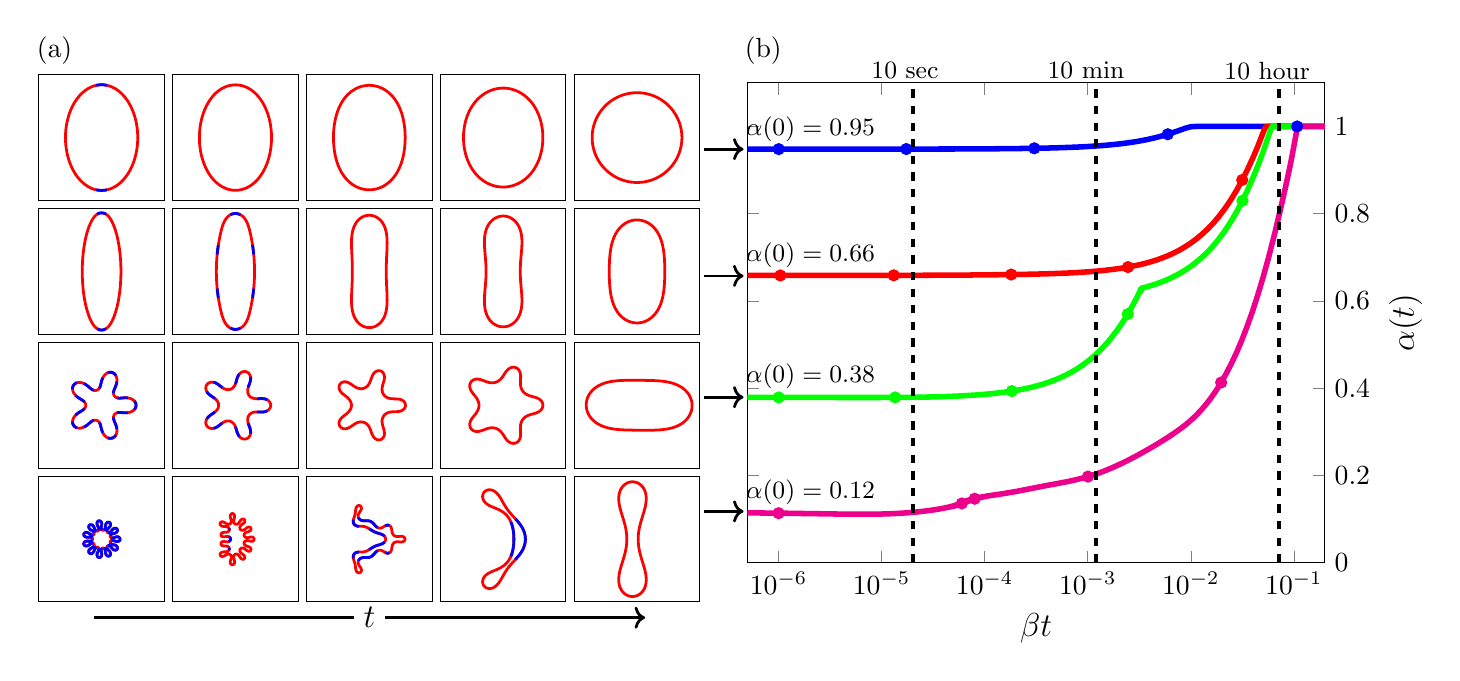 \begin{tikzpicture}[scale=1]

\begin{axis}[
  at = {(9.0cm,0.0cm)},
  scale = 1.07,
  xmin = 5e-7,
  xmax = 2e-1,
  xmode = log,
  xminorticks = false,
  xtick = {1e-6,1e-5,1e-4,1e-3,1e-2,1e-1},
  xticklabels = {$10^{-6}$,$10^{-5}$,$10^{-4}$,$10^{-3}$,$10^{-2}$,$10^{-1}$},
  ymin = 0,
  ymax = 1.1,
  yticklabel pos = right,
  xlabel = {\large $\beta t$},
  ylabel = {\large ${\alpha}(t)$},
  ylabel near ticks,
]

% blue line area
\addplot[blue, line width=2pt] coordinates{
(0.0e+00,9.48e-01)
(2.0e-08,9.48e-01)
(4.277e-08,9.48e-01)
(6.869e-08,9.48e-01)
(9.82e-08,9.48e-01)
(1.318e-07,9.48e-01)
(1.7e-07,9.48e-01)
(2.136e-07,9.48e-01)
(2.631e-07,9.48e-01)
(3.196e-07,9.48e-01)
(3.838e-07,9.48e-01)
(4.569e-07,9.48e-01)
(5.402e-07,9.48e-01)
(6.349e-07,9.48e-01)
(7.428e-07,9.48e-01)
(8.656e-07,9.48e-01)
(1.005e-06,9.48e-01)
(1.165e-06,9.48e-01)
(1.346e-06,9.48e-01)
(1.552e-06,9.48e-01)
(1.787e-06,9.48e-01)
(2.054e-06,9.48e-01)
(2.359e-06,9.48e-01)
(2.705e-06,9.481e-01)
(3.1e-06,9.481e-01)
(3.549e-06,9.481e-01)
(4.06e-06,9.481e-01)
(4.642e-06,9.481e-01)
(5.304e-06,9.481e-01)
(6.059e-06,9.481e-01)
(6.917e-06,9.481e-01)
(7.895e-06,9.481e-01)
(9.007e-06,9.481e-01)
(1.027e-05,9.481e-01)
(1.172e-05,9.481e-01)
(1.336e-05,9.481e-01)
(1.523e-05,9.481e-01)
(1.736e-05,9.482e-01)
(1.978e-05,9.482e-01)
(2.253e-05,9.482e-01)
(2.567e-05,9.482e-01)
(2.925e-05,9.482e-01)
(3.332e-05,9.482e-01)
(3.795e-05,9.483e-01)
(4.322e-05,9.483e-01)
(4.922e-05,9.483e-01)
(5.606e-05,9.484e-01)
(6.384e-05,9.484e-01)
(7.269e-05,9.485e-01)
(8.277e-05,9.486e-01)
(9.425e-05,9.486e-01)
(1.073e-04,9.487e-01)
(1.222e-04,9.488e-01)
(1.391e-04,9.489e-01)
(1.584e-04,9.49e-01)
(1.804e-04,9.491e-01)
(2.053e-04,9.493e-01)
(2.338e-04,9.495e-01)
(2.662e-04,9.496e-01)
(3.03e-04,9.499e-01)
(3.45e-04,9.501e-01)
(3.928e-04,9.504e-01)
(4.471e-04,9.507e-01)
(5.091e-04,9.511e-01)
(5.795e-04,9.515e-01)
(6.598e-04,9.52e-01)
(7.511e-04,9.525e-01)
(8.551e-04,9.531e-01)
(9.735e-04,9.538e-01)
(1.108e-03,9.546e-01)
(1.262e-03,9.555e-01)
(1.436e-03,9.565e-01)
(1.635e-03,9.577e-01)
(1.862e-03,9.59e-01)
(2.119e-03,9.605e-01)
(2.413e-03,9.622e-01)
(2.747e-03,9.641e-01)
(3.127e-03,9.663e-01)
(3.56e-03,9.688e-01)
(4.052e-03,9.716e-01)
(4.613e-03,9.747e-01)
(5.252e-03,9.782e-01)
(5.979e-03,9.821e-01)
(6.807e-03,9.864e-01)
(7.568e-03,9.902e-01)
(8.176e-03,9.93e-01)
(8.672e-03,9.951e-01)
(9.089e-03,9.967e-01)
(9.457e-03,9.979e-01)
(9.805e-03,9.988e-01)
(1.015e-02,9.994e-01)
(1.052e-02,9.997e-01)
(1.094e-02,9.999e-01)
(1.141e-02,10.0e-01)
(1.195e-02,10.0e-01)
(1.257e-02,1.0e+00)
(1.327e-02,1.0e+00)
(1.407e-02,1.0e+00)
(1.498e-02,1.0e+00)
(1.602e-02,1.0e+00)
(1.72e-02,1.0e+00)
(1.854e-02,1.0e+00)
(2.006e-02,1.0e+00)
(2.18e-02,1.0e+00)
(2.378e-02,1.0e+00)
(2.604e-02,1.0e+00)
(2.86e-02,1.0e+00)
(3.152e-02,1.0e+00)
(3.485e-02,1.0e+00)
(3.864e-02,1.0e+00)
(4.294e-02,1.0e+00)
(4.785e-02,1.0e+00)
(5.344e-02,1.0e+00)
(5.979e-02,1.0e+00)
(6.703e-02,1.0e+00)
(7.527e-02,1.0e+00)
(8.465e-02,1.0e+00)
(9.533e-02,1.0e+00)
(1.075e-01,1.0e+00)
(1.213e-01,1.0e+00)
(1.371e-01,1.0e+00)
(1.55e-01,1.0e+00)
(1.754e-01,1.0e+00)
(1.987e-01,1.0e+00)
(2.252e-01,1.0e+00)
(2.553e-01,1.0e+00)
(2.896e-01,1.0e+00)
(3.286e-01,1.0e+00)
(3.731e-01,1.0e+00)
(4.237e-01,1.0e+00)
(4.813e-01,1.0e+00)
(5.469e-01,1.0e+00)
(6.215e-01,1.0e+00)
(7.065e-01,1.0e+00)
(8.033e-01,1.0e+00)
(9.033e-01,1.0e+00)
(1.003e+00,1.0e+00)
(1.103e+00,1.0e+00)
(1.203e+00,1.0e+00)
(1.303e+00,1.0e+00)
(1.403e+00,1.0e+00)
(1.503e+00,1.0e+00)
(1.603e+00,1.0e+00)
(1.703e+00,1.0e+00)
(1.803e+00,1.0e+00)
(1.903e+00,1.0e+00)
(2.0e+00,1.0e+00)
};
\addplot[blue, only marks] coordinates{
(1.005e-06,9.48e-01)
(1.736e-05,9.482e-01)
(3.03e-04,9.499e-01)
(5.979e-03,9.821e-01)
(1.075e-01,1.0e+00)
};

% red line area
\addplot[red, line width=2pt] coordinates{
(0.0e+00,6.583e-01)
(1.198e-08,6.583e-01)
(2.334e-08,6.583e-01)
(3.628e-08,6.583e-01)
(5.101e-08,6.583e-01)
(6.778e-08,6.583e-01)
(8.687e-08,6.583e-01)
(1.086e-07,6.583e-01)
(1.326e-07,6.583e-01)
(1.589e-07,6.583e-01)
(1.878e-07,6.583e-01)
(2.193e-07,6.583e-01)
(2.537e-07,6.583e-01)
(2.91e-07,6.583e-01)
(3.314e-07,6.583e-01)
(3.751e-07,6.583e-01)
(4.223e-07,6.583e-01)
(4.732e-07,6.583e-01)
(5.281e-07,6.583e-01)
(5.87e-07,6.583e-01)
(6.504e-07,6.583e-01)
(7.184e-07,6.583e-01)
(7.912e-07,6.583e-01)
(8.694e-07,6.583e-01)
(9.53e-07,6.583e-01)
(1.042e-06,6.583e-01)
(1.136e-06,6.583e-01)
(1.237e-06,6.583e-01)
(1.344e-06,6.583e-01)
(1.458e-06,6.583e-01)
(1.58e-06,6.583e-01)
(1.71e-06,6.583e-01)
(1.848e-06,6.583e-01)
(1.996e-06,6.583e-01)
(2.152e-06,6.583e-01)
(2.319e-06,6.583e-01)
(2.496e-06,6.583e-01)
(2.684e-06,6.583e-01)
(2.884e-06,6.583e-01)
(3.097e-06,6.584e-01)
(3.323e-06,6.584e-01)
(3.563e-06,6.584e-01)
(3.818e-06,6.584e-01)
(4.089e-06,6.584e-01)
(4.377e-06,6.584e-01)
(4.683e-06,6.584e-01)
(5.007e-06,6.584e-01)
(5.351e-06,6.584e-01)
(5.717e-06,6.584e-01)
(6.105e-06,6.584e-01)
(6.516e-06,6.584e-01)
(6.954e-06,6.584e-01)
(7.418e-06,6.585e-01)
(7.91e-06,6.585e-01)
(8.433e-06,6.585e-01)
(8.988e-06,6.585e-01)
(9.577e-06,6.585e-01)
(1.02e-05,6.585e-01)
(1.087e-05,6.585e-01)
(1.157e-05,6.585e-01)
(1.232e-05,6.585e-01)
(1.312e-05,6.586e-01)
(1.396e-05,6.586e-01)
(1.486e-05,6.586e-01)
(1.581e-05,6.586e-01)
(1.682e-05,6.586e-01)
(1.79e-05,6.586e-01)
(1.905e-05,6.587e-01)
(2.026e-05,6.587e-01)
(2.156e-05,6.587e-01)
(2.293e-05,6.587e-01)
(2.44e-05,6.587e-01)
(2.595e-05,6.588e-01)
(2.761e-05,6.588e-01)
(2.937e-05,6.588e-01)
(3.125e-05,6.588e-01)
(3.325e-05,6.589e-01)
(3.538e-05,6.589e-01)
(3.766e-05,6.589e-01)
(4.008e-05,6.59e-01)
(4.268e-05,6.59e-01)
(4.546e-05,6.59e-01)
(4.844e-05,6.591e-01)
(5.165e-05,6.591e-01)
(5.509e-05,6.591e-01)
(5.881e-05,6.592e-01)
(6.281e-05,6.592e-01)
(6.712e-05,6.593e-01)
(7.177e-05,6.593e-01)
(7.677e-05,6.594e-01)
(8.213e-05,6.595e-01)
(8.788e-05,6.595e-01)
(9.4e-05,6.596e-01)
(1.005e-04,6.596e-01)
(1.075e-04,6.597e-01)
(1.148e-04,6.598e-01)
(1.226e-04,6.599e-01)
(1.308e-04,6.599e-01)
(1.396e-04,6.6e-01)
(1.489e-04,6.601e-01)
(1.589e-04,6.602e-01)
(1.696e-04,6.603e-01)
(1.81e-04,6.604e-01)
(1.935e-04,6.605e-01)
(2.071e-04,6.606e-01)
(2.22e-04,6.607e-01)
(2.387e-04,6.609e-01)
(2.575e-04,6.61e-01)
(2.789e-04,6.612e-01)
(3.033e-04,6.614e-01)
(3.31e-04,6.616e-01)
(3.626e-04,6.618e-01)
(3.986e-04,6.621e-01)
(4.395e-04,6.624e-01)
(4.861e-04,6.628e-01)
(5.392e-04,6.632e-01)
(5.996e-04,6.636e-01)
(6.683e-04,6.641e-01)
(7.466e-04,6.647e-01)
(8.357e-04,6.654e-01)
(9.371e-04,6.662e-01)
(1.053e-03,6.67e-01)
(1.184e-03,6.68e-01)
(1.334e-03,6.691e-01)
(1.504e-03,6.704e-01)
(1.698e-03,6.719e-01)
(1.919e-03,6.735e-01)
(2.17e-03,6.754e-01)
(2.457e-03,6.775e-01)
(2.782e-03,6.8e-01)
(3.153e-03,6.827e-01)
(3.575e-03,6.858e-01)
(4.056e-03,6.894e-01)
(4.603e-03,6.934e-01)
(5.226e-03,6.98e-01)
(5.935e-03,7.032e-01)
(6.743e-03,7.091e-01)
(7.662e-03,7.157e-01)
(8.708e-03,7.233e-01)
(9.899e-03,7.319e-01)
(1.125e-02,7.415e-01)
(1.28e-02,7.524e-01)
(1.456e-02,7.647e-01)
(1.656e-02,7.786e-01)
(1.883e-02,7.942e-01)
(2.143e-02,8.117e-01)
(2.438e-02,8.313e-01)
(2.774e-02,8.531e-01)
(3.156e-02,8.773e-01)
(3.592e-02,9.039e-01)
(4.044e-02,9.304e-01)
(4.37e-02,9.491e-01)
(4.601e-02,9.623e-01)
(4.775e-02,9.722e-01)
(4.906e-02,9.794e-01)
(5.008e-02,9.849e-01)
(5.088e-02,9.89e-01)
(5.151e-02,9.921e-01)
(5.202e-02,9.944e-01)
(5.245e-02,9.962e-01)
(5.282e-02,9.975e-01)
(5.317e-02,9.985e-01)
(5.351e-02,9.992e-01)
(5.385e-02,9.996e-01)
(5.423e-02,9.999e-01)
(5.468e-02,10.0e-01)
(5.518e-02,10.0e-01)
(5.575e-02,1.0e+00)
(5.64e-02,1.0e+00)
(5.715e-02,1.0e+00)
(5.799e-02,1.0e+00)
(5.895e-02,1.0e+00)
(6.005e-02,1.0e+00)
(6.129e-02,1.0e+00)
(6.271e-02,1.0e+00)
(6.433e-02,1.0e+00)
(6.617e-02,1.0e+00)
(6.826e-02,1.0e+00)
(7.064e-02,1.0e+00)
(7.336e-02,1.0e+00)
(7.645e-02,1.0e+00)
(7.996e-02,1.0e+00)
(8.396e-02,1.0e+00)
(8.852e-02,1.0e+00)
(9.371e-02,1.0e+00)
(9.962e-02,1.0e+00)
(1.063e-01,1.0e+00)
(1.14e-01,1.0e+00)
(1.227e-01,1.0e+00)
(1.326e-01,1.0e+00)
(1.439e-01,1.0e+00)
(1.568e-01,1.0e+00)
(1.714e-01,1.0e+00)
(1.881e-01,1.0e+00)
(2.071e-01,1.0e+00)
(2.286e-01,1.0e+00)
(2.532e-01,1.0e+00)
(2.812e-01,1.0e+00)
(3.131e-01,1.0e+00)
(3.493e-01,1.0e+00)
(3.906e-01,1.0e+00)
(4.376e-01,1.0e+00)
(4.912e-01,1.0e+00)
(5.521e-01,1.0e+00)
(6.214e-01,1.0e+00)
(7.004e-01,1.0e+00)
(7.902e-01,1.0e+00)
(8.902e-01,1.0e+00)
(9.902e-01,1.0e+00)
(1.09e+00,1.0e+00)
(1.19e+00,1.0e+00)
(1.29e+00,1.0e+00)
(1.39e+00,1.0e+00)
(1.49e+00,1.0e+00)
(1.59e+00,1.0e+00)
(1.69e+00,1.0e+00)
(1.79e+00,1.0e+00)
(1.89e+00,1.0e+00)
(1.99e+00,1.0e+00)
(2.0e+00,1.0e+00)
};
\addplot[red, only marks] coordinates{
(1.042e-06,6.583e-01)
(1.312e-05,6.586e-01)
(1.81e-04,6.604e-01)
(2.457e-03,6.775e-01)
(3.156e-02,8.773e-01)
};

% green line area
\addplot[green, line width=2pt] coordinates{
(0.0e+00,3.791e-01)
(1.314e-08,3.79e-01)
(2.314e-08,3.79e-01)
(3.314e-08,3.79e-01)
(4.314e-08,3.79e-01)
(5.314e-08,3.79e-01)
(6.314e-08,3.79e-01)
(7.314e-08,3.79e-01)
(8.314e-08,3.79e-01)
(9.314e-08,3.79e-01)
(1.031e-07,3.789e-01)
(1.131e-07,3.789e-01)
(1.231e-07,3.789e-01)
(1.331e-07,3.789e-01)
(1.431e-07,3.789e-01)
(1.531e-07,3.789e-01)
(1.631e-07,3.789e-01)
(1.731e-07,3.789e-01)
(1.831e-07,3.789e-01)
(1.931e-07,3.789e-01)
(2.031e-07,3.789e-01)
(2.131e-07,3.789e-01)
(2.231e-07,3.789e-01)
(2.331e-07,3.789e-01)
(2.431e-07,3.789e-01)
(2.531e-07,3.789e-01)
(2.631e-07,3.789e-01)
(2.731e-07,3.789e-01)
(2.831e-07,3.789e-01)
(2.931e-07,3.789e-01)
(3.031e-07,3.789e-01)
(3.131e-07,3.789e-01)
(3.231e-07,3.789e-01)
(3.331e-07,3.789e-01)
(3.431e-07,3.789e-01)
(3.531e-07,3.789e-01)
(3.631e-07,3.789e-01)
(3.731e-07,3.789e-01)
(3.831e-07,3.788e-01)
(3.931e-07,3.788e-01)
(4.031e-07,3.788e-01)
(4.131e-07,3.788e-01)
(4.231e-07,3.788e-01)
(4.331e-07,3.788e-01)
(4.431e-07,3.788e-01)
(4.531e-07,3.788e-01)
(4.631e-07,3.788e-01)
(4.731e-07,3.788e-01)
(4.831e-07,3.788e-01)
(4.931e-07,3.788e-01)
(5.031e-07,3.788e-01)
(5.131e-07,3.788e-01)
(5.231e-07,3.788e-01)
(5.331e-07,3.788e-01)
(5.431e-07,3.788e-01)
(5.531e-07,3.788e-01)
(5.631e-07,3.788e-01)
(5.731e-07,3.788e-01)
(5.831e-07,3.788e-01)
(5.931e-07,3.788e-01)
(6.031e-07,3.788e-01)
(6.131e-07,3.788e-01)
(6.231e-07,3.788e-01)
(6.331e-07,3.788e-01)
(6.431e-07,3.788e-01)
(6.531e-07,3.788e-01)
(6.631e-07,3.788e-01)
(6.731e-07,3.788e-01)
(6.831e-07,3.788e-01)
(6.931e-07,3.788e-01)
(7.031e-07,3.788e-01)
(7.131e-07,3.788e-01)
(7.231e-07,3.788e-01)
(7.331e-07,3.788e-01)
(7.431e-07,3.788e-01)
(7.531e-07,3.788e-01)
(7.631e-07,3.788e-01)
(7.731e-07,3.788e-01)
(7.832e-07,3.788e-01)
(7.934e-07,3.788e-01)
(8.038e-07,3.788e-01)
(8.143e-07,3.788e-01)
(8.25e-07,3.788e-01)
(8.359e-07,3.788e-01)
(8.469e-07,3.788e-01)
(8.582e-07,3.788e-01)
(8.695e-07,3.788e-01)
(8.811e-07,3.788e-01)
(8.928e-07,3.788e-01)
(9.048e-07,3.788e-01)
(9.169e-07,3.788e-01)
(9.292e-07,3.788e-01)
(9.417e-07,3.788e-01)
(9.544e-07,3.788e-01)
(9.674e-07,3.788e-01)
(9.805e-07,3.788e-01)
(9.938e-07,3.788e-01)
(1.007e-06,3.787e-01)
(1.021e-06,3.787e-01)
(1.035e-06,3.787e-01)
(1.049e-06,3.787e-01)
(1.064e-06,3.787e-01)
(1.078e-06,3.787e-01)
(1.093e-06,3.787e-01)
(1.108e-06,3.787e-01)
(1.124e-06,3.787e-01)
(1.139e-06,3.787e-01)
(1.155e-06,3.787e-01)
(1.171e-06,3.787e-01)
(1.187e-06,3.787e-01)
(1.204e-06,3.787e-01)
(1.221e-06,3.787e-01)
(1.238e-06,3.787e-01)
(1.255e-06,3.787e-01)
(1.273e-06,3.787e-01)
(1.291e-06,3.787e-01)
(1.309e-06,3.787e-01)
(1.328e-06,3.787e-01)
(1.346e-06,3.787e-01)
(1.365e-06,3.787e-01)
(1.385e-06,3.787e-01)
(1.404e-06,3.787e-01)
(1.424e-06,3.787e-01)
(1.444e-06,3.787e-01)
(1.464e-06,3.787e-01)
(1.485e-06,3.787e-01)
(1.506e-06,3.787e-01)
(1.527e-06,3.787e-01)
(1.549e-06,3.787e-01)
(1.571e-06,3.787e-01)
(1.593e-06,3.787e-01)
(1.615e-06,3.787e-01)
(1.638e-06,3.787e-01)
(1.661e-06,3.787e-01)
(1.685e-06,3.787e-01)
(1.709e-06,3.787e-01)
(1.733e-06,3.787e-01)
(1.758e-06,3.787e-01)
(1.783e-06,3.787e-01)
(1.808e-06,3.787e-01)
(1.834e-06,3.787e-01)
(1.86e-06,3.787e-01)
(1.886e-06,3.787e-01)
(1.913e-06,3.787e-01)
(1.94e-06,3.787e-01)
(1.968e-06,3.787e-01)
(1.996e-06,3.787e-01)
(2.024e-06,3.786e-01)
(2.053e-06,3.786e-01)
(2.083e-06,3.786e-01)
(2.112e-06,3.786e-01)
(2.143e-06,3.786e-01)
(2.174e-06,3.786e-01)
(2.205e-06,3.786e-01)
(2.236e-06,3.786e-01)
(2.269e-06,3.786e-01)
(2.302e-06,3.786e-01)
(2.335e-06,3.786e-01)
(2.369e-06,3.786e-01)
(2.403e-06,3.786e-01)
(2.438e-06,3.786e-01)
(2.474e-06,3.786e-01)
(2.51e-06,3.786e-01)
(2.547e-06,3.786e-01)
(2.585e-06,3.786e-01)
(2.623e-06,3.786e-01)
(2.662e-06,3.786e-01)
(2.702e-06,3.786e-01)
(2.743e-06,3.786e-01)
(2.784e-06,3.786e-01)
(2.826e-06,3.786e-01)
(2.869e-06,3.786e-01)
(2.913e-06,3.786e-01)
(2.957e-06,3.786e-01)
(3.003e-06,3.786e-01)
(3.05e-06,3.786e-01)
(3.097e-06,3.786e-01)
(3.146e-06,3.786e-01)
(3.195e-06,3.786e-01)
(3.246e-06,3.786e-01)
(3.299e-06,3.786e-01)
(3.352e-06,3.786e-01)
(3.406e-06,3.786e-01)
(3.463e-06,3.786e-01)
(3.52e-06,3.786e-01)
(3.579e-06,3.786e-01)
(3.64e-06,3.785e-01)
(3.702e-06,3.785e-01)
(3.766e-06,3.785e-01)
(3.832e-06,3.785e-01)
(3.9e-06,3.785e-01)
(3.97e-06,3.785e-01)
(4.042e-06,3.785e-01)
(4.117e-06,3.785e-01)
(4.194e-06,3.785e-01)
(4.273e-06,3.785e-01)
(4.356e-06,3.785e-01)
(4.441e-06,3.785e-01)
(4.53e-06,3.785e-01)
(4.622e-06,3.785e-01)
(4.718e-06,3.785e-01)
(4.818e-06,3.785e-01)
(4.922e-06,3.785e-01)
(5.03e-06,3.785e-01)
(5.144e-06,3.785e-01)
(5.262e-06,3.785e-01)
(5.386e-06,3.785e-01)
(5.517e-06,3.785e-01)
(5.653e-06,3.785e-01)
(5.797e-06,3.785e-01)
(5.948e-06,3.785e-01)
(6.107e-06,3.785e-01)
(6.273e-06,3.785e-01)
(6.449e-06,3.785e-01)
(6.632e-06,3.785e-01)
(6.824e-06,3.785e-01)
(7.025e-06,3.785e-01)
(7.235e-06,3.785e-01)
(7.452e-06,3.785e-01)
(7.678e-06,3.785e-01)
(7.911e-06,3.785e-01)
(8.151e-06,3.785e-01)
(8.398e-06,3.785e-01)
(8.651e-06,3.785e-01)
(8.91e-06,3.785e-01)
(9.176e-06,3.785e-01)
(9.447e-06,3.785e-01)
(9.723e-06,3.785e-01)
(1.001e-05,3.786e-01)
(1.03e-05,3.786e-01)
(1.059e-05,3.786e-01)
(1.089e-05,3.786e-01)
(1.12e-05,3.786e-01)
(1.151e-05,3.786e-01)
(1.183e-05,3.786e-01)
(1.216e-05,3.786e-01)
(1.249e-05,3.786e-01)
(1.283e-05,3.787e-01)
(1.318e-05,3.787e-01)
(1.354e-05,3.787e-01)
(1.39e-05,3.787e-01)
(1.428e-05,3.787e-01)
(1.466e-05,3.787e-01)
(1.506e-05,3.787e-01)
(1.546e-05,3.788e-01)
(1.587e-05,3.788e-01)
(1.63e-05,3.788e-01)
(1.674e-05,3.788e-01)
(1.719e-05,3.788e-01)
(1.766e-05,3.789e-01)
(1.814e-05,3.789e-01)
(1.864e-05,3.789e-01)
(1.915e-05,3.79e-01)
(1.968e-05,3.79e-01)
(2.023e-05,3.79e-01)
(2.08e-05,3.791e-01)
(2.139e-05,3.791e-01)
(2.2e-05,3.791e-01)
(2.264e-05,3.792e-01)
(2.331e-05,3.792e-01)
(2.401e-05,3.793e-01)
(2.474e-05,3.793e-01)
(2.55e-05,3.794e-01)
(2.631e-05,3.794e-01)
(2.716e-05,3.795e-01)
(2.805e-05,3.796e-01)
(2.901e-05,3.796e-01)
(3.002e-05,3.797e-01)
(3.111e-05,3.798e-01)
(3.228e-05,3.799e-01)
(3.354e-05,3.8e-01)
(3.491e-05,3.801e-01)
(3.642e-05,3.802e-01)
(3.809e-05,3.804e-01)
(3.997e-05,3.805e-01)
(4.21e-05,3.807e-01)
(4.454e-05,3.809e-01)
(4.73e-05,3.812e-01)
(5.045e-05,3.814e-01)
(5.404e-05,3.817e-01)
(5.812e-05,3.821e-01)
(6.277e-05,3.825e-01)
(6.806e-05,3.83e-01)
(7.408e-05,3.835e-01)
(8.094e-05,3.841e-01)
(8.874e-05,3.848e-01)
(9.763e-05,3.856e-01)
(1.077e-04,3.865e-01)
(1.193e-04,3.875e-01)
(1.324e-04,3.887e-01)
(1.473e-04,3.9e-01)
(1.643e-04,3.915e-01)
(1.836e-04,3.932e-01)
(2.057e-04,3.951e-01)
(2.307e-04,3.973e-01)
(2.593e-04,3.998e-01)
(2.918e-04,4.026e-01)
(3.287e-04,4.058e-01)
(3.708e-04,4.094e-01)
(4.188e-04,4.135e-01)
(4.734e-04,4.181e-01)
(5.355e-04,4.233e-01)
(6.062e-04,4.293e-01)
(6.867e-04,4.36e-01)
(7.784e-04,4.435e-01)
(8.827e-04,4.52e-01)
(1.002e-03,4.616e-01)
(1.137e-03,4.723e-01)
(1.291e-03,4.844e-01)
(1.466e-03,4.979e-01)
(1.665e-03,5.131e-01)
(1.893e-03,5.3e-01)
(2.151e-03,5.488e-01)
(2.446e-03,5.698e-01)
(2.781e-03,5.93e-01)
(2.897e-03,6.01e-01)
(2.938e-03,6.038e-01)
(2.963e-03,6.055e-01)
(2.982e-03,6.068e-01)
(2.997e-03,6.079e-01)
(3.01e-03,6.087e-01)
(3.022e-03,6.095e-01)
(3.031e-03,6.101e-01)
(3.04e-03,6.107e-01)
(3.049e-03,6.113e-01)
(3.056e-03,6.118e-01)
(3.063e-03,6.123e-01)
(3.069e-03,6.127e-01)
(3.075e-03,6.131e-01)
(3.08e-03,6.135e-01)
(3.086e-03,6.138e-01)
(3.09e-03,6.141e-01)
(3.095e-03,6.144e-01)
(3.099e-03,6.147e-01)
(3.103e-03,6.15e-01)
(3.107e-03,6.153e-01)
(3.111e-03,6.155e-01)
(3.115e-03,6.158e-01)
(3.118e-03,6.16e-01)
(3.122e-03,6.162e-01)
(3.125e-03,6.164e-01)
(3.128e-03,6.167e-01)
(3.131e-03,6.168e-01)
(3.134e-03,6.17e-01)
(3.137e-03,6.172e-01)
(3.14e-03,6.174e-01)
(3.142e-03,6.176e-01)
(3.145e-03,6.178e-01)
(3.148e-03,6.179e-01)
(3.15e-03,6.181e-01)
(3.153e-03,6.183e-01)
(3.155e-03,6.184e-01)
(3.158e-03,6.186e-01)
(3.16e-03,6.188e-01)
(3.162e-03,6.189e-01)
(3.165e-03,6.191e-01)
(3.167e-03,6.192e-01)
(3.169e-03,6.193e-01)
(3.171e-03,6.195e-01)
(3.173e-03,6.196e-01)
(3.175e-03,6.197e-01)
(3.177e-03,6.199e-01)
(3.179e-03,6.2e-01)
(3.181e-03,6.201e-01)
(3.183e-03,6.202e-01)
(3.184e-03,6.203e-01)
(3.186e-03,6.205e-01)
(3.188e-03,6.206e-01)
(3.19e-03,6.207e-01)
(3.192e-03,6.208e-01)
(3.193e-03,6.209e-01)
(3.195e-03,6.21e-01)
(3.196e-03,6.211e-01)
(3.198e-03,6.212e-01)
(3.2e-03,6.213e-01)
(3.201e-03,6.214e-01)
(3.203e-03,6.215e-01)
(3.204e-03,6.216e-01)
(3.206e-03,6.217e-01)
(3.207e-03,6.217e-01)
(3.209e-03,6.218e-01)
(3.21e-03,6.219e-01)
(3.211e-03,6.22e-01)
(3.213e-03,6.221e-01)
(3.214e-03,6.222e-01)
(3.216e-03,6.223e-01)
(3.217e-03,6.223e-01)
(3.218e-03,6.224e-01)
(3.219e-03,6.225e-01)
(3.221e-03,6.226e-01)
(3.222e-03,6.226e-01)
(3.223e-03,6.227e-01)
(3.224e-03,6.228e-01)
(3.226e-03,6.228e-01)
(3.227e-03,6.229e-01)
(3.228e-03,6.23e-01)
(3.229e-03,6.231e-01)
(3.23e-03,6.231e-01)
(3.232e-03,6.232e-01)
(3.233e-03,6.232e-01)
(3.234e-03,6.233e-01)
(3.235e-03,6.234e-01)
(3.236e-03,6.234e-01)
(3.237e-03,6.235e-01)
(3.238e-03,6.236e-01)
(3.24e-03,6.236e-01)
(3.241e-03,6.237e-01)
(3.242e-03,6.237e-01)
(3.243e-03,6.238e-01)
(3.244e-03,6.239e-01)
(3.245e-03,6.239e-01)
(3.246e-03,6.24e-01)
(3.247e-03,6.24e-01)
(3.248e-03,6.241e-01)
(3.249e-03,6.241e-01)
(3.25e-03,6.242e-01)
(3.252e-03,6.242e-01)
(3.253e-03,6.243e-01)
(3.254e-03,6.244e-01)
(3.255e-03,6.244e-01)
(3.256e-03,6.245e-01)
(3.257e-03,6.245e-01)
(3.258e-03,6.246e-01)
(3.26e-03,6.247e-01)
(3.261e-03,6.247e-01)
(3.262e-03,6.248e-01)
(3.263e-03,6.248e-01)
(3.264e-03,6.249e-01)
(3.266e-03,6.25e-01)
(3.267e-03,6.25e-01)
(3.268e-03,6.251e-01)
(3.269e-03,6.251e-01)
(3.271e-03,6.252e-01)
(3.272e-03,6.253e-01)
(3.274e-03,6.253e-01)
(3.275e-03,6.254e-01)
(3.276e-03,6.255e-01)
(3.278e-03,6.255e-01)
(3.279e-03,6.256e-01)
(3.281e-03,6.256e-01)
(3.282e-03,6.257e-01)
(3.284e-03,6.258e-01)
(3.285e-03,6.258e-01)
(3.287e-03,6.259e-01)
(3.289e-03,6.26e-01)
(3.29e-03,6.261e-01)
(3.292e-03,6.261e-01)
(3.294e-03,6.262e-01)
(3.295e-03,6.263e-01)
(3.297e-03,6.263e-01)
(3.299e-03,6.264e-01)
(3.3e-03,6.264e-01)
(3.302e-03,6.265e-01)
(3.304e-03,6.266e-01)
(3.306e-03,6.266e-01)
(3.307e-03,6.267e-01)
(3.309e-03,6.268e-01)
(3.311e-03,6.268e-01)
(3.312e-03,6.269e-01)
(3.314e-03,6.27e-01)
(3.316e-03,6.27e-01)
(3.318e-03,6.271e-01)
(3.32e-03,6.271e-01)
(3.321e-03,6.272e-01)
(3.323e-03,6.273e-01)
(3.325e-03,6.273e-01)
(3.327e-03,6.274e-01)
(3.328e-03,6.274e-01)
(3.33e-03,6.275e-01)
(3.332e-03,6.276e-01)
(3.334e-03,6.276e-01)
(3.336e-03,6.277e-01)
(3.338e-03,6.277e-01)
(3.34e-03,6.278e-01)
(3.341e-03,6.278e-01)
(3.343e-03,6.279e-01)
(3.345e-03,6.279e-01)
(3.347e-03,6.28e-01)
(3.349e-03,6.28e-01)
(3.351e-03,6.281e-01)
(3.353e-03,6.281e-01)
(3.355e-03,6.282e-01)
(3.357e-03,6.282e-01)
(3.359e-03,6.283e-01)
(3.361e-03,6.283e-01)
(3.363e-03,6.284e-01)
(3.365e-03,6.284e-01)
(3.367e-03,6.285e-01)
(3.369e-03,6.285e-01)
(3.371e-03,6.286e-01)
(3.373e-03,6.286e-01)
(3.376e-03,6.287e-01)
(3.378e-03,6.287e-01)
(3.38e-03,6.288e-01)
(3.382e-03,6.288e-01)
(3.384e-03,6.288e-01)
(3.386e-03,6.289e-01)
(3.389e-03,6.289e-01)
(3.391e-03,6.29e-01)
(3.393e-03,6.29e-01)
(3.396e-03,6.291e-01)
(3.398e-03,6.291e-01)
(3.4e-03,6.291e-01)
(3.403e-03,6.292e-01)
(3.405e-03,6.292e-01)
(3.408e-03,6.293e-01)
(3.41e-03,6.293e-01)
(3.413e-03,6.293e-01)
(3.416e-03,6.294e-01)
(3.418e-03,6.294e-01)
(3.421e-03,6.295e-01)
(3.424e-03,6.295e-01)
(3.427e-03,6.295e-01)
(3.43e-03,6.296e-01)
(3.433e-03,6.296e-01)
(3.436e-03,6.296e-01)
(3.439e-03,6.297e-01)
(3.442e-03,6.297e-01)
(3.446e-03,6.298e-01)
(3.45e-03,6.298e-01)
(3.453e-03,6.298e-01)
(3.457e-03,6.299e-01)
(3.461e-03,6.299e-01)
(3.466e-03,6.3e-01)
(3.47e-03,6.3e-01)
(3.475e-03,6.3e-01)
(3.48e-03,6.301e-01)
(3.485e-03,6.301e-01)
(3.491e-03,6.302e-01)
(3.497e-03,6.302e-01)
(3.504e-03,6.303e-01)
(3.511e-03,6.303e-01)
(3.519e-03,6.304e-01)
(3.528e-03,6.305e-01)
(3.537e-03,6.306e-01)
(3.548e-03,6.306e-01)
(3.56e-03,6.308e-01)
(3.573e-03,6.309e-01)
(3.589e-03,6.31e-01)
(3.606e-03,6.311e-01)
(3.626e-03,6.313e-01)
(3.648e-03,6.315e-01)
(3.674e-03,6.317e-01)
(3.704e-03,6.319e-01)
(3.737e-03,6.322e-01)
(3.775e-03,6.325e-01)
(3.818e-03,6.328e-01)
(3.867e-03,6.332e-01)
(3.922e-03,6.337e-01)
(3.981e-03,6.341e-01)
(4.042e-03,6.346e-01)
(4.109e-03,6.351e-01)
(4.18e-03,6.357e-01)
(4.257e-03,6.362e-01)
(4.341e-03,6.369e-01)
(4.434e-03,6.376e-01)
(4.537e-03,6.384e-01)
(4.654e-03,6.393e-01)
(4.788e-03,6.403e-01)
(4.939e-03,6.415e-01)
(5.112e-03,6.428e-01)
(5.309e-03,6.443e-01)
(5.532e-03,6.46e-01)
(5.787e-03,6.479e-01)
(6.077e-03,6.5e-01)
(6.408e-03,6.525e-01)
(6.784e-03,6.554e-01)
(7.212e-03,6.586e-01)
(7.699e-03,6.622e-01)
(8.254e-03,6.663e-01)
(8.885e-03,6.71e-01)
(9.604e-03,6.763e-01)
(1.042e-02,6.824e-01)
(1.135e-02,6.892e-01)
(1.242e-02,6.969e-01)
(1.362e-02,7.057e-01)
(1.5e-02,7.155e-01)
(1.656e-02,7.267e-01)
(1.834e-02,7.393e-01)
(2.037e-02,7.535e-01)
(2.268e-02,7.694e-01)
(2.531e-02,7.873e-01)
(2.83e-02,8.073e-01)
(3.171e-02,8.297e-01)
(3.558e-02,8.545e-01)
(4.0e-02,8.819e-01)
(4.502e-02,9.117e-01)
(4.928e-02,9.362e-01)
(5.225e-02,9.531e-01)
(5.442e-02,9.654e-01)
(5.605e-02,9.744e-01)
(5.729e-02,9.811e-01)
(5.825e-02,9.862e-01)
(5.9e-02,9.9e-01)
(5.96e-02,9.928e-01)
(6.009e-02,9.95e-01)
(6.05e-02,9.966e-01)
(6.086e-02,9.978e-01)
(6.12e-02,9.987e-01)
(6.154e-02,9.993e-01)
(6.189e-02,9.997e-01)
(6.23e-02,9.999e-01)
(6.276e-02,10.0e-01)
(6.328e-02,10.0e-01)
(6.387e-02,1.0e+00)
(6.455e-02,1.0e+00)
(6.532e-02,1.0e+00)
(6.619e-02,1.0e+00)
(6.719e-02,1.0e+00)
(6.832e-02,1.0e+00)
(6.962e-02,1.0e+00)
(7.109e-02,1.0e+00)
(7.276e-02,1.0e+00)
(7.467e-02,1.0e+00)
(7.684e-02,1.0e+00)
(7.931e-02,1.0e+00)
(8.212e-02,1.0e+00)
(8.533e-02,1.0e+00)
(8.897e-02,1.0e+00)
(9.312e-02,1.0e+00)
(9.785e-02,1.0e+00)
(1.032e-01,1.0e+00)
(1.093e-01,1.0e+00)
(1.163e-01,1.0e+00)
(1.243e-01,1.0e+00)
(1.333e-01,1.0e+00)
(1.436e-01,1.0e+00)
(1.553e-01,1.0e+00)
(1.686e-01,1.0e+00)
(1.838e-01,1.0e+00)
(2.011e-01,1.0e+00)
(2.207e-01,1.0e+00)
(2.431e-01,1.0e+00)
(2.686e-01,1.0e+00)
(2.976e-01,1.0e+00)
(3.307e-01,1.0e+00)
(3.683e-01,1.0e+00)
(4.111e-01,1.0e+00)
(4.598e-01,1.0e+00)
(5.153e-01,1.0e+00)
(5.785e-01,1.0e+00)
(6.503e-01,1.0e+00)
(7.322e-01,1.0e+00)
(8.254e-01,1.0e+00)
(9.254e-01,1.0e+00)
(1.025e+00,1.0e+00)
(1.125e+00,1.0e+00)
(1.225e+00,1.0e+00)
(1.325e+00,1.0e+00)
(1.425e+00,1.0e+00)
(1.525e+00,1.0e+00)
(1.625e+00,1.0e+00)
(1.725e+00,1.0e+00)
(1.825e+00,1.0e+00)
(1.925e+00,1.0e+00)
(2.0e+00,1.0e+00)
};
\addplot[green, only marks] coordinates{
(1.007e-06,3.787e-01)
(1.354e-05,3.787e-01)
(1.836e-04,3.932e-01)
(2.446e-03,5.698e-01)
(3.171e-02,8.297e-01)
};

% magenta line area
\addplot[magenta, line width=2pt] coordinates{
(0.0e+00,1.157e-01)
(1.314e-08,1.154e-01)
(2.314e-08,1.152e-01)
(3.314e-08,1.151e-01)
(4.314e-08,1.15e-01)
(5.314e-08,1.15e-01)
(6.314e-08,1.149e-01)
(7.314e-08,1.149e-01)
(8.314e-08,1.148e-01)
(9.314e-08,1.148e-01)
(1.031e-07,1.147e-01)
(1.131e-07,1.147e-01)
(1.231e-07,1.147e-01)
(1.331e-07,1.146e-01)
(1.431e-07,1.146e-01)
(1.531e-07,1.146e-01)
(1.631e-07,1.145e-01)
(1.731e-07,1.145e-01)
(1.831e-07,1.145e-01)
(1.931e-07,1.145e-01)
(2.031e-07,1.145e-01)
(2.131e-07,1.144e-01)
(2.231e-07,1.144e-01)
(2.331e-07,1.144e-01)
(2.431e-07,1.144e-01)
(2.531e-07,1.143e-01)
(2.631e-07,1.143e-01)
(2.731e-07,1.143e-01)
(2.831e-07,1.143e-01)
(2.931e-07,1.143e-01)
(3.031e-07,1.143e-01)
(3.131e-07,1.142e-01)
(3.231e-07,1.142e-01)
(3.331e-07,1.142e-01)
(3.431e-07,1.142e-01)
(3.531e-07,1.142e-01)
(3.631e-07,1.141e-01)
(3.731e-07,1.141e-01)
(3.831e-07,1.141e-01)
(3.931e-07,1.141e-01)
(4.031e-07,1.141e-01)
(4.131e-07,1.141e-01)
(4.231e-07,1.14e-01)
(4.331e-07,1.14e-01)
(4.431e-07,1.14e-01)
(4.531e-07,1.14e-01)
(4.631e-07,1.14e-01)
(4.731e-07,1.139e-01)
(4.831e-07,1.139e-01)
(4.931e-07,1.139e-01)
(5.031e-07,1.139e-01)
(5.131e-07,1.139e-01)
(5.231e-07,1.139e-01)
(5.331e-07,1.139e-01)
(5.431e-07,1.138e-01)
(5.531e-07,1.138e-01)
(5.631e-07,1.138e-01)
(5.731e-07,1.138e-01)
(5.831e-07,1.138e-01)
(5.931e-07,1.138e-01)
(6.031e-07,1.137e-01)
(6.131e-07,1.137e-01)
(6.231e-07,1.137e-01)
(6.331e-07,1.137e-01)
(6.431e-07,1.137e-01)
(6.531e-07,1.137e-01)
(6.631e-07,1.137e-01)
(6.731e-07,1.136e-01)
(6.831e-07,1.136e-01)
(6.931e-07,1.136e-01)
(7.031e-07,1.136e-01)
(7.131e-07,1.136e-01)
(7.231e-07,1.136e-01)
(7.331e-07,1.136e-01)
(7.431e-07,1.135e-01)
(7.531e-07,1.135e-01)
(7.631e-07,1.135e-01)
(7.731e-07,1.135e-01)
(7.831e-07,1.135e-01)
(7.931e-07,1.135e-01)
(8.031e-07,1.135e-01)
(8.131e-07,1.135e-01)
(8.231e-07,1.134e-01)
(8.331e-07,1.134e-01)
(8.431e-07,1.134e-01)
(8.531e-07,1.134e-01)
(8.631e-07,1.134e-01)
(8.731e-07,1.134e-01)
(8.831e-07,1.134e-01)
(8.931e-07,1.133e-01)
(9.031e-07,1.133e-01)
(9.131e-07,1.133e-01)
(9.231e-07,1.133e-01)
(9.331e-07,1.133e-01)
(9.431e-07,1.133e-01)
(9.531e-07,1.133e-01)
(9.631e-07,1.133e-01)
(9.731e-07,1.133e-01)
(9.831e-07,1.132e-01)
(9.931e-07,1.132e-01)
(1.003e-06,1.132e-01)
(1.013e-06,1.132e-01)
(1.023e-06,1.132e-01)
(1.033e-06,1.132e-01)
(1.043e-06,1.132e-01)
(1.053e-06,1.131e-01)
(1.063e-06,1.131e-01)
(1.073e-06,1.131e-01)
(1.083e-06,1.131e-01)
(1.093e-06,1.131e-01)
(1.104e-06,1.131e-01)
(1.115e-06,1.131e-01)
(1.126e-06,1.131e-01)
(1.137e-06,1.131e-01)
(1.149e-06,1.131e-01)
(1.161e-06,1.13e-01)
(1.174e-06,1.13e-01)
(1.187e-06,1.13e-01)
(1.2e-06,1.13e-01)
(1.214e-06,1.13e-01)
(1.228e-06,1.13e-01)
(1.242e-06,1.129e-01)
(1.258e-06,1.129e-01)
(1.273e-06,1.129e-01)
(1.29e-06,1.129e-01)
(1.306e-06,1.129e-01)
(1.324e-06,1.129e-01)
(1.342e-06,1.128e-01)
(1.361e-06,1.128e-01)
(1.38e-06,1.128e-01)
(1.4e-06,1.128e-01)
(1.421e-06,1.128e-01)
(1.442e-06,1.127e-01)
(1.465e-06,1.127e-01)
(1.488e-06,1.127e-01)
(1.512e-06,1.127e-01)
(1.536e-06,1.127e-01)
(1.562e-06,1.126e-01)
(1.588e-06,1.126e-01)
(1.615e-06,1.126e-01)
(1.642e-06,1.125e-01)
(1.671e-06,1.125e-01)
(1.699e-06,1.125e-01)
(1.729e-06,1.125e-01)
(1.759e-06,1.124e-01)
(1.79e-06,1.124e-01)
(1.821e-06,1.124e-01)
(1.853e-06,1.124e-01)
(1.885e-06,1.123e-01)
(1.917e-06,1.123e-01)
(1.95e-06,1.123e-01)
(1.984e-06,1.123e-01)
(2.018e-06,1.122e-01)
(2.052e-06,1.122e-01)
(2.086e-06,1.122e-01)
(2.121e-06,1.121e-01)
(2.157e-06,1.121e-01)
(2.192e-06,1.121e-01)
(2.228e-06,1.121e-01)
(2.264e-06,1.12e-01)
(2.301e-06,1.12e-01)
(2.338e-06,1.12e-01)
(2.375e-06,1.12e-01)
(2.413e-06,1.119e-01)
(2.451e-06,1.119e-01)
(2.489e-06,1.119e-01)
(2.528e-06,1.119e-01)
(2.567e-06,1.118e-01)
(2.606e-06,1.118e-01)
(2.646e-06,1.118e-01)
(2.686e-06,1.117e-01)
(2.727e-06,1.117e-01)
(2.768e-06,1.117e-01)
(2.809e-06,1.117e-01)
(2.851e-06,1.117e-01)
(2.893e-06,1.116e-01)
(2.935e-06,1.116e-01)
(2.978e-06,1.116e-01)
(3.022e-06,1.116e-01)
(3.065e-06,1.115e-01)
(3.11e-06,1.115e-01)
(3.155e-06,1.115e-01)
(3.2e-06,1.115e-01)
(3.245e-06,1.114e-01)
(3.292e-06,1.114e-01)
(3.338e-06,1.114e-01)
(3.385e-06,1.114e-01)
(3.433e-06,1.114e-01)
(3.482e-06,1.113e-01)
(3.53e-06,1.113e-01)
(3.58e-06,1.113e-01)
(3.63e-06,1.113e-01)
(3.68e-06,1.113e-01)
(3.732e-06,1.112e-01)
(3.783e-06,1.112e-01)
(3.836e-06,1.112e-01)
(3.889e-06,1.112e-01)
(3.943e-06,1.111e-01)
(3.997e-06,1.111e-01)
(4.052e-06,1.111e-01)
(4.108e-06,1.111e-01)
(4.165e-06,1.111e-01)
(4.222e-06,1.111e-01)
(4.281e-06,1.111e-01)
(4.34e-06,1.11e-01)
(4.4e-06,1.11e-01)
(4.46e-06,1.11e-01)
(4.522e-06,1.11e-01)
(4.585e-06,1.11e-01)
(4.648e-06,1.109e-01)
(4.713e-06,1.109e-01)
(4.779e-06,1.109e-01)
(4.845e-06,1.109e-01)
(4.913e-06,1.109e-01)
(4.982e-06,1.109e-01)
(5.052e-06,1.109e-01)
(5.123e-06,1.109e-01)
(5.195e-06,1.109e-01)
(5.269e-06,1.108e-01)
(5.344e-06,1.108e-01)
(5.42e-06,1.108e-01)
(5.498e-06,1.108e-01)
(5.577e-06,1.108e-01)
(5.658e-06,1.108e-01)
(5.741e-06,1.108e-01)
(5.825e-06,1.108e-01)
(5.911e-06,1.108e-01)
(5.998e-06,1.108e-01)
(6.088e-06,1.108e-01)
(6.179e-06,1.108e-01)
(6.273e-06,1.108e-01)
(6.368e-06,1.108e-01)
(6.466e-06,1.108e-01)
(6.566e-06,1.108e-01)
(6.669e-06,1.108e-01)
(6.774e-06,1.108e-01)
(6.881e-06,1.108e-01)
(6.992e-06,1.108e-01)
(7.105e-06,1.108e-01)
(7.221e-06,1.108e-01)
(7.341e-06,1.108e-01)
(7.464e-06,1.108e-01)
(7.591e-06,1.108e-01)
(7.721e-06,1.108e-01)
(7.855e-06,1.109e-01)
(7.994e-06,1.109e-01)
(8.136e-06,1.109e-01)
(8.284e-06,1.109e-01)
(8.436e-06,1.109e-01)
(8.593e-06,1.11e-01)
(8.756e-06,1.11e-01)
(8.925e-06,1.11e-01)
(9.1e-06,1.111e-01)
(9.281e-06,1.111e-01)
(9.47e-06,1.111e-01)
(9.666e-06,1.112e-01)
(9.87e-06,1.112e-01)
(1.008e-05,1.113e-01)
(1.03e-05,1.114e-01)
(1.054e-05,1.114e-01)
(1.078e-05,1.115e-01)
(1.103e-05,1.116e-01)
(1.13e-05,1.116e-01)
(1.158e-05,1.117e-01)
(1.187e-05,1.118e-01)
(1.218e-05,1.119e-01)
(1.251e-05,1.12e-01)
(1.285e-05,1.122e-01)
(1.322e-05,1.123e-01)
(1.361e-05,1.124e-01)
(1.402e-05,1.126e-01)
(1.446e-05,1.128e-01)
(1.494e-05,1.129e-01)
(1.545e-05,1.132e-01)
(1.6e-05,1.134e-01)
(1.659e-05,1.136e-01)
(1.724e-05,1.139e-01)
(1.794e-05,1.142e-01)
(1.871e-05,1.145e-01)
(1.956e-05,1.149e-01)
(2.05e-05,1.153e-01)
(2.153e-05,1.158e-01)
(2.267e-05,1.163e-01)
(2.39e-05,1.169e-01)
(2.522e-05,1.175e-01)
(2.658e-05,1.182e-01)
(2.788e-05,1.188e-01)
(2.902e-05,1.194e-01)
(3.002e-05,1.198e-01)
(3.09e-05,1.202e-01)
(3.166e-05,1.206e-01)
(3.233e-05,1.209e-01)
(3.293e-05,1.212e-01)
(3.35e-05,1.215e-01)
(3.4e-05,1.218e-01)
(3.447e-05,1.22e-01)
(3.49e-05,1.222e-01)
(3.53e-05,1.224e-01)
(3.567e-05,1.226e-01)
(3.603e-05,1.227e-01)
(3.636e-05,1.229e-01)
(3.668e-05,1.231e-01)
(3.699e-05,1.232e-01)
(3.729e-05,1.234e-01)
(3.758e-05,1.235e-01)
(3.785e-05,1.236e-01)
(3.811e-05,1.238e-01)
(3.836e-05,1.239e-01)
(3.86e-05,1.24e-01)
(3.884e-05,1.241e-01)
(3.906e-05,1.242e-01)
(3.927e-05,1.243e-01)
(3.948e-05,1.244e-01)
(3.968e-05,1.245e-01)
(3.988e-05,1.246e-01)
(4.007e-05,1.247e-01)
(4.026e-05,1.248e-01)
(4.043e-05,1.249e-01)
(4.061e-05,1.25e-01)
(4.078e-05,1.251e-01)
(4.095e-05,1.252e-01)
(4.111e-05,1.252e-01)
(4.127e-05,1.253e-01)
(4.142e-05,1.254e-01)
(4.157e-05,1.255e-01)
(4.172e-05,1.255e-01)
(4.186e-05,1.256e-01)
(4.2e-05,1.257e-01)
(4.214e-05,1.257e-01)
(4.228e-05,1.258e-01)
(4.241e-05,1.259e-01)
(4.254e-05,1.259e-01)
(4.267e-05,1.26e-01)
(4.279e-05,1.261e-01)
(4.292e-05,1.261e-01)
(4.304e-05,1.262e-01)
(4.316e-05,1.262e-01)
(4.327e-05,1.263e-01)
(4.339e-05,1.264e-01)
(4.35e-05,1.264e-01)
(4.361e-05,1.265e-01)
(4.372e-05,1.265e-01)
(4.383e-05,1.266e-01)
(4.393e-05,1.266e-01)
(4.404e-05,1.267e-01)
(4.414e-05,1.267e-01)
(4.424e-05,1.268e-01)
(4.434e-05,1.268e-01)
(4.444e-05,1.269e-01)
(4.454e-05,1.269e-01)
(4.463e-05,1.27e-01)
(4.473e-05,1.27e-01)
(4.482e-05,1.271e-01)
(4.491e-05,1.271e-01)
(4.5e-05,1.272e-01)
(4.509e-05,1.272e-01)
(4.518e-05,1.272e-01)
(4.527e-05,1.273e-01)
(4.536e-05,1.273e-01)
(4.544e-05,1.274e-01)
(4.553e-05,1.274e-01)
(4.561e-05,1.275e-01)
(4.569e-05,1.275e-01)
(4.577e-05,1.275e-01)
(4.585e-05,1.276e-01)
(4.593e-05,1.276e-01)
(4.601e-05,1.277e-01)
(4.609e-05,1.277e-01)
(4.617e-05,1.277e-01)
(4.625e-05,1.278e-01)
(4.632e-05,1.278e-01)
(4.639e-05,1.278e-01)
(4.647e-05,1.279e-01)
(4.654e-05,1.279e-01)
(4.662e-05,1.28e-01)
(4.669e-05,1.28e-01)
(4.676e-05,1.28e-01)
(4.683e-05,1.281e-01)
(4.69e-05,1.281e-01)
(4.697e-05,1.281e-01)
(4.704e-05,1.282e-01)
(4.71e-05,1.282e-01)
(4.717e-05,1.282e-01)
(4.724e-05,1.283e-01)
(4.73e-05,1.283e-01)
(4.737e-05,1.283e-01)
(4.743e-05,1.284e-01)
(4.75e-05,1.284e-01)
(4.756e-05,1.284e-01)
(4.762e-05,1.285e-01)
(4.769e-05,1.285e-01)
(4.775e-05,1.285e-01)
(4.781e-05,1.286e-01)
(4.787e-05,1.286e-01)
(4.793e-05,1.286e-01)
(4.799e-05,1.286e-01)
(4.805e-05,1.287e-01)
(4.811e-05,1.287e-01)
(4.817e-05,1.287e-01)
(4.823e-05,1.288e-01)
(4.828e-05,1.288e-01)
(4.834e-05,1.288e-01)
(4.84e-05,1.289e-01)
(4.845e-05,1.289e-01)
(4.851e-05,1.289e-01)
(4.857e-05,1.289e-01)
(4.862e-05,1.29e-01)
(4.868e-05,1.29e-01)
(4.873e-05,1.29e-01)
(4.878e-05,1.29e-01)
(4.884e-05,1.291e-01)
(4.889e-05,1.291e-01)
(4.894e-05,1.291e-01)
(4.9e-05,1.292e-01)
(4.905e-05,1.292e-01)
(4.91e-05,1.292e-01)
(4.915e-05,1.292e-01)
(4.92e-05,1.293e-01)
(4.925e-05,1.293e-01)
(4.93e-05,1.293e-01)
(4.935e-05,1.293e-01)
(4.94e-05,1.294e-01)
(4.945e-05,1.294e-01)
(4.95e-05,1.294e-01)
(4.955e-05,1.294e-01)
(4.96e-05,1.295e-01)
(4.965e-05,1.295e-01)
(4.97e-05,1.295e-01)
(4.974e-05,1.295e-01)
(4.979e-05,1.296e-01)
(4.984e-05,1.296e-01)
(4.988e-05,1.296e-01)
(4.993e-05,1.296e-01)
(4.998e-05,1.297e-01)
(5.002e-05,1.297e-01)
(5.007e-05,1.297e-01)
(5.011e-05,1.297e-01)
(5.016e-05,1.298e-01)
(5.02e-05,1.298e-01)
(5.025e-05,1.298e-01)
(5.029e-05,1.298e-01)
(5.034e-05,1.298e-01)
(5.038e-05,1.299e-01)
(5.042e-05,1.299e-01)
(5.047e-05,1.299e-01)
(5.051e-05,1.299e-01)
(5.055e-05,1.3e-01)
(5.059e-05,1.3e-01)
(5.064e-05,1.3e-01)
(5.068e-05,1.3e-01)
(5.072e-05,1.3e-01)
(5.076e-05,1.301e-01)
(5.08e-05,1.301e-01)
(5.085e-05,1.301e-01)
(5.089e-05,1.301e-01)
(5.093e-05,1.301e-01)
(5.097e-05,1.302e-01)
(5.101e-05,1.302e-01)
(5.105e-05,1.302e-01)
(5.109e-05,1.302e-01)
(5.113e-05,1.302e-01)
(5.117e-05,1.303e-01)
(5.121e-05,1.303e-01)
(5.125e-05,1.303e-01)
(5.129e-05,1.303e-01)
(5.133e-05,1.304e-01)
(5.136e-05,1.304e-01)
(5.14e-05,1.304e-01)
(5.144e-05,1.304e-01)
(5.148e-05,1.304e-01)
(5.152e-05,1.304e-01)
(5.155e-05,1.305e-01)
(5.159e-05,1.305e-01)
(5.163e-05,1.305e-01)
(5.167e-05,1.305e-01)
(5.17e-05,1.305e-01)
(5.174e-05,1.306e-01)
(5.178e-05,1.306e-01)
(5.181e-05,1.306e-01)
(5.185e-05,1.306e-01)
(5.189e-05,1.306e-01)
(5.192e-05,1.307e-01)
(5.196e-05,1.307e-01)
(5.199e-05,1.307e-01)
(5.203e-05,1.307e-01)
(5.207e-05,1.307e-01)
(5.21e-05,1.308e-01)
(5.214e-05,1.308e-01)
(5.217e-05,1.308e-01)
(5.221e-05,1.308e-01)
(5.224e-05,1.308e-01)
(5.228e-05,1.308e-01)
(5.231e-05,1.309e-01)
(5.234e-05,1.309e-01)
(5.238e-05,1.309e-01)
(5.241e-05,1.309e-01)
(5.245e-05,1.309e-01)
(5.248e-05,1.31e-01)
(5.252e-05,1.31e-01)
(5.255e-05,1.31e-01)
(5.258e-05,1.31e-01)
(5.261e-05,1.31e-01)
(5.265e-05,1.31e-01)
(5.268e-05,1.31e-01)
(5.271e-05,1.311e-01)
(5.275e-05,1.311e-01)
(5.278e-05,1.311e-01)
(5.281e-05,1.311e-01)
(5.285e-05,1.311e-01)
(5.288e-05,1.312e-01)
(5.291e-05,1.312e-01)
(5.294e-05,1.312e-01)
(5.297e-05,1.312e-01)
(5.301e-05,1.312e-01)
(5.304e-05,1.312e-01)
(5.307e-05,1.313e-01)
(5.31e-05,1.313e-01)
(5.313e-05,1.313e-01)
(5.316e-05,1.313e-01)
(5.319e-05,1.313e-01)
(5.322e-05,1.313e-01)
(5.325e-05,1.314e-01)
(5.329e-05,1.314e-01)
(5.332e-05,1.314e-01)
(5.335e-05,1.314e-01)
(5.338e-05,1.314e-01)
(5.341e-05,1.314e-01)
(5.344e-05,1.315e-01)
(5.347e-05,1.315e-01)
(5.35e-05,1.315e-01)
(5.353e-05,1.315e-01)
(5.356e-05,1.315e-01)
(5.359e-05,1.315e-01)
(5.362e-05,1.315e-01)
(5.365e-05,1.316e-01)
(5.368e-05,1.316e-01)
(5.371e-05,1.316e-01)
(5.374e-05,1.316e-01)
(5.377e-05,1.316e-01)
(5.38e-05,1.317e-01)
(5.382e-05,1.317e-01)
(5.385e-05,1.317e-01)
(5.388e-05,1.317e-01)
(5.391e-05,1.317e-01)
(5.394e-05,1.317e-01)
(5.397e-05,1.317e-01)
(5.4e-05,1.318e-01)
(5.402e-05,1.318e-01)
(5.405e-05,1.318e-01)
(5.408e-05,1.318e-01)
(5.411e-05,1.318e-01)
(5.414e-05,1.318e-01)
(5.417e-05,1.319e-01)
(5.419e-05,1.319e-01)
(5.422e-05,1.319e-01)
(5.425e-05,1.319e-01)
(5.428e-05,1.319e-01)
(5.43e-05,1.319e-01)
(5.433e-05,1.319e-01)
(5.436e-05,1.319e-01)
(5.439e-05,1.32e-01)
(5.441e-05,1.32e-01)
(5.444e-05,1.32e-01)
(5.447e-05,1.32e-01)
(5.449e-05,1.32e-01)
(5.452e-05,1.32e-01)
(5.455e-05,1.321e-01)
(5.458e-05,1.321e-01)
(5.46e-05,1.321e-01)
(5.463e-05,1.321e-01)
(5.466e-05,1.321e-01)
(5.468e-05,1.321e-01)
(5.471e-05,1.321e-01)
(5.474e-05,1.322e-01)
(5.476e-05,1.322e-01)
(5.479e-05,1.322e-01)
(5.481e-05,1.322e-01)
(5.484e-05,1.322e-01)
(5.487e-05,1.322e-01)
(5.489e-05,1.323e-01)
(5.492e-05,1.323e-01)
(5.494e-05,1.323e-01)
(5.497e-05,1.323e-01)
(5.5e-05,1.323e-01)
(5.502e-05,1.323e-01)
(5.505e-05,1.323e-01)
(5.507e-05,1.323e-01)
(5.51e-05,1.324e-01)
(5.512e-05,1.324e-01)
(5.515e-05,1.324e-01)
(5.517e-05,1.324e-01)
(5.52e-05,1.324e-01)
(5.522e-05,1.324e-01)
(5.525e-05,1.325e-01)
(5.527e-05,1.325e-01)
(5.53e-05,1.325e-01)
(5.532e-05,1.325e-01)
(5.535e-05,1.325e-01)
(5.537e-05,1.325e-01)
(5.54e-05,1.325e-01)
(5.542e-05,1.325e-01)
(5.545e-05,1.326e-01)
(5.547e-05,1.326e-01)
(5.55e-05,1.326e-01)
(5.552e-05,1.326e-01)
(5.555e-05,1.326e-01)
(5.557e-05,1.326e-01)
(5.559e-05,1.326e-01)
(5.562e-05,1.327e-01)
(5.564e-05,1.327e-01)
(5.567e-05,1.327e-01)
(5.569e-05,1.327e-01)
(5.572e-05,1.327e-01)
(5.574e-05,1.327e-01)
(5.576e-05,1.327e-01)
(5.579e-05,1.328e-01)
(5.581e-05,1.328e-01)
(5.583e-05,1.328e-01)
(5.586e-05,1.328e-01)
(5.588e-05,1.328e-01)
(5.591e-05,1.328e-01)
(5.593e-05,1.328e-01)
(5.595e-05,1.329e-01)
(5.598e-05,1.329e-01)
(5.6e-05,1.329e-01)
(5.602e-05,1.329e-01)
(5.605e-05,1.329e-01)
(5.607e-05,1.329e-01)
(5.609e-05,1.329e-01)
(5.612e-05,1.329e-01)
(5.614e-05,1.33e-01)
(5.616e-05,1.33e-01)
(5.619e-05,1.33e-01)
(5.621e-05,1.33e-01)
(5.623e-05,1.33e-01)
(5.625e-05,1.33e-01)
(5.628e-05,1.33e-01)
(5.63e-05,1.331e-01)
(5.632e-05,1.331e-01)
(5.635e-05,1.331e-01)
(5.637e-05,1.331e-01)
(5.639e-05,1.331e-01)
(5.641e-05,1.331e-01)
(5.644e-05,1.331e-01)
(5.646e-05,1.331e-01)
(5.648e-05,1.332e-01)
(5.651e-05,1.332e-01)
(5.653e-05,1.332e-01)
(5.655e-05,1.332e-01)
(5.657e-05,1.332e-01)
(5.659e-05,1.332e-01)
(5.662e-05,1.332e-01)
(5.664e-05,1.333e-01)
(5.666e-05,1.333e-01)
(5.668e-05,1.333e-01)
(5.67e-05,1.333e-01)
(5.673e-05,1.333e-01)
(5.675e-05,1.333e-01)
(5.677e-05,1.333e-01)
(5.679e-05,1.333e-01)
(5.681e-05,1.334e-01)
(5.684e-05,1.334e-01)
(5.686e-05,1.334e-01)
(5.688e-05,1.334e-01)
(5.69e-05,1.334e-01)
(5.692e-05,1.334e-01)
(5.694e-05,1.334e-01)
(5.697e-05,1.335e-01)
(5.699e-05,1.335e-01)
(5.701e-05,1.335e-01)
(5.703e-05,1.335e-01)
(5.705e-05,1.335e-01)
(5.707e-05,1.335e-01)
(5.71e-05,1.335e-01)
(5.712e-05,1.335e-01)
(5.714e-05,1.336e-01)
(5.716e-05,1.336e-01)
(5.718e-05,1.336e-01)
(5.72e-05,1.336e-01)
(5.722e-05,1.336e-01)
(5.724e-05,1.336e-01)
(5.727e-05,1.336e-01)
(5.729e-05,1.337e-01)
(5.731e-05,1.337e-01)
(5.733e-05,1.337e-01)
(5.735e-05,1.337e-01)
(5.737e-05,1.337e-01)
(5.739e-05,1.337e-01)
(5.741e-05,1.337e-01)
(5.743e-05,1.337e-01)
(5.745e-05,1.337e-01)
(5.748e-05,1.338e-01)
(5.75e-05,1.338e-01)
(5.752e-05,1.338e-01)
(5.754e-05,1.338e-01)
(5.756e-05,1.338e-01)
(5.758e-05,1.338e-01)
(5.76e-05,1.338e-01)
(5.762e-05,1.339e-01)
(5.764e-05,1.339e-01)
(5.766e-05,1.339e-01)
(5.768e-05,1.339e-01)
(5.77e-05,1.339e-01)
(5.772e-05,1.339e-01)
(5.774e-05,1.339e-01)
(5.776e-05,1.339e-01)
(5.778e-05,1.34e-01)
(5.78e-05,1.34e-01)
(5.782e-05,1.34e-01)
(5.785e-05,1.34e-01)
(5.787e-05,1.34e-01)
(5.789e-05,1.34e-01)
(5.791e-05,1.34e-01)
(5.793e-05,1.341e-01)
(5.795e-05,1.341e-01)
(5.797e-05,1.341e-01)
(5.799e-05,1.341e-01)
(5.801e-05,1.341e-01)
(5.803e-05,1.341e-01)
(5.805e-05,1.341e-01)
(5.807e-05,1.341e-01)
(5.809e-05,1.341e-01)
(5.811e-05,1.342e-01)
(5.813e-05,1.342e-01)
(5.815e-05,1.342e-01)
(5.817e-05,1.342e-01)
(5.819e-05,1.342e-01)
(5.821e-05,1.342e-01)
(5.823e-05,1.342e-01)
(5.824e-05,1.343e-01)
(5.827e-05,1.343e-01)
(5.829e-05,1.343e-01)
(5.83e-05,1.343e-01)
(5.832e-05,1.343e-01)
(5.834e-05,1.343e-01)
(5.836e-05,1.343e-01)
(5.838e-05,1.343e-01)
(5.84e-05,1.344e-01)
(5.842e-05,1.344e-01)
(5.844e-05,1.344e-01)
(5.846e-05,1.344e-01)
(5.848e-05,1.344e-01)
(5.85e-05,1.344e-01)
(5.852e-05,1.344e-01)
(5.854e-05,1.345e-01)
(5.856e-05,1.345e-01)
(5.858e-05,1.345e-01)
(5.86e-05,1.345e-01)
(5.862e-05,1.345e-01)
(5.864e-05,1.345e-01)
(5.865e-05,1.345e-01)
(5.867e-05,1.345e-01)
(5.869e-05,1.345e-01)
(5.871e-05,1.346e-01)
(5.873e-05,1.346e-01)
(5.875e-05,1.346e-01)
(5.877e-05,1.346e-01)
(5.879e-05,1.346e-01)
(5.881e-05,1.346e-01)
(5.883e-05,1.346e-01)
(5.885e-05,1.347e-01)
(5.886e-05,1.347e-01)
(5.888e-05,1.347e-01)
(5.89e-05,1.347e-01)
(5.892e-05,1.347e-01)
(5.894e-05,1.347e-01)
(5.896e-05,1.347e-01)
(5.898e-05,1.347e-01)
(5.9e-05,1.348e-01)
(5.902e-05,1.348e-01)
(5.904e-05,1.348e-01)
(5.905e-05,1.348e-01)
(5.907e-05,1.348e-01)
(5.909e-05,1.348e-01)
(5.911e-05,1.348e-01)
(5.913e-05,1.349e-01)
(5.915e-05,1.349e-01)
(5.917e-05,1.349e-01)
(5.918e-05,1.349e-01)
(5.92e-05,1.349e-01)
(5.922e-05,1.349e-01)
(5.924e-05,1.349e-01)
(5.926e-05,1.349e-01)
(5.928e-05,1.349e-01)
(5.93e-05,1.35e-01)
(5.931e-05,1.35e-01)
(5.933e-05,1.35e-01)
(5.935e-05,1.35e-01)
(5.937e-05,1.35e-01)
(5.939e-05,1.35e-01)
(5.941e-05,1.35e-01)
(5.943e-05,1.351e-01)
(5.944e-05,1.351e-01)
(5.946e-05,1.351e-01)
(5.948e-05,1.351e-01)
(5.95e-05,1.351e-01)
(5.952e-05,1.351e-01)
(5.954e-05,1.351e-01)
(5.955e-05,1.351e-01)
(5.957e-05,1.352e-01)
(5.959e-05,1.352e-01)
(5.961e-05,1.352e-01)
(5.963e-05,1.352e-01)
(5.965e-05,1.352e-01)
(5.966e-05,1.352e-01)
(5.968e-05,1.352e-01)
(5.97e-05,1.353e-01)
(5.972e-05,1.353e-01)
(5.974e-05,1.353e-01)
(5.976e-05,1.353e-01)
(5.977e-05,1.353e-01)
(5.979e-05,1.353e-01)
(5.981e-05,1.353e-01)
(5.983e-05,1.353e-01)
(5.984e-05,1.353e-01)
(5.986e-05,1.354e-01)
(5.988e-05,1.354e-01)
(5.99e-05,1.354e-01)
(5.992e-05,1.354e-01)
(5.994e-05,1.354e-01)
(5.995e-05,1.354e-01)
(5.997e-05,1.354e-01)
(5.999e-05,1.355e-01)
(6.001e-05,1.355e-01)
(6.003e-05,1.355e-01)
(6.004e-05,1.355e-01)
(6.006e-05,1.355e-01)
(6.008e-05,1.355e-01)
(6.01e-05,1.355e-01)
(6.011e-05,1.355e-01)
(6.013e-05,1.356e-01)
(6.015e-05,1.356e-01)
(6.017e-05,1.356e-01)
(6.019e-05,1.356e-01)
(6.02e-05,1.356e-01)
(6.022e-05,1.356e-01)
(6.024e-05,1.356e-01)
(6.026e-05,1.357e-01)
(6.027e-05,1.357e-01)
(6.029e-05,1.357e-01)
(6.031e-05,1.357e-01)
(6.033e-05,1.357e-01)
(6.034e-05,1.357e-01)
(6.036e-05,1.357e-01)
(6.038e-05,1.357e-01)
(6.04e-05,1.357e-01)
(6.041e-05,1.358e-01)
(6.043e-05,1.358e-01)
(6.045e-05,1.358e-01)
(6.047e-05,1.358e-01)
(6.048e-05,1.358e-01)
(6.05e-05,1.358e-01)
(6.052e-05,1.358e-01)
(6.054e-05,1.359e-01)
(6.056e-05,1.359e-01)
(6.057e-05,1.359e-01)
(6.059e-05,1.359e-01)
(6.061e-05,1.359e-01)
(6.062e-05,1.359e-01)
(6.064e-05,1.359e-01)
(6.066e-05,1.359e-01)
(6.068e-05,1.36e-01)
(6.069e-05,1.36e-01)
(6.071e-05,1.36e-01)
(6.073e-05,1.36e-01)
(6.075e-05,1.36e-01)
(6.076e-05,1.36e-01)
(6.078e-05,1.36e-01)
(6.08e-05,1.361e-01)
(6.082e-05,1.361e-01)
(6.083e-05,1.361e-01)
(6.085e-05,1.361e-01)
(6.087e-05,1.361e-01)
(6.088e-05,1.361e-01)
(6.09e-05,1.361e-01)
(6.092e-05,1.361e-01)
(6.094e-05,1.361e-01)
(6.095e-05,1.362e-01)
(6.097e-05,1.362e-01)
(6.099e-05,1.362e-01)
(6.1e-05,1.362e-01)
(6.102e-05,1.362e-01)
(6.104e-05,1.362e-01)
(6.106e-05,1.362e-01)
(6.107e-05,1.363e-01)
(6.109e-05,1.363e-01)
(6.111e-05,1.363e-01)
(6.112e-05,1.363e-01)
(6.114e-05,1.363e-01)
(6.116e-05,1.363e-01)
(6.117e-05,1.363e-01)
(6.119e-05,1.363e-01)
(6.121e-05,1.364e-01)
(6.123e-05,1.364e-01)
(6.124e-05,1.364e-01)
(6.126e-05,1.364e-01)
(6.128e-05,1.364e-01)
(6.129e-05,1.364e-01)
(6.131e-05,1.364e-01)
(6.133e-05,1.365e-01)
(6.135e-05,1.365e-01)
(6.136e-05,1.365e-01)
(6.138e-05,1.365e-01)
(6.14e-05,1.365e-01)
(6.141e-05,1.365e-01)
(6.143e-05,1.365e-01)
(6.145e-05,1.365e-01)
(6.146e-05,1.366e-01)
(6.148e-05,1.366e-01)
(6.15e-05,1.366e-01)
(6.151e-05,1.366e-01)
(6.153e-05,1.366e-01)
(6.155e-05,1.366e-01)
(6.156e-05,1.366e-01)
(6.158e-05,1.367e-01)
(6.16e-05,1.367e-01)
(6.161e-05,1.367e-01)
(6.163e-05,1.367e-01)
(6.165e-05,1.367e-01)
(6.167e-05,1.367e-01)
(6.168e-05,1.367e-01)
(6.17e-05,1.367e-01)
(6.171e-05,1.367e-01)
(6.173e-05,1.368e-01)
(6.175e-05,1.368e-01)
(6.176e-05,1.368e-01)
(6.178e-05,1.368e-01)
(6.18e-05,1.368e-01)
(6.181e-05,1.368e-01)
(6.183e-05,1.368e-01)
(6.185e-05,1.369e-01)
(6.186e-05,1.369e-01)
(6.188e-05,1.369e-01)
(6.19e-05,1.369e-01)
(6.191e-05,1.369e-01)
(6.193e-05,1.369e-01)
(6.195e-05,1.369e-01)
(6.197e-05,1.369e-01)
(6.198e-05,1.37e-01)
(6.2e-05,1.37e-01)
(6.201e-05,1.37e-01)
(6.203e-05,1.37e-01)
(6.205e-05,1.37e-01)
(6.206e-05,1.37e-01)
(6.208e-05,1.37e-01)
(6.21e-05,1.371e-01)
(6.211e-05,1.371e-01)
(6.213e-05,1.371e-01)
(6.215e-05,1.371e-01)
(6.216e-05,1.371e-01)
(6.218e-05,1.371e-01)
(6.22e-05,1.371e-01)
(6.221e-05,1.371e-01)
(6.223e-05,1.372e-01)
(6.225e-05,1.372e-01)
(6.226e-05,1.372e-01)
(6.228e-05,1.372e-01)
(6.229e-05,1.372e-01)
(6.231e-05,1.372e-01)
(6.233e-05,1.372e-01)
(6.234e-05,1.373e-01)
(6.236e-05,1.373e-01)
(6.238e-05,1.373e-01)
(6.239e-05,1.373e-01)
(6.241e-05,1.373e-01)
(6.243e-05,1.373e-01)
(6.244e-05,1.373e-01)
(6.246e-05,1.373e-01)
(6.247e-05,1.373e-01)
(6.249e-05,1.374e-01)
(6.251e-05,1.374e-01)
(6.252e-05,1.374e-01)
(6.254e-05,1.374e-01)
(6.256e-05,1.374e-01)
(6.257e-05,1.374e-01)
(6.259e-05,1.374e-01)
(6.261e-05,1.375e-01)
(6.262e-05,1.375e-01)
(6.264e-05,1.375e-01)
(6.266e-05,1.375e-01)
(6.267e-05,1.375e-01)
(6.269e-05,1.375e-01)
(6.27e-05,1.375e-01)
(6.272e-05,1.375e-01)
(6.274e-05,1.376e-01)
(6.275e-05,1.376e-01)
(6.277e-05,1.376e-01)
(6.279e-05,1.376e-01)
(6.28e-05,1.376e-01)
(6.282e-05,1.376e-01)
(6.283e-05,1.376e-01)
(6.285e-05,1.377e-01)
(6.287e-05,1.377e-01)
(6.288e-05,1.377e-01)
(6.29e-05,1.377e-01)
(6.292e-05,1.377e-01)
(6.293e-05,1.377e-01)
(6.295e-05,1.377e-01)
(6.296e-05,1.377e-01)
(6.298e-05,1.377e-01)
(6.3e-05,1.378e-01)
(6.301e-05,1.378e-01)
(6.303e-05,1.378e-01)
(6.304e-05,1.378e-01)
(6.306e-05,1.378e-01)
(6.308e-05,1.378e-01)
(6.309e-05,1.378e-01)
(6.311e-05,1.379e-01)
(6.313e-05,1.379e-01)
(6.314e-05,1.379e-01)
(6.316e-05,1.379e-01)
(6.317e-05,1.379e-01)
(6.319e-05,1.379e-01)
(6.321e-05,1.379e-01)
(6.322e-05,1.379e-01)
(6.324e-05,1.38e-01)
(6.325e-05,1.38e-01)
(6.327e-05,1.38e-01)
(6.329e-05,1.38e-01)
(6.33e-05,1.38e-01)
(6.332e-05,1.38e-01)
(6.334e-05,1.38e-01)
(6.335e-05,1.381e-01)
(6.337e-05,1.381e-01)
(6.338e-05,1.381e-01)
(6.34e-05,1.381e-01)
(6.342e-05,1.381e-01)
(6.343e-05,1.381e-01)
(6.345e-05,1.381e-01)
(6.347e-05,1.381e-01)
(6.348e-05,1.381e-01)
(6.35e-05,1.382e-01)
(6.351e-05,1.382e-01)
(6.353e-05,1.382e-01)
(6.355e-05,1.382e-01)
(6.356e-05,1.382e-01)
(6.358e-05,1.382e-01)
(6.359e-05,1.382e-01)
(6.361e-05,1.383e-01)
(6.363e-05,1.383e-01)
(6.364e-05,1.383e-01)
(6.366e-05,1.383e-01)
(6.367e-05,1.383e-01)
(6.369e-05,1.383e-01)
(6.371e-05,1.383e-01)
(6.372e-05,1.383e-01)
(6.374e-05,1.383e-01)
(6.376e-05,1.384e-01)
(6.377e-05,1.384e-01)
(6.379e-05,1.384e-01)
(6.38e-05,1.384e-01)
(6.382e-05,1.384e-01)
(6.384e-05,1.384e-01)
(6.385e-05,1.384e-01)
(6.387e-05,1.385e-01)
(6.388e-05,1.385e-01)
(6.39e-05,1.385e-01)
(6.392e-05,1.385e-01)
(6.393e-05,1.385e-01)
(6.395e-05,1.385e-01)
(6.397e-05,1.385e-01)
(6.398e-05,1.385e-01)
(6.4e-05,1.386e-01)
(6.402e-05,1.386e-01)
(6.403e-05,1.386e-01)
(6.405e-05,1.386e-01)
(6.406e-05,1.386e-01)
(6.408e-05,1.386e-01)
(6.41e-05,1.386e-01)
(6.411e-05,1.386e-01)
(6.413e-05,1.387e-01)
(6.414e-05,1.387e-01)
(6.416e-05,1.387e-01)
(6.418e-05,1.387e-01)
(6.419e-05,1.387e-01)
(6.421e-05,1.387e-01)
(6.423e-05,1.387e-01)
(6.424e-05,1.387e-01)
(6.426e-05,1.388e-01)
(6.427e-05,1.388e-01)
(6.429e-05,1.388e-01)
(6.431e-05,1.388e-01)
(6.432e-05,1.388e-01)
(6.434e-05,1.388e-01)
(6.436e-05,1.388e-01)
(6.437e-05,1.388e-01)
(6.439e-05,1.389e-01)
(6.441e-05,1.389e-01)
(6.442e-05,1.389e-01)
(6.444e-05,1.389e-01)
(6.445e-05,1.389e-01)
(6.447e-05,1.389e-01)
(6.449e-05,1.389e-01)
(6.45e-05,1.389e-01)
(6.452e-05,1.39e-01)
(6.454e-05,1.39e-01)
(6.455e-05,1.39e-01)
(6.457e-05,1.39e-01)
(6.458e-05,1.39e-01)
(6.46e-05,1.39e-01)
(6.462e-05,1.39e-01)
(6.463e-05,1.39e-01)
(6.465e-05,1.391e-01)
(6.467e-05,1.391e-01)
(6.468e-05,1.391e-01)
(6.47e-05,1.391e-01)
(6.472e-05,1.391e-01)
(6.473e-05,1.391e-01)
(6.475e-05,1.391e-01)
(6.477e-05,1.391e-01)
(6.478e-05,1.392e-01)
(6.48e-05,1.392e-01)
(6.481e-05,1.392e-01)
(6.483e-05,1.392e-01)
(6.485e-05,1.392e-01)
(6.487e-05,1.392e-01)
(6.488e-05,1.392e-01)
(6.49e-05,1.392e-01)
(6.492e-05,1.393e-01)
(6.493e-05,1.393e-01)
(6.495e-05,1.393e-01)
(6.497e-05,1.393e-01)
(6.498e-05,1.393e-01)
(6.5e-05,1.393e-01)
(6.502e-05,1.393e-01)
(6.503e-05,1.393e-01)
(6.505e-05,1.394e-01)
(6.506e-05,1.394e-01)
(6.508e-05,1.394e-01)
(6.51e-05,1.394e-01)
(6.512e-05,1.394e-01)
(6.513e-05,1.394e-01)
(6.515e-05,1.394e-01)
(6.517e-05,1.394e-01)
(6.518e-05,1.395e-01)
(6.52e-05,1.395e-01)
(6.522e-05,1.395e-01)
(6.523e-05,1.395e-01)
(6.525e-05,1.395e-01)
(6.527e-05,1.395e-01)
(6.529e-05,1.395e-01)
(6.53e-05,1.395e-01)
(6.532e-05,1.395e-01)
(6.534e-05,1.396e-01)
(6.535e-05,1.396e-01)
(6.537e-05,1.396e-01)
(6.539e-05,1.396e-01)
(6.54e-05,1.396e-01)
(6.542e-05,1.396e-01)
(6.544e-05,1.396e-01)
(6.545e-05,1.397e-01)
(6.547e-05,1.397e-01)
(6.549e-05,1.397e-01)
(6.551e-05,1.397e-01)
(6.552e-05,1.397e-01)
(6.554e-05,1.397e-01)
(6.556e-05,1.397e-01)
(6.558e-05,1.397e-01)
(6.559e-05,1.397e-01)
(6.561e-05,1.398e-01)
(6.563e-05,1.398e-01)
(6.565e-05,1.398e-01)
(6.566e-05,1.398e-01)
(6.568e-05,1.398e-01)
(6.57e-05,1.398e-01)
(6.572e-05,1.398e-01)
(6.573e-05,1.399e-01)
(6.575e-05,1.399e-01)
(6.577e-05,1.399e-01)
(6.579e-05,1.399e-01)
(6.58e-05,1.399e-01)
(6.582e-05,1.399e-01)
(6.584e-05,1.399e-01)
(6.586e-05,1.399e-01)
(6.588e-05,1.399e-01)
(6.589e-05,1.4e-01)
(6.591e-05,1.4e-01)
(6.593e-05,1.4e-01)
(6.595e-05,1.4e-01)
(6.596e-05,1.4e-01)
(6.598e-05,1.4e-01)
(6.6e-05,1.4e-01)
(6.602e-05,1.401e-01)
(6.604e-05,1.401e-01)
(6.605e-05,1.401e-01)
(6.607e-05,1.401e-01)
(6.609e-05,1.401e-01)
(6.611e-05,1.401e-01)
(6.613e-05,1.401e-01)
(6.614e-05,1.401e-01)
(6.616e-05,1.401e-01)
(6.618e-05,1.402e-01)
(6.62e-05,1.402e-01)
(6.622e-05,1.402e-01)
(6.624e-05,1.402e-01)
(6.625e-05,1.402e-01)
(6.627e-05,1.402e-01)
(6.629e-05,1.402e-01)
(6.631e-05,1.403e-01)
(6.633e-05,1.403e-01)
(6.635e-05,1.403e-01)
(6.637e-05,1.403e-01)
(6.639e-05,1.403e-01)
(6.64e-05,1.403e-01)
(6.642e-05,1.403e-01)
(6.644e-05,1.403e-01)
(6.646e-05,1.403e-01)
(6.648e-05,1.404e-01)
(6.65e-05,1.404e-01)
(6.652e-05,1.404e-01)
(6.654e-05,1.404e-01)
(6.656e-05,1.404e-01)
(6.657e-05,1.404e-01)
(6.659e-05,1.404e-01)
(6.661e-05,1.405e-01)
(6.663e-05,1.405e-01)
(6.665e-05,1.405e-01)
(6.667e-05,1.405e-01)
(6.669e-05,1.405e-01)
(6.671e-05,1.405e-01)
(6.673e-05,1.405e-01)
(6.675e-05,1.405e-01)
(6.677e-05,1.405e-01)
(6.679e-05,1.406e-01)
(6.681e-05,1.406e-01)
(6.683e-05,1.406e-01)
(6.685e-05,1.406e-01)
(6.687e-05,1.406e-01)
(6.689e-05,1.406e-01)
(6.691e-05,1.406e-01)
(6.693e-05,1.407e-01)
(6.695e-05,1.407e-01)
(6.697e-05,1.407e-01)
(6.699e-05,1.407e-01)
(6.701e-05,1.407e-01)
(6.703e-05,1.407e-01)
(6.705e-05,1.407e-01)
(6.707e-05,1.407e-01)
(6.709e-05,1.407e-01)
(6.711e-05,1.408e-01)
(6.713e-05,1.408e-01)
(6.715e-05,1.408e-01)
(6.717e-05,1.408e-01)
(6.719e-05,1.408e-01)
(6.721e-05,1.408e-01)
(6.723e-05,1.408e-01)
(6.725e-05,1.409e-01)
(6.728e-05,1.409e-01)
(6.73e-05,1.409e-01)
(6.732e-05,1.409e-01)
(6.734e-05,1.409e-01)
(6.736e-05,1.409e-01)
(6.738e-05,1.409e-01)
(6.74e-05,1.409e-01)
(6.742e-05,1.409e-01)
(6.744e-05,1.41e-01)
(6.747e-05,1.41e-01)
(6.749e-05,1.41e-01)
(6.751e-05,1.41e-01)
(6.753e-05,1.41e-01)
(6.755e-05,1.41e-01)
(6.757e-05,1.41e-01)
(6.76e-05,1.411e-01)
(6.762e-05,1.411e-01)
(6.764e-05,1.411e-01)
(6.766e-05,1.411e-01)
(6.768e-05,1.411e-01)
(6.771e-05,1.411e-01)
(6.773e-05,1.411e-01)
(6.775e-05,1.411e-01)
(6.777e-05,1.411e-01)
(6.779e-05,1.412e-01)
(6.782e-05,1.412e-01)
(6.784e-05,1.412e-01)
(6.786e-05,1.412e-01)
(6.788e-05,1.412e-01)
(6.791e-05,1.412e-01)
(6.793e-05,1.412e-01)
(6.795e-05,1.413e-01)
(6.798e-05,1.413e-01)
(6.8e-05,1.413e-01)
(6.802e-05,1.413e-01)
(6.804e-05,1.413e-01)
(6.807e-05,1.413e-01)
(6.809e-05,1.413e-01)
(6.811e-05,1.413e-01)
(6.814e-05,1.414e-01)
(6.816e-05,1.414e-01)
(6.819e-05,1.414e-01)
(6.821e-05,1.414e-01)
(6.823e-05,1.414e-01)
(6.826e-05,1.414e-01)
(6.828e-05,1.414e-01)
(6.83e-05,1.415e-01)
(6.833e-05,1.415e-01)
(6.835e-05,1.415e-01)
(6.838e-05,1.415e-01)
(6.84e-05,1.415e-01)
(6.843e-05,1.415e-01)
(6.845e-05,1.415e-01)
(6.847e-05,1.415e-01)
(6.85e-05,1.416e-01)
(6.852e-05,1.416e-01)
(6.855e-05,1.416e-01)
(6.857e-05,1.416e-01)
(6.86e-05,1.416e-01)
(6.862e-05,1.416e-01)
(6.865e-05,1.416e-01)
(6.867e-05,1.417e-01)
(6.87e-05,1.417e-01)
(6.872e-05,1.417e-01)
(6.875e-05,1.417e-01)
(6.877e-05,1.417e-01)
(6.88e-05,1.417e-01)
(6.882e-05,1.417e-01)
(6.885e-05,1.417e-01)
(6.887e-05,1.417e-01)
(6.89e-05,1.418e-01)
(6.892e-05,1.418e-01)
(6.895e-05,1.418e-01)
(6.897e-05,1.418e-01)
(6.9e-05,1.418e-01)
(6.903e-05,1.418e-01)
(6.905e-05,1.418e-01)
(6.908e-05,1.419e-01)
(6.91e-05,1.419e-01)
(6.913e-05,1.419e-01)
(6.915e-05,1.419e-01)
(6.918e-05,1.419e-01)
(6.921e-05,1.419e-01)
(6.923e-05,1.419e-01)
(6.926e-05,1.419e-01)
(6.929e-05,1.42e-01)
(6.931e-05,1.42e-01)
(6.934e-05,1.42e-01)
(6.936e-05,1.42e-01)
(6.939e-05,1.42e-01)
(6.942e-05,1.42e-01)
(6.944e-05,1.42e-01)
(6.947e-05,1.421e-01)
(6.95e-05,1.421e-01)
(6.952e-05,1.421e-01)
(6.955e-05,1.421e-01)
(6.958e-05,1.421e-01)
(6.96e-05,1.421e-01)
(6.963e-05,1.421e-01)
(6.966e-05,1.421e-01)
(6.968e-05,1.421e-01)
(6.971e-05,1.422e-01)
(6.974e-05,1.422e-01)
(6.976e-05,1.422e-01)
(6.979e-05,1.422e-01)
(6.982e-05,1.422e-01)
(6.985e-05,1.422e-01)
(6.987e-05,1.422e-01)
(6.99e-05,1.423e-01)
(6.993e-05,1.423e-01)
(6.995e-05,1.423e-01)
(6.998e-05,1.423e-01)
(7.001e-05,1.423e-01)
(7.004e-05,1.423e-01)
(7.006e-05,1.423e-01)
(7.009e-05,1.423e-01)
(7.012e-05,1.423e-01)
(7.014e-05,1.424e-01)
(7.017e-05,1.424e-01)
(7.02e-05,1.424e-01)
(7.023e-05,1.424e-01)
(7.025e-05,1.424e-01)
(7.028e-05,1.424e-01)
(7.031e-05,1.424e-01)
(7.034e-05,1.425e-01)
(7.036e-05,1.425e-01)
(7.039e-05,1.425e-01)
(7.042e-05,1.425e-01)
(7.044e-05,1.425e-01)
(7.047e-05,1.425e-01)
(7.05e-05,1.425e-01)
(7.053e-05,1.425e-01)
(7.055e-05,1.425e-01)
(7.058e-05,1.426e-01)
(7.061e-05,1.426e-01)
(7.064e-05,1.426e-01)
(7.066e-05,1.426e-01)
(7.069e-05,1.426e-01)
(7.072e-05,1.426e-01)
(7.074e-05,1.426e-01)
(7.077e-05,1.426e-01)
(7.08e-05,1.427e-01)
(7.083e-05,1.427e-01)
(7.085e-05,1.427e-01)
(7.088e-05,1.427e-01)
(7.091e-05,1.427e-01)
(7.094e-05,1.427e-01)
(7.096e-05,1.427e-01)
(7.099e-05,1.427e-01)
(7.102e-05,1.427e-01)
(7.104e-05,1.428e-01)
(7.107e-05,1.428e-01)
(7.11e-05,1.428e-01)
(7.113e-05,1.428e-01)
(7.115e-05,1.428e-01)
(7.118e-05,1.428e-01)
(7.121e-05,1.428e-01)
(7.123e-05,1.428e-01)
(7.126e-05,1.429e-01)
(7.129e-05,1.429e-01)
(7.132e-05,1.429e-01)
(7.134e-05,1.429e-01)
(7.137e-05,1.429e-01)
(7.14e-05,1.429e-01)
(7.143e-05,1.429e-01)
(7.145e-05,1.429e-01)
(7.148e-05,1.429e-01)
(7.151e-05,1.429e-01)
(7.153e-05,1.43e-01)
(7.156e-05,1.43e-01)
(7.159e-05,1.43e-01)
(7.161e-05,1.43e-01)
(7.164e-05,1.43e-01)
(7.167e-05,1.43e-01)
(7.169e-05,1.43e-01)
(7.172e-05,1.43e-01)
(7.175e-05,1.431e-01)
(7.178e-05,1.431e-01)
(7.18e-05,1.431e-01)
(7.183e-05,1.431e-01)
(7.186e-05,1.431e-01)
(7.188e-05,1.431e-01)
(7.191e-05,1.431e-01)
(7.194e-05,1.431e-01)
(7.196e-05,1.431e-01)
(7.199e-05,1.431e-01)
(7.201e-05,1.432e-01)
(7.204e-05,1.432e-01)
(7.207e-05,1.432e-01)
(7.209e-05,1.432e-01)
(7.212e-05,1.432e-01)
(7.215e-05,1.432e-01)
(7.217e-05,1.432e-01)
(7.22e-05,1.432e-01)
(7.223e-05,1.433e-01)
(7.225e-05,1.433e-01)
(7.228e-05,1.433e-01)
(7.231e-05,1.433e-01)
(7.233e-05,1.433e-01)
(7.236e-05,1.433e-01)
(7.238e-05,1.433e-01)
(7.241e-05,1.433e-01)
(7.244e-05,1.433e-01)
(7.246e-05,1.433e-01)
(7.249e-05,1.433e-01)
(7.251e-05,1.434e-01)
(7.254e-05,1.434e-01)
(7.256e-05,1.434e-01)
(7.259e-05,1.434e-01)
(7.262e-05,1.434e-01)
(7.264e-05,1.434e-01)
(7.267e-05,1.434e-01)
(7.269e-05,1.434e-01)
(7.272e-05,1.434e-01)
(7.275e-05,1.435e-01)
(7.277e-05,1.435e-01)
(7.28e-05,1.435e-01)
(7.282e-05,1.435e-01)
(7.285e-05,1.435e-01)
(7.287e-05,1.435e-01)
(7.29e-05,1.435e-01)
(7.292e-05,1.435e-01)
(7.295e-05,1.435e-01)
(7.298e-05,1.435e-01)
(7.3e-05,1.435e-01)
(7.303e-05,1.436e-01)
(7.305e-05,1.436e-01)
(7.308e-05,1.436e-01)
(7.31e-05,1.436e-01)
(7.313e-05,1.436e-01)
(7.315e-05,1.436e-01)
(7.318e-05,1.436e-01)
(7.32e-05,1.436e-01)
(7.323e-05,1.436e-01)
(7.325e-05,1.437e-01)
(7.328e-05,1.437e-01)
(7.33e-05,1.437e-01)
(7.333e-05,1.437e-01)
(7.335e-05,1.437e-01)
(7.338e-05,1.437e-01)
(7.34e-05,1.437e-01)
(7.343e-05,1.437e-01)
(7.345e-05,1.437e-01)
(7.347e-05,1.437e-01)
(7.35e-05,1.437e-01)
(7.352e-05,1.438e-01)
(7.355e-05,1.438e-01)
(7.357e-05,1.438e-01)
(7.36e-05,1.438e-01)
(7.362e-05,1.438e-01)
(7.364e-05,1.438e-01)
(7.367e-05,1.438e-01)
(7.369e-05,1.438e-01)
(7.372e-05,1.438e-01)
(7.374e-05,1.438e-01)
(7.377e-05,1.438e-01)
(7.379e-05,1.439e-01)
(7.381e-05,1.439e-01)
(7.384e-05,1.439e-01)
(7.386e-05,1.439e-01)
(7.389e-05,1.439e-01)
(7.391e-05,1.439e-01)
(7.393e-05,1.439e-01)
(7.396e-05,1.439e-01)
(7.398e-05,1.439e-01)
(7.401e-05,1.439e-01)
(7.403e-05,1.44e-01)
(7.405e-05,1.44e-01)
(7.408e-05,1.44e-01)
(7.41e-05,1.44e-01)
(7.412e-05,1.44e-01)
(7.415e-05,1.44e-01)
(7.417e-05,1.44e-01)
(7.419e-05,1.44e-01)
(7.422e-05,1.44e-01)
(7.424e-05,1.44e-01)
(7.426e-05,1.44e-01)
(7.429e-05,1.44e-01)
(7.431e-05,1.441e-01)
(7.433e-05,1.441e-01)
(7.436e-05,1.441e-01)
(7.438e-05,1.441e-01)
(7.44e-05,1.441e-01)
(7.442e-05,1.441e-01)
(7.445e-05,1.441e-01)
(7.447e-05,1.441e-01)
(7.449e-05,1.441e-01)
(7.452e-05,1.441e-01)
(7.454e-05,1.441e-01)
(7.456e-05,1.442e-01)
(7.458e-05,1.442e-01)
(7.461e-05,1.442e-01)
(7.463e-05,1.442e-01)
(7.465e-05,1.442e-01)
(7.468e-05,1.442e-01)
(7.47e-05,1.442e-01)
(7.472e-05,1.442e-01)
(7.474e-05,1.442e-01)
(7.477e-05,1.442e-01)
(7.479e-05,1.442e-01)
(7.481e-05,1.442e-01)
(7.483e-05,1.443e-01)
(7.486e-05,1.443e-01)
(7.488e-05,1.443e-01)
(7.49e-05,1.443e-01)
(7.492e-05,1.443e-01)
(7.494e-05,1.443e-01)
(7.497e-05,1.443e-01)
(7.499e-05,1.443e-01)
(7.501e-05,1.443e-01)
(7.503e-05,1.443e-01)
(7.505e-05,1.443e-01)
(7.508e-05,1.444e-01)
(7.51e-05,1.444e-01)
(7.512e-05,1.444e-01)
(7.514e-05,1.444e-01)
(7.516e-05,1.444e-01)
(7.519e-05,1.444e-01)
(7.521e-05,1.444e-01)
(7.523e-05,1.444e-01)
(7.525e-05,1.444e-01)
(7.527e-05,1.444e-01)
(7.529e-05,1.444e-01)
(7.532e-05,1.444e-01)
(7.534e-05,1.444e-01)
(7.536e-05,1.445e-01)
(7.538e-05,1.445e-01)
(7.54e-05,1.445e-01)
(7.542e-05,1.445e-01)
(7.545e-05,1.445e-01)
(7.547e-05,1.445e-01)
(7.549e-05,1.445e-01)
(7.551e-05,1.445e-01)
(7.553e-05,1.445e-01)
(7.555e-05,1.445e-01)
(7.557e-05,1.445e-01)
(7.559e-05,1.446e-01)
(7.561e-05,1.446e-01)
(7.564e-05,1.446e-01)
(7.566e-05,1.446e-01)
(7.568e-05,1.446e-01)
(7.57e-05,1.446e-01)
(7.572e-05,1.446e-01)
(7.574e-05,1.446e-01)
(7.576e-05,1.446e-01)
(7.578e-05,1.446e-01)
(7.58e-05,1.446e-01)
(7.582e-05,1.446e-01)
(7.585e-05,1.446e-01)
(7.587e-05,1.447e-01)
(7.589e-05,1.447e-01)
(7.591e-05,1.447e-01)
(7.593e-05,1.447e-01)
(7.595e-05,1.447e-01)
(7.597e-05,1.447e-01)
(7.599e-05,1.447e-01)
(7.601e-05,1.447e-01)
(7.603e-05,1.447e-01)
(7.605e-05,1.447e-01)
(7.607e-05,1.447e-01)
(7.609e-05,1.448e-01)
(7.611e-05,1.448e-01)
(7.613e-05,1.448e-01)
(7.615e-05,1.448e-01)
(7.617e-05,1.448e-01)
(7.62e-05,1.448e-01)
(7.622e-05,1.448e-01)
(7.624e-05,1.448e-01)
(7.626e-05,1.448e-01)
(7.628e-05,1.448e-01)
(7.63e-05,1.448e-01)
(7.632e-05,1.448e-01)
(7.634e-05,1.448e-01)
(7.636e-05,1.449e-01)
(7.638e-05,1.449e-01)
(7.64e-05,1.449e-01)
(7.642e-05,1.449e-01)
(7.644e-05,1.449e-01)
(7.646e-05,1.449e-01)
(7.648e-05,1.449e-01)
(7.65e-05,1.449e-01)
(7.652e-05,1.449e-01)
(7.654e-05,1.449e-01)
(7.656e-05,1.449e-01)
(7.658e-05,1.449e-01)
(7.66e-05,1.45e-01)
(7.662e-05,1.45e-01)
(7.664e-05,1.45e-01)
(7.666e-05,1.45e-01)
(7.668e-05,1.45e-01)
(7.67e-05,1.45e-01)
(7.672e-05,1.45e-01)
(7.674e-05,1.45e-01)
(7.676e-05,1.45e-01)
(7.678e-05,1.45e-01)
(7.68e-05,1.45e-01)
(7.682e-05,1.45e-01)
(7.684e-05,1.45e-01)
(7.686e-05,1.451e-01)
(7.688e-05,1.451e-01)
(7.689e-05,1.451e-01)
(7.691e-05,1.451e-01)
(7.693e-05,1.451e-01)
(7.695e-05,1.451e-01)
(7.697e-05,1.451e-01)
(7.699e-05,1.451e-01)
(7.701e-05,1.451e-01)
(7.703e-05,1.451e-01)
(7.705e-05,1.451e-01)
(7.707e-05,1.451e-01)
(7.709e-05,1.452e-01)
(7.711e-05,1.452e-01)
(7.713e-05,1.452e-01)
(7.715e-05,1.452e-01)
(7.717e-05,1.452e-01)
(7.719e-05,1.452e-01)
(7.721e-05,1.452e-01)
(7.723e-05,1.452e-01)
(7.725e-05,1.452e-01)
(7.726e-05,1.452e-01)
(7.729e-05,1.452e-01)
(7.73e-05,1.452e-01)
(7.732e-05,1.452e-01)
(7.734e-05,1.452e-01)
(7.736e-05,1.453e-01)
(7.738e-05,1.453e-01)
(7.74e-05,1.453e-01)
(7.742e-05,1.453e-01)
(7.744e-05,1.453e-01)
(7.746e-05,1.453e-01)
(7.748e-05,1.453e-01)
(7.75e-05,1.453e-01)
(7.752e-05,1.453e-01)
(7.753e-05,1.453e-01)
(7.755e-05,1.453e-01)
(7.757e-05,1.454e-01)
(7.759e-05,1.454e-01)
(7.761e-05,1.454e-01)
(7.763e-05,1.454e-01)
(7.765e-05,1.454e-01)
(7.767e-05,1.454e-01)
(7.769e-05,1.454e-01)
(7.771e-05,1.454e-01)
(7.773e-05,1.454e-01)
(7.774e-05,1.454e-01)
(7.776e-05,1.454e-01)
(7.778e-05,1.454e-01)
(7.78e-05,1.454e-01)
(7.782e-05,1.454e-01)
(7.784e-05,1.455e-01)
(7.786e-05,1.455e-01)
(7.788e-05,1.455e-01)
(7.79e-05,1.455e-01)
(7.792e-05,1.455e-01)
(7.793e-05,1.455e-01)
(7.795e-05,1.455e-01)
(7.797e-05,1.455e-01)
(7.799e-05,1.455e-01)
(7.801e-05,1.455e-01)
(7.803e-05,1.455e-01)
(7.805e-05,1.455e-01)
(7.807e-05,1.456e-01)
(7.809e-05,1.456e-01)
(7.811e-05,1.456e-01)
(7.812e-05,1.456e-01)
(7.814e-05,1.456e-01)
(7.816e-05,1.456e-01)
(7.818e-05,1.456e-01)
(7.82e-05,1.456e-01)
(7.822e-05,1.456e-01)
(7.824e-05,1.456e-01)
(7.826e-05,1.456e-01)
(7.828e-05,1.456e-01)
(7.83e-05,1.456e-01)
(7.832e-05,1.456e-01)
(7.833e-05,1.457e-01)
(7.835e-05,1.457e-01)
(7.837e-05,1.457e-01)
(7.839e-05,1.457e-01)
(7.841e-05,1.457e-01)
(7.843e-05,1.457e-01)
(7.845e-05,1.457e-01)
(7.847e-05,1.457e-01)
(7.849e-05,1.457e-01)
(7.851e-05,1.457e-01)
(7.853e-05,1.457e-01)
(7.854e-05,1.457e-01)
(7.856e-05,1.458e-01)
(7.858e-05,1.458e-01)
(7.86e-05,1.458e-01)
(7.862e-05,1.458e-01)
(7.864e-05,1.458e-01)
(7.866e-05,1.458e-01)
(7.868e-05,1.458e-01)
(7.87e-05,1.458e-01)
(7.872e-05,1.458e-01)
(7.874e-05,1.458e-01)
(7.876e-05,1.458e-01)
(7.878e-05,1.458e-01)
(7.88e-05,1.458e-01)
(7.881e-05,1.458e-01)
(7.883e-05,1.458e-01)
(7.885e-05,1.459e-01)
(7.887e-05,1.459e-01)
(7.889e-05,1.459e-01)
(7.891e-05,1.459e-01)
(7.893e-05,1.459e-01)
(7.895e-05,1.459e-01)
(7.897e-05,1.459e-01)
(7.899e-05,1.459e-01)
(7.901e-05,1.459e-01)
(7.903e-05,1.459e-01)
(7.905e-05,1.459e-01)
(7.907e-05,1.46e-01)
(7.909e-05,1.46e-01)
(7.911e-05,1.46e-01)
(7.913e-05,1.46e-01)
(7.915e-05,1.46e-01)
(7.917e-05,1.46e-01)
(7.919e-05,1.46e-01)
(7.921e-05,1.46e-01)
(7.923e-05,1.46e-01)
(7.925e-05,1.46e-01)
(7.927e-05,1.46e-01)
(7.929e-05,1.46e-01)
(7.931e-05,1.46e-01)
(7.933e-05,1.46e-01)
(7.935e-05,1.46e-01)
(7.937e-05,1.461e-01)
(7.939e-05,1.461e-01)
(7.941e-05,1.461e-01)
(7.943e-05,1.461e-01)
(7.945e-05,1.461e-01)
(7.947e-05,1.461e-01)
(7.949e-05,1.461e-01)
(7.951e-05,1.461e-01)
(7.954e-05,1.461e-01)
(7.956e-05,1.461e-01)
(7.958e-05,1.461e-01)
(7.96e-05,1.462e-01)
(7.962e-05,1.462e-01)
(7.964e-05,1.462e-01)
(7.966e-05,1.462e-01)
(7.968e-05,1.462e-01)
(7.97e-05,1.462e-01)
(7.973e-05,1.462e-01)
(7.975e-05,1.462e-01)
(7.977e-05,1.462e-01)
(7.979e-05,1.462e-01)
(7.981e-05,1.462e-01)
(7.983e-05,1.462e-01)
(7.986e-05,1.462e-01)
(7.988e-05,1.462e-01)
(7.99e-05,1.463e-01)
(7.992e-05,1.463e-01)
(7.994e-05,1.463e-01)
(7.997e-05,1.463e-01)
(7.999e-05,1.463e-01)
(8.001e-05,1.463e-01)
(8.003e-05,1.463e-01)
(8.006e-05,1.463e-01)
(8.008e-05,1.463e-01)
(8.01e-05,1.463e-01)
(8.012e-05,1.463e-01)
(8.015e-05,1.464e-01)
(8.017e-05,1.464e-01)
(8.019e-05,1.464e-01)
(8.022e-05,1.464e-01)
(8.024e-05,1.464e-01)
(8.026e-05,1.464e-01)
(8.029e-05,1.464e-01)
(8.031e-05,1.464e-01)
(8.034e-05,1.464e-01)
(8.036e-05,1.464e-01)
(8.038e-05,1.464e-01)
(8.041e-05,1.464e-01)
(8.043e-05,1.464e-01)
(8.046e-05,1.464e-01)
(8.048e-05,1.465e-01)
(8.05e-05,1.465e-01)
(8.053e-05,1.465e-01)
(8.056e-05,1.465e-01)
(8.058e-05,1.465e-01)
(8.06e-05,1.465e-01)
(8.063e-05,1.465e-01)
(8.066e-05,1.465e-01)
(8.068e-05,1.465e-01)
(8.071e-05,1.465e-01)
(8.073e-05,1.466e-01)
(8.076e-05,1.466e-01)
(8.078e-05,1.466e-01)
(8.081e-05,1.466e-01)
(8.084e-05,1.466e-01)
(8.086e-05,1.466e-01)
(8.089e-05,1.466e-01)
(8.091e-05,1.466e-01)
(8.094e-05,1.466e-01)
(8.097e-05,1.466e-01)
(8.1e-05,1.466e-01)
(8.102e-05,1.466e-01)
(8.105e-05,1.466e-01)
(8.108e-05,1.467e-01)
(8.11e-05,1.467e-01)
(8.113e-05,1.467e-01)
(8.116e-05,1.467e-01)
(8.119e-05,1.467e-01)
(8.121e-05,1.467e-01)
(8.124e-05,1.467e-01)
(8.127e-05,1.467e-01)
(8.13e-05,1.467e-01)
(8.133e-05,1.467e-01)
(8.136e-05,1.468e-01)
(8.138e-05,1.468e-01)
(8.141e-05,1.468e-01)
(8.144e-05,1.468e-01)
(8.147e-05,1.468e-01)
(8.15e-05,1.468e-01)
(8.153e-05,1.468e-01)
(8.155e-05,1.468e-01)
(8.158e-05,1.468e-01)
(8.161e-05,1.468e-01)
(8.164e-05,1.468e-01)
(8.167e-05,1.468e-01)
(8.17e-05,1.468e-01)
(8.173e-05,1.469e-01)
(8.176e-05,1.469e-01)
(8.179e-05,1.469e-01)
(8.182e-05,1.469e-01)
(8.185e-05,1.469e-01)
(8.188e-05,1.469e-01)
(8.191e-05,1.469e-01)
(8.194e-05,1.469e-01)
(8.197e-05,1.469e-01)
(8.2e-05,1.469e-01)
(8.203e-05,1.47e-01)
(8.206e-05,1.47e-01)
(8.209e-05,1.47e-01)
(8.212e-05,1.47e-01)
(8.215e-05,1.47e-01)
(8.218e-05,1.47e-01)
(8.221e-05,1.47e-01)
(8.224e-05,1.47e-01)
(8.227e-05,1.47e-01)
(8.23e-05,1.47e-01)
(8.233e-05,1.47e-01)
(8.236e-05,1.47e-01)
(8.24e-05,1.47e-01)
(8.243e-05,1.471e-01)
(8.246e-05,1.471e-01)
(8.249e-05,1.471e-01)
(8.252e-05,1.471e-01)
(8.255e-05,1.471e-01)
(8.258e-05,1.471e-01)
(8.261e-05,1.471e-01)
(8.264e-05,1.471e-01)
(8.268e-05,1.471e-01)
(8.271e-05,1.471e-01)
(8.274e-05,1.472e-01)
(8.277e-05,1.472e-01)
(8.28e-05,1.472e-01)
(8.283e-05,1.472e-01)
(8.287e-05,1.472e-01)
(8.29e-05,1.472e-01)
(8.293e-05,1.472e-01)
(8.296e-05,1.472e-01)
(8.299e-05,1.472e-01)
(8.302e-05,1.472e-01)
(8.306e-05,1.472e-01)
(8.309e-05,1.472e-01)
(8.312e-05,1.473e-01)
(8.315e-05,1.473e-01)
(8.319e-05,1.473e-01)
(8.322e-05,1.473e-01)
(8.325e-05,1.473e-01)
(8.328e-05,1.473e-01)
(8.331e-05,1.473e-01)
(8.335e-05,1.473e-01)
(8.338e-05,1.473e-01)
(8.341e-05,1.473e-01)
(8.345e-05,1.473e-01)
(8.348e-05,1.474e-01)
(8.351e-05,1.474e-01)
(8.354e-05,1.474e-01)
(8.358e-05,1.474e-01)
(8.361e-05,1.474e-01)
(8.364e-05,1.474e-01)
(8.368e-05,1.474e-01)
(8.371e-05,1.474e-01)
(8.374e-05,1.474e-01)
(8.378e-05,1.474e-01)
(8.381e-05,1.474e-01)
(8.385e-05,1.474e-01)
(8.388e-05,1.475e-01)
(8.391e-05,1.475e-01)
(8.395e-05,1.475e-01)
(8.398e-05,1.475e-01)
(8.402e-05,1.475e-01)
(8.405e-05,1.475e-01)
(8.409e-05,1.475e-01)
(8.412e-05,1.475e-01)
(8.416e-05,1.475e-01)
(8.419e-05,1.475e-01)
(8.423e-05,1.476e-01)
(8.426e-05,1.476e-01)
(8.43e-05,1.476e-01)
(8.434e-05,1.476e-01)
(8.437e-05,1.476e-01)
(8.441e-05,1.476e-01)
(8.444e-05,1.476e-01)
(8.448e-05,1.476e-01)
(8.452e-05,1.476e-01)
(8.456e-05,1.476e-01)
(8.459e-05,1.476e-01)
(8.463e-05,1.477e-01)
(8.467e-05,1.477e-01)
(8.47e-05,1.477e-01)
(8.474e-05,1.477e-01)
(8.478e-05,1.477e-01)
(8.482e-05,1.477e-01)
(8.486e-05,1.477e-01)
(8.49e-05,1.477e-01)
(8.494e-05,1.477e-01)
(8.498e-05,1.478e-01)
(8.502e-05,1.478e-01)
(8.506e-05,1.478e-01)
(8.51e-05,1.478e-01)
(8.514e-05,1.478e-01)
(8.518e-05,1.478e-01)
(8.522e-05,1.478e-01)
(8.526e-05,1.478e-01)
(8.53e-05,1.478e-01)
(8.534e-05,1.478e-01)
(8.539e-05,1.479e-01)
(8.543e-05,1.479e-01)
(8.547e-05,1.479e-01)
(8.552e-05,1.479e-01)
(8.556e-05,1.479e-01)
(8.56e-05,1.479e-01)
(8.565e-05,1.479e-01)
(8.569e-05,1.479e-01)
(8.574e-05,1.48e-01)
(8.579e-05,1.48e-01)
(8.583e-05,1.48e-01)
(8.588e-05,1.48e-01)
(8.592e-05,1.48e-01)
(8.597e-05,1.48e-01)
(8.602e-05,1.48e-01)
(8.607e-05,1.48e-01)
(8.612e-05,1.48e-01)
(8.617e-05,1.481e-01)
(8.621e-05,1.481e-01)
(8.627e-05,1.481e-01)
(8.632e-05,1.481e-01)
(8.637e-05,1.481e-01)
(8.642e-05,1.481e-01)
(8.647e-05,1.481e-01)
(8.652e-05,1.482e-01)
(8.658e-05,1.482e-01)
(8.663e-05,1.482e-01)
(8.668e-05,1.482e-01)
(8.674e-05,1.482e-01)
(8.679e-05,1.482e-01)
(8.685e-05,1.482e-01)
(8.69e-05,1.483e-01)
(8.696e-05,1.483e-01)
(8.702e-05,1.483e-01)
(8.707e-05,1.483e-01)
(8.713e-05,1.483e-01)
(8.719e-05,1.483e-01)
(8.725e-05,1.484e-01)
(8.731e-05,1.484e-01)
(8.737e-05,1.484e-01)
(8.743e-05,1.484e-01)
(8.749e-05,1.484e-01)
(8.756e-05,1.484e-01)
(8.762e-05,1.484e-01)
(8.768e-05,1.485e-01)
(8.775e-05,1.485e-01)
(8.781e-05,1.485e-01)
(8.788e-05,1.485e-01)
(8.794e-05,1.485e-01)
(8.801e-05,1.486e-01)
(8.808e-05,1.486e-01)
(8.815e-05,1.486e-01)
(8.822e-05,1.486e-01)
(8.829e-05,1.486e-01)
(8.836e-05,1.486e-01)
(8.843e-05,1.487e-01)
(8.85e-05,1.487e-01)
(8.857e-05,1.487e-01)
(8.864e-05,1.487e-01)
(8.872e-05,1.487e-01)
(8.879e-05,1.488e-01)
(8.887e-05,1.488e-01)
(8.894e-05,1.488e-01)
(8.902e-05,1.488e-01)
(8.91e-05,1.488e-01)
(8.918e-05,1.489e-01)
(8.925e-05,1.489e-01)
(8.933e-05,1.489e-01)
(8.941e-05,1.489e-01)
(8.95e-05,1.489e-01)
(8.958e-05,1.49e-01)
(8.966e-05,1.49e-01)
(8.975e-05,1.49e-01)
(8.983e-05,1.49e-01)
(8.991e-05,1.49e-01)
(9.0e-05,1.491e-01)
(9.009e-05,1.491e-01)
(9.018e-05,1.491e-01)
(9.026e-05,1.491e-01)
(9.035e-05,1.492e-01)
(9.044e-05,1.492e-01)
(9.054e-05,1.492e-01)
(9.063e-05,1.492e-01)
(9.072e-05,1.492e-01)
(9.082e-05,1.493e-01)
(9.091e-05,1.493e-01)
(9.101e-05,1.493e-01)
(9.11e-05,1.494e-01)
(9.12e-05,1.494e-01)
(9.13e-05,1.494e-01)
(9.14e-05,1.494e-01)
(9.15e-05,1.494e-01)
(9.16e-05,1.495e-01)
(9.17e-05,1.495e-01)
(9.181e-05,1.495e-01)
(9.191e-05,1.496e-01)
(9.202e-05,1.496e-01)
(9.212e-05,1.496e-01)
(9.223e-05,1.496e-01)
(9.234e-05,1.496e-01)
(9.245e-05,1.497e-01)
(9.256e-05,1.497e-01)
(9.267e-05,1.497e-01)
(9.278e-05,1.498e-01)
(9.29e-05,1.498e-01)
(9.301e-05,1.498e-01)
(9.313e-05,1.498e-01)
(9.325e-05,1.499e-01)
(9.336e-05,1.499e-01)
(9.348e-05,1.499e-01)
(9.36e-05,1.5e-01)
(9.373e-05,1.5e-01)
(9.385e-05,1.5e-01)
(9.397e-05,1.5e-01)
(9.41e-05,1.501e-01)
(9.422e-05,1.501e-01)
(9.435e-05,1.501e-01)
(9.448e-05,1.502e-01)
(9.461e-05,1.502e-01)
(9.474e-05,1.502e-01)
(9.488e-05,1.502e-01)
(9.501e-05,1.503e-01)
(9.514e-05,1.503e-01)
(9.528e-05,1.503e-01)
(9.542e-05,1.504e-01)
(9.556e-05,1.504e-01)
(9.57e-05,1.504e-01)
(9.584e-05,1.505e-01)
(9.598e-05,1.505e-01)
(9.613e-05,1.505e-01)
(9.628e-05,1.506e-01)
(9.642e-05,1.506e-01)
(9.657e-05,1.506e-01)
(9.672e-05,1.506e-01)
(9.688e-05,1.507e-01)
(9.703e-05,1.507e-01)
(9.719e-05,1.507e-01)
(9.734e-05,1.508e-01)
(9.75e-05,1.508e-01)
(9.766e-05,1.508e-01)
(9.782e-05,1.509e-01)
(9.799e-05,1.509e-01)
(9.815e-05,1.509e-01)
(9.832e-05,1.51e-01)
(9.848e-05,1.51e-01)
(9.865e-05,1.51e-01)
(9.883e-05,1.511e-01)
(9.9e-05,1.511e-01)
(9.917e-05,1.512e-01)
(9.935e-05,1.512e-01)
(9.953e-05,1.512e-01)
(9.971e-05,1.512e-01)
(9.989e-05,1.513e-01)
(1.001e-04,1.513e-01)
(1.003e-04,1.514e-01)
(1.004e-04,1.514e-01)
(1.006e-04,1.514e-01)
(1.008e-04,1.515e-01)
(1.01e-04,1.515e-01)
(1.012e-04,1.515e-01)
(1.014e-04,1.516e-01)
(1.016e-04,1.516e-01)
(1.018e-04,1.516e-01)
(1.02e-04,1.517e-01)
(1.022e-04,1.517e-01)
(1.024e-04,1.518e-01)
(1.026e-04,1.518e-01)
(1.028e-04,1.518e-01)
(1.031e-04,1.519e-01)
(1.033e-04,1.519e-01)
(1.035e-04,1.52e-01)
(1.037e-04,1.52e-01)
(1.039e-04,1.52e-01)
(1.042e-04,1.521e-01)
(1.044e-04,1.521e-01)
(1.046e-04,1.522e-01)
(1.048e-04,1.522e-01)
(1.051e-04,1.522e-01)
(1.053e-04,1.523e-01)
(1.056e-04,1.523e-01)
(1.058e-04,1.524e-01)
(1.06e-04,1.524e-01)
(1.063e-04,1.524e-01)
(1.065e-04,1.525e-01)
(1.068e-04,1.525e-01)
(1.07e-04,1.526e-01)
(1.073e-04,1.526e-01)
(1.075e-04,1.526e-01)
(1.078e-04,1.527e-01)
(1.081e-04,1.527e-01)
(1.083e-04,1.528e-01)
(1.086e-04,1.528e-01)
(1.089e-04,1.528e-01)
(1.091e-04,1.529e-01)
(1.094e-04,1.529e-01)
(1.097e-04,1.53e-01)
(1.099e-04,1.53e-01)
(1.102e-04,1.53e-01)
(1.105e-04,1.531e-01)
(1.108e-04,1.531e-01)
(1.111e-04,1.532e-01)
(1.114e-04,1.532e-01)
(1.117e-04,1.533e-01)
(1.12e-04,1.533e-01)
(1.123e-04,1.534e-01)
(1.126e-04,1.534e-01)
(1.129e-04,1.534e-01)
(1.132e-04,1.535e-01)
(1.135e-04,1.535e-01)
(1.138e-04,1.536e-01)
(1.141e-04,1.536e-01)
(1.144e-04,1.537e-01)
(1.147e-04,1.537e-01)
(1.151e-04,1.538e-01)
(1.154e-04,1.538e-01)
(1.157e-04,1.538e-01)
(1.161e-04,1.539e-01)
(1.164e-04,1.539e-01)
(1.167e-04,1.54e-01)
(1.171e-04,1.54e-01)
(1.174e-04,1.541e-01)
(1.178e-04,1.541e-01)
(1.181e-04,1.542e-01)
(1.185e-04,1.542e-01)
(1.188e-04,1.543e-01)
(1.192e-04,1.543e-01)
(1.196e-04,1.544e-01)
(1.199e-04,1.544e-01)
(1.203e-04,1.545e-01)
(1.207e-04,1.545e-01)
(1.211e-04,1.546e-01)
(1.214e-04,1.546e-01)
(1.218e-04,1.547e-01)
(1.222e-04,1.547e-01)
(1.226e-04,1.548e-01)
(1.23e-04,1.548e-01)
(1.234e-04,1.549e-01)
(1.238e-04,1.549e-01)
(1.242e-04,1.55e-01)
(1.246e-04,1.55e-01)
(1.25e-04,1.551e-01)
(1.255e-04,1.551e-01)
(1.259e-04,1.552e-01)
(1.263e-04,1.552e-01)
(1.268e-04,1.553e-01)
(1.272e-04,1.553e-01)
(1.276e-04,1.554e-01)
(1.281e-04,1.554e-01)
(1.285e-04,1.555e-01)
(1.29e-04,1.556e-01)
(1.294e-04,1.556e-01)
(1.299e-04,1.556e-01)
(1.304e-04,1.557e-01)
(1.308e-04,1.558e-01)
(1.313e-04,1.558e-01)
(1.318e-04,1.559e-01)
(1.323e-04,1.559e-01)
(1.328e-04,1.56e-01)
(1.333e-04,1.56e-01)
(1.337e-04,1.561e-01)
(1.343e-04,1.562e-01)
(1.347e-04,1.562e-01)
(1.353e-04,1.563e-01)
(1.358e-04,1.563e-01)
(1.363e-04,1.564e-01)
(1.368e-04,1.565e-01)
(1.373e-04,1.565e-01)
(1.379e-04,1.566e-01)
(1.384e-04,1.566e-01)
(1.389e-04,1.567e-01)
(1.395e-04,1.567e-01)
(1.401e-04,1.568e-01)
(1.406e-04,1.569e-01)
(1.412e-04,1.569e-01)
(1.417e-04,1.57e-01)
(1.423e-04,1.571e-01)
(1.429e-04,1.571e-01)
(1.434e-04,1.572e-01)
(1.44e-04,1.573e-01)
(1.446e-04,1.573e-01)
(1.452e-04,1.574e-01)
(1.458e-04,1.574e-01)
(1.464e-04,1.575e-01)
(1.47e-04,1.576e-01)
(1.476e-04,1.576e-01)
(1.482e-04,1.577e-01)
(1.488e-04,1.578e-01)
(1.494e-04,1.578e-01)
(1.5e-04,1.579e-01)
(1.507e-04,1.58e-01)
(1.513e-04,1.58e-01)
(1.519e-04,1.581e-01)
(1.526e-04,1.582e-01)
(1.532e-04,1.582e-01)
(1.538e-04,1.583e-01)
(1.545e-04,1.584e-01)
(1.551e-04,1.584e-01)
(1.558e-04,1.585e-01)
(1.565e-04,1.586e-01)
(1.571e-04,1.586e-01)
(1.578e-04,1.587e-01)
(1.585e-04,1.588e-01)
(1.591e-04,1.588e-01)
(1.598e-04,1.589e-01)
(1.605e-04,1.59e-01)
(1.612e-04,1.591e-01)
(1.619e-04,1.591e-01)
(1.625e-04,1.592e-01)
(1.633e-04,1.593e-01)
(1.639e-04,1.593e-01)
(1.647e-04,1.594e-01)
(1.654e-04,1.595e-01)
(1.661e-04,1.595e-01)
(1.668e-04,1.596e-01)
(1.675e-04,1.597e-01)
(1.682e-04,1.598e-01)
(1.689e-04,1.598e-01)
(1.697e-04,1.599e-01)
(1.704e-04,1.6e-01)
(1.711e-04,1.601e-01)
(1.719e-04,1.601e-01)
(1.726e-04,1.602e-01)
(1.734e-04,1.603e-01)
(1.741e-04,1.604e-01)
(1.749e-04,1.604e-01)
(1.756e-04,1.605e-01)
(1.764e-04,1.606e-01)
(1.771e-04,1.607e-01)
(1.779e-04,1.607e-01)
(1.787e-04,1.608e-01)
(1.794e-04,1.609e-01)
(1.802e-04,1.61e-01)
(1.81e-04,1.61e-01)
(1.818e-04,1.611e-01)
(1.826e-04,1.612e-01)
(1.834e-04,1.613e-01)
(1.842e-04,1.613e-01)
(1.85e-04,1.614e-01)
(1.858e-04,1.615e-01)
(1.866e-04,1.616e-01)
(1.874e-04,1.617e-01)
(1.882e-04,1.617e-01)
(1.89e-04,1.618e-01)
(1.898e-04,1.619e-01)
(1.906e-04,1.62e-01)
(1.915e-04,1.621e-01)
(1.923e-04,1.621e-01)
(1.931e-04,1.622e-01)
(1.94e-04,1.623e-01)
(1.948e-04,1.624e-01)
(1.956e-04,1.625e-01)
(1.965e-04,1.625e-01)
(1.974e-04,1.626e-01)
(1.982e-04,1.627e-01)
(1.991e-04,1.628e-01)
(1.999e-04,1.629e-01)
(2.008e-04,1.629e-01)
(2.017e-04,1.63e-01)
(2.025e-04,1.631e-01)
(2.034e-04,1.632e-01)
(2.043e-04,1.633e-01)
(2.052e-04,1.633e-01)
(2.061e-04,1.634e-01)
(2.07e-04,1.635e-01)
(2.079e-04,1.636e-01)
(2.087e-04,1.637e-01)
(2.096e-04,1.638e-01)
(2.106e-04,1.638e-01)
(2.115e-04,1.639e-01)
(2.124e-04,1.64e-01)
(2.133e-04,1.641e-01)
(2.142e-04,1.642e-01)
(2.151e-04,1.643e-01)
(2.161e-04,1.643e-01)
(2.17e-04,1.644e-01)
(2.179e-04,1.645e-01)
(2.188e-04,1.646e-01)
(2.198e-04,1.647e-01)
(2.207e-04,1.648e-01)
(2.217e-04,1.648e-01)
(2.226e-04,1.649e-01)
(2.236e-04,1.65e-01)
(2.245e-04,1.651e-01)
(2.255e-04,1.652e-01)
(2.265e-04,1.653e-01)
(2.274e-04,1.653e-01)
(2.284e-04,1.654e-01)
(2.294e-04,1.655e-01)
(2.303e-04,1.656e-01)
(2.313e-04,1.657e-01)
(2.323e-04,1.658e-01)
(2.333e-04,1.659e-01)
(2.343e-04,1.659e-01)
(2.353e-04,1.66e-01)
(2.362e-04,1.661e-01)
(2.372e-04,1.662e-01)
(2.382e-04,1.663e-01)
(2.392e-04,1.664e-01)
(2.402e-04,1.665e-01)
(2.413e-04,1.665e-01)
(2.423e-04,1.666e-01)
(2.433e-04,1.667e-01)
(2.443e-04,1.668e-01)
(2.453e-04,1.669e-01)
(2.463e-04,1.67e-01)
(2.474e-04,1.67e-01)
(2.484e-04,1.671e-01)
(2.494e-04,1.672e-01)
(2.505e-04,1.673e-01)
(2.515e-04,1.674e-01)
(2.526e-04,1.675e-01)
(2.536e-04,1.675e-01)
(2.546e-04,1.676e-01)
(2.557e-04,1.677e-01)
(2.567e-04,1.678e-01)
(2.578e-04,1.679e-01)
(2.589e-04,1.68e-01)
(2.599e-04,1.681e-01)
(2.61e-04,1.681e-01)
(2.621e-04,1.682e-01)
(2.631e-04,1.683e-01)
(2.642e-04,1.684e-01)
(2.653e-04,1.685e-01)
(2.664e-04,1.686e-01)
(2.675e-04,1.687e-01)
(2.686e-04,1.687e-01)
(2.697e-04,1.688e-01)
(2.708e-04,1.689e-01)
(2.719e-04,1.69e-01)
(2.73e-04,1.691e-01)
(2.741e-04,1.692e-01)
(2.753e-04,1.692e-01)
(2.764e-04,1.693e-01)
(2.775e-04,1.694e-01)
(2.787e-04,1.695e-01)
(2.798e-04,1.696e-01)
(2.809e-04,1.697e-01)
(2.821e-04,1.697e-01)
(2.833e-04,1.698e-01)
(2.844e-04,1.699e-01)
(2.856e-04,1.7e-01)
(2.868e-04,1.701e-01)
(2.88e-04,1.702e-01)
(2.891e-04,1.702e-01)
(2.903e-04,1.703e-01)
(2.915e-04,1.704e-01)
(2.928e-04,1.705e-01)
(2.94e-04,1.706e-01)
(2.952e-04,1.707e-01)
(2.964e-04,1.708e-01)
(2.977e-04,1.708e-01)
(2.989e-04,1.709e-01)
(3.002e-04,1.71e-01)
(3.014e-04,1.711e-01)
(3.027e-04,1.712e-01)
(3.04e-04,1.713e-01)
(3.053e-04,1.714e-01)
(3.066e-04,1.714e-01)
(3.079e-04,1.715e-01)
(3.092e-04,1.716e-01)
(3.105e-04,1.717e-01)
(3.118e-04,1.718e-01)
(3.132e-04,1.719e-01)
(3.145e-04,1.72e-01)
(3.159e-04,1.72e-01)
(3.173e-04,1.721e-01)
(3.187e-04,1.722e-01)
(3.201e-04,1.723e-01)
(3.215e-04,1.724e-01)
(3.229e-04,1.725e-01)
(3.243e-04,1.726e-01)
(3.258e-04,1.727e-01)
(3.272e-04,1.728e-01)
(3.287e-04,1.728e-01)
(3.302e-04,1.729e-01)
(3.317e-04,1.73e-01)
(3.332e-04,1.731e-01)
(3.347e-04,1.732e-01)
(3.362e-04,1.733e-01)
(3.378e-04,1.734e-01)
(3.393e-04,1.735e-01)
(3.409e-04,1.736e-01)
(3.425e-04,1.737e-01)
(3.441e-04,1.738e-01)
(3.457e-04,1.738e-01)
(3.473e-04,1.74e-01)
(3.49e-04,1.74e-01)
(3.506e-04,1.741e-01)
(3.523e-04,1.742e-01)
(3.54e-04,1.743e-01)
(3.557e-04,1.744e-01)
(3.575e-04,1.745e-01)
(3.592e-04,1.746e-01)
(3.61e-04,1.747e-01)
(3.628e-04,1.748e-01)
(3.646e-04,1.749e-01)
(3.664e-04,1.75e-01)
(3.682e-04,1.751e-01)
(3.701e-04,1.752e-01)
(3.72e-04,1.753e-01)
(3.739e-04,1.754e-01)
(3.758e-04,1.755e-01)
(3.778e-04,1.756e-01)
(3.797e-04,1.757e-01)
(3.817e-04,1.758e-01)
(3.837e-04,1.759e-01)
(3.858e-04,1.76e-01)
(3.879e-04,1.761e-01)
(3.9e-04,1.762e-01)
(3.921e-04,1.763e-01)
(3.942e-04,1.764e-01)
(3.964e-04,1.765e-01)
(3.986e-04,1.766e-01)
(4.009e-04,1.767e-01)
(4.032e-04,1.768e-01)
(4.055e-04,1.77e-01)
(4.078e-04,1.771e-01)
(4.102e-04,1.772e-01)
(4.126e-04,1.773e-01)
(4.151e-04,1.774e-01)
(4.176e-04,1.775e-01)
(4.201e-04,1.776e-01)
(4.227e-04,1.777e-01)
(4.253e-04,1.778e-01)
(4.28e-04,1.78e-01)
(4.308e-04,1.781e-01)
(4.335e-04,1.782e-01)
(4.364e-04,1.783e-01)
(4.393e-04,1.785e-01)
(4.423e-04,1.786e-01)
(4.453e-04,1.787e-01)
(4.484e-04,1.788e-01)
(4.516e-04,1.79e-01)
(4.549e-04,1.791e-01)
(4.582e-04,1.792e-01)
(4.616e-04,1.794e-01)
(4.652e-04,1.795e-01)
(4.688e-04,1.797e-01)
(4.725e-04,1.798e-01)
(4.764e-04,1.8e-01)
(4.804e-04,1.801e-01)
(4.845e-04,1.803e-01)
(4.888e-04,1.805e-01)
(4.932e-04,1.806e-01)
(4.979e-04,1.808e-01)
(5.027e-04,1.81e-01)
(5.077e-04,1.812e-01)
(5.13e-04,1.814e-01)
(5.186e-04,1.816e-01)
(5.245e-04,1.818e-01)
(5.307e-04,1.82e-01)
(5.374e-04,1.823e-01)
(5.446e-04,1.825e-01)
(5.523e-04,1.828e-01)
(5.607e-04,1.831e-01)
(5.699e-04,1.834e-01)
(5.802e-04,1.838e-01)
(5.917e-04,1.842e-01)
(6.048e-04,1.846e-01)
(6.196e-04,1.851e-01)
(6.362e-04,1.856e-01)
(6.541e-04,1.862e-01)
(6.725e-04,1.868e-01)
(6.908e-04,1.874e-01)
(7.086e-04,1.88e-01)
(7.258e-04,1.885e-01)
(7.423e-04,1.891e-01)
(7.584e-04,1.896e-01)
(7.74e-04,1.901e-01)
(7.891e-04,1.905e-01)
(8.04e-04,1.91e-01)
(8.185e-04,1.914e-01)
(8.328e-04,1.919e-01)
(8.468e-04,1.923e-01)
(8.607e-04,1.927e-01)
(8.743e-04,1.932e-01)
(8.879e-04,1.936e-01)
(9.013e-04,1.94e-01)
(9.146e-04,1.944e-01)
(9.277e-04,1.948e-01)
(9.408e-04,1.952e-01)
(9.538e-04,1.956e-01)
(9.666e-04,1.96e-01)
(9.795e-04,1.964e-01)
(9.922e-04,1.967e-01)
(1.005e-03,1.971e-01)
(1.018e-03,1.975e-01)
(1.03e-03,1.979e-01)
(1.042e-03,1.982e-01)
(1.055e-03,1.986e-01)
(1.067e-03,1.99e-01)
(1.08e-03,1.994e-01)
(1.092e-03,1.997e-01)
(1.104e-03,2.001e-01)
(1.117e-03,2.005e-01)
(1.129e-03,2.008e-01)
(1.141e-03,2.012e-01)
(1.153e-03,2.015e-01)
(1.165e-03,2.019e-01)
(1.177e-03,2.022e-01)
(1.19e-03,2.026e-01)
(1.202e-03,2.029e-01)
(1.214e-03,2.033e-01)
(1.226e-03,2.037e-01)
(1.238e-03,2.04e-01)
(1.25e-03,2.043e-01)
(1.262e-03,2.047e-01)
(1.274e-03,2.05e-01)
(1.286e-03,2.054e-01)
(1.298e-03,2.057e-01)
(1.31e-03,2.061e-01)
(1.323e-03,2.064e-01)
(1.335e-03,2.068e-01)
(1.347e-03,2.071e-01)
(1.359e-03,2.075e-01)
(1.371e-03,2.078e-01)
(1.384e-03,2.082e-01)
(1.396e-03,2.085e-01)
(1.408e-03,2.088e-01)
(1.421e-03,2.092e-01)
(1.433e-03,2.095e-01)
(1.446e-03,2.099e-01)
(1.458e-03,2.102e-01)
(1.471e-03,2.106e-01)
(1.484e-03,2.109e-01)
(1.496e-03,2.113e-01)
(1.509e-03,2.116e-01)
(1.522e-03,2.12e-01)
(1.535e-03,2.123e-01)
(1.548e-03,2.127e-01)
(1.561e-03,2.13e-01)
(1.575e-03,2.134e-01)
(1.588e-03,2.138e-01)
(1.601e-03,2.141e-01)
(1.615e-03,2.145e-01)
(1.629e-03,2.148e-01)
(1.642e-03,2.152e-01)
(1.656e-03,2.156e-01)
(1.67e-03,2.159e-01)
(1.684e-03,2.163e-01)
(1.698e-03,2.167e-01)
(1.713e-03,2.17e-01)
(1.727e-03,2.174e-01)
(1.742e-03,2.178e-01)
(1.757e-03,2.182e-01)
(1.772e-03,2.186e-01)
(1.787e-03,2.189e-01)
(1.802e-03,2.193e-01)
(1.817e-03,2.197e-01)
(1.833e-03,2.201e-01)
(1.849e-03,2.205e-01)
(1.865e-03,2.209e-01)
(1.881e-03,2.213e-01)
(1.898e-03,2.217e-01)
(1.914e-03,2.221e-01)
(1.931e-03,2.225e-01)
(1.948e-03,2.23e-01)
(1.966e-03,2.234e-01)
(1.984e-03,2.238e-01)
(2.002e-03,2.242e-01)
(2.02e-03,2.247e-01)
(2.038e-03,2.251e-01)
(2.057e-03,2.256e-01)
(2.076e-03,2.26e-01)
(2.096e-03,2.265e-01)
(2.116e-03,2.269e-01)
(2.136e-03,2.274e-01)
(2.157e-03,2.279e-01)
(2.178e-03,2.284e-01)
(2.2e-03,2.288e-01)
(2.221e-03,2.293e-01)
(2.244e-03,2.299e-01)
(2.267e-03,2.304e-01)
(2.29e-03,2.309e-01)
(2.314e-03,2.314e-01)
(2.339e-03,2.32e-01)
(2.364e-03,2.325e-01)
(2.39e-03,2.331e-01)
(2.417e-03,2.336e-01)
(2.444e-03,2.342e-01)
(2.472e-03,2.348e-01)
(2.501e-03,2.354e-01)
(2.531e-03,2.36e-01)
(2.562e-03,2.367e-01)
(2.593e-03,2.373e-01)
(2.626e-03,2.38e-01)
(2.66e-03,2.387e-01)
(2.695e-03,2.394e-01)
(2.732e-03,2.401e-01)
(2.77e-03,2.409e-01)
(2.81e-03,2.416e-01)
(2.851e-03,2.424e-01)
(2.895e-03,2.432e-01)
(2.941e-03,2.441e-01)
(2.989e-03,2.45e-01)
(3.039e-03,2.459e-01)
(3.093e-03,2.469e-01)
(3.15e-03,2.479e-01)
(3.211e-03,2.49e-01)
(3.277e-03,2.501e-01)
(3.348e-03,2.514e-01)
(3.425e-03,2.527e-01)
(3.509e-03,2.541e-01)
(3.603e-03,2.556e-01)
(3.707e-03,2.572e-01)
(3.825e-03,2.591e-01)
(3.96e-03,2.611e-01)
(4.114e-03,2.634e-01)
(4.288e-03,2.659e-01)
(4.487e-03,2.687e-01)
(4.713e-03,2.717e-01)
(4.971e-03,2.75e-01)
(5.264e-03,2.787e-01)
(5.598e-03,2.826e-01)
(5.978e-03,2.869e-01)
(6.41e-03,2.916e-01)
(6.903e-03,2.968e-01)
(7.463e-03,3.024e-01)
(8.102e-03,3.085e-01)
(8.828e-03,3.153e-01)
(9.656e-03,3.229e-01)
(1.06e-02,3.315e-01)
(1.167e-02,3.412e-01)
(1.289e-02,3.522e-01)
(1.428e-02,3.647e-01)
(1.586e-02,3.789e-01)
(1.766e-02,3.949e-01)
(1.971e-02,4.129e-01)
(2.204e-02,4.332e-01)
(2.47e-02,4.558e-01)
(2.773e-02,4.811e-01)
(3.117e-02,5.093e-01)
(3.509e-02,5.406e-01)
(3.955e-02,5.751e-01)
(4.463e-02,6.132e-01)
(5.041e-02,6.551e-01)
(5.7e-02,7.007e-01)
(6.449e-02,7.503e-01)
(7.303e-02,8.035e-01)
(8.274e-02,8.597e-01)
(9.131e-02,9.064e-01)
(9.633e-02,9.343e-01)
(9.946e-02,9.519e-01)
(1.018e-01,9.646e-01)
(1.035e-01,9.739e-01)
(1.048e-01,9.808e-01)
(1.058e-01,9.86e-01)
(1.065e-01,9.898e-01)
(1.071e-01,9.927e-01)
(1.077e-01,9.949e-01)
(1.081e-01,9.966e-01)
(1.085e-01,9.978e-01)
(1.088e-01,9.987e-01)
(1.091e-01,9.993e-01)
(1.095e-01,9.997e-01)
(1.099e-01,9.999e-01)
(1.104e-01,10.0e-01)
(1.109e-01,10.0e-01)
(1.115e-01,1.0e+00)
(1.122e-01,1.0e+00)
(1.13e-01,1.0e+00)
(1.139e-01,1.0e+00)
(1.149e-01,1.0e+00)
(1.161e-01,1.0e+00)
(1.174e-01,1.0e+00)
(1.189e-01,1.0e+00)
(1.206e-01,1.0e+00)
(1.226e-01,1.0e+00)
(1.248e-01,1.0e+00)
(1.273e-01,1.0e+00)
(1.302e-01,1.0e+00)
(1.335e-01,1.0e+00)
(1.372e-01,1.0e+00)
(1.414e-01,1.0e+00)
(1.463e-01,1.0e+00)
(1.518e-01,1.0e+00)
(1.58e-01,1.0e+00)
(1.651e-01,1.0e+00)
(1.733e-01,1.0e+00)
(1.825e-01,1.0e+00)
(1.93e-01,1.0e+00)
(2.05e-01,1.0e+00)
(2.186e-01,1.0e+00)
(2.341e-01,1.0e+00)
(2.518e-01,1.0e+00)
(2.719e-01,1.0e+00)
(2.948e-01,1.0e+00)
(3.208e-01,1.0e+00)
(3.505e-01,1.0e+00)
(3.843e-01,1.0e+00)
(4.227e-01,1.0e+00)
(4.665e-01,1.0e+00)
(5.163e-01,1.0e+00)
(5.73e-01,1.0e+00)
(6.376e-01,1.0e+00)
(7.111e-01,1.0e+00)
(7.948e-01,1.0e+00)
(8.901e-01,1.0e+00)
(9.901e-01,1.0e+00)
(1.09e+00,1.0e+00)
(1.19e+00,1.0e+00)
(1.29e+00,1.0e+00)
(1.39e+00,1.0e+00)
(1.49e+00,1.0e+00)
(1.59e+00,1.0e+00)
(1.69e+00,1.0e+00)
(1.79e+00,1.0e+00)
(1.89e+00,1.0e+00)
(1.99e+00,1.0e+00)
(2.0e+00,1.0e+00)
};
\addplot[magenta, only marks] coordinates{
(1.003e-06,1.132e-01)
(6.001e-05,1.355e-01)
(8.001e-05,1.463e-01)
(1.005e-03,1.971e-01)
(1.971e-02,4.129e-01)
};

\addplot[dashed,black, line width=1.5pt] coordinates{
(2.0e-5,0)
(2.0e-5,1.1)
};

\addplot[dashed,black, line width=1.5pt] coordinates{
(1.2e-3,0)
(1.2e-3,1.1)
};

\addplot[dashed,black, line width=1.5pt] coordinates{
(7.2e-2,0)
(7.2e-2,1.1)
};

\end{axis}

\node at (11.0,6.25) {\small 10 sec};
\node at (13.3,6.25) {\small 10 min};
\node at (15.6,6.25) {\small 10 hour};

% Start of the top row of images (ellipse1.dat)
\begin{axis}[
  at = {(0.0cm,4.6cm)},
  scale = 0.28,
%  hide axis, 
  xtick = \empty,
  ytick = \empty,
  axis equal image,
  xmin = -1.4,
  xmax = 1.4,
  ymin = -1.4,
  ymax = 1.4,
]
\addplot[red, line width=1pt] coordinates{
(2.091e-14,1.178e+00)
(-1.978e-02,1.178e+00)
(-3.956e-02,1.177e+00)
(-5.931e-02,1.175e+00)
(-7.902e-02,1.173e+00)
(-9.869e-02,1.169e+00)
(-1.183e-01,1.165e+00)
(-1.378e-01,1.161e+00)
(-1.573e-01,1.156e+00)
(-1.767e-01,1.15e+00)
(-1.959e-01,1.143e+00)
(-2.151e-01,1.136e+00)
(-2.341e-01,1.128e+00)
(-2.529e-01,1.119e+00)
(-2.717e-01,1.109e+00)
(-2.902e-01,1.099e+00)
(-3.086e-01,1.089e+00)
(-3.268e-01,1.077e+00)
(-3.448e-01,1.065e+00)
(-3.626e-01,1.053e+00)
(-3.801e-01,1.039e+00)
(-3.975e-01,1.025e+00)
(-4.146e-01,1.011e+00)
(-4.314e-01,9.957e-01)
(-4.48e-01,9.799e-01)
(-4.643e-01,9.635e-01)
(-4.804e-01,9.466e-01)
(-4.961e-01,9.291e-01)
(-5.116e-01,9.11e-01)
(-5.267e-01,8.924e-01)
(-5.415e-01,8.732e-01)
(-5.56e-01,8.535e-01)
(-5.702e-01,8.333e-01)
(-5.84e-01,8.126e-01)
(-5.974e-01,7.914e-01)
(-6.105e-01,7.698e-01)
(-6.233e-01,7.476e-01)
(-6.356e-01,7.25e-01)
(-6.476e-01,7.02e-01)
(-6.592e-01,6.786e-01)
(-6.704e-01,6.547e-01)
(-6.811e-01,6.305e-01)
(-6.915e-01,6.059e-01)
(-7.014e-01,5.809e-01)
(-7.11e-01,5.555e-01)
(-7.201e-01,5.298e-01)
(-7.288e-01,5.038e-01)
(-7.37e-01,4.776e-01)
(-7.448e-01,4.51e-01)
(-7.521e-01,4.241e-01)
(-7.59e-01,3.97e-01)
(-7.654e-01,3.696e-01)
(-7.714e-01,3.421e-01)
(-7.769e-01,3.143e-01)
(-7.819e-01,2.863e-01)
(-7.865e-01,2.582e-01)
(-7.906e-01,2.299e-01)
(-7.942e-01,2.015e-01)
(-7.974e-01,1.729e-01)
(-8.0e-01,1.442e-01)
(-8.022e-01,1.155e-01)
(-8.039e-01,8.669e-02)
(-8.051e-01,5.782e-02)
(-8.058e-01,2.892e-02)
(-8.061e-01,-6.872e-17)
(-8.058e-01,-2.892e-02)
(-8.051e-01,-5.782e-02)
(-8.039e-01,-8.669e-02)
(-8.022e-01,-1.155e-01)
(-8.0e-01,-1.442e-01)
(-7.974e-01,-1.729e-01)
(-7.942e-01,-2.015e-01)
(-7.906e-01,-2.299e-01)
(-7.865e-01,-2.582e-01)
(-7.819e-01,-2.863e-01)
(-7.769e-01,-3.143e-01)
(-7.714e-01,-3.421e-01)
(-7.654e-01,-3.696e-01)
(-7.59e-01,-3.97e-01)
(-7.521e-01,-4.241e-01)
(-7.448e-01,-4.51e-01)
(-7.37e-01,-4.776e-01)
(-7.288e-01,-5.038e-01)
(-7.201e-01,-5.298e-01)
(-7.11e-01,-5.555e-01)
(-7.014e-01,-5.809e-01)
(-6.915e-01,-6.059e-01)
(-6.811e-01,-6.305e-01)
(-6.704e-01,-6.547e-01)
(-6.592e-01,-6.786e-01)
(-6.476e-01,-7.02e-01)
(-6.356e-01,-7.25e-01)
(-6.233e-01,-7.476e-01)
(-6.105e-01,-7.698e-01)
(-5.974e-01,-7.914e-01)
(-5.84e-01,-8.126e-01)
(-5.702e-01,-8.333e-01)
(-5.56e-01,-8.535e-01)
(-5.415e-01,-8.732e-01)
(-5.267e-01,-8.924e-01)
(-5.116e-01,-9.11e-01)
(-4.961e-01,-9.291e-01)
(-4.804e-01,-9.466e-01)
(-4.643e-01,-9.635e-01)
(-4.48e-01,-9.799e-01)
(-4.314e-01,-9.957e-01)
(-4.146e-01,-1.011e+00)
(-3.975e-01,-1.025e+00)
(-3.801e-01,-1.039e+00)
(-3.626e-01,-1.053e+00)
(-3.448e-01,-1.065e+00)
(-3.268e-01,-1.077e+00)
(-3.086e-01,-1.089e+00)
(-2.902e-01,-1.099e+00)
(-2.717e-01,-1.109e+00)
(-2.529e-01,-1.119e+00)
(-2.341e-01,-1.128e+00)
(-2.151e-01,-1.136e+00)
(-1.959e-01,-1.143e+00)
(-1.767e-01,-1.15e+00)
(-1.573e-01,-1.156e+00)
(-1.378e-01,-1.161e+00)
(-1.183e-01,-1.165e+00)
(-9.869e-02,-1.169e+00)
(-7.902e-02,-1.173e+00)
(-5.931e-02,-1.175e+00)
(-3.956e-02,-1.177e+00)
(-1.978e-02,-1.178e+00)
(1.007e-13,-1.178e+00)
(1.978e-02,-1.178e+00)
(3.956e-02,-1.177e+00)
(5.931e-02,-1.175e+00)
(7.902e-02,-1.173e+00)
(9.869e-02,-1.169e+00)
(1.183e-01,-1.165e+00)
(1.378e-01,-1.161e+00)
(1.573e-01,-1.156e+00)
(1.767e-01,-1.15e+00)
(1.959e-01,-1.143e+00)
(2.151e-01,-1.136e+00)
(2.341e-01,-1.128e+00)
(2.529e-01,-1.119e+00)
(2.717e-01,-1.109e+00)
(2.902e-01,-1.099e+00)
(3.086e-01,-1.089e+00)
(3.268e-01,-1.077e+00)
(3.448e-01,-1.065e+00)
(3.626e-01,-1.053e+00)
(3.801e-01,-1.039e+00)
(3.975e-01,-1.025e+00)
(4.146e-01,-1.011e+00)
(4.314e-01,-9.957e-01)
(4.48e-01,-9.799e-01)
(4.643e-01,-9.635e-01)
(4.804e-01,-9.466e-01)
(4.961e-01,-9.291e-01)
(5.116e-01,-9.11e-01)
(5.267e-01,-8.924e-01)
(5.415e-01,-8.732e-01)
(5.56e-01,-8.535e-01)
(5.702e-01,-8.333e-01)
(5.84e-01,-8.126e-01)
(5.974e-01,-7.914e-01)
(6.105e-01,-7.698e-01)
(6.233e-01,-7.476e-01)
(6.356e-01,-7.25e-01)
(6.476e-01,-7.02e-01)
(6.592e-01,-6.786e-01)
(6.704e-01,-6.547e-01)
(6.811e-01,-6.305e-01)
(6.915e-01,-6.059e-01)
(7.014e-01,-5.809e-01)
(7.11e-01,-5.555e-01)
(7.201e-01,-5.298e-01)
(7.288e-01,-5.038e-01)
(7.37e-01,-4.776e-01)
(7.448e-01,-4.51e-01)
(7.521e-01,-4.241e-01)
(7.59e-01,-3.97e-01)
(7.654e-01,-3.696e-01)
(7.714e-01,-3.421e-01)
(7.769e-01,-3.143e-01)
(7.819e-01,-2.863e-01)
(7.865e-01,-2.582e-01)
(7.906e-01,-2.299e-01)
(7.942e-01,-2.015e-01)
(7.974e-01,-1.729e-01)
(8.0e-01,-1.442e-01)
(8.022e-01,-1.155e-01)
(8.039e-01,-8.669e-02)
(8.051e-01,-5.782e-02)
(8.058e-01,-2.892e-02)
(8.061e-01,2.02e-14)
(8.058e-01,2.892e-02)
(8.051e-01,5.782e-02)
(8.039e-01,8.669e-02)
(8.022e-01,1.155e-01)
(8.0e-01,1.442e-01)
(7.974e-01,1.729e-01)
(7.942e-01,2.015e-01)
(7.906e-01,2.299e-01)
(7.865e-01,2.582e-01)
(7.819e-01,2.863e-01)
(7.769e-01,3.143e-01)
(7.714e-01,3.421e-01)
(7.654e-01,3.696e-01)
(7.59e-01,3.97e-01)
(7.521e-01,4.241e-01)
(7.448e-01,4.51e-01)
(7.37e-01,4.776e-01)
(7.288e-01,5.038e-01)
(7.201e-01,5.298e-01)
(7.11e-01,5.555e-01)
(7.014e-01,5.809e-01)
(6.915e-01,6.059e-01)
(6.811e-01,6.305e-01)
(6.704e-01,6.547e-01)
(6.592e-01,6.786e-01)
(6.476e-01,7.02e-01)
(6.356e-01,7.25e-01)
(6.233e-01,7.476e-01)
(6.105e-01,7.698e-01)
(5.974e-01,7.914e-01)
(5.84e-01,8.126e-01)
(5.702e-01,8.333e-01)
(5.56e-01,8.535e-01)
(5.415e-01,8.732e-01)
(5.267e-01,8.924e-01)
(5.116e-01,9.11e-01)
(4.961e-01,9.291e-01)
(4.804e-01,9.466e-01)
(4.643e-01,9.635e-01)
(4.48e-01,9.799e-01)
(4.314e-01,9.957e-01)
(4.146e-01,1.011e+00)
(3.975e-01,1.025e+00)
(3.801e-01,1.039e+00)
(3.626e-01,1.053e+00)
(3.448e-01,1.065e+00)
(3.268e-01,1.077e+00)
(3.086e-01,1.089e+00)
(2.902e-01,1.099e+00)
(2.717e-01,1.109e+00)
(2.529e-01,1.119e+00)
(2.341e-01,1.128e+00)
(2.151e-01,1.136e+00)
(1.959e-01,1.143e+00)
(1.767e-01,1.15e+00)
(1.573e-01,1.156e+00)
(1.378e-01,1.161e+00)
(1.183e-01,1.165e+00)
(9.869e-02,1.169e+00)
(7.902e-02,1.173e+00)
(5.931e-02,1.175e+00)
(3.956e-02,1.177e+00)
(1.978e-02,1.178e+00)
(2.091e-14,1.178e+00)
};
\addplot[blue, line width=1pt] coordinates{
(1.183e-01,1.165e+00)
(9.869e-02,1.169e+00)
(7.902e-02,1.173e+00)
(5.931e-02,1.175e+00)
(3.956e-02,1.177e+00)
(1.978e-02,1.178e+00)
(2.091e-14,1.178e+00)
(2.091e-14,1.178e+00)
(-1.978e-02,1.178e+00)
(-3.956e-02,1.177e+00)
(-5.931e-02,1.175e+00)
(-7.902e-02,1.173e+00)
(-9.869e-02,1.169e+00)
(-1.183e-01,1.165e+00)
};
\addplot[blue, line width=1pt] coordinates{
(-1.183e-01,-1.165e+00)
(-9.869e-02,-1.169e+00)
(-7.902e-02,-1.173e+00)
(-5.931e-02,-1.175e+00)
(-3.956e-02,-1.177e+00)
(-1.978e-02,-1.178e+00)
(1.007e-13,-1.178e+00)
(1.978e-02,-1.178e+00)
(3.956e-02,-1.177e+00)
(5.931e-02,-1.175e+00)
(7.902e-02,-1.173e+00)
(9.869e-02,-1.169e+00)
(1.183e-01,-1.165e+00)
};
\end{axis}

\begin{axis}[
  at = {(1.7cm,4.6cm)},
  scale = 0.28,
%  hide axis, 
  xtick = \empty,
  ytick = \empty,
  axis equal image,
  xmin = -1.4,
  xmax = 1.4,
  ymin = -1.4,
  ymax = 1.4,
]
\addplot[red, line width=1pt] coordinates{
(-4.484e-14,1.176e+00)
(-1.978e-02,1.175e+00)
(-3.956e-02,1.174e+00)
(-5.932e-02,1.173e+00)
(-7.904e-02,1.17e+00)
(-9.873e-02,1.167e+00)
(-1.184e-01,1.163e+00)
(-1.379e-01,1.159e+00)
(-1.575e-01,1.154e+00)
(-1.769e-01,1.148e+00)
(-1.962e-01,1.142e+00)
(-2.154e-01,1.135e+00)
(-2.345e-01,1.127e+00)
(-2.535e-01,1.118e+00)
(-2.723e-01,1.109e+00)
(-2.91e-01,1.099e+00)
(-3.095e-01,1.089e+00)
(-3.278e-01,1.078e+00)
(-3.459e-01,1.066e+00)
(-3.638e-01,1.053e+00)
(-3.815e-01,1.04e+00)
(-3.989e-01,1.026e+00)
(-4.161e-01,1.012e+00)
(-4.331e-01,9.967e-01)
(-4.497e-01,9.81e-01)
(-4.661e-01,9.647e-01)
(-4.822e-01,9.478e-01)
(-4.979e-01,9.303e-01)
(-5.134e-01,9.122e-01)
(-5.285e-01,8.936e-01)
(-5.433e-01,8.744e-01)
(-5.578e-01,8.547e-01)
(-5.718e-01,8.345e-01)
(-5.856e-01,8.137e-01)
(-5.99e-01,7.925e-01)
(-6.12e-01,7.707e-01)
(-6.246e-01,7.485e-01)
(-6.368e-01,7.259e-01)
(-6.487e-01,7.028e-01)
(-6.601e-01,6.793e-01)
(-6.711e-01,6.553e-01)
(-6.818e-01,6.31e-01)
(-6.92e-01,6.064e-01)
(-7.018e-01,5.813e-01)
(-7.112e-01,5.559e-01)
(-7.201e-01,5.302e-01)
(-7.287e-01,5.041e-01)
(-7.367e-01,4.778e-01)
(-7.444e-01,4.512e-01)
(-7.516e-01,4.243e-01)
(-7.584e-01,3.971e-01)
(-7.647e-01,3.698e-01)
(-7.705e-01,3.422e-01)
(-7.76e-01,3.144e-01)
(-7.809e-01,2.864e-01)
(-7.854e-01,2.582e-01)
(-7.894e-01,2.299e-01)
(-7.929e-01,2.015e-01)
(-7.96e-01,1.729e-01)
(-7.986e-01,1.443e-01)
(-8.008e-01,1.155e-01)
(-8.024e-01,8.669e-02)
(-8.036e-01,5.782e-02)
(-8.043e-01,2.892e-02)
(-8.046e-01,2.241e-14)
(-8.043e-01,-2.892e-02)
(-8.036e-01,-5.782e-02)
(-8.024e-01,-8.669e-02)
(-8.008e-01,-1.155e-01)
(-7.986e-01,-1.443e-01)
(-7.96e-01,-1.729e-01)
(-7.929e-01,-2.015e-01)
(-7.894e-01,-2.299e-01)
(-7.854e-01,-2.582e-01)
(-7.809e-01,-2.864e-01)
(-7.76e-01,-3.144e-01)
(-7.705e-01,-3.422e-01)
(-7.647e-01,-3.698e-01)
(-7.584e-01,-3.971e-01)
(-7.516e-01,-4.243e-01)
(-7.444e-01,-4.512e-01)
(-7.367e-01,-4.778e-01)
(-7.287e-01,-5.041e-01)
(-7.201e-01,-5.302e-01)
(-7.112e-01,-5.559e-01)
(-7.018e-01,-5.813e-01)
(-6.92e-01,-6.064e-01)
(-6.818e-01,-6.31e-01)
(-6.711e-01,-6.553e-01)
(-6.601e-01,-6.793e-01)
(-6.487e-01,-7.028e-01)
(-6.368e-01,-7.259e-01)
(-6.246e-01,-7.485e-01)
(-6.12e-01,-7.707e-01)
(-5.99e-01,-7.925e-01)
(-5.856e-01,-8.137e-01)
(-5.718e-01,-8.345e-01)
(-5.578e-01,-8.547e-01)
(-5.433e-01,-8.744e-01)
(-5.285e-01,-8.936e-01)
(-5.134e-01,-9.122e-01)
(-4.979e-01,-9.303e-01)
(-4.822e-01,-9.478e-01)
(-4.661e-01,-9.647e-01)
(-4.497e-01,-9.81e-01)
(-4.331e-01,-9.967e-01)
(-4.161e-01,-1.012e+00)
(-3.989e-01,-1.026e+00)
(-3.815e-01,-1.04e+00)
(-3.638e-01,-1.053e+00)
(-3.459e-01,-1.066e+00)
(-3.278e-01,-1.078e+00)
(-3.095e-01,-1.089e+00)
(-2.91e-01,-1.099e+00)
(-2.723e-01,-1.109e+00)
(-2.535e-01,-1.118e+00)
(-2.345e-01,-1.127e+00)
(-2.154e-01,-1.135e+00)
(-1.962e-01,-1.142e+00)
(-1.769e-01,-1.148e+00)
(-1.575e-01,-1.154e+00)
(-1.379e-01,-1.159e+00)
(-1.184e-01,-1.163e+00)
(-9.873e-02,-1.167e+00)
(-7.904e-02,-1.17e+00)
(-5.932e-02,-1.173e+00)
(-3.956e-02,-1.174e+00)
(-1.978e-02,-1.175e+00)
(8.393e-14,-1.176e+00)
(1.978e-02,-1.175e+00)
(3.956e-02,-1.174e+00)
(5.932e-02,-1.173e+00)
(7.904e-02,-1.17e+00)
(9.873e-02,-1.167e+00)
(1.184e-01,-1.163e+00)
(1.379e-01,-1.159e+00)
(1.575e-01,-1.154e+00)
(1.769e-01,-1.148e+00)
(1.962e-01,-1.142e+00)
(2.154e-01,-1.135e+00)
(2.345e-01,-1.127e+00)
(2.535e-01,-1.118e+00)
(2.723e-01,-1.109e+00)
(2.91e-01,-1.099e+00)
(3.095e-01,-1.089e+00)
(3.278e-01,-1.078e+00)
(3.459e-01,-1.066e+00)
(3.638e-01,-1.053e+00)
(3.815e-01,-1.04e+00)
(3.989e-01,-1.026e+00)
(4.161e-01,-1.012e+00)
(4.331e-01,-9.967e-01)
(4.497e-01,-9.81e-01)
(4.661e-01,-9.647e-01)
(4.822e-01,-9.478e-01)
(4.979e-01,-9.303e-01)
(5.134e-01,-9.122e-01)
(5.285e-01,-8.936e-01)
(5.433e-01,-8.744e-01)
(5.578e-01,-8.547e-01)
(5.718e-01,-8.345e-01)
(5.856e-01,-8.137e-01)
(5.99e-01,-7.925e-01)
(6.12e-01,-7.707e-01)
(6.246e-01,-7.485e-01)
(6.368e-01,-7.259e-01)
(6.487e-01,-7.028e-01)
(6.601e-01,-6.793e-01)
(6.711e-01,-6.553e-01)
(6.818e-01,-6.31e-01)
(6.92e-01,-6.064e-01)
(7.018e-01,-5.813e-01)
(7.112e-01,-5.559e-01)
(7.201e-01,-5.302e-01)
(7.287e-01,-5.041e-01)
(7.367e-01,-4.778e-01)
(7.444e-01,-4.512e-01)
(7.516e-01,-4.243e-01)
(7.584e-01,-3.971e-01)
(7.647e-01,-3.698e-01)
(7.705e-01,-3.422e-01)
(7.76e-01,-3.144e-01)
(7.809e-01,-2.864e-01)
(7.854e-01,-2.582e-01)
(7.894e-01,-2.299e-01)
(7.929e-01,-2.015e-01)
(7.96e-01,-1.729e-01)
(7.986e-01,-1.443e-01)
(8.008e-01,-1.155e-01)
(8.024e-01,-8.669e-02)
(8.036e-01,-5.782e-02)
(8.043e-01,-2.892e-02)
(8.046e-01,2.099e-14)
(8.043e-01,2.892e-02)
(8.036e-01,5.782e-02)
(8.024e-01,8.669e-02)
(8.008e-01,1.155e-01)
(7.986e-01,1.443e-01)
(7.96e-01,1.729e-01)
(7.929e-01,2.015e-01)
(7.894e-01,2.299e-01)
(7.854e-01,2.582e-01)
(7.809e-01,2.864e-01)
(7.76e-01,3.144e-01)
(7.705e-01,3.422e-01)
(7.647e-01,3.698e-01)
(7.584e-01,3.971e-01)
(7.516e-01,4.243e-01)
(7.444e-01,4.512e-01)
(7.367e-01,4.778e-01)
(7.287e-01,5.041e-01)
(7.201e-01,5.302e-01)
(7.112e-01,5.559e-01)
(7.018e-01,5.813e-01)
(6.92e-01,6.064e-01)
(6.818e-01,6.31e-01)
(6.711e-01,6.553e-01)
(6.601e-01,6.793e-01)
(6.487e-01,7.028e-01)
(6.368e-01,7.259e-01)
(6.246e-01,7.485e-01)
(6.12e-01,7.707e-01)
(5.99e-01,7.925e-01)
(5.856e-01,8.137e-01)
(5.718e-01,8.345e-01)
(5.578e-01,8.547e-01)
(5.433e-01,8.744e-01)
(5.285e-01,8.936e-01)
(5.134e-01,9.122e-01)
(4.979e-01,9.303e-01)
(4.822e-01,9.478e-01)
(4.661e-01,9.647e-01)
(4.497e-01,9.81e-01)
(4.331e-01,9.967e-01)
(4.161e-01,1.012e+00)
(3.989e-01,1.026e+00)
(3.815e-01,1.04e+00)
(3.638e-01,1.053e+00)
(3.459e-01,1.066e+00)
(3.278e-01,1.078e+00)
(3.095e-01,1.089e+00)
(2.91e-01,1.099e+00)
(2.723e-01,1.109e+00)
(2.535e-01,1.118e+00)
(2.345e-01,1.127e+00)
(2.154e-01,1.135e+00)
(1.962e-01,1.142e+00)
(1.769e-01,1.148e+00)
(1.575e-01,1.154e+00)
(1.379e-01,1.159e+00)
(1.184e-01,1.163e+00)
(9.873e-02,1.167e+00)
(7.904e-02,1.17e+00)
(5.932e-02,1.173e+00)
(3.956e-02,1.174e+00)
(1.978e-02,1.175e+00)
(-4.484e-14,1.176e+00)
};
\end{axis}

\begin{axis}[
  at = {(3.4cm,4.6cm)},
  scale = 0.28,
%  hide axis, 
  xtick = \empty,
  ytick = \empty,
  axis equal image,
  xmin = -1.4,
  xmax = 1.4,
  ymin = -1.4,
  ymax = 1.4,
]
\addplot[red, line width=1pt] coordinates{
(8.466e-14,1.165e+00)
(-1.979e-02,1.165e+00)
(-3.957e-02,1.164e+00)
(-5.933e-02,1.162e+00)
(-7.909e-02,1.16e+00)
(-9.881e-02,1.157e+00)
(-1.185e-01,1.154e+00)
(-1.382e-01,1.15e+00)
(-1.578e-01,1.145e+00)
(-1.773e-01,1.14e+00)
(-1.968e-01,1.134e+00)
(-2.162e-01,1.127e+00)
(-2.356e-01,1.12e+00)
(-2.548e-01,1.112e+00)
(-2.739e-01,1.104e+00)
(-2.929e-01,1.095e+00)
(-3.118e-01,1.085e+00)
(-3.304e-01,1.074e+00)
(-3.49e-01,1.063e+00)
(-3.673e-01,1.051e+00)
(-3.854e-01,1.039e+00)
(-4.033e-01,1.025e+00)
(-4.21e-01,1.012e+00)
(-4.384e-01,9.97e-01)
(-4.555e-01,9.818e-01)
(-4.723e-01,9.659e-01)
(-4.889e-01,9.495e-01)
(-5.051e-01,9.324e-01)
(-5.209e-01,9.146e-01)
(-5.364e-01,8.963e-01)
(-5.514e-01,8.773e-01)
(-5.662e-01,8.578e-01)
(-5.804e-01,8.377e-01)
(-5.943e-01,8.17e-01)
(-6.078e-01,7.958e-01)
(-6.208e-01,7.741e-01)
(-6.333e-01,7.519e-01)
(-6.454e-01,7.292e-01)
(-6.571e-01,7.06e-01)
(-6.682e-01,6.823e-01)
(-6.789e-01,6.582e-01)
(-6.891e-01,6.338e-01)
(-6.989e-01,6.089e-01)
(-7.082e-01,5.836e-01)
(-7.17e-01,5.58e-01)
(-7.253e-01,5.321e-01)
(-7.331e-01,5.058e-01)
(-7.405e-01,4.793e-01)
(-7.474e-01,4.525e-01)
(-7.539e-01,4.254e-01)
(-7.599e-01,3.981e-01)
(-7.655e-01,3.705e-01)
(-7.706e-01,3.428e-01)
(-7.753e-01,3.148e-01)
(-7.796e-01,2.868e-01)
(-7.834e-01,2.585e-01)
(-7.868e-01,2.301e-01)
(-7.898e-01,2.016e-01)
(-7.924e-01,1.73e-01)
(-7.946e-01,1.443e-01)
(-7.963e-01,1.155e-01)
(-7.977e-01,8.67e-02)
(-7.987e-01,5.782e-02)
(-7.993e-01,2.892e-02)
(-7.995e-01,2.029e-14)
(-7.993e-01,-2.892e-02)
(-7.987e-01,-5.782e-02)
(-7.977e-01,-8.67e-02)
(-7.963e-01,-1.155e-01)
(-7.946e-01,-1.443e-01)
(-7.924e-01,-1.73e-01)
(-7.898e-01,-2.016e-01)
(-7.868e-01,-2.301e-01)
(-7.834e-01,-2.585e-01)
(-7.796e-01,-2.868e-01)
(-7.753e-01,-3.148e-01)
(-7.706e-01,-3.428e-01)
(-7.655e-01,-3.705e-01)
(-7.599e-01,-3.981e-01)
(-7.539e-01,-4.254e-01)
(-7.474e-01,-4.525e-01)
(-7.405e-01,-4.793e-01)
(-7.331e-01,-5.058e-01)
(-7.253e-01,-5.321e-01)
(-7.17e-01,-5.58e-01)
(-7.082e-01,-5.836e-01)
(-6.989e-01,-6.089e-01)
(-6.891e-01,-6.338e-01)
(-6.789e-01,-6.582e-01)
(-6.682e-01,-6.823e-01)
(-6.571e-01,-7.06e-01)
(-6.454e-01,-7.292e-01)
(-6.333e-01,-7.519e-01)
(-6.208e-01,-7.741e-01)
(-6.078e-01,-7.958e-01)
(-5.943e-01,-8.17e-01)
(-5.804e-01,-8.377e-01)
(-5.662e-01,-8.578e-01)
(-5.514e-01,-8.773e-01)
(-5.364e-01,-8.963e-01)
(-5.209e-01,-9.146e-01)
(-5.051e-01,-9.324e-01)
(-4.889e-01,-9.495e-01)
(-4.723e-01,-9.659e-01)
(-4.555e-01,-9.818e-01)
(-4.384e-01,-9.97e-01)
(-4.21e-01,-1.012e+00)
(-4.033e-01,-1.025e+00)
(-3.854e-01,-1.039e+00)
(-3.673e-01,-1.051e+00)
(-3.49e-01,-1.063e+00)
(-3.304e-01,-1.074e+00)
(-3.118e-01,-1.085e+00)
(-2.929e-01,-1.095e+00)
(-2.739e-01,-1.104e+00)
(-2.548e-01,-1.112e+00)
(-2.356e-01,-1.12e+00)
(-2.162e-01,-1.127e+00)
(-1.968e-01,-1.134e+00)
(-1.773e-01,-1.14e+00)
(-1.578e-01,-1.145e+00)
(-1.382e-01,-1.15e+00)
(-1.185e-01,-1.154e+00)
(-9.881e-02,-1.157e+00)
(-7.909e-02,-1.16e+00)
(-5.933e-02,-1.162e+00)
(-3.957e-02,-1.164e+00)
(-1.979e-02,-1.165e+00)
(5.358e-14,-1.165e+00)
(1.979e-02,-1.165e+00)
(3.957e-02,-1.164e+00)
(5.933e-02,-1.162e+00)
(7.909e-02,-1.16e+00)
(9.881e-02,-1.157e+00)
(1.185e-01,-1.154e+00)
(1.382e-01,-1.15e+00)
(1.578e-01,-1.145e+00)
(1.773e-01,-1.14e+00)
(1.968e-01,-1.134e+00)
(2.162e-01,-1.127e+00)
(2.356e-01,-1.12e+00)
(2.548e-01,-1.112e+00)
(2.739e-01,-1.104e+00)
(2.929e-01,-1.095e+00)
(3.118e-01,-1.085e+00)
(3.304e-01,-1.074e+00)
(3.49e-01,-1.063e+00)
(3.673e-01,-1.051e+00)
(3.854e-01,-1.039e+00)
(4.033e-01,-1.025e+00)
(4.21e-01,-1.012e+00)
(4.384e-01,-9.97e-01)
(4.555e-01,-9.818e-01)
(4.723e-01,-9.659e-01)
(4.889e-01,-9.495e-01)
(5.051e-01,-9.324e-01)
(5.209e-01,-9.146e-01)
(5.364e-01,-8.963e-01)
(5.514e-01,-8.773e-01)
(5.662e-01,-8.578e-01)
(5.804e-01,-8.377e-01)
(5.943e-01,-8.17e-01)
(6.078e-01,-7.958e-01)
(6.208e-01,-7.741e-01)
(6.333e-01,-7.519e-01)
(6.454e-01,-7.292e-01)
(6.571e-01,-7.06e-01)
(6.682e-01,-6.823e-01)
(6.789e-01,-6.582e-01)
(6.891e-01,-6.338e-01)
(6.989e-01,-6.089e-01)
(7.082e-01,-5.836e-01)
(7.17e-01,-5.58e-01)
(7.253e-01,-5.321e-01)
(7.331e-01,-5.058e-01)
(7.405e-01,-4.793e-01)
(7.474e-01,-4.525e-01)
(7.539e-01,-4.254e-01)
(7.599e-01,-3.981e-01)
(7.655e-01,-3.705e-01)
(7.706e-01,-3.428e-01)
(7.753e-01,-3.148e-01)
(7.796e-01,-2.868e-01)
(7.834e-01,-2.585e-01)
(7.868e-01,-2.301e-01)
(7.898e-01,-2.016e-01)
(7.924e-01,-1.73e-01)
(7.946e-01,-1.443e-01)
(7.963e-01,-1.155e-01)
(7.977e-01,-8.67e-02)
(7.987e-01,-5.782e-02)
(7.993e-01,-2.892e-02)
(7.995e-01,1.495e-14)
(7.993e-01,2.892e-02)
(7.987e-01,5.782e-02)
(7.977e-01,8.67e-02)
(7.963e-01,1.155e-01)
(7.946e-01,1.443e-01)
(7.924e-01,1.73e-01)
(7.898e-01,2.016e-01)
(7.868e-01,2.301e-01)
(7.834e-01,2.585e-01)
(7.796e-01,2.868e-01)
(7.753e-01,3.148e-01)
(7.706e-01,3.428e-01)
(7.655e-01,3.705e-01)
(7.599e-01,3.981e-01)
(7.539e-01,4.254e-01)
(7.474e-01,4.525e-01)
(7.405e-01,4.793e-01)
(7.331e-01,5.058e-01)
(7.253e-01,5.321e-01)
(7.17e-01,5.58e-01)
(7.082e-01,5.836e-01)
(6.989e-01,6.089e-01)
(6.891e-01,6.338e-01)
(6.789e-01,6.582e-01)
(6.682e-01,6.823e-01)
(6.571e-01,7.06e-01)
(6.454e-01,7.292e-01)
(6.333e-01,7.519e-01)
(6.208e-01,7.741e-01)
(6.078e-01,7.958e-01)
(5.943e-01,8.17e-01)
(5.804e-01,8.377e-01)
(5.662e-01,8.578e-01)
(5.514e-01,8.773e-01)
(5.364e-01,8.963e-01)
(5.209e-01,9.146e-01)
(5.051e-01,9.324e-01)
(4.889e-01,9.495e-01)
(4.723e-01,9.659e-01)
(4.555e-01,9.818e-01)
(4.384e-01,9.97e-01)
(4.21e-01,1.012e+00)
(4.033e-01,1.025e+00)
(3.854e-01,1.039e+00)
(3.673e-01,1.051e+00)
(3.49e-01,1.063e+00)
(3.304e-01,1.074e+00)
(3.118e-01,1.085e+00)
(2.929e-01,1.095e+00)
(2.739e-01,1.104e+00)
(2.548e-01,1.112e+00)
(2.356e-01,1.12e+00)
(2.162e-01,1.127e+00)
(1.968e-01,1.134e+00)
(1.773e-01,1.14e+00)
(1.578e-01,1.145e+00)
(1.382e-01,1.15e+00)
(1.185e-01,1.154e+00)
(9.881e-02,1.157e+00)
(7.909e-02,1.16e+00)
(5.933e-02,1.162e+00)
(3.957e-02,1.164e+00)
(1.979e-02,1.165e+00)
(8.466e-14,1.165e+00)
};
\end{axis}


\begin{axis}[
  at = {(5.1cm,4.6cm)},
  scale = 0.28,
%  hide axis, 
  xtick = \empty,
  ytick = \empty,
  axis equal image,
  xmin = -1.4,
  xmax = 1.4,
  ymin = -1.4,
  ymax = 1.4,
]
\addplot[red, line width=1pt] coordinates{
(-1.856e-13,1.104e+00)
(-1.979e-02,1.103e+00)
(-3.957e-02,1.103e+00)
(-5.936e-02,1.101e+00)
(-7.914e-02,1.099e+00)
(-9.893e-02,1.097e+00)
(-1.187e-01,1.094e+00)
(-1.385e-01,1.091e+00)
(-1.582e-01,1.087e+00)
(-1.78e-01,1.082e+00)
(-1.977e-01,1.077e+00)
(-2.174e-01,1.071e+00)
(-2.371e-01,1.065e+00)
(-2.568e-01,1.058e+00)
(-2.764e-01,1.051e+00)
(-2.959e-01,1.043e+00)
(-3.154e-01,1.035e+00)
(-3.349e-01,1.026e+00)
(-3.542e-01,1.016e+00)
(-3.734e-01,1.005e+00)
(-3.925e-01,9.945e-01)
(-4.115e-01,9.829e-01)
(-4.304e-01,9.707e-01)
(-4.491e-01,9.578e-01)
(-4.676e-01,9.444e-01)
(-4.859e-01,9.303e-01)
(-5.04e-01,9.156e-01)
(-5.219e-01,9.002e-01)
(-5.395e-01,8.843e-01)
(-5.568e-01,8.677e-01)
(-5.739e-01,8.505e-01)
(-5.907e-01,8.327e-01)
(-6.071e-01,8.143e-01)
(-6.232e-01,7.953e-01)
(-6.389e-01,7.757e-01)
(-6.543e-01,7.556e-01)
(-6.692e-01,7.349e-01)
(-6.838e-01,7.137e-01)
(-6.979e-01,6.919e-01)
(-7.116e-01,6.696e-01)
(-7.248e-01,6.468e-01)
(-7.376e-01,6.236e-01)
(-7.498e-01,5.998e-01)
(-7.616e-01,5.757e-01)
(-7.729e-01,5.511e-01)
(-7.837e-01,5.261e-01)
(-7.94e-01,5.006e-01)
(-8.038e-01,4.749e-01)
(-8.13e-01,4.487e-01)
(-8.217e-01,4.223e-01)
(-8.298e-01,3.955e-01)
(-8.374e-01,3.685e-01)
(-8.444e-01,3.412e-01)
(-8.509e-01,3.136e-01)
(-8.569e-01,2.858e-01)
(-8.622e-01,2.578e-01)
(-8.67e-01,2.296e-01)
(-8.713e-01,2.013e-01)
(-8.75e-01,1.728e-01)
(-8.781e-01,1.442e-01)
(-8.806e-01,1.155e-01)
(-8.826e-01,8.668e-02)
(-8.841e-01,5.782e-02)
(-8.849e-01,2.892e-02)
(-8.852e-01,1.146e-12)
(-8.849e-01,-2.892e-02)
(-8.841e-01,-5.782e-02)
(-8.826e-01,-8.668e-02)
(-8.806e-01,-1.155e-01)
(-8.781e-01,-1.442e-01)
(-8.75e-01,-1.728e-01)
(-8.713e-01,-2.013e-01)
(-8.67e-01,-2.296e-01)
(-8.622e-01,-2.578e-01)
(-8.569e-01,-2.858e-01)
(-8.509e-01,-3.136e-01)
(-8.444e-01,-3.412e-01)
(-8.374e-01,-3.685e-01)
(-8.298e-01,-3.955e-01)
(-8.217e-01,-4.223e-01)
(-8.13e-01,-4.487e-01)
(-8.038e-01,-4.749e-01)
(-7.94e-01,-5.006e-01)
(-7.837e-01,-5.261e-01)
(-7.729e-01,-5.511e-01)
(-7.616e-01,-5.757e-01)
(-7.498e-01,-5.998e-01)
(-7.376e-01,-6.236e-01)
(-7.248e-01,-6.468e-01)
(-7.116e-01,-6.696e-01)
(-6.979e-01,-6.919e-01)
(-6.838e-01,-7.137e-01)
(-6.692e-01,-7.349e-01)
(-6.543e-01,-7.556e-01)
(-6.389e-01,-7.757e-01)
(-6.232e-01,-7.953e-01)
(-6.071e-01,-8.143e-01)
(-5.907e-01,-8.327e-01)
(-5.739e-01,-8.505e-01)
(-5.568e-01,-8.677e-01)
(-5.395e-01,-8.843e-01)
(-5.219e-01,-9.002e-01)
(-5.04e-01,-9.156e-01)
(-4.859e-01,-9.303e-01)
(-4.676e-01,-9.444e-01)
(-4.491e-01,-9.578e-01)
(-4.304e-01,-9.707e-01)
(-4.115e-01,-9.829e-01)
(-3.925e-01,-9.945e-01)
(-3.734e-01,-1.005e+00)
(-3.542e-01,-1.016e+00)
(-3.349e-01,-1.026e+00)
(-3.154e-01,-1.035e+00)
(-2.959e-01,-1.043e+00)
(-2.764e-01,-1.051e+00)
(-2.568e-01,-1.058e+00)
(-2.371e-01,-1.065e+00)
(-2.174e-01,-1.071e+00)
(-1.977e-01,-1.077e+00)
(-1.78e-01,-1.082e+00)
(-1.582e-01,-1.087e+00)
(-1.385e-01,-1.091e+00)
(-1.187e-01,-1.094e+00)
(-9.893e-02,-1.097e+00)
(-7.914e-02,-1.099e+00)
(-5.936e-02,-1.101e+00)
(-3.957e-02,-1.103e+00)
(-1.979e-02,-1.103e+00)
(2.017e-13,-1.104e+00)
(1.979e-02,-1.103e+00)
(3.957e-02,-1.103e+00)
(5.936e-02,-1.101e+00)
(7.914e-02,-1.099e+00)
(9.893e-02,-1.097e+00)
(1.187e-01,-1.094e+00)
(1.385e-01,-1.091e+00)
(1.582e-01,-1.087e+00)
(1.78e-01,-1.082e+00)
(1.977e-01,-1.077e+00)
(2.174e-01,-1.071e+00)
(2.371e-01,-1.065e+00)
(2.568e-01,-1.058e+00)
(2.764e-01,-1.051e+00)
(2.959e-01,-1.043e+00)
(3.154e-01,-1.035e+00)
(3.349e-01,-1.026e+00)
(3.542e-01,-1.016e+00)
(3.734e-01,-1.005e+00)
(3.925e-01,-9.945e-01)
(4.115e-01,-9.829e-01)
(4.304e-01,-9.707e-01)
(4.491e-01,-9.578e-01)
(4.676e-01,-9.444e-01)
(4.859e-01,-9.303e-01)
(5.04e-01,-9.156e-01)
(5.219e-01,-9.002e-01)
(5.395e-01,-8.843e-01)
(5.568e-01,-8.677e-01)
(5.739e-01,-8.505e-01)
(5.907e-01,-8.327e-01)
(6.071e-01,-8.143e-01)
(6.232e-01,-7.953e-01)
(6.389e-01,-7.757e-01)
(6.543e-01,-7.556e-01)
(6.692e-01,-7.349e-01)
(6.838e-01,-7.137e-01)
(6.979e-01,-6.919e-01)
(7.116e-01,-6.696e-01)
(7.248e-01,-6.468e-01)
(7.376e-01,-6.236e-01)
(7.498e-01,-5.998e-01)
(7.616e-01,-5.757e-01)
(7.729e-01,-5.511e-01)
(7.837e-01,-5.261e-01)
(7.94e-01,-5.006e-01)
(8.038e-01,-4.749e-01)
(8.13e-01,-4.487e-01)
(8.217e-01,-4.223e-01)
(8.298e-01,-3.955e-01)
(8.374e-01,-3.685e-01)
(8.444e-01,-3.412e-01)
(8.509e-01,-3.136e-01)
(8.569e-01,-2.858e-01)
(8.622e-01,-2.578e-01)
(8.67e-01,-2.296e-01)
(8.713e-01,-2.013e-01)
(8.75e-01,-1.728e-01)
(8.781e-01,-1.442e-01)
(8.806e-01,-1.155e-01)
(8.826e-01,-8.668e-02)
(8.841e-01,-5.782e-02)
(8.849e-01,-2.892e-02)
(8.852e-01,-7.823e-13)
(8.849e-01,2.892e-02)
(8.841e-01,5.782e-02)
(8.826e-01,8.668e-02)
(8.806e-01,1.155e-01)
(8.781e-01,1.442e-01)
(8.75e-01,1.728e-01)
(8.713e-01,2.013e-01)
(8.67e-01,2.296e-01)
(8.622e-01,2.578e-01)
(8.569e-01,2.858e-01)
(8.509e-01,3.136e-01)
(8.444e-01,3.412e-01)
(8.374e-01,3.685e-01)
(8.298e-01,3.955e-01)
(8.217e-01,4.223e-01)
(8.13e-01,4.487e-01)
(8.038e-01,4.749e-01)
(7.94e-01,5.006e-01)
(7.837e-01,5.261e-01)
(7.729e-01,5.511e-01)
(7.616e-01,5.757e-01)
(7.498e-01,5.998e-01)
(7.376e-01,6.236e-01)
(7.248e-01,6.468e-01)
(7.116e-01,6.696e-01)
(6.979e-01,6.919e-01)
(6.838e-01,7.137e-01)
(6.692e-01,7.349e-01)
(6.543e-01,7.556e-01)
(6.389e-01,7.757e-01)
(6.232e-01,7.953e-01)
(6.071e-01,8.143e-01)
(5.907e-01,8.327e-01)
(5.739e-01,8.505e-01)
(5.568e-01,8.677e-01)
(5.395e-01,8.843e-01)
(5.219e-01,9.002e-01)
(5.04e-01,9.156e-01)
(4.859e-01,9.303e-01)
(4.676e-01,9.444e-01)
(4.491e-01,9.578e-01)
(4.304e-01,9.707e-01)
(4.115e-01,9.829e-01)
(3.925e-01,9.945e-01)
(3.734e-01,1.005e+00)
(3.542e-01,1.016e+00)
(3.349e-01,1.026e+00)
(3.154e-01,1.035e+00)
(2.959e-01,1.043e+00)
(2.764e-01,1.051e+00)
(2.568e-01,1.058e+00)
(2.371e-01,1.065e+00)
(2.174e-01,1.071e+00)
(1.977e-01,1.077e+00)
(1.78e-01,1.082e+00)
(1.582e-01,1.087e+00)
(1.385e-01,1.091e+00)
(1.187e-01,1.094e+00)
(9.893e-02,1.097e+00)
(7.914e-02,1.099e+00)
(5.936e-02,1.101e+00)
(3.957e-02,1.103e+00)
(1.979e-02,1.103e+00)
(-1.856e-13,1.104e+00)
};
\end{axis}

\begin{axis}[
  at = {(6.8cm,4.6cm)},
  scale = 0.28,
%  hide axis, 
  xtick = \empty,
  ytick = \empty,
  axis equal image,
  xmin = -1.4,
  xmax = 1.4,
  ymin = -1.4,
  ymax = 1.4,
]
\addplot[red, line width=1pt] coordinates{
(-2.581e-13,1.001e+00)
(-1.979e-02,1.001e+00)
(-3.958e-02,1.0e+00)
(-5.939e-02,9.993e-01)
(-7.921e-02,9.979e-01)
(-9.905e-02,9.961e-01)
(-1.189e-01,9.94e-01)
(-1.388e-01,9.914e-01)
(-1.588e-01,9.884e-01)
(-1.787e-01,9.85e-01)
(-1.988e-01,9.811e-01)
(-2.188e-01,9.768e-01)
(-2.389e-01,9.721e-01)
(-2.59e-01,9.67e-01)
(-2.792e-01,9.613e-01)
(-2.994e-01,9.552e-01)
(-3.196e-01,9.486e-01)
(-3.399e-01,9.416e-01)
(-3.602e-01,9.34e-01)
(-3.805e-01,9.259e-01)
(-4.008e-01,9.173e-01)
(-4.211e-01,9.082e-01)
(-4.413e-01,8.985e-01)
(-4.616e-01,8.883e-01)
(-4.818e-01,8.775e-01)
(-5.019e-01,8.662e-01)
(-5.219e-01,8.542e-01)
(-5.419e-01,8.417e-01)
(-5.617e-01,8.286e-01)
(-5.814e-01,8.149e-01)
(-6.01e-01,8.006e-01)
(-6.203e-01,7.857e-01)
(-6.395e-01,7.702e-01)
(-6.585e-01,7.54e-01)
(-6.772e-01,7.373e-01)
(-6.956e-01,7.199e-01)
(-7.137e-01,7.019e-01)
(-7.315e-01,6.833e-01)
(-7.49e-01,6.641e-01)
(-7.661e-01,6.444e-01)
(-7.828e-01,6.24e-01)
(-7.991e-01,6.03e-01)
(-8.149e-01,5.815e-01)
(-8.302e-01,5.594e-01)
(-8.45e-01,5.367e-01)
(-8.593e-01,5.135e-01)
(-8.73e-01,4.898e-01)
(-8.862e-01,4.656e-01)
(-8.987e-01,4.409e-01)
(-9.107e-01,4.157e-01)
(-9.219e-01,3.901e-01)
(-9.325e-01,3.641e-01)
(-9.424e-01,3.377e-01)
(-9.516e-01,3.109e-01)
(-9.6e-01,2.837e-01)
(-9.677e-01,2.563e-01)
(-9.746e-01,2.286e-01)
(-9.808e-01,2.006e-01)
(-9.861e-01,1.723e-01)
(-9.907e-01,1.439e-01)
(-9.944e-01,1.153e-01)
(-9.973e-01,8.662e-02)
(-9.994e-01,5.78e-02)
(-1.001e+00,2.892e-02)
(-1.001e+00,2.327e-12)
(-1.001e+00,-2.892e-02)
(-9.994e-01,-5.78e-02)
(-9.973e-01,-8.662e-02)
(-9.944e-01,-1.153e-01)
(-9.907e-01,-1.439e-01)
(-9.861e-01,-1.723e-01)
(-9.808e-01,-2.006e-01)
(-9.746e-01,-2.286e-01)
(-9.677e-01,-2.563e-01)
(-9.6e-01,-2.837e-01)
(-9.516e-01,-3.109e-01)
(-9.424e-01,-3.377e-01)
(-9.325e-01,-3.641e-01)
(-9.219e-01,-3.901e-01)
(-9.107e-01,-4.157e-01)
(-8.987e-01,-4.409e-01)
(-8.862e-01,-4.656e-01)
(-8.73e-01,-4.898e-01)
(-8.593e-01,-5.135e-01)
(-8.45e-01,-5.367e-01)
(-8.302e-01,-5.594e-01)
(-8.149e-01,-5.815e-01)
(-7.991e-01,-6.03e-01)
(-7.828e-01,-6.24e-01)
(-7.661e-01,-6.444e-01)
(-7.49e-01,-6.641e-01)
(-7.315e-01,-6.833e-01)
(-7.137e-01,-7.019e-01)
(-6.956e-01,-7.199e-01)
(-6.772e-01,-7.373e-01)
(-6.585e-01,-7.54e-01)
(-6.395e-01,-7.702e-01)
(-6.203e-01,-7.857e-01)
(-6.01e-01,-8.006e-01)
(-5.814e-01,-8.149e-01)
(-5.617e-01,-8.286e-01)
(-5.419e-01,-8.417e-01)
(-5.219e-01,-8.542e-01)
(-5.019e-01,-8.662e-01)
(-4.818e-01,-8.775e-01)
(-4.616e-01,-8.883e-01)
(-4.413e-01,-8.985e-01)
(-4.211e-01,-9.082e-01)
(-4.008e-01,-9.173e-01)
(-3.805e-01,-9.259e-01)
(-3.602e-01,-9.34e-01)
(-3.399e-01,-9.416e-01)
(-3.196e-01,-9.486e-01)
(-2.994e-01,-9.552e-01)
(-2.792e-01,-9.613e-01)
(-2.59e-01,-9.67e-01)
(-2.389e-01,-9.721e-01)
(-2.188e-01,-9.768e-01)
(-1.988e-01,-9.811e-01)
(-1.787e-01,-9.85e-01)
(-1.588e-01,-9.884e-01)
(-1.388e-01,-9.914e-01)
(-1.189e-01,-9.94e-01)
(-9.905e-02,-9.961e-01)
(-7.921e-02,-9.979e-01)
(-5.939e-02,-9.993e-01)
(-3.958e-02,-1.0e+00)
(-1.979e-02,-1.001e+00)
(-9.972e-13,-1.001e+00)
(1.979e-02,-1.001e+00)
(3.958e-02,-1.0e+00)
(5.939e-02,-9.993e-01)
(7.921e-02,-9.979e-01)
(9.905e-02,-9.961e-01)
(1.189e-01,-9.94e-01)
(1.388e-01,-9.914e-01)
(1.588e-01,-9.884e-01)
(1.787e-01,-9.85e-01)
(1.988e-01,-9.811e-01)
(2.188e-01,-9.768e-01)
(2.389e-01,-9.721e-01)
(2.59e-01,-9.67e-01)
(2.792e-01,-9.613e-01)
(2.994e-01,-9.552e-01)
(3.196e-01,-9.486e-01)
(3.399e-01,-9.416e-01)
(3.602e-01,-9.34e-01)
(3.805e-01,-9.259e-01)
(4.008e-01,-9.173e-01)
(4.211e-01,-9.082e-01)
(4.413e-01,-8.985e-01)
(4.616e-01,-8.883e-01)
(4.818e-01,-8.775e-01)
(5.019e-01,-8.662e-01)
(5.219e-01,-8.542e-01)
(5.419e-01,-8.417e-01)
(5.617e-01,-8.286e-01)
(5.814e-01,-8.149e-01)
(6.01e-01,-8.006e-01)
(6.203e-01,-7.857e-01)
(6.395e-01,-7.702e-01)
(6.585e-01,-7.54e-01)
(6.772e-01,-7.373e-01)
(6.956e-01,-7.199e-01)
(7.137e-01,-7.019e-01)
(7.315e-01,-6.833e-01)
(7.49e-01,-6.641e-01)
(7.661e-01,-6.444e-01)
(7.828e-01,-6.24e-01)
(7.991e-01,-6.03e-01)
(8.149e-01,-5.815e-01)
(8.302e-01,-5.594e-01)
(8.45e-01,-5.367e-01)
(8.593e-01,-5.135e-01)
(8.73e-01,-4.898e-01)
(8.862e-01,-4.656e-01)
(8.987e-01,-4.409e-01)
(9.107e-01,-4.157e-01)
(9.219e-01,-3.901e-01)
(9.325e-01,-3.641e-01)
(9.424e-01,-3.377e-01)
(9.516e-01,-3.109e-01)
(9.6e-01,-2.837e-01)
(9.677e-01,-2.563e-01)
(9.746e-01,-2.286e-01)
(9.808e-01,-2.006e-01)
(9.861e-01,-1.723e-01)
(9.907e-01,-1.439e-01)
(9.944e-01,-1.153e-01)
(9.973e-01,-8.662e-02)
(9.994e-01,-5.78e-02)
(1.001e+00,-2.892e-02)
(1.001e+00,-1.575e-13)
(1.001e+00,2.892e-02)
(9.994e-01,5.78e-02)
(9.973e-01,8.662e-02)
(9.944e-01,1.153e-01)
(9.907e-01,1.439e-01)
(9.861e-01,1.723e-01)
(9.808e-01,2.006e-01)
(9.746e-01,2.286e-01)
(9.677e-01,2.563e-01)
(9.6e-01,2.837e-01)
(9.516e-01,3.109e-01)
(9.424e-01,3.377e-01)
(9.325e-01,3.641e-01)
(9.219e-01,3.901e-01)
(9.107e-01,4.157e-01)
(8.987e-01,4.409e-01)
(8.862e-01,4.656e-01)
(8.73e-01,4.898e-01)
(8.593e-01,5.135e-01)
(8.45e-01,5.367e-01)
(8.302e-01,5.594e-01)
(8.149e-01,5.815e-01)
(7.991e-01,6.03e-01)
(7.828e-01,6.24e-01)
(7.661e-01,6.444e-01)
(7.49e-01,6.641e-01)
(7.315e-01,6.833e-01)
(7.137e-01,7.019e-01)
(6.956e-01,7.199e-01)
(6.772e-01,7.373e-01)
(6.585e-01,7.54e-01)
(6.395e-01,7.702e-01)
(6.203e-01,7.857e-01)
(6.01e-01,8.006e-01)
(5.814e-01,8.149e-01)
(5.617e-01,8.286e-01)
(5.419e-01,8.417e-01)
(5.219e-01,8.542e-01)
(5.019e-01,8.662e-01)
(4.818e-01,8.775e-01)
(4.616e-01,8.883e-01)
(4.413e-01,8.985e-01)
(4.211e-01,9.082e-01)
(4.008e-01,9.173e-01)
(3.805e-01,9.259e-01)
(3.602e-01,9.34e-01)
(3.399e-01,9.416e-01)
(3.196e-01,9.486e-01)
(2.994e-01,9.552e-01)
(2.792e-01,9.613e-01)
(2.59e-01,9.67e-01)
(2.389e-01,9.721e-01)
(2.188e-01,9.768e-01)
(1.988e-01,9.811e-01)
(1.787e-01,9.85e-01)
(1.588e-01,9.884e-01)
(1.388e-01,9.914e-01)
(1.189e-01,9.94e-01)
(9.905e-02,9.961e-01)
(7.921e-02,9.979e-01)
(5.939e-02,9.993e-01)
(3.958e-02,1.0e+00)
(1.979e-02,1.001e+00)
(-2.581e-13,1.001e+00)
};
\end{axis}
% End of the top row of images (ellipse1.dat)
%
% Start of the second row of images (ellipse2.dat)
\begin{axis}[
  at = {(0.0cm,2.9cm)},
  scale = 0.28,
%  hide axis, 
  xtick = \empty,
  ytick = \empty,
  axis equal image,
  xmin = -1.5,
  xmax = 1.5,
  ymin = -1.5,
  ymax = 1.5,
]

\addplot[red, line width=1pt] coordinates{
(3.503e-13,1.4e+00)
(-1.137e-02,1.399e+00)
(-2.274e-02,1.399e+00)
(-3.414e-02,1.397e+00)
(-4.556e-02,1.394e+00)
(-5.702e-02,1.391e+00)
(-6.849e-02,1.387e+00)
(-7.997e-02,1.382e+00)
(-9.145e-02,1.376e+00)
(-1.029e-01,1.369e+00)
(-1.143e-01,1.362e+00)
(-1.256e-01,1.354e+00)
(-1.368e-01,1.345e+00)
(-1.479e-01,1.334e+00)
(-1.588e-01,1.323e+00)
(-1.696e-01,1.311e+00)
(-1.802e-01,1.299e+00)
(-1.906e-01,1.285e+00)
(-2.008e-01,1.271e+00)
(-2.108e-01,1.255e+00)
(-2.207e-01,1.239e+00)
(-2.304e-01,1.223e+00)
(-2.4e-01,1.205e+00)
(-2.494e-01,1.187e+00)
(-2.587e-01,1.168e+00)
(-2.679e-01,1.148e+00)
(-2.768e-01,1.128e+00)
(-2.857e-01,1.107e+00)
(-2.944e-01,1.086e+00)
(-3.029e-01,1.063e+00)
(-3.113e-01,1.04e+00)
(-3.195e-01,1.017e+00)
(-3.275e-01,9.929e-01)
(-3.354e-01,9.682e-01)
(-3.43e-01,9.429e-01)
(-3.505e-01,9.171e-01)
(-3.577e-01,8.907e-01)
(-3.647e-01,8.638e-01)
(-3.716e-01,8.363e-01)
(-3.781e-01,8.084e-01)
(-3.845e-01,7.8e-01)
(-3.907e-01,7.511e-01)
(-3.966e-01,7.217e-01)
(-4.023e-01,6.92e-01)
(-4.078e-01,6.618e-01)
(-4.13e-01,6.312e-01)
(-4.179e-01,6.002e-01)
(-4.226e-01,5.689e-01)
(-4.271e-01,5.372e-01)
(-4.313e-01,5.052e-01)
(-4.353e-01,4.729e-01)
(-4.39e-01,4.404e-01)
(-4.424e-01,4.075e-01)
(-4.455e-01,3.744e-01)
(-4.484e-01,3.411e-01)
(-4.511e-01,3.076e-01)
(-4.534e-01,2.739e-01)
(-4.555e-01,2.4e-01)
(-4.573e-01,2.06e-01)
(-4.588e-01,1.718e-01)
(-4.601e-01,1.376e-01)
(-4.611e-01,1.033e-01)
(-4.617e-01,6.888e-02)
(-4.622e-01,3.445e-02)
(-4.623e-01,4.133e-14)
(-4.622e-01,-3.445e-02)
(-4.617e-01,-6.888e-02)
(-4.611e-01,-1.033e-01)
(-4.601e-01,-1.376e-01)
(-4.588e-01,-1.718e-01)
(-4.573e-01,-2.06e-01)
(-4.555e-01,-2.4e-01)
(-4.534e-01,-2.739e-01)
(-4.511e-01,-3.076e-01)
(-4.484e-01,-3.411e-01)
(-4.455e-01,-3.744e-01)
(-4.424e-01,-4.075e-01)
(-4.39e-01,-4.404e-01)
(-4.353e-01,-4.729e-01)
(-4.313e-01,-5.052e-01)
(-4.271e-01,-5.372e-01)
(-4.226e-01,-5.689e-01)
(-4.179e-01,-6.002e-01)
(-4.13e-01,-6.312e-01)
(-4.078e-01,-6.618e-01)
(-4.023e-01,-6.92e-01)
(-3.966e-01,-7.217e-01)
(-3.907e-01,-7.511e-01)
(-3.845e-01,-7.8e-01)
(-3.781e-01,-8.084e-01)
(-3.716e-01,-8.363e-01)
(-3.647e-01,-8.638e-01)
(-3.577e-01,-8.907e-01)
(-3.505e-01,-9.171e-01)
(-3.43e-01,-9.429e-01)
(-3.354e-01,-9.682e-01)
(-3.275e-01,-9.929e-01)
(-3.195e-01,-1.017e+00)
(-3.113e-01,-1.04e+00)
(-3.029e-01,-1.063e+00)
(-2.944e-01,-1.086e+00)
(-2.857e-01,-1.107e+00)
(-2.768e-01,-1.128e+00)
(-2.679e-01,-1.148e+00)
(-2.587e-01,-1.168e+00)
(-2.494e-01,-1.187e+00)
(-2.4e-01,-1.205e+00)
(-2.304e-01,-1.223e+00)
(-2.207e-01,-1.239e+00)
(-2.108e-01,-1.255e+00)
(-2.008e-01,-1.271e+00)
(-1.906e-01,-1.285e+00)
(-1.802e-01,-1.299e+00)
(-1.696e-01,-1.311e+00)
(-1.588e-01,-1.323e+00)
(-1.479e-01,-1.334e+00)
(-1.368e-01,-1.345e+00)
(-1.256e-01,-1.354e+00)
(-1.143e-01,-1.362e+00)
(-1.029e-01,-1.369e+00)
(-9.145e-02,-1.376e+00)
(-7.997e-02,-1.382e+00)
(-6.849e-02,-1.387e+00)
(-5.702e-02,-1.391e+00)
(-4.556e-02,-1.394e+00)
(-3.414e-02,-1.397e+00)
(-2.274e-02,-1.399e+00)
(-1.137e-02,-1.399e+00)
(-4.157e-13,-1.4e+00)
(1.137e-02,-1.399e+00)
(2.274e-02,-1.399e+00)
(3.414e-02,-1.397e+00)
(4.556e-02,-1.394e+00)
(5.702e-02,-1.391e+00)
(6.849e-02,-1.387e+00)
(7.997e-02,-1.382e+00)
(9.145e-02,-1.376e+00)
(1.029e-01,-1.369e+00)
(1.143e-01,-1.362e+00)
(1.256e-01,-1.354e+00)
(1.368e-01,-1.345e+00)
(1.479e-01,-1.334e+00)
(1.588e-01,-1.323e+00)
(1.696e-01,-1.311e+00)
(1.802e-01,-1.299e+00)
(1.906e-01,-1.285e+00)
(2.008e-01,-1.271e+00)
(2.108e-01,-1.255e+00)
(2.207e-01,-1.239e+00)
(2.304e-01,-1.223e+00)
(2.4e-01,-1.205e+00)
(2.494e-01,-1.187e+00)
(2.587e-01,-1.168e+00)
(2.679e-01,-1.148e+00)
(2.768e-01,-1.128e+00)
(2.857e-01,-1.107e+00)
(2.944e-01,-1.086e+00)
(3.029e-01,-1.063e+00)
(3.113e-01,-1.04e+00)
(3.195e-01,-1.017e+00)
(3.275e-01,-9.929e-01)
(3.354e-01,-9.682e-01)
(3.43e-01,-9.429e-01)
(3.505e-01,-9.171e-01)
(3.577e-01,-8.907e-01)
(3.647e-01,-8.638e-01)
(3.716e-01,-8.363e-01)
(3.781e-01,-8.084e-01)
(3.845e-01,-7.8e-01)
(3.907e-01,-7.511e-01)
(3.966e-01,-7.217e-01)
(4.023e-01,-6.92e-01)
(4.078e-01,-6.618e-01)
(4.13e-01,-6.312e-01)
(4.179e-01,-6.002e-01)
(4.226e-01,-5.689e-01)
(4.271e-01,-5.372e-01)
(4.313e-01,-5.052e-01)
(4.353e-01,-4.729e-01)
(4.39e-01,-4.404e-01)
(4.424e-01,-4.075e-01)
(4.455e-01,-3.744e-01)
(4.484e-01,-3.411e-01)
(4.511e-01,-3.076e-01)
(4.534e-01,-2.739e-01)
(4.555e-01,-2.4e-01)
(4.573e-01,-2.06e-01)
(4.588e-01,-1.718e-01)
(4.601e-01,-1.376e-01)
(4.611e-01,-1.033e-01)
(4.617e-01,-6.888e-02)
(4.622e-01,-3.445e-02)
(4.623e-01,-4.423e-14)
(4.622e-01,3.445e-02)
(4.617e-01,6.888e-02)
(4.611e-01,1.033e-01)
(4.601e-01,1.376e-01)
(4.588e-01,1.718e-01)
(4.573e-01,2.06e-01)
(4.555e-01,2.4e-01)
(4.534e-01,2.739e-01)
(4.511e-01,3.076e-01)
(4.484e-01,3.411e-01)
(4.455e-01,3.744e-01)
(4.424e-01,4.075e-01)
(4.39e-01,4.404e-01)
(4.353e-01,4.729e-01)
(4.313e-01,5.052e-01)
(4.271e-01,5.372e-01)
(4.226e-01,5.689e-01)
(4.179e-01,6.002e-01)
(4.13e-01,6.312e-01)
(4.078e-01,6.618e-01)
(4.023e-01,6.92e-01)
(3.966e-01,7.217e-01)
(3.907e-01,7.511e-01)
(3.845e-01,7.8e-01)
(3.781e-01,8.084e-01)
(3.716e-01,8.363e-01)
(3.647e-01,8.638e-01)
(3.577e-01,8.907e-01)
(3.505e-01,9.171e-01)
(3.43e-01,9.429e-01)
(3.354e-01,9.682e-01)
(3.275e-01,9.929e-01)
(3.195e-01,1.017e+00)
(3.113e-01,1.04e+00)
(3.029e-01,1.063e+00)
(2.944e-01,1.086e+00)
(2.857e-01,1.107e+00)
(2.768e-01,1.128e+00)
(2.679e-01,1.148e+00)
(2.587e-01,1.168e+00)
(2.494e-01,1.187e+00)
(2.4e-01,1.205e+00)
(2.304e-01,1.223e+00)
(2.207e-01,1.239e+00)
(2.108e-01,1.255e+00)
(2.008e-01,1.271e+00)
(1.906e-01,1.285e+00)
(1.802e-01,1.299e+00)
(1.696e-01,1.311e+00)
(1.588e-01,1.323e+00)
(1.479e-01,1.334e+00)
(1.368e-01,1.345e+00)
(1.256e-01,1.354e+00)
(1.143e-01,1.362e+00)
(1.029e-01,1.369e+00)
(9.145e-02,1.376e+00)
(7.997e-02,1.382e+00)
(6.849e-02,1.387e+00)
(5.702e-02,1.391e+00)
(4.556e-02,1.394e+00)
(3.414e-02,1.397e+00)
(2.274e-02,1.399e+00)
(1.137e-02,1.399e+00)
(3.503e-13,1.4e+00)
};
\addplot[blue, line width=1pt] coordinates{
(1.029e-01,1.369e+00)
(9.145e-02,1.376e+00)
(7.997e-02,1.382e+00)
(6.849e-02,1.387e+00)
(5.702e-02,1.391e+00)
(4.556e-02,1.394e+00)
(3.414e-02,1.397e+00)
(2.274e-02,1.399e+00)
(1.137e-02,1.399e+00)
(3.503e-13,1.4e+00)
(3.503e-13,1.4e+00)
(-1.137e-02,1.399e+00)
(-2.274e-02,1.399e+00)
(-3.414e-02,1.397e+00)
(-4.556e-02,1.394e+00)
(-5.702e-02,1.391e+00)
(-6.849e-02,1.387e+00)
(-7.997e-02,1.382e+00)
(-9.145e-02,1.376e+00)
(-1.029e-01,1.369e+00)
};
\addplot[blue, line width=1pt] coordinates{
(-1.029e-01,-1.369e+00)
(-9.145e-02,-1.376e+00)
(-7.997e-02,-1.382e+00)
(-6.849e-02,-1.387e+00)
(-5.702e-02,-1.391e+00)
(-4.556e-02,-1.394e+00)
(-3.414e-02,-1.397e+00)
(-2.274e-02,-1.399e+00)
(-1.137e-02,-1.399e+00)
(-4.157e-13,-1.4e+00)
(1.137e-02,-1.399e+00)
(2.274e-02,-1.399e+00)
(3.414e-02,-1.397e+00)
(4.556e-02,-1.394e+00)
(5.702e-02,-1.391e+00)
(6.849e-02,-1.387e+00)
(7.997e-02,-1.382e+00)
(9.145e-02,-1.376e+00)
(1.029e-01,-1.369e+00)
};
\end{axis}

\begin{axis}[
  at = {(1.7cm,2.9cm)},
  scale = 0.28,
%  hide axis, 
  xtick = \empty,
  ytick = \empty,
  axis equal image,
  xmin = -1.5,
  xmax = 1.5,
  ymin = -1.5,
  ymax = 1.5,
]

\addplot[red, line width=1pt] coordinates{
(3.233e-13,1.385e+00)
(-1.137e-02,1.385e+00)
(-2.277e-02,1.384e+00)
(-3.423e-02,1.383e+00)
(-4.577e-02,1.381e+00)
(-5.742e-02,1.378e+00)
(-6.918e-02,1.375e+00)
(-8.106e-02,1.371e+00)
(-9.306e-02,1.367e+00)
(-1.052e-01,1.361e+00)
(-1.174e-01,1.355e+00)
(-1.296e-01,1.349e+00)
(-1.419e-01,1.341e+00)
(-1.542e-01,1.332e+00)
(-1.663e-01,1.323e+00)
(-1.784e-01,1.312e+00)
(-1.903e-01,1.3e+00)
(-2.02e-01,1.288e+00)
(-2.135e-01,1.274e+00)
(-2.246e-01,1.26e+00)
(-2.354e-01,1.245e+00)
(-2.458e-01,1.228e+00)
(-2.558e-01,1.211e+00)
(-2.655e-01,1.193e+00)
(-2.747e-01,1.174e+00)
(-2.834e-01,1.154e+00)
(-2.918e-01,1.134e+00)
(-2.999e-01,1.112e+00)
(-3.075e-01,1.09e+00)
(-3.149e-01,1.068e+00)
(-3.22e-01,1.044e+00)
(-3.288e-01,1.02e+00)
(-3.353e-01,9.959e-01)
(-3.417e-01,9.708e-01)
(-3.479e-01,9.452e-01)
(-3.54e-01,9.19e-01)
(-3.599e-01,8.923e-01)
(-3.658e-01,8.651e-01)
(-3.715e-01,8.374e-01)
(-3.771e-01,8.092e-01)
(-3.827e-01,7.806e-01)
(-3.881e-01,7.516e-01)
(-3.934e-01,7.221e-01)
(-3.985e-01,6.923e-01)
(-4.036e-01,6.62e-01)
(-4.084e-01,6.314e-01)
(-4.131e-01,6.003e-01)
(-4.176e-01,5.69e-01)
(-4.219e-01,5.373e-01)
(-4.259e-01,5.053e-01)
(-4.298e-01,4.73e-01)
(-4.334e-01,4.404e-01)
(-4.367e-01,4.075e-01)
(-4.398e-01,3.744e-01)
(-4.427e-01,3.411e-01)
(-4.453e-01,3.076e-01)
(-4.476e-01,2.739e-01)
(-4.496e-01,2.4e-01)
(-4.514e-01,2.06e-01)
(-4.529e-01,1.718e-01)
(-4.542e-01,1.376e-01)
(-4.551e-01,1.033e-01)
(-4.558e-01,6.888e-02)
(-4.562e-01,3.445e-02)
(-4.564e-01,1.232e-13)
(-4.562e-01,-3.445e-02)
(-4.558e-01,-6.888e-02)
(-4.551e-01,-1.033e-01)
(-4.542e-01,-1.376e-01)
(-4.529e-01,-1.718e-01)
(-4.514e-01,-2.06e-01)
(-4.496e-01,-2.4e-01)
(-4.476e-01,-2.739e-01)
(-4.453e-01,-3.076e-01)
(-4.427e-01,-3.411e-01)
(-4.398e-01,-3.744e-01)
(-4.367e-01,-4.075e-01)
(-4.334e-01,-4.404e-01)
(-4.298e-01,-4.73e-01)
(-4.259e-01,-5.053e-01)
(-4.219e-01,-5.373e-01)
(-4.176e-01,-5.69e-01)
(-4.131e-01,-6.003e-01)
(-4.084e-01,-6.314e-01)
(-4.036e-01,-6.62e-01)
(-3.985e-01,-6.923e-01)
(-3.934e-01,-7.221e-01)
(-3.881e-01,-7.516e-01)
(-3.827e-01,-7.806e-01)
(-3.771e-01,-8.092e-01)
(-3.715e-01,-8.374e-01)
(-3.658e-01,-8.651e-01)
(-3.599e-01,-8.923e-01)
(-3.54e-01,-9.19e-01)
(-3.479e-01,-9.452e-01)
(-3.417e-01,-9.708e-01)
(-3.353e-01,-9.959e-01)
(-3.288e-01,-1.02e+00)
(-3.22e-01,-1.044e+00)
(-3.149e-01,-1.068e+00)
(-3.075e-01,-1.09e+00)
(-2.999e-01,-1.112e+00)
(-2.918e-01,-1.134e+00)
(-2.834e-01,-1.154e+00)
(-2.747e-01,-1.174e+00)
(-2.655e-01,-1.193e+00)
(-2.558e-01,-1.211e+00)
(-2.458e-01,-1.228e+00)
(-2.354e-01,-1.245e+00)
(-2.246e-01,-1.26e+00)
(-2.135e-01,-1.274e+00)
(-2.02e-01,-1.288e+00)
(-1.903e-01,-1.3e+00)
(-1.784e-01,-1.312e+00)
(-1.663e-01,-1.323e+00)
(-1.542e-01,-1.332e+00)
(-1.419e-01,-1.341e+00)
(-1.296e-01,-1.349e+00)
(-1.174e-01,-1.355e+00)
(-1.052e-01,-1.361e+00)
(-9.306e-02,-1.367e+00)
(-8.106e-02,-1.371e+00)
(-6.918e-02,-1.375e+00)
(-5.742e-02,-1.378e+00)
(-4.577e-02,-1.381e+00)
(-3.423e-02,-1.383e+00)
(-2.277e-02,-1.384e+00)
(-1.137e-02,-1.385e+00)
(-4.916e-13,-1.385e+00)
(1.137e-02,-1.385e+00)
(2.277e-02,-1.384e+00)
(3.423e-02,-1.383e+00)
(4.577e-02,-1.381e+00)
(5.742e-02,-1.378e+00)
(6.918e-02,-1.375e+00)
(8.106e-02,-1.371e+00)
(9.306e-02,-1.367e+00)
(1.052e-01,-1.361e+00)
(1.174e-01,-1.355e+00)
(1.296e-01,-1.349e+00)
(1.419e-01,-1.341e+00)
(1.542e-01,-1.332e+00)
(1.663e-01,-1.323e+00)
(1.784e-01,-1.312e+00)
(1.903e-01,-1.3e+00)
(2.02e-01,-1.288e+00)
(2.135e-01,-1.274e+00)
(2.246e-01,-1.26e+00)
(2.354e-01,-1.245e+00)
(2.458e-01,-1.228e+00)
(2.558e-01,-1.211e+00)
(2.655e-01,-1.193e+00)
(2.747e-01,-1.174e+00)
(2.834e-01,-1.154e+00)
(2.918e-01,-1.134e+00)
(2.999e-01,-1.112e+00)
(3.075e-01,-1.09e+00)
(3.149e-01,-1.068e+00)
(3.22e-01,-1.044e+00)
(3.288e-01,-1.02e+00)
(3.353e-01,-9.959e-01)
(3.417e-01,-9.708e-01)
(3.479e-01,-9.452e-01)
(3.54e-01,-9.19e-01)
(3.599e-01,-8.923e-01)
(3.658e-01,-8.651e-01)
(3.715e-01,-8.374e-01)
(3.771e-01,-8.092e-01)
(3.827e-01,-7.806e-01)
(3.881e-01,-7.516e-01)
(3.934e-01,-7.221e-01)
(3.985e-01,-6.923e-01)
(4.036e-01,-6.62e-01)
(4.084e-01,-6.314e-01)
(4.131e-01,-6.003e-01)
(4.176e-01,-5.69e-01)
(4.219e-01,-5.373e-01)
(4.259e-01,-5.053e-01)
(4.298e-01,-4.73e-01)
(4.334e-01,-4.404e-01)
(4.367e-01,-4.075e-01)
(4.398e-01,-3.744e-01)
(4.427e-01,-3.411e-01)
(4.453e-01,-3.076e-01)
(4.476e-01,-2.739e-01)
(4.496e-01,-2.4e-01)
(4.514e-01,-2.06e-01)
(4.529e-01,-1.718e-01)
(4.542e-01,-1.376e-01)
(4.551e-01,-1.033e-01)
(4.558e-01,-6.888e-02)
(4.562e-01,-3.445e-02)
(4.564e-01,-1.503e-13)
(4.562e-01,3.445e-02)
(4.558e-01,6.888e-02)
(4.551e-01,1.033e-01)
(4.542e-01,1.376e-01)
(4.529e-01,1.718e-01)
(4.514e-01,2.06e-01)
(4.496e-01,2.4e-01)
(4.476e-01,2.739e-01)
(4.453e-01,3.076e-01)
(4.427e-01,3.411e-01)
(4.398e-01,3.744e-01)
(4.367e-01,4.075e-01)
(4.334e-01,4.404e-01)
(4.298e-01,4.73e-01)
(4.259e-01,5.053e-01)
(4.219e-01,5.373e-01)
(4.176e-01,5.69e-01)
(4.131e-01,6.003e-01)
(4.084e-01,6.314e-01)
(4.036e-01,6.62e-01)
(3.985e-01,6.923e-01)
(3.934e-01,7.221e-01)
(3.881e-01,7.516e-01)
(3.827e-01,7.806e-01)
(3.771e-01,8.092e-01)
(3.715e-01,8.374e-01)
(3.658e-01,8.651e-01)
(3.599e-01,8.923e-01)
(3.54e-01,9.19e-01)
(3.479e-01,9.452e-01)
(3.417e-01,9.708e-01)
(3.353e-01,9.959e-01)
(3.288e-01,1.02e+00)
(3.22e-01,1.044e+00)
(3.149e-01,1.068e+00)
(3.075e-01,1.09e+00)
(2.999e-01,1.112e+00)
(2.918e-01,1.134e+00)
(2.834e-01,1.154e+00)
(2.747e-01,1.174e+00)
(2.655e-01,1.193e+00)
(2.558e-01,1.211e+00)
(2.458e-01,1.228e+00)
(2.354e-01,1.245e+00)
(2.246e-01,1.26e+00)
(2.135e-01,1.274e+00)
(2.02e-01,1.288e+00)
(1.903e-01,1.3e+00)
(1.784e-01,1.312e+00)
(1.663e-01,1.323e+00)
(1.542e-01,1.332e+00)
(1.419e-01,1.341e+00)
(1.296e-01,1.349e+00)
(1.174e-01,1.355e+00)
(1.052e-01,1.361e+00)
(9.306e-02,1.367e+00)
(8.106e-02,1.371e+00)
(6.918e-02,1.375e+00)
(5.742e-02,1.378e+00)
(4.577e-02,1.381e+00)
(3.423e-02,1.383e+00)
(2.277e-02,1.384e+00)
(1.137e-02,1.385e+00)
(3.233e-13,1.385e+00)
};
\addplot[blue, line width=1pt] coordinates{
(1.174e-01,1.355e+00)
(1.052e-01,1.361e+00)
(9.306e-02,1.367e+00)
(8.106e-02,1.371e+00)
(6.918e-02,1.375e+00)
(5.742e-02,1.378e+00)
(4.577e-02,1.381e+00)
(3.423e-02,1.383e+00)
(2.277e-02,1.384e+00)
(1.137e-02,1.385e+00)
(3.233e-13,1.385e+00)
(3.233e-13,1.385e+00)
(-1.137e-02,1.385e+00)
(-2.277e-02,1.384e+00)
(-3.423e-02,1.383e+00)
(-4.577e-02,1.381e+00)
(-5.742e-02,1.378e+00)
(-6.918e-02,1.375e+00)
(-8.106e-02,1.371e+00)
(-9.306e-02,1.367e+00)
(-1.052e-01,1.361e+00)
(-1.174e-01,1.355e+00)
};
\addplot[blue, line width=1pt] coordinates{
(-4.084e-01,6.314e-01)
(-4.131e-01,6.003e-01)
(-4.176e-01,5.69e-01)
(-4.219e-01,5.373e-01)
(-4.259e-01,5.053e-01)
(-4.298e-01,4.73e-01)
(-4.334e-01,4.404e-01)
(-4.367e-01,4.075e-01)
};
\addplot[blue, line width=1pt] coordinates{
(-4.367e-01,-4.075e-01)
(-4.334e-01,-4.404e-01)
(-4.298e-01,-4.73e-01)
(-4.259e-01,-5.053e-01)
(-4.219e-01,-5.373e-01)
(-4.176e-01,-5.69e-01)
(-4.131e-01,-6.003e-01)
(-4.084e-01,-6.314e-01)
};
\addplot[blue, line width=1pt] coordinates{
(-1.174e-01,-1.355e+00)
(-1.052e-01,-1.361e+00)
(-9.306e-02,-1.367e+00)
(-8.106e-02,-1.371e+00)
(-6.918e-02,-1.375e+00)
(-5.742e-02,-1.378e+00)
(-4.577e-02,-1.381e+00)
(-3.423e-02,-1.383e+00)
(-2.277e-02,-1.384e+00)
(-1.137e-02,-1.385e+00)
(-4.916e-13,-1.385e+00)
(1.137e-02,-1.385e+00)
(2.277e-02,-1.384e+00)
(3.423e-02,-1.383e+00)
(4.577e-02,-1.381e+00)
(5.742e-02,-1.378e+00)
(6.918e-02,-1.375e+00)
(8.106e-02,-1.371e+00)
(9.306e-02,-1.367e+00)
(1.052e-01,-1.361e+00)
(1.174e-01,-1.355e+00)
};
\addplot[blue, line width=1pt] coordinates{
(4.084e-01,-6.314e-01)
(4.131e-01,-6.003e-01)
(4.176e-01,-5.69e-01)
(4.219e-01,-5.373e-01)
(4.259e-01,-5.053e-01)
(4.298e-01,-4.73e-01)
(4.334e-01,-4.404e-01)
(4.367e-01,-4.075e-01)
};
\addplot[blue, line width=1pt] coordinates{
(4.367e-01,4.075e-01)
(4.334e-01,4.404e-01)
(4.298e-01,4.73e-01)
(4.259e-01,5.053e-01)
(4.219e-01,5.373e-01)
(4.176e-01,5.69e-01)
(4.131e-01,6.003e-01)
(4.084e-01,6.314e-01)
};
\end{axis}

\begin{axis}[
  at = {(3.4cm,2.9cm)},
  scale = 0.28,
%  hide axis, 
  xtick = \empty,
  ytick = \empty,
  axis equal image,
  xmin = -1.5,
  xmax = 1.5,
  ymin = -1.5,
  ymax = 1.5,
]

\addplot[red, line width=1pt] coordinates{
(-2.651e-13,1.342e+00)
(-1.137e-02,1.342e+00)
(-2.279e-02,1.341e+00)
(-3.429e-02,1.341e+00)
(-4.591e-02,1.339e+00)
(-5.769e-02,1.337e+00)
(-6.967e-02,1.335e+00)
(-8.185e-02,1.333e+00)
(-9.426e-02,1.329e+00)
(-1.069e-01,1.325e+00)
(-1.198e-01,1.321e+00)
(-1.329e-01,1.316e+00)
(-1.463e-01,1.31e+00)
(-1.598e-01,1.304e+00)
(-1.735e-01,1.296e+00)
(-1.873e-01,1.288e+00)
(-2.012e-01,1.279e+00)
(-2.152e-01,1.269e+00)
(-2.291e-01,1.258e+00)
(-2.429e-01,1.246e+00)
(-2.567e-01,1.234e+00)
(-2.702e-01,1.22e+00)
(-2.834e-01,1.205e+00)
(-2.963e-01,1.189e+00)
(-3.088e-01,1.172e+00)
(-3.209e-01,1.154e+00)
(-3.324e-01,1.135e+00)
(-3.434e-01,1.115e+00)
(-3.538e-01,1.094e+00)
(-3.635e-01,1.073e+00)
(-3.724e-01,1.05e+00)
(-3.807e-01,1.026e+00)
(-3.883e-01,1.002e+00)
(-3.951e-01,9.771e-01)
(-4.012e-01,9.514e-01)
(-4.065e-01,9.251e-01)
(-4.111e-01,8.981e-01)
(-4.151e-01,8.706e-01)
(-4.183e-01,8.425e-01)
(-4.209e-01,8.139e-01)
(-4.229e-01,7.849e-01)
(-4.243e-01,7.553e-01)
(-4.252e-01,7.254e-01)
(-4.257e-01,6.951e-01)
(-4.257e-01,6.644e-01)
(-4.254e-01,6.334e-01)
(-4.247e-01,6.021e-01)
(-4.238e-01,5.704e-01)
(-4.226e-01,5.384e-01)
(-4.213e-01,5.062e-01)
(-4.199e-01,4.737e-01)
(-4.183e-01,4.409e-01)
(-4.168e-01,4.08e-01)
(-4.152e-01,3.747e-01)
(-4.136e-01,3.413e-01)
(-4.122e-01,3.078e-01)
(-4.107e-01,2.74e-01)
(-4.094e-01,2.401e-01)
(-4.083e-01,2.06e-01)
(-4.073e-01,1.719e-01)
(-4.064e-01,1.376e-01)
(-4.057e-01,1.033e-01)
(-4.053e-01,6.888e-02)
(-4.05e-01,3.445e-02)
(-4.049e-01,8.986e-14)
(-4.05e-01,-3.445e-02)
(-4.053e-01,-6.888e-02)
(-4.057e-01,-1.033e-01)
(-4.064e-01,-1.376e-01)
(-4.073e-01,-1.719e-01)
(-4.083e-01,-2.06e-01)
(-4.094e-01,-2.401e-01)
(-4.107e-01,-2.74e-01)
(-4.122e-01,-3.078e-01)
(-4.136e-01,-3.413e-01)
(-4.152e-01,-3.747e-01)
(-4.168e-01,-4.08e-01)
(-4.183e-01,-4.409e-01)
(-4.199e-01,-4.737e-01)
(-4.213e-01,-5.062e-01)
(-4.226e-01,-5.384e-01)
(-4.238e-01,-5.704e-01)
(-4.247e-01,-6.021e-01)
(-4.254e-01,-6.334e-01)
(-4.257e-01,-6.644e-01)
(-4.257e-01,-6.951e-01)
(-4.252e-01,-7.254e-01)
(-4.243e-01,-7.553e-01)
(-4.229e-01,-7.849e-01)
(-4.209e-01,-8.139e-01)
(-4.183e-01,-8.425e-01)
(-4.151e-01,-8.706e-01)
(-4.111e-01,-8.981e-01)
(-4.065e-01,-9.251e-01)
(-4.012e-01,-9.514e-01)
(-3.951e-01,-9.771e-01)
(-3.883e-01,-1.002e+00)
(-3.807e-01,-1.026e+00)
(-3.724e-01,-1.05e+00)
(-3.635e-01,-1.073e+00)
(-3.538e-01,-1.094e+00)
(-3.434e-01,-1.115e+00)
(-3.324e-01,-1.135e+00)
(-3.209e-01,-1.154e+00)
(-3.088e-01,-1.172e+00)
(-2.963e-01,-1.189e+00)
(-2.834e-01,-1.205e+00)
(-2.702e-01,-1.22e+00)
(-2.567e-01,-1.234e+00)
(-2.429e-01,-1.246e+00)
(-2.291e-01,-1.258e+00)
(-2.152e-01,-1.269e+00)
(-2.012e-01,-1.279e+00)
(-1.873e-01,-1.288e+00)
(-1.735e-01,-1.296e+00)
(-1.598e-01,-1.304e+00)
(-1.463e-01,-1.31e+00)
(-1.329e-01,-1.316e+00)
(-1.198e-01,-1.321e+00)
(-1.069e-01,-1.325e+00)
(-9.426e-02,-1.329e+00)
(-8.185e-02,-1.333e+00)
(-6.967e-02,-1.335e+00)
(-5.769e-02,-1.337e+00)
(-4.591e-02,-1.339e+00)
(-3.429e-02,-1.341e+00)
(-2.279e-02,-1.341e+00)
(-1.137e-02,-1.342e+00)
(-4.946e-13,-1.342e+00)
(1.137e-02,-1.342e+00)
(2.279e-02,-1.341e+00)
(3.429e-02,-1.341e+00)
(4.591e-02,-1.339e+00)
(5.769e-02,-1.337e+00)
(6.967e-02,-1.335e+00)
(8.185e-02,-1.333e+00)
(9.426e-02,-1.329e+00)
(1.069e-01,-1.325e+00)
(1.198e-01,-1.321e+00)
(1.329e-01,-1.316e+00)
(1.463e-01,-1.31e+00)
(1.598e-01,-1.304e+00)
(1.735e-01,-1.296e+00)
(1.873e-01,-1.288e+00)
(2.012e-01,-1.279e+00)
(2.152e-01,-1.269e+00)
(2.291e-01,-1.258e+00)
(2.429e-01,-1.246e+00)
(2.567e-01,-1.234e+00)
(2.702e-01,-1.22e+00)
(2.834e-01,-1.205e+00)
(2.963e-01,-1.189e+00)
(3.088e-01,-1.172e+00)
(3.209e-01,-1.154e+00)
(3.324e-01,-1.135e+00)
(3.434e-01,-1.115e+00)
(3.538e-01,-1.094e+00)
(3.635e-01,-1.073e+00)
(3.724e-01,-1.05e+00)
(3.807e-01,-1.026e+00)
(3.883e-01,-1.002e+00)
(3.951e-01,-9.771e-01)
(4.012e-01,-9.514e-01)
(4.065e-01,-9.251e-01)
(4.111e-01,-8.981e-01)
(4.151e-01,-8.706e-01)
(4.183e-01,-8.425e-01)
(4.209e-01,-8.139e-01)
(4.229e-01,-7.849e-01)
(4.243e-01,-7.553e-01)
(4.252e-01,-7.254e-01)
(4.257e-01,-6.951e-01)
(4.257e-01,-6.644e-01)
(4.254e-01,-6.334e-01)
(4.247e-01,-6.021e-01)
(4.238e-01,-5.704e-01)
(4.226e-01,-5.384e-01)
(4.213e-01,-5.062e-01)
(4.199e-01,-4.737e-01)
(4.183e-01,-4.409e-01)
(4.168e-01,-4.08e-01)
(4.152e-01,-3.747e-01)
(4.136e-01,-3.413e-01)
(4.122e-01,-3.078e-01)
(4.107e-01,-2.74e-01)
(4.094e-01,-2.401e-01)
(4.083e-01,-2.06e-01)
(4.073e-01,-1.719e-01)
(4.064e-01,-1.376e-01)
(4.057e-01,-1.033e-01)
(4.053e-01,-6.888e-02)
(4.05e-01,-3.445e-02)
(4.049e-01,-1.11e-13)
(4.05e-01,3.445e-02)
(4.053e-01,6.888e-02)
(4.057e-01,1.033e-01)
(4.064e-01,1.376e-01)
(4.073e-01,1.719e-01)
(4.083e-01,2.06e-01)
(4.094e-01,2.401e-01)
(4.107e-01,2.74e-01)
(4.122e-01,3.078e-01)
(4.136e-01,3.413e-01)
(4.152e-01,3.747e-01)
(4.168e-01,4.08e-01)
(4.183e-01,4.409e-01)
(4.199e-01,4.737e-01)
(4.213e-01,5.062e-01)
(4.226e-01,5.384e-01)
(4.238e-01,5.704e-01)
(4.247e-01,6.021e-01)
(4.254e-01,6.334e-01)
(4.257e-01,6.644e-01)
(4.257e-01,6.951e-01)
(4.252e-01,7.254e-01)
(4.243e-01,7.553e-01)
(4.229e-01,7.849e-01)
(4.209e-01,8.139e-01)
(4.183e-01,8.425e-01)
(4.151e-01,8.706e-01)
(4.111e-01,8.981e-01)
(4.065e-01,9.251e-01)
(4.012e-01,9.514e-01)
(3.951e-01,9.771e-01)
(3.883e-01,1.002e+00)
(3.807e-01,1.026e+00)
(3.724e-01,1.05e+00)
(3.635e-01,1.073e+00)
(3.538e-01,1.094e+00)
(3.434e-01,1.115e+00)
(3.324e-01,1.135e+00)
(3.209e-01,1.154e+00)
(3.088e-01,1.172e+00)
(2.963e-01,1.189e+00)
(2.834e-01,1.205e+00)
(2.702e-01,1.22e+00)
(2.567e-01,1.234e+00)
(2.429e-01,1.246e+00)
(2.291e-01,1.258e+00)
(2.152e-01,1.269e+00)
(2.012e-01,1.279e+00)
(1.873e-01,1.288e+00)
(1.735e-01,1.296e+00)
(1.598e-01,1.304e+00)
(1.463e-01,1.31e+00)
(1.329e-01,1.316e+00)
(1.198e-01,1.321e+00)
(1.069e-01,1.325e+00)
(9.426e-02,1.329e+00)
(8.185e-02,1.333e+00)
(6.967e-02,1.335e+00)
(5.769e-02,1.337e+00)
(4.591e-02,1.339e+00)
(3.429e-02,1.341e+00)
(2.279e-02,1.341e+00)
(1.137e-02,1.342e+00)
(-2.651e-13,1.342e+00)
};
\end{axis}

\begin{axis}[
  at = {(5.1cm,2.9cm)},
  scale = 0.28,
%  hide axis, 
  xtick = \empty,
  ytick = \empty,
  axis equal image,
  xmin = -1.5,
  xmax = 1.5,
  ymin = -1.5,
  ymax = 1.5,
]

\addplot[red, line width=1pt] coordinates{
(-4.343e-13,1.324e+00)
(-1.137e-02,1.324e+00)
(-2.279e-02,1.323e+00)
(-3.43e-02,1.323e+00)
(-4.593e-02,1.321e+00)
(-5.774e-02,1.32e+00)
(-6.975e-02,1.318e+00)
(-8.198e-02,1.315e+00)
(-9.446e-02,1.312e+00)
(-1.072e-01,1.309e+00)
(-1.202e-01,1.305e+00)
(-1.335e-01,1.3e+00)
(-1.47e-01,1.295e+00)
(-1.608e-01,1.289e+00)
(-1.747e-01,1.282e+00)
(-1.889e-01,1.274e+00)
(-2.032e-01,1.266e+00)
(-2.176e-01,1.257e+00)
(-2.321e-01,1.247e+00)
(-2.465e-01,1.235e+00)
(-2.609e-01,1.223e+00)
(-2.752e-01,1.21e+00)
(-2.893e-01,1.196e+00)
(-3.031e-01,1.181e+00)
(-3.166e-01,1.165e+00)
(-3.297e-01,1.148e+00)
(-3.424e-01,1.129e+00)
(-3.545e-01,1.11e+00)
(-3.66e-01,1.09e+00)
(-3.77e-01,1.069e+00)
(-3.872e-01,1.047e+00)
(-3.967e-01,1.024e+00)
(-4.054e-01,9.998e-01)
(-4.134e-01,9.752e-01)
(-4.205e-01,9.498e-01)
(-4.268e-01,9.236e-01)
(-4.323e-01,8.968e-01)
(-4.37e-01,8.694e-01)
(-4.408e-01,8.414e-01)
(-4.439e-01,8.129e-01)
(-4.462e-01,7.838e-01)
(-4.478e-01,7.543e-01)
(-4.487e-01,7.244e-01)
(-4.489e-01,6.941e-01)
(-4.486e-01,6.634e-01)
(-4.477e-01,6.324e-01)
(-4.463e-01,6.011e-01)
(-4.445e-01,5.694e-01)
(-4.424e-01,5.375e-01)
(-4.4e-01,5.054e-01)
(-4.373e-01,4.729e-01)
(-4.345e-01,4.403e-01)
(-4.316e-01,4.074e-01)
(-4.287e-01,3.743e-01)
(-4.257e-01,3.409e-01)
(-4.229e-01,3.074e-01)
(-4.202e-01,2.737e-01)
(-4.177e-01,2.399e-01)
(-4.154e-01,2.059e-01)
(-4.134e-01,1.718e-01)
(-4.117e-01,1.376e-01)
(-4.104e-01,1.033e-01)
(-4.094e-01,6.888e-02)
(-4.088e-01,3.445e-02)
(-4.086e-01,1.484e-12)
(-4.088e-01,-3.445e-02)
(-4.094e-01,-6.888e-02)
(-4.104e-01,-1.033e-01)
(-4.117e-01,-1.376e-01)
(-4.134e-01,-1.718e-01)
(-4.154e-01,-2.059e-01)
(-4.177e-01,-2.399e-01)
(-4.202e-01,-2.737e-01)
(-4.229e-01,-3.074e-01)
(-4.257e-01,-3.409e-01)
(-4.287e-01,-3.743e-01)
(-4.316e-01,-4.074e-01)
(-4.345e-01,-4.403e-01)
(-4.373e-01,-4.729e-01)
(-4.4e-01,-5.054e-01)
(-4.424e-01,-5.375e-01)
(-4.445e-01,-5.694e-01)
(-4.463e-01,-6.011e-01)
(-4.477e-01,-6.324e-01)
(-4.486e-01,-6.634e-01)
(-4.489e-01,-6.941e-01)
(-4.487e-01,-7.244e-01)
(-4.478e-01,-7.543e-01)
(-4.462e-01,-7.838e-01)
(-4.439e-01,-8.129e-01)
(-4.408e-01,-8.414e-01)
(-4.37e-01,-8.694e-01)
(-4.323e-01,-8.968e-01)
(-4.268e-01,-9.236e-01)
(-4.205e-01,-9.498e-01)
(-4.134e-01,-9.752e-01)
(-4.054e-01,-9.998e-01)
(-3.967e-01,-1.024e+00)
(-3.872e-01,-1.047e+00)
(-3.77e-01,-1.069e+00)
(-3.66e-01,-1.09e+00)
(-3.545e-01,-1.11e+00)
(-3.424e-01,-1.129e+00)
(-3.297e-01,-1.148e+00)
(-3.166e-01,-1.165e+00)
(-3.031e-01,-1.181e+00)
(-2.893e-01,-1.196e+00)
(-2.752e-01,-1.21e+00)
(-2.609e-01,-1.223e+00)
(-2.465e-01,-1.235e+00)
(-2.321e-01,-1.247e+00)
(-2.176e-01,-1.257e+00)
(-2.032e-01,-1.266e+00)
(-1.889e-01,-1.274e+00)
(-1.747e-01,-1.282e+00)
(-1.608e-01,-1.289e+00)
(-1.47e-01,-1.295e+00)
(-1.335e-01,-1.3e+00)
(-1.202e-01,-1.305e+00)
(-1.072e-01,-1.309e+00)
(-9.446e-02,-1.312e+00)
(-8.198e-02,-1.315e+00)
(-6.975e-02,-1.318e+00)
(-5.774e-02,-1.32e+00)
(-4.593e-02,-1.321e+00)
(-3.43e-02,-1.323e+00)
(-2.279e-02,-1.323e+00)
(-1.137e-02,-1.324e+00)
(-5.595e-13,-1.324e+00)
(1.137e-02,-1.324e+00)
(2.279e-02,-1.323e+00)
(3.43e-02,-1.323e+00)
(4.593e-02,-1.321e+00)
(5.774e-02,-1.32e+00)
(6.975e-02,-1.318e+00)
(8.198e-02,-1.315e+00)
(9.446e-02,-1.312e+00)
(1.072e-01,-1.309e+00)
(1.202e-01,-1.305e+00)
(1.335e-01,-1.3e+00)
(1.47e-01,-1.295e+00)
(1.608e-01,-1.289e+00)
(1.747e-01,-1.282e+00)
(1.889e-01,-1.274e+00)
(2.032e-01,-1.266e+00)
(2.176e-01,-1.257e+00)
(2.321e-01,-1.247e+00)
(2.465e-01,-1.235e+00)
(2.609e-01,-1.223e+00)
(2.752e-01,-1.21e+00)
(2.893e-01,-1.196e+00)
(3.031e-01,-1.181e+00)
(3.166e-01,-1.165e+00)
(3.297e-01,-1.148e+00)
(3.424e-01,-1.129e+00)
(3.545e-01,-1.11e+00)
(3.66e-01,-1.09e+00)
(3.77e-01,-1.069e+00)
(3.872e-01,-1.047e+00)
(3.967e-01,-1.024e+00)
(4.054e-01,-9.998e-01)
(4.134e-01,-9.752e-01)
(4.205e-01,-9.498e-01)
(4.268e-01,-9.236e-01)
(4.323e-01,-8.968e-01)
(4.37e-01,-8.694e-01)
(4.408e-01,-8.414e-01)
(4.439e-01,-8.129e-01)
(4.462e-01,-7.838e-01)
(4.478e-01,-7.543e-01)
(4.487e-01,-7.244e-01)
(4.489e-01,-6.941e-01)
(4.486e-01,-6.634e-01)
(4.477e-01,-6.324e-01)
(4.463e-01,-6.011e-01)
(4.445e-01,-5.694e-01)
(4.424e-01,-5.375e-01)
(4.4e-01,-5.054e-01)
(4.373e-01,-4.729e-01)
(4.345e-01,-4.403e-01)
(4.316e-01,-4.074e-01)
(4.287e-01,-3.743e-01)
(4.257e-01,-3.409e-01)
(4.229e-01,-3.074e-01)
(4.202e-01,-2.737e-01)
(4.177e-01,-2.399e-01)
(4.154e-01,-2.059e-01)
(4.134e-01,-1.718e-01)
(4.117e-01,-1.376e-01)
(4.104e-01,-1.033e-01)
(4.094e-01,-6.888e-02)
(4.088e-01,-3.445e-02)
(4.086e-01,9.919e-14)
(4.088e-01,3.445e-02)
(4.094e-01,6.888e-02)
(4.104e-01,1.033e-01)
(4.117e-01,1.376e-01)
(4.134e-01,1.718e-01)
(4.154e-01,2.059e-01)
(4.177e-01,2.399e-01)
(4.202e-01,2.737e-01)
(4.229e-01,3.074e-01)
(4.257e-01,3.409e-01)
(4.287e-01,3.743e-01)
(4.316e-01,4.074e-01)
(4.345e-01,4.403e-01)
(4.373e-01,4.729e-01)
(4.4e-01,5.054e-01)
(4.424e-01,5.375e-01)
(4.445e-01,5.694e-01)
(4.463e-01,6.011e-01)
(4.477e-01,6.324e-01)
(4.486e-01,6.634e-01)
(4.489e-01,6.941e-01)
(4.487e-01,7.244e-01)
(4.478e-01,7.543e-01)
(4.462e-01,7.838e-01)
(4.439e-01,8.129e-01)
(4.408e-01,8.414e-01)
(4.37e-01,8.694e-01)
(4.323e-01,8.968e-01)
(4.268e-01,9.236e-01)
(4.205e-01,9.498e-01)
(4.134e-01,9.752e-01)
(4.054e-01,9.998e-01)
(3.967e-01,1.024e+00)
(3.872e-01,1.047e+00)
(3.77e-01,1.069e+00)
(3.66e-01,1.09e+00)
(3.545e-01,1.11e+00)
(3.424e-01,1.129e+00)
(3.297e-01,1.148e+00)
(3.166e-01,1.165e+00)
(3.031e-01,1.181e+00)
(2.893e-01,1.196e+00)
(2.752e-01,1.21e+00)
(2.609e-01,1.223e+00)
(2.465e-01,1.235e+00)
(2.321e-01,1.247e+00)
(2.176e-01,1.257e+00)
(2.032e-01,1.266e+00)
(1.889e-01,1.274e+00)
(1.747e-01,1.282e+00)
(1.608e-01,1.289e+00)
(1.47e-01,1.295e+00)
(1.335e-01,1.3e+00)
(1.202e-01,1.305e+00)
(1.072e-01,1.309e+00)
(9.446e-02,1.312e+00)
(8.198e-02,1.315e+00)
(6.975e-02,1.318e+00)
(5.774e-02,1.32e+00)
(4.593e-02,1.321e+00)
(3.43e-02,1.323e+00)
(2.279e-02,1.323e+00)
(1.137e-02,1.324e+00)
(-4.343e-13,1.324e+00)
};
\end{axis}

\begin{axis}[
  at = {(6.8cm,2.9cm)},
  scale = 0.28,
%  hide axis, 
  xtick = \empty,
  ytick = \empty,
  axis equal image,
  xmin = -1.5,
  xmax = 1.5,
  ymin = -1.5,
  ymax = 1.5,
]

\addplot[red, line width=1pt] coordinates{
(-1.586e-11,1.231e+00)
(-1.137e-02,1.231e+00)
(-2.28e-02,1.23e+00)
(-3.432e-02,1.23e+00)
(-4.598e-02,1.229e+00)
(-5.784e-02,1.228e+00)
(-6.993e-02,1.226e+00)
(-8.228e-02,1.224e+00)
(-9.492e-02,1.222e+00)
(-1.079e-01,1.22e+00)
(-1.212e-01,1.217e+00)
(-1.348e-01,1.213e+00)
(-1.488e-01,1.209e+00)
(-1.631e-01,1.205e+00)
(-1.778e-01,1.2e+00)
(-1.928e-01,1.194e+00)
(-2.081e-01,1.188e+00)
(-2.237e-01,1.18e+00)
(-2.396e-01,1.173e+00)
(-2.557e-01,1.164e+00)
(-2.72e-01,1.155e+00)
(-2.884e-01,1.145e+00)
(-3.05e-01,1.133e+00)
(-3.216e-01,1.121e+00)
(-3.383e-01,1.109e+00)
(-3.549e-01,1.095e+00)
(-3.714e-01,1.08e+00)
(-3.878e-01,1.064e+00)
(-4.04e-01,1.047e+00)
(-4.199e-01,1.03e+00)
(-4.356e-01,1.011e+00)
(-4.509e-01,9.914e-01)
(-4.658e-01,9.708e-01)
(-4.803e-01,9.493e-01)
(-4.942e-01,9.269e-01)
(-5.077e-01,9.036e-01)
(-5.207e-01,8.795e-01)
(-5.33e-01,8.546e-01)
(-5.448e-01,8.289e-01)
(-5.559e-01,8.024e-01)
(-5.664e-01,7.753e-01)
(-5.763e-01,7.474e-01)
(-5.856e-01,7.19e-01)
(-5.942e-01,6.899e-01)
(-6.022e-01,6.603e-01)
(-6.096e-01,6.302e-01)
(-6.163e-01,5.995e-01)
(-6.226e-01,5.685e-01)
(-6.282e-01,5.37e-01)
(-6.333e-01,5.051e-01)
(-6.38e-01,4.729e-01)
(-6.421e-01,4.404e-01)
(-6.458e-01,4.076e-01)
(-6.49e-01,3.745e-01)
(-6.519e-01,3.412e-01)
(-6.544e-01,3.076e-01)
(-6.565e-01,2.739e-01)
(-6.584e-01,2.4e-01)
(-6.599e-01,2.06e-01)
(-6.612e-01,1.719e-01)
(-6.622e-01,1.376e-01)
(-6.63e-01,1.033e-01)
(-6.635e-01,6.888e-02)
(-6.638e-01,3.445e-02)
(-6.639e-01,-3.559e-12)
(-6.638e-01,-3.445e-02)
(-6.635e-01,-6.888e-02)
(-6.63e-01,-1.033e-01)
(-6.622e-01,-1.376e-01)
(-6.612e-01,-1.719e-01)
(-6.599e-01,-2.06e-01)
(-6.584e-01,-2.4e-01)
(-6.565e-01,-2.739e-01)
(-6.544e-01,-3.076e-01)
(-6.519e-01,-3.412e-01)
(-6.49e-01,-3.745e-01)
(-6.458e-01,-4.076e-01)
(-6.421e-01,-4.404e-01)
(-6.38e-01,-4.729e-01)
(-6.333e-01,-5.051e-01)
(-6.282e-01,-5.37e-01)
(-6.226e-01,-5.685e-01)
(-6.163e-01,-5.995e-01)
(-6.096e-01,-6.302e-01)
(-6.022e-01,-6.603e-01)
(-5.942e-01,-6.899e-01)
(-5.856e-01,-7.19e-01)
(-5.763e-01,-7.474e-01)
(-5.664e-01,-7.753e-01)
(-5.559e-01,-8.024e-01)
(-5.448e-01,-8.289e-01)
(-5.33e-01,-8.546e-01)
(-5.207e-01,-8.795e-01)
(-5.077e-01,-9.036e-01)
(-4.942e-01,-9.269e-01)
(-4.803e-01,-9.493e-01)
(-4.658e-01,-9.708e-01)
(-4.509e-01,-9.914e-01)
(-4.356e-01,-1.011e+00)
(-4.199e-01,-1.03e+00)
(-4.04e-01,-1.047e+00)
(-3.878e-01,-1.064e+00)
(-3.714e-01,-1.08e+00)
(-3.549e-01,-1.095e+00)
(-3.383e-01,-1.109e+00)
(-3.216e-01,-1.121e+00)
(-3.05e-01,-1.133e+00)
(-2.884e-01,-1.145e+00)
(-2.72e-01,-1.155e+00)
(-2.557e-01,-1.164e+00)
(-2.396e-01,-1.173e+00)
(-2.237e-01,-1.18e+00)
(-2.081e-01,-1.188e+00)
(-1.928e-01,-1.194e+00)
(-1.778e-01,-1.2e+00)
(-1.631e-01,-1.205e+00)
(-1.488e-01,-1.209e+00)
(-1.348e-01,-1.213e+00)
(-1.212e-01,-1.217e+00)
(-1.079e-01,-1.22e+00)
(-9.492e-02,-1.222e+00)
(-8.228e-02,-1.224e+00)
(-6.993e-02,-1.226e+00)
(-5.784e-02,-1.228e+00)
(-4.598e-02,-1.229e+00)
(-3.432e-02,-1.23e+00)
(-2.28e-02,-1.23e+00)
(-1.137e-02,-1.231e+00)
(1.478e-11,-1.231e+00)
(1.137e-02,-1.231e+00)
(2.28e-02,-1.23e+00)
(3.432e-02,-1.23e+00)
(4.598e-02,-1.229e+00)
(5.784e-02,-1.228e+00)
(6.993e-02,-1.226e+00)
(8.228e-02,-1.224e+00)
(9.492e-02,-1.222e+00)
(1.079e-01,-1.22e+00)
(1.212e-01,-1.217e+00)
(1.348e-01,-1.213e+00)
(1.488e-01,-1.209e+00)
(1.631e-01,-1.205e+00)
(1.778e-01,-1.2e+00)
(1.928e-01,-1.194e+00)
(2.081e-01,-1.188e+00)
(2.237e-01,-1.18e+00)
(2.396e-01,-1.173e+00)
(2.557e-01,-1.164e+00)
(2.72e-01,-1.155e+00)
(2.884e-01,-1.145e+00)
(3.05e-01,-1.133e+00)
(3.216e-01,-1.121e+00)
(3.383e-01,-1.109e+00)
(3.549e-01,-1.095e+00)
(3.714e-01,-1.08e+00)
(3.878e-01,-1.064e+00)
(4.04e-01,-1.047e+00)
(4.199e-01,-1.03e+00)
(4.356e-01,-1.011e+00)
(4.509e-01,-9.914e-01)
(4.658e-01,-9.708e-01)
(4.803e-01,-9.493e-01)
(4.942e-01,-9.269e-01)
(5.077e-01,-9.036e-01)
(5.207e-01,-8.795e-01)
(5.33e-01,-8.546e-01)
(5.448e-01,-8.289e-01)
(5.559e-01,-8.024e-01)
(5.664e-01,-7.753e-01)
(5.763e-01,-7.474e-01)
(5.856e-01,-7.19e-01)
(5.942e-01,-6.899e-01)
(6.022e-01,-6.603e-01)
(6.096e-01,-6.302e-01)
(6.163e-01,-5.995e-01)
(6.226e-01,-5.685e-01)
(6.282e-01,-5.37e-01)
(6.333e-01,-5.051e-01)
(6.38e-01,-4.729e-01)
(6.421e-01,-4.404e-01)
(6.458e-01,-4.076e-01)
(6.49e-01,-3.745e-01)
(6.519e-01,-3.412e-01)
(6.544e-01,-3.076e-01)
(6.565e-01,-2.739e-01)
(6.584e-01,-2.4e-01)
(6.599e-01,-2.06e-01)
(6.612e-01,-1.719e-01)
(6.622e-01,-1.376e-01)
(6.63e-01,-1.033e-01)
(6.635e-01,-6.888e-02)
(6.638e-01,-3.445e-02)
(6.639e-01,2.16e-11)
(6.638e-01,3.445e-02)
(6.635e-01,6.888e-02)
(6.63e-01,1.033e-01)
(6.622e-01,1.376e-01)
(6.612e-01,1.719e-01)
(6.599e-01,2.06e-01)
(6.584e-01,2.4e-01)
(6.565e-01,2.739e-01)
(6.544e-01,3.076e-01)
(6.519e-01,3.412e-01)
(6.49e-01,3.745e-01)
(6.458e-01,4.076e-01)
(6.421e-01,4.404e-01)
(6.38e-01,4.729e-01)
(6.333e-01,5.051e-01)
(6.282e-01,5.37e-01)
(6.226e-01,5.685e-01)
(6.163e-01,5.995e-01)
(6.096e-01,6.302e-01)
(6.022e-01,6.603e-01)
(5.942e-01,6.899e-01)
(5.856e-01,7.19e-01)
(5.763e-01,7.474e-01)
(5.664e-01,7.753e-01)
(5.559e-01,8.024e-01)
(5.448e-01,8.289e-01)
(5.33e-01,8.546e-01)
(5.207e-01,8.795e-01)
(5.077e-01,9.036e-01)
(4.942e-01,9.269e-01)
(4.803e-01,9.493e-01)
(4.658e-01,9.708e-01)
(4.509e-01,9.914e-01)
(4.356e-01,1.011e+00)
(4.199e-01,1.03e+00)
(4.04e-01,1.047e+00)
(3.878e-01,1.064e+00)
(3.714e-01,1.08e+00)
(3.549e-01,1.095e+00)
(3.383e-01,1.109e+00)
(3.216e-01,1.121e+00)
(3.05e-01,1.133e+00)
(2.884e-01,1.145e+00)
(2.72e-01,1.155e+00)
(2.557e-01,1.164e+00)
(2.396e-01,1.173e+00)
(2.237e-01,1.18e+00)
(2.081e-01,1.188e+00)
(1.928e-01,1.194e+00)
(1.778e-01,1.2e+00)
(1.631e-01,1.205e+00)
(1.488e-01,1.209e+00)
(1.348e-01,1.213e+00)
(1.212e-01,1.217e+00)
(1.079e-01,1.22e+00)
(9.492e-02,1.222e+00)
(8.228e-02,1.224e+00)
(6.993e-02,1.226e+00)
(5.784e-02,1.228e+00)
(4.598e-02,1.229e+00)
(3.432e-02,1.23e+00)
(2.28e-02,1.23e+00)
(1.137e-02,1.231e+00)
(-1.586e-11,1.231e+00)
};
\end{axis}
% End of the second row of images (ellipse2.dat)


% Start of the third row of images (star1.dat)
\begin{axis}[
  at = {(0.0cm,1.2cm)},
  scale = 0.28,
%  hide axis, 
  xtick = \empty,
  ytick = \empty,
  axis equal image,
  xmin = -1.5,
  xmax = 1.5,
  ymin = -1.5,
  ymax = 1.5,
]

\addplot[red, line width=1pt] coordinates{
(8.239e-01,-3.691e-15)
(8.224e-01,2.029e-02)
(8.18e-01,4.067e-02)
(8.103e-01,6.11e-02)
(7.991e-01,8.133e-02)
(7.841e-01,1.009e-01)
(7.654e-01,1.192e-01)
(7.431e-01,1.358e-01)
(7.176e-01,1.5e-01)
(6.894e-01,1.616e-01)
(6.592e-01,1.703e-01)
(6.276e-01,1.761e-01)
(5.953e-01,1.791e-01)
(5.629e-01,1.796e-01)
(5.309e-01,1.781e-01)
(4.997e-01,1.755e-01)
(4.697e-01,1.728e-01)
(4.411e-01,1.71e-01)
(4.144e-01,1.712e-01)
(3.899e-01,1.74e-01)
(3.684e-01,1.792e-01)
(3.502e-01,1.864e-01)
(3.355e-01,1.947e-01)
(3.243e-01,2.032e-01)
(3.159e-01,2.111e-01)
(3.095e-01,2.184e-01)
(3.043e-01,2.254e-01)
(2.994e-01,2.334e-01)
(2.944e-01,2.433e-01)
(2.897e-01,2.56e-01)
(2.86e-01,2.719e-01)
(2.843e-01,2.908e-01)
(2.853e-01,3.125e-01)
(2.897e-01,3.362e-01)
(2.971e-01,3.615e-01)
(3.072e-01,3.879e-01)
(3.189e-01,4.154e-01)
(3.311e-01,4.44e-01)
(3.426e-01,4.737e-01)
(3.526e-01,5.045e-01)
(3.603e-01,5.361e-01)
(3.651e-01,5.68e-01)
(3.668e-01,5.995e-01)
(3.651e-01,6.301e-01)
(3.602e-01,6.592e-01)
(3.519e-01,6.86e-01)
(3.408e-01,7.101e-01)
(3.272e-01,7.31e-01)
(3.118e-01,7.486e-01)
(2.949e-01,7.629e-01)
(2.771e-01,7.74e-01)
(2.584e-01,7.822e-01)
(2.389e-01,7.877e-01)
(2.183e-01,7.903e-01)
(1.967e-01,7.9e-01)
(1.742e-01,7.863e-01)
(1.51e-01,7.789e-01)
(1.277e-01,7.675e-01)
(1.049e-01,7.522e-01)
(8.323e-02,7.33e-01)
(6.314e-02,7.105e-01)
(4.507e-02,6.85e-01)
(2.929e-02,6.571e-01)
(1.596e-02,6.276e-01)
(5.027e-03,5.97e-01)
(-3.802e-03,5.661e-01)
(-1.113e-02,5.355e-01)
(-1.781e-02,5.059e-01)
(-2.482e-02,4.778e-01)
(-3.299e-02,4.519e-01)
(-4.28e-02,4.288e-01)
(-5.418e-02,4.092e-01)
(-6.656e-02,3.933e-01)
(-7.907e-02,3.813e-01)
(-9.084e-02,3.726e-01)
(-1.013e-01,3.666e-01)
(-1.103e-01,3.625e-01)
(-1.187e-01,3.596e-01)
(-1.275e-01,3.573e-01)
(-1.38e-01,3.555e-01)
(-1.51e-01,3.547e-01)
(-1.667e-01,3.556e-01)
(-1.849e-01,3.591e-01)
(-2.048e-01,3.661e-01)
(-2.26e-01,3.768e-01)
(-2.476e-01,3.911e-01)
(-2.696e-01,4.083e-01)
(-2.92e-01,4.276e-01)
(-3.152e-01,4.48e-01)
(-3.396e-01,4.683e-01)
(-3.655e-01,4.876e-01)
(-3.929e-01,5.051e-01)
(-4.215e-01,5.201e-01)
(-4.509e-01,5.321e-01)
(-4.805e-01,5.407e-01)
(-5.099e-01,5.457e-01)
(-5.382e-01,5.469e-01)
(-5.649e-01,5.445e-01)
(-5.895e-01,5.386e-01)
(-6.116e-01,5.299e-01)
(-6.309e-01,5.187e-01)
(-6.475e-01,5.056e-01)
(-6.616e-01,4.907e-01)
(-6.733e-01,4.741e-01)
(-6.826e-01,4.558e-01)
(-6.895e-01,4.355e-01)
(-6.935e-01,4.133e-01)
(-6.943e-01,3.893e-01)
(-6.915e-01,3.639e-01)
(-6.848e-01,3.376e-01)
(-6.741e-01,3.11e-01)
(-6.595e-01,2.848e-01)
(-6.415e-01,2.594e-01)
(-6.205e-01,2.355e-01)
(-5.969e-01,2.133e-01)
(-5.715e-01,1.931e-01)
(-5.449e-01,1.748e-01)
(-5.181e-01,1.581e-01)
(-4.917e-01,1.425e-01)
(-4.668e-01,1.271e-01)
(-4.441e-01,1.115e-01)
(-4.245e-01,9.514e-02)
(-4.086e-01,7.83e-02)
(-3.966e-01,6.152e-02)
(-3.883e-01,4.562e-02)
(-3.832e-01,3.136e-02)
(-3.803e-01,1.915e-02)
(-3.79e-01,8.931e-03)
(-3.787e-01,2.229e-14)
(-3.79e-01,-8.931e-03)
(-3.803e-01,-1.915e-02)
(-3.832e-01,-3.136e-02)
(-3.883e-01,-4.562e-02)
(-3.966e-01,-6.152e-02)
(-4.086e-01,-7.83e-02)
(-4.245e-01,-9.514e-02)
(-4.441e-01,-1.115e-01)
(-4.668e-01,-1.271e-01)
(-4.917e-01,-1.425e-01)
(-5.181e-01,-1.581e-01)
(-5.449e-01,-1.748e-01)
(-5.715e-01,-1.931e-01)
(-5.969e-01,-2.133e-01)
(-6.205e-01,-2.355e-01)
(-6.415e-01,-2.594e-01)
(-6.595e-01,-2.848e-01)
(-6.741e-01,-3.11e-01)
(-6.848e-01,-3.376e-01)
(-6.915e-01,-3.639e-01)
(-6.943e-01,-3.893e-01)
(-6.935e-01,-4.133e-01)
(-6.895e-01,-4.355e-01)
(-6.826e-01,-4.558e-01)
(-6.733e-01,-4.741e-01)
(-6.616e-01,-4.907e-01)
(-6.475e-01,-5.056e-01)
(-6.309e-01,-5.187e-01)
(-6.116e-01,-5.299e-01)
(-5.895e-01,-5.386e-01)
(-5.649e-01,-5.445e-01)
(-5.382e-01,-5.469e-01)
(-5.099e-01,-5.457e-01)
(-4.805e-01,-5.407e-01)
(-4.509e-01,-5.321e-01)
(-4.215e-01,-5.201e-01)
(-3.929e-01,-5.051e-01)
(-3.655e-01,-4.876e-01)
(-3.396e-01,-4.683e-01)
(-3.152e-01,-4.48e-01)
(-2.92e-01,-4.276e-01)
(-2.696e-01,-4.083e-01)
(-2.476e-01,-3.911e-01)
(-2.26e-01,-3.768e-01)
(-2.048e-01,-3.661e-01)
(-1.849e-01,-3.591e-01)
(-1.667e-01,-3.556e-01)
(-1.51e-01,-3.547e-01)
(-1.38e-01,-3.555e-01)
(-1.275e-01,-3.573e-01)
(-1.187e-01,-3.596e-01)
(-1.103e-01,-3.625e-01)
(-1.013e-01,-3.666e-01)
(-9.084e-02,-3.726e-01)
(-7.907e-02,-3.813e-01)
(-6.656e-02,-3.933e-01)
(-5.418e-02,-4.092e-01)
(-4.28e-02,-4.288e-01)
(-3.299e-02,-4.519e-01)
(-2.482e-02,-4.778e-01)
(-1.781e-02,-5.059e-01)
(-1.113e-02,-5.355e-01)
(-3.802e-03,-5.661e-01)
(5.027e-03,-5.97e-01)
(1.596e-02,-6.276e-01)
(2.929e-02,-6.571e-01)
(4.507e-02,-6.85e-01)
(6.314e-02,-7.105e-01)
(8.323e-02,-7.33e-01)
(1.049e-01,-7.522e-01)
(1.277e-01,-7.675e-01)
(1.51e-01,-7.789e-01)
(1.742e-01,-7.863e-01)
(1.967e-01,-7.9e-01)
(2.183e-01,-7.903e-01)
(2.389e-01,-7.877e-01)
(2.584e-01,-7.822e-01)
(2.771e-01,-7.74e-01)
(2.949e-01,-7.629e-01)
(3.118e-01,-7.486e-01)
(3.272e-01,-7.31e-01)
(3.408e-01,-7.101e-01)
(3.519e-01,-6.86e-01)
(3.602e-01,-6.592e-01)
(3.651e-01,-6.301e-01)
(3.668e-01,-5.995e-01)
(3.651e-01,-5.68e-01)
(3.603e-01,-5.361e-01)
(3.526e-01,-5.045e-01)
(3.426e-01,-4.737e-01)
(3.311e-01,-4.44e-01)
(3.189e-01,-4.154e-01)
(3.072e-01,-3.879e-01)
(2.971e-01,-3.615e-01)
(2.897e-01,-3.362e-01)
(2.853e-01,-3.125e-01)
(2.843e-01,-2.908e-01)
(2.86e-01,-2.719e-01)
(2.897e-01,-2.56e-01)
(2.944e-01,-2.433e-01)
(2.994e-01,-2.334e-01)
(3.043e-01,-2.254e-01)
(3.095e-01,-2.184e-01)
(3.159e-01,-2.111e-01)
(3.243e-01,-2.032e-01)
(3.355e-01,-1.947e-01)
(3.502e-01,-1.864e-01)
(3.684e-01,-1.792e-01)
(3.899e-01,-1.74e-01)
(4.144e-01,-1.712e-01)
(4.411e-01,-1.71e-01)
(4.697e-01,-1.728e-01)
(4.997e-01,-1.755e-01)
(5.309e-01,-1.781e-01)
(5.629e-01,-1.796e-01)
(5.953e-01,-1.791e-01)
(6.276e-01,-1.761e-01)
(6.592e-01,-1.703e-01)
(6.894e-01,-1.616e-01)
(7.176e-01,-1.5e-01)
(7.431e-01,-1.358e-01)
(7.654e-01,-1.192e-01)
(7.841e-01,-1.009e-01)
(7.991e-01,-8.133e-02)
(8.103e-01,-6.11e-02)
(8.18e-01,-4.067e-02)
(8.224e-01,-2.029e-02)
(8.239e-01,-3.691e-15)
};
\addplot[blue, line width=1pt] coordinates{
(7.841e-01,-1.009e-01)
(7.991e-01,-8.133e-02)
(8.103e-01,-6.11e-02)
(8.18e-01,-4.067e-02)
(8.224e-01,-2.029e-02)
(8.239e-01,-3.691e-15)
(8.239e-01,-3.691e-15)
(8.224e-01,2.029e-02)
(8.18e-01,4.067e-02)
(8.103e-01,6.11e-02)
(7.991e-01,8.133e-02)
(7.841e-01,1.009e-01)
};
\addplot[blue, line width=1pt] coordinates{
(6.276e-01,1.761e-01)
(5.953e-01,1.791e-01)
(5.629e-01,1.796e-01)
(5.309e-01,1.781e-01)
(4.997e-01,1.755e-01)
(4.697e-01,1.728e-01)
(4.411e-01,1.71e-01)
(4.144e-01,1.712e-01)
(3.899e-01,1.74e-01)
(3.684e-01,1.792e-01)
};
\addplot[blue, line width=1pt] coordinates{
(2.843e-01,2.908e-01)
(2.853e-01,3.125e-01)
(2.897e-01,3.362e-01)
(2.971e-01,3.615e-01)
(3.072e-01,3.879e-01)
(3.189e-01,4.154e-01)
(3.311e-01,4.44e-01)
(3.426e-01,4.737e-01)
(3.526e-01,5.045e-01)
(3.603e-01,5.361e-01)
(3.651e-01,5.68e-01)
};
\addplot[blue, line width=1pt] coordinates{
(3.408e-01,7.101e-01)
(3.272e-01,7.31e-01)
(3.118e-01,7.486e-01)
(2.949e-01,7.629e-01)
(2.771e-01,7.74e-01)
(2.584e-01,7.822e-01)
(2.389e-01,7.877e-01)
(2.183e-01,7.903e-01)
(1.967e-01,7.9e-01)
(1.742e-01,7.863e-01)
(1.51e-01,7.789e-01)
};
\addplot[blue, line width=1pt] coordinates{
(2.929e-02,6.571e-01)
(1.596e-02,6.276e-01)
(5.027e-03,5.97e-01)
(-3.802e-03,5.661e-01)
(-1.113e-02,5.355e-01)
(-1.781e-02,5.059e-01)
(-2.482e-02,4.778e-01)
(-3.299e-02,4.519e-01)
(-4.28e-02,4.288e-01)
(-5.418e-02,4.092e-01)
};
\addplot[blue, line width=1pt] coordinates{
(-1.849e-01,3.591e-01)
(-2.048e-01,3.661e-01)
(-2.26e-01,3.768e-01)
(-2.476e-01,3.911e-01)
(-2.696e-01,4.083e-01)
(-2.92e-01,4.276e-01)
(-3.152e-01,4.48e-01)
(-3.396e-01,4.683e-01)
(-3.655e-01,4.876e-01)
(-3.929e-01,5.051e-01)
(-4.215e-01,5.201e-01)
};
\addplot[blue, line width=1pt] coordinates{
(-5.895e-01,5.386e-01)
(-6.116e-01,5.299e-01)
(-6.309e-01,5.187e-01)
(-6.475e-01,5.056e-01)
(-6.616e-01,4.907e-01)
(-6.733e-01,4.741e-01)
(-6.826e-01,4.558e-01)
(-6.895e-01,4.355e-01)
(-6.935e-01,4.133e-01)
(-6.943e-01,3.893e-01)
};
\addplot[blue, line width=1pt] coordinates{
(-6.205e-01,2.355e-01)
(-5.969e-01,2.133e-01)
(-5.715e-01,1.931e-01)
(-5.449e-01,1.748e-01)
(-5.181e-01,1.581e-01)
(-4.917e-01,1.425e-01)
(-4.668e-01,1.271e-01)
(-4.441e-01,1.115e-01)
(-4.245e-01,9.514e-02)
(-4.086e-01,7.83e-02)
};
\addplot[blue, line width=1pt] coordinates{
(-4.086e-01,-7.83e-02)
(-4.245e-01,-9.514e-02)
(-4.441e-01,-1.115e-01)
(-4.668e-01,-1.271e-01)
(-4.917e-01,-1.425e-01)
(-5.181e-01,-1.581e-01)
(-5.449e-01,-1.748e-01)
(-5.715e-01,-1.931e-01)
(-5.969e-01,-2.133e-01)
(-6.205e-01,-2.355e-01)
};
\addplot[blue, line width=1pt] coordinates{
(-6.943e-01,-3.893e-01)
(-6.935e-01,-4.133e-01)
(-6.895e-01,-4.355e-01)
(-6.826e-01,-4.558e-01)
(-6.733e-01,-4.741e-01)
(-6.616e-01,-4.907e-01)
(-6.475e-01,-5.056e-01)
(-6.309e-01,-5.187e-01)
(-6.116e-01,-5.299e-01)
(-5.895e-01,-5.386e-01)
};
\addplot[blue, line width=1pt] coordinates{
(-4.215e-01,-5.201e-01)
(-3.929e-01,-5.051e-01)
(-3.655e-01,-4.876e-01)
(-3.396e-01,-4.683e-01)
(-3.152e-01,-4.48e-01)
(-2.92e-01,-4.276e-01)
(-2.696e-01,-4.083e-01)
(-2.476e-01,-3.911e-01)
(-2.26e-01,-3.768e-01)
(-2.048e-01,-3.661e-01)
(-1.849e-01,-3.591e-01)
};
\addplot[blue, line width=1pt] coordinates{
(-5.418e-02,-4.092e-01)
(-4.28e-02,-4.288e-01)
(-3.299e-02,-4.519e-01)
(-2.482e-02,-4.778e-01)
(-1.781e-02,-5.059e-01)
(-1.113e-02,-5.355e-01)
(-3.802e-03,-5.661e-01)
(5.027e-03,-5.97e-01)
(1.596e-02,-6.276e-01)
(2.929e-02,-6.571e-01)
};
\addplot[blue, line width=1pt] coordinates{
(1.51e-01,-7.789e-01)
(1.742e-01,-7.863e-01)
(1.967e-01,-7.9e-01)
(2.183e-01,-7.903e-01)
(2.389e-01,-7.877e-01)
(2.584e-01,-7.822e-01)
(2.771e-01,-7.74e-01)
(2.949e-01,-7.629e-01)
(3.118e-01,-7.486e-01)
(3.272e-01,-7.31e-01)
(3.408e-01,-7.101e-01)
};
\addplot[blue, line width=1pt] coordinates{
(3.651e-01,-5.68e-01)
(3.603e-01,-5.361e-01)
(3.526e-01,-5.045e-01)
(3.426e-01,-4.737e-01)
(3.311e-01,-4.44e-01)
(3.189e-01,-4.154e-01)
(3.072e-01,-3.879e-01)
(2.971e-01,-3.615e-01)
(2.897e-01,-3.362e-01)
(2.853e-01,-3.125e-01)
(2.843e-01,-2.908e-01)
};
\addplot[blue, line width=1pt] coordinates{
(3.684e-01,-1.792e-01)
(3.899e-01,-1.74e-01)
(4.144e-01,-1.712e-01)
(4.411e-01,-1.71e-01)
(4.697e-01,-1.728e-01)
(4.997e-01,-1.755e-01)
(5.309e-01,-1.781e-01)
(5.629e-01,-1.796e-01)
(5.953e-01,-1.791e-01)
(6.276e-01,-1.761e-01)
};
\end{axis}

\begin{axis}[
  at = {(1.7cm,1.2cm)},
  scale = 0.28,
%  hide axis, 
  xtick = \empty,
  ytick = \empty,
  axis equal image,
  xmin = -1.5,
  xmax = 1.5,
  ymin = -1.5,
  ymax = 1.5,
]

\addplot[red, line width=1pt] coordinates{
(8.422e-01,-1.796e-15)
(8.407e-01,2.029e-02)
(8.361e-01,4.064e-02)
(8.281e-01,6.096e-02)
(8.165e-01,8.094e-02)
(8.009e-01,9.999e-02)
(7.813e-01,1.174e-01)
(7.579e-01,1.323e-01)
(7.312e-01,1.442e-01)
(7.02e-01,1.528e-01)
(6.71e-01,1.58e-01)
(6.389e-01,1.603e-01)
(6.065e-01,1.605e-01)
(5.741e-01,1.595e-01)
(5.42e-01,1.583e-01)
(5.108e-01,1.58e-01)
(4.807e-01,1.593e-01)
(4.523e-01,1.628e-01)
(4.262e-01,1.687e-01)
(4.029e-01,1.767e-01)
(3.828e-01,1.862e-01)
(3.662e-01,1.964e-01)
(3.528e-01,2.067e-01)
(3.424e-01,2.162e-01)
(3.345e-01,2.247e-01)
(3.284e-01,2.321e-01)
(3.232e-01,2.391e-01)
(3.181e-01,2.47e-01)
(3.126e-01,2.566e-01)
(3.067e-01,2.689e-01)
(3.01e-01,2.841e-01)
(2.962e-01,3.025e-01)
(2.929e-01,3.239e-01)
(2.92e-01,3.481e-01)
(2.939e-01,3.744e-01)
(2.987e-01,4.022e-01)
(3.063e-01,4.311e-01)
(3.159e-01,4.606e-01)
(3.268e-01,4.906e-01)
(3.379e-01,5.211e-01)
(3.481e-01,5.519e-01)
(3.563e-01,5.831e-01)
(3.616e-01,6.142e-01)
(3.633e-01,6.448e-01)
(3.61e-01,6.742e-01)
(3.547e-01,7.016e-01)
(3.449e-01,7.262e-01)
(3.321e-01,7.476e-01)
(3.171e-01,7.656e-01)
(3.005e-01,7.801e-01)
(2.827e-01,7.914e-01)
(2.641e-01,7.996e-01)
(2.445e-01,8.05e-01)
(2.24e-01,8.076e-01)
(2.024e-01,8.07e-01)
(1.799e-01,8.028e-01)
(1.57e-01,7.947e-01)
(1.343e-01,7.823e-01)
(1.125e-01,7.655e-01)
(9.251e-02,7.446e-01)
(7.485e-02,7.201e-01)
(5.98e-02,6.927e-01)
(4.724e-02,6.633e-01)
(3.672e-02,6.326e-01)
(2.75e-02,6.015e-01)
(1.873e-02,5.705e-01)
(9.541e-03,5.404e-01)
(-7.517e-04,5.119e-01)
(-1.256e-02,4.854e-01)
(-2.592e-02,4.618e-01)
(-4.051e-02,4.414e-01)
(-5.571e-02,4.246e-01)
(-7.075e-02,4.112e-01)
(-8.488e-02,4.011e-01)
(-9.75e-02,3.937e-01)
(-1.083e-01,3.884e-01)
(-1.175e-01,3.847e-01)
(-1.259e-01,3.818e-01)
(-1.347e-01,3.793e-01)
(-1.451e-01,3.77e-01)
(-1.58e-01,3.751e-01)
(-1.737e-01,3.741e-01)
(-1.922e-01,3.748e-01)
(-2.131e-01,3.777e-01)
(-2.36e-01,3.837e-01)
(-2.603e-01,3.929e-01)
(-2.852e-01,4.055e-01)
(-3.103e-01,4.211e-01)
(-3.354e-01,4.39e-01)
(-3.606e-01,4.585e-01)
(-3.86e-01,4.784e-01)
(-4.12e-01,4.979e-01)
(-4.389e-01,5.157e-01)
(-4.668e-01,5.31e-01)
(-4.953e-01,5.428e-01)
(-5.24e-01,5.506e-01)
(-5.521e-01,5.54e-01)
(-5.79e-01,5.531e-01)
(-6.037e-01,5.483e-01)
(-6.26e-01,5.401e-01)
(-6.455e-01,5.293e-01)
(-6.622e-01,5.163e-01)
(-6.764e-01,5.014e-01)
(-6.88e-01,4.848e-01)
(-6.973e-01,4.665e-01)
(-7.04e-01,4.461e-01)
(-7.076e-01,4.239e-01)
(-7.077e-01,3.998e-01)
(-7.038e-01,3.746e-01)
(-6.955e-01,3.487e-01)
(-6.827e-01,3.231e-01)
(-6.656e-01,2.985e-01)
(-6.449e-01,2.753e-01)
(-6.212e-01,2.54e-01)
(-5.956e-01,2.342e-01)
(-5.689e-01,2.156e-01)
(-5.421e-01,1.977e-01)
(-5.161e-01,1.797e-01)
(-4.917e-01,1.612e-01)
(-4.696e-01,1.42e-01)
(-4.506e-01,1.221e-01)
(-4.35e-01,1.019e-01)
(-4.23e-01,8.207e-02)
(-4.143e-01,6.334e-02)
(-4.085e-01,4.636e-02)
(-4.05e-01,3.159e-02)
(-4.031e-01,1.92e-02)
(-4.022e-01,8.937e-03)
(-4.02e-01,1.794e-14)
(-4.022e-01,-8.937e-03)
(-4.031e-01,-1.92e-02)
(-4.05e-01,-3.159e-02)
(-4.085e-01,-4.636e-02)
(-4.143e-01,-6.334e-02)
(-4.23e-01,-8.207e-02)
(-4.35e-01,-1.019e-01)
(-4.506e-01,-1.221e-01)
(-4.696e-01,-1.42e-01)
(-4.917e-01,-1.612e-01)
(-5.161e-01,-1.797e-01)
(-5.421e-01,-1.977e-01)
(-5.689e-01,-2.156e-01)
(-5.956e-01,-2.342e-01)
(-6.212e-01,-2.54e-01)
(-6.449e-01,-2.753e-01)
(-6.656e-01,-2.985e-01)
(-6.827e-01,-3.231e-01)
(-6.955e-01,-3.487e-01)
(-7.038e-01,-3.746e-01)
(-7.077e-01,-3.998e-01)
(-7.076e-01,-4.239e-01)
(-7.04e-01,-4.461e-01)
(-6.973e-01,-4.665e-01)
(-6.88e-01,-4.848e-01)
(-6.764e-01,-5.014e-01)
(-6.622e-01,-5.163e-01)
(-6.455e-01,-5.293e-01)
(-6.26e-01,-5.401e-01)
(-6.037e-01,-5.483e-01)
(-5.79e-01,-5.531e-01)
(-5.521e-01,-5.54e-01)
(-5.24e-01,-5.506e-01)
(-4.953e-01,-5.428e-01)
(-4.668e-01,-5.31e-01)
(-4.389e-01,-5.157e-01)
(-4.12e-01,-4.979e-01)
(-3.86e-01,-4.784e-01)
(-3.606e-01,-4.585e-01)
(-3.354e-01,-4.39e-01)
(-3.103e-01,-4.211e-01)
(-2.852e-01,-4.055e-01)
(-2.603e-01,-3.929e-01)
(-2.36e-01,-3.837e-01)
(-2.131e-01,-3.777e-01)
(-1.922e-01,-3.748e-01)
(-1.737e-01,-3.741e-01)
(-1.58e-01,-3.751e-01)
(-1.451e-01,-3.77e-01)
(-1.347e-01,-3.793e-01)
(-1.259e-01,-3.818e-01)
(-1.175e-01,-3.847e-01)
(-1.083e-01,-3.884e-01)
(-9.75e-02,-3.937e-01)
(-8.488e-02,-4.011e-01)
(-7.075e-02,-4.112e-01)
(-5.571e-02,-4.246e-01)
(-4.051e-02,-4.414e-01)
(-2.592e-02,-4.618e-01)
(-1.256e-02,-4.854e-01)
(-7.517e-04,-5.119e-01)
(9.541e-03,-5.404e-01)
(1.873e-02,-5.705e-01)
(2.75e-02,-6.015e-01)
(3.672e-02,-6.326e-01)
(4.724e-02,-6.633e-01)
(5.98e-02,-6.927e-01)
(7.485e-02,-7.201e-01)
(9.251e-02,-7.446e-01)
(1.125e-01,-7.655e-01)
(1.343e-01,-7.823e-01)
(1.57e-01,-7.947e-01)
(1.799e-01,-8.028e-01)
(2.024e-01,-8.07e-01)
(2.24e-01,-8.076e-01)
(2.445e-01,-8.05e-01)
(2.641e-01,-7.996e-01)
(2.827e-01,-7.914e-01)
(3.005e-01,-7.801e-01)
(3.171e-01,-7.656e-01)
(3.321e-01,-7.476e-01)
(3.449e-01,-7.262e-01)
(3.547e-01,-7.016e-01)
(3.61e-01,-6.742e-01)
(3.633e-01,-6.448e-01)
(3.616e-01,-6.142e-01)
(3.563e-01,-5.831e-01)
(3.481e-01,-5.519e-01)
(3.379e-01,-5.211e-01)
(3.268e-01,-4.906e-01)
(3.159e-01,-4.606e-01)
(3.063e-01,-4.311e-01)
(2.987e-01,-4.022e-01)
(2.939e-01,-3.744e-01)
(2.92e-01,-3.481e-01)
(2.929e-01,-3.239e-01)
(2.962e-01,-3.025e-01)
(3.01e-01,-2.841e-01)
(3.067e-01,-2.689e-01)
(3.126e-01,-2.566e-01)
(3.181e-01,-2.47e-01)
(3.232e-01,-2.391e-01)
(3.284e-01,-2.321e-01)
(3.345e-01,-2.247e-01)
(3.424e-01,-2.162e-01)
(3.528e-01,-2.067e-01)
(3.662e-01,-1.964e-01)
(3.828e-01,-1.862e-01)
(4.029e-01,-1.767e-01)
(4.262e-01,-1.687e-01)
(4.523e-01,-1.628e-01)
(4.807e-01,-1.593e-01)
(5.108e-01,-1.58e-01)
(5.42e-01,-1.583e-01)
(5.741e-01,-1.595e-01)
(6.065e-01,-1.605e-01)
(6.389e-01,-1.603e-01)
(6.71e-01,-1.58e-01)
(7.02e-01,-1.528e-01)
(7.312e-01,-1.442e-01)
(7.579e-01,-1.323e-01)
(7.813e-01,-1.174e-01)
(8.009e-01,-9.999e-02)
(8.165e-01,-8.094e-02)
(8.281e-01,-6.096e-02)
(8.361e-01,-4.064e-02)
(8.407e-01,-2.029e-02)
(8.422e-01,-1.796e-15)
};
\addplot[blue, line width=1pt] coordinates{
(7.579e-01,1.323e-01)
(7.312e-01,1.442e-01)
(7.02e-01,1.528e-01)
(6.71e-01,1.58e-01)
(6.389e-01,1.603e-01)
(6.065e-01,1.605e-01)
(5.741e-01,1.595e-01)
(5.42e-01,1.583e-01)
(5.108e-01,1.58e-01)
};
\addplot[blue, line width=1pt] coordinates{
(3.063e-01,4.311e-01)
(3.159e-01,4.606e-01)
(3.268e-01,4.906e-01)
(3.379e-01,5.211e-01)
(3.481e-01,5.519e-01)
(3.563e-01,5.831e-01)
(3.616e-01,6.142e-01)
(3.633e-01,6.448e-01)
(3.61e-01,6.742e-01)
};
\addplot[blue, line width=1pt] coordinates{
(9.251e-02,7.446e-01)
(7.485e-02,7.201e-01)
(5.98e-02,6.927e-01)
(4.724e-02,6.633e-01)
(3.672e-02,6.326e-01)
(2.75e-02,6.015e-01)
(1.873e-02,5.705e-01)
(9.541e-03,5.404e-01)
(-7.517e-04,5.119e-01)
};
\addplot[blue, line width=1pt] coordinates{
(-3.103e-01,4.211e-01)
(-3.354e-01,4.39e-01)
(-3.606e-01,4.585e-01)
(-3.86e-01,4.784e-01)
(-4.12e-01,4.979e-01)
(-4.389e-01,5.157e-01)
(-4.668e-01,5.31e-01)
(-4.953e-01,5.428e-01)
(-5.24e-01,5.506e-01)
};
\addplot[blue, line width=1pt] coordinates{
(-6.827e-01,3.231e-01)
(-6.656e-01,2.985e-01)
(-6.449e-01,2.753e-01)
(-6.212e-01,2.54e-01)
(-5.956e-01,2.342e-01)
(-5.689e-01,2.156e-01)
(-5.421e-01,1.977e-01)
(-5.161e-01,1.797e-01)
(-4.917e-01,1.612e-01)
};
\addplot[blue, line width=1pt] coordinates{
(-4.917e-01,-1.612e-01)
(-5.161e-01,-1.797e-01)
(-5.421e-01,-1.977e-01)
(-5.689e-01,-2.156e-01)
(-5.956e-01,-2.342e-01)
(-6.212e-01,-2.54e-01)
(-6.449e-01,-2.753e-01)
(-6.656e-01,-2.985e-01)
(-6.827e-01,-3.231e-01)
};
\addplot[blue, line width=1pt] coordinates{
(-5.24e-01,-5.506e-01)
(-4.953e-01,-5.428e-01)
(-4.668e-01,-5.31e-01)
(-4.389e-01,-5.157e-01)
(-4.12e-01,-4.979e-01)
(-3.86e-01,-4.784e-01)
(-3.606e-01,-4.585e-01)
(-3.354e-01,-4.39e-01)
(-3.103e-01,-4.211e-01)
};
\addplot[blue, line width=1pt] coordinates{
(-7.517e-04,-5.119e-01)
(9.541e-03,-5.404e-01)
(1.873e-02,-5.705e-01)
(2.75e-02,-6.015e-01)
(3.672e-02,-6.326e-01)
(4.724e-02,-6.633e-01)
(5.98e-02,-6.927e-01)
(7.485e-02,-7.201e-01)
(9.251e-02,-7.446e-01)
};
\addplot[blue, line width=1pt] coordinates{
(3.61e-01,-6.742e-01)
(3.633e-01,-6.448e-01)
(3.616e-01,-6.142e-01)
(3.563e-01,-5.831e-01)
(3.481e-01,-5.519e-01)
(3.379e-01,-5.211e-01)
(3.268e-01,-4.906e-01)
(3.159e-01,-4.606e-01)
(3.063e-01,-4.311e-01)
};
\addplot[blue, line width=1pt] coordinates{
(5.108e-01,-1.58e-01)
(5.42e-01,-1.583e-01)
(5.741e-01,-1.595e-01)
(6.065e-01,-1.605e-01)
(6.389e-01,-1.603e-01)
(6.71e-01,-1.58e-01)
(7.02e-01,-1.528e-01)
(7.312e-01,-1.442e-01)
(7.579e-01,-1.323e-01)
};
\end{axis}

\begin{axis}[
  at = {(3.4cm,1.2cm)},
  scale = 0.28,
%  hide axis, 
  xtick = \empty,
  ytick = \empty,
  axis equal image,
  xmin = -1.5,
  xmax = 1.5,
  ymin = -1.5,
  ymax = 1.5,
]

\addplot[red, line width=1pt] coordinates{
(8.637e-01,8.559e-14)
(8.62e-01,2.027e-02)
(8.57e-01,4.051e-02)
(8.483e-01,6.054e-02)
(8.357e-01,7.993e-02)
(8.191e-01,9.806e-02)
(7.984e-01,1.142e-01)
(7.741e-01,1.277e-01)
(7.468e-01,1.381e-01)
(7.173e-01,1.454e-01)
(6.862e-01,1.499e-01)
(6.541e-01,1.522e-01)
(6.217e-01,1.532e-01)
(5.892e-01,1.539e-01)
(5.572e-01,1.552e-01)
(5.261e-01,1.578e-01)
(4.963e-01,1.623e-01)
(4.684e-01,1.688e-01)
(4.431e-01,1.774e-01)
(4.207e-01,1.876e-01)
(4.014e-01,1.987e-01)
(3.855e-01,2.101e-01)
(3.727e-01,2.209e-01)
(3.626e-01,2.308e-01)
(3.549e-01,2.395e-01)
(3.489e-01,2.47e-01)
(3.437e-01,2.54e-01)
(3.385e-01,2.618e-01)
(3.328e-01,2.714e-01)
(3.266e-01,2.834e-01)
(3.202e-01,2.984e-01)
(3.141e-01,3.164e-01)
(3.092e-01,3.375e-01)
(3.06e-01,3.615e-01)
(3.052e-01,3.878e-01)
(3.07e-01,4.16e-01)
(3.114e-01,4.455e-01)
(3.182e-01,4.759e-01)
(3.267e-01,5.066e-01)
(3.36e-01,5.377e-01)
(3.452e-01,5.688e-01)
(3.532e-01,6.0e-01)
(3.591e-01,6.311e-01)
(3.62e-01,6.616e-01)
(3.612e-01,6.911e-01)
(3.567e-01,7.188e-01)
(3.484e-01,7.44e-01)
(3.369e-01,7.661e-01)
(3.228e-01,7.848e-01)
(3.067e-01,7.999e-01)
(2.893e-01,8.116e-01)
(2.707e-01,8.201e-01)
(2.511e-01,8.254e-01)
(2.305e-01,8.275e-01)
(2.09e-01,8.262e-01)
(1.867e-01,8.21e-01)
(1.643e-01,8.117e-01)
(1.424e-01,7.979e-01)
(1.217e-01,7.798e-01)
(1.029e-01,7.578e-01)
(8.641e-02,7.325e-01)
(7.212e-02,7.047e-01)
(5.969e-02,6.752e-01)
(4.852e-02,6.447e-01)
(3.785e-02,6.141e-01)
(2.689e-02,5.838e-01)
(1.503e-02,5.547e-01)
(1.842e-03,5.273e-01)
(-1.276e-02,5.023e-01)
(-2.856e-02,4.803e-01)
(-4.509e-02,4.614e-01)
(-6.167e-02,4.459e-01)
(-7.76e-02,4.336e-01)
(-9.225e-02,4.243e-01)
(-1.051e-01,4.173e-01)
(-1.161e-01,4.124e-01)
(-1.254e-01,4.087e-01)
(-1.337e-01,4.059e-01)
(-1.425e-01,4.034e-01)
(-1.529e-01,4.009e-01)
(-1.657e-01,3.986e-01)
(-1.813e-01,3.969e-01)
(-1.998e-01,3.964e-01)
(-2.21e-01,3.978e-01)
(-2.443e-01,4.016e-01)
(-2.694e-01,4.084e-01)
(-2.955e-01,4.182e-01)
(-3.221e-01,4.31e-01)
(-3.489e-01,4.463e-01)
(-3.756e-01,4.636e-01)
(-4.022e-01,4.82e-01)
(-4.29e-01,5.004e-01)
(-4.56e-01,5.18e-01)
(-4.837e-01,5.337e-01)
(-5.117e-01,5.465e-01)
(-5.4e-01,5.558e-01)
(-5.679e-01,5.608e-01)
(-5.947e-01,5.616e-01)
(-6.198e-01,5.583e-01)
(-6.424e-01,5.513e-01)
(-6.623e-01,5.412e-01)
(-6.794e-01,5.287e-01)
(-6.937e-01,5.141e-01)
(-7.054e-01,4.975e-01)
(-7.143e-01,4.789e-01)
(-7.204e-01,4.584e-01)
(-7.231e-01,4.36e-01)
(-7.219e-01,4.12e-01)
(-7.165e-01,3.87e-01)
(-7.065e-01,3.618e-01)
(-6.922e-01,3.369e-01)
(-6.74e-01,3.131e-01)
(-6.525e-01,2.907e-01)
(-6.287e-01,2.695e-01)
(-6.034e-01,2.493e-01)
(-5.775e-01,2.297e-01)
(-5.519e-01,2.1e-01)
(-5.276e-01,1.898e-01)
(-5.051e-01,1.69e-01)
(-4.853e-01,1.474e-01)
(-4.685e-01,1.256e-01)
(-4.551e-01,1.04e-01)
(-4.448e-01,8.315e-02)
(-4.375e-01,6.383e-02)
(-4.327e-01,4.655e-02)
(-4.298e-01,3.166e-02)
(-4.282e-01,1.922e-02)
(-4.275e-01,8.938e-03)
(-4.273e-01,-2.127e-14)
(-4.275e-01,-8.938e-03)
(-4.282e-01,-1.922e-02)
(-4.298e-01,-3.166e-02)
(-4.327e-01,-4.655e-02)
(-4.375e-01,-6.383e-02)
(-4.448e-01,-8.315e-02)
(-4.551e-01,-1.04e-01)
(-4.685e-01,-1.256e-01)
(-4.853e-01,-1.474e-01)
(-5.051e-01,-1.69e-01)
(-5.276e-01,-1.898e-01)
(-5.519e-01,-2.1e-01)
(-5.775e-01,-2.297e-01)
(-6.034e-01,-2.493e-01)
(-6.287e-01,-2.695e-01)
(-6.525e-01,-2.907e-01)
(-6.74e-01,-3.131e-01)
(-6.922e-01,-3.369e-01)
(-7.065e-01,-3.618e-01)
(-7.165e-01,-3.87e-01)
(-7.219e-01,-4.12e-01)
(-7.231e-01,-4.36e-01)
(-7.204e-01,-4.584e-01)
(-7.143e-01,-4.789e-01)
(-7.054e-01,-4.975e-01)
(-6.937e-01,-5.141e-01)
(-6.794e-01,-5.287e-01)
(-6.623e-01,-5.412e-01)
(-6.424e-01,-5.513e-01)
(-6.198e-01,-5.583e-01)
(-5.947e-01,-5.616e-01)
(-5.679e-01,-5.608e-01)
(-5.4e-01,-5.558e-01)
(-5.117e-01,-5.465e-01)
(-4.837e-01,-5.337e-01)
(-4.56e-01,-5.18e-01)
(-4.29e-01,-5.004e-01)
(-4.022e-01,-4.82e-01)
(-3.756e-01,-4.636e-01)
(-3.489e-01,-4.463e-01)
(-3.221e-01,-4.31e-01)
(-2.955e-01,-4.182e-01)
(-2.694e-01,-4.084e-01)
(-2.443e-01,-4.016e-01)
(-2.21e-01,-3.978e-01)
(-1.998e-01,-3.964e-01)
(-1.813e-01,-3.969e-01)
(-1.657e-01,-3.986e-01)
(-1.529e-01,-4.009e-01)
(-1.425e-01,-4.034e-01)
(-1.337e-01,-4.059e-01)
(-1.254e-01,-4.087e-01)
(-1.161e-01,-4.124e-01)
(-1.051e-01,-4.173e-01)
(-9.225e-02,-4.243e-01)
(-7.76e-02,-4.336e-01)
(-6.167e-02,-4.459e-01)
(-4.509e-02,-4.614e-01)
(-2.856e-02,-4.803e-01)
(-1.276e-02,-5.023e-01)
(1.842e-03,-5.273e-01)
(1.503e-02,-5.547e-01)
(2.689e-02,-5.838e-01)
(3.785e-02,-6.141e-01)
(4.852e-02,-6.447e-01)
(5.969e-02,-6.752e-01)
(7.212e-02,-7.047e-01)
(8.641e-02,-7.325e-01)
(1.029e-01,-7.578e-01)
(1.217e-01,-7.798e-01)
(1.424e-01,-7.979e-01)
(1.643e-01,-8.117e-01)
(1.867e-01,-8.21e-01)
(2.09e-01,-8.262e-01)
(2.305e-01,-8.275e-01)
(2.511e-01,-8.254e-01)
(2.707e-01,-8.201e-01)
(2.893e-01,-8.116e-01)
(3.067e-01,-7.999e-01)
(3.228e-01,-7.848e-01)
(3.369e-01,-7.661e-01)
(3.484e-01,-7.44e-01)
(3.567e-01,-7.188e-01)
(3.612e-01,-6.911e-01)
(3.62e-01,-6.616e-01)
(3.591e-01,-6.311e-01)
(3.532e-01,-6.0e-01)
(3.452e-01,-5.688e-01)
(3.36e-01,-5.377e-01)
(3.267e-01,-5.066e-01)
(3.182e-01,-4.759e-01)
(3.114e-01,-4.455e-01)
(3.07e-01,-4.16e-01)
(3.052e-01,-3.878e-01)
(3.06e-01,-3.615e-01)
(3.092e-01,-3.375e-01)
(3.141e-01,-3.164e-01)
(3.202e-01,-2.984e-01)
(3.266e-01,-2.834e-01)
(3.328e-01,-2.714e-01)
(3.385e-01,-2.618e-01)
(3.437e-01,-2.54e-01)
(3.489e-01,-2.47e-01)
(3.549e-01,-2.395e-01)
(3.626e-01,-2.308e-01)
(3.727e-01,-2.209e-01)
(3.855e-01,-2.101e-01)
(4.014e-01,-1.987e-01)
(4.207e-01,-1.876e-01)
(4.431e-01,-1.774e-01)
(4.684e-01,-1.688e-01)
(4.963e-01,-1.623e-01)
(5.261e-01,-1.578e-01)
(5.572e-01,-1.552e-01)
(5.892e-01,-1.539e-01)
(6.217e-01,-1.532e-01)
(6.541e-01,-1.522e-01)
(6.862e-01,-1.499e-01)
(7.173e-01,-1.454e-01)
(7.468e-01,-1.381e-01)
(7.741e-01,-1.277e-01)
(7.984e-01,-1.142e-01)
(8.191e-01,-9.806e-02)
(8.357e-01,-7.993e-02)
(8.483e-01,-6.054e-02)
(8.57e-01,-4.051e-02)
(8.62e-01,-2.027e-02)
(8.637e-01,8.559e-14)
};
\end{axis}

\begin{axis}[
  at = {(5.1cm,1.2cm)},
  scale = 0.28,
%  hide axis, 
  xtick = \empty,
  ytick = \empty,
  axis equal image,
  xmin = -1.5,
  xmax = 1.5,
  ymin = -1.5,
  ymax = 1.5,
]

\addplot[red, line width=1pt] coordinates{
(9.497e-01,-6.609e-07)
(9.483e-01,2.03e-02)
(9.443e-01,4.077e-02)
(9.372e-01,6.141e-02)
(9.268e-01,8.208e-02)
(9.128e-01,1.024e-01)
(8.951e-01,1.217e-01)
(8.739e-01,1.396e-01)
(8.495e-01,1.556e-01)
(8.223e-01,1.695e-01)
(7.932e-01,1.812e-01)
(7.627e-01,1.913e-01)
(7.314e-01,2.001e-01)
(7.001e-01,2.084e-01)
(6.691e-01,2.168e-01)
(6.392e-01,2.258e-01)
(6.108e-01,2.358e-01)
(5.844e-01,2.47e-01)
(5.606e-01,2.591e-01)
(5.395e-01,2.719e-01)
(5.215e-01,2.848e-01)
(5.064e-01,2.973e-01)
(4.942e-01,3.089e-01)
(4.846e-01,3.192e-01)
(4.771e-01,3.28e-01)
(4.711e-01,3.356e-01)
(4.659e-01,3.426e-01)
(4.607e-01,3.503e-01)
(4.548e-01,3.598e-01)
(4.481e-01,3.716e-01)
(4.409e-01,3.862e-01)
(4.336e-01,4.038e-01)
(4.267e-01,4.244e-01)
(4.208e-01,4.478e-01)
(4.163e-01,4.737e-01)
(4.135e-01,5.019e-01)
(4.123e-01,5.317e-01)
(4.127e-01,5.628e-01)
(4.142e-01,5.947e-01)
(4.16e-01,6.27e-01)
(4.174e-01,6.595e-01)
(4.176e-01,6.917e-01)
(4.159e-01,7.232e-01)
(4.116e-01,7.536e-01)
(4.046e-01,7.822e-01)
(3.946e-01,8.085e-01)
(3.821e-01,8.319e-01)
(3.675e-01,8.521e-01)
(3.513e-01,8.69e-01)
(3.34e-01,8.828e-01)
(3.16e-01,8.935e-01)
(2.972e-01,9.016e-01)
(2.777e-01,9.071e-01)
(2.572e-01,9.101e-01)
(2.356e-01,9.103e-01)
(2.129e-01,9.074e-01)
(1.894e-01,9.011e-01)
(1.655e-01,8.911e-01)
(1.418e-01,8.772e-01)
(1.189e-01,8.596e-01)
(9.704e-02,8.387e-01)
(7.656e-02,8.151e-01)
(5.736e-02,7.895e-01)
(3.915e-02,7.626e-01)
(2.151e-02,7.354e-01)
(3.998e-03,7.084e-01)
(-1.377e-02,6.824e-01)
(-3.2e-02,6.581e-01)
(-5.069e-02,6.36e-01)
(-6.962e-02,6.165e-01)
(-8.838e-02,5.999e-01)
(-1.065e-01,5.862e-01)
(-1.233e-01,5.752e-01)
(-1.385e-01,5.667e-01)
(-1.517e-01,5.604e-01)
(-1.628e-01,5.557e-01)
(-1.721e-01,5.522e-01)
(-1.804e-01,5.494e-01)
(-1.892e-01,5.468e-01)
(-1.995e-01,5.441e-01)
(-2.123e-01,5.414e-01)
(-2.278e-01,5.39e-01)
(-2.462e-01,5.372e-01)
(-2.674e-01,5.368e-01)
(-2.91e-01,5.38e-01)
(-3.168e-01,5.413e-01)
(-3.441e-01,5.468e-01)
(-3.727e-01,5.546e-01)
(-4.02e-01,5.643e-01)
(-4.318e-01,5.753e-01)
(-4.619e-01,5.87e-01)
(-4.923e-01,5.986e-01)
(-5.228e-01,6.09e-01)
(-5.534e-01,6.176e-01)
(-5.837e-01,6.236e-01)
(-6.133e-01,6.264e-01)
(-6.417e-01,6.257e-01)
(-6.682e-01,6.217e-01)
(-6.925e-01,6.146e-01)
(-7.141e-01,6.049e-01)
(-7.33e-01,5.931e-01)
(-7.494e-01,5.796e-01)
(-7.633e-01,5.645e-01)
(-7.75e-01,5.48e-01)
(-7.846e-01,5.297e-01)
(-7.92e-01,5.097e-01)
(-7.968e-01,4.876e-01)
(-7.987e-01,4.637e-01)
(-7.973e-01,4.381e-01)
(-7.921e-01,4.114e-01)
(-7.832e-01,3.842e-01)
(-7.707e-01,3.57e-01)
(-7.552e-01,3.301e-01)
(-7.371e-01,3.038e-01)
(-7.175e-01,2.781e-01)
(-6.97e-01,2.528e-01)
(-6.767e-01,2.278e-01)
(-6.572e-01,2.029e-01)
(-6.393e-01,1.78e-01)
(-6.236e-01,1.533e-01)
(-6.104e-01,1.292e-01)
(-5.998e-01,1.059e-01)
(-5.919e-01,8.414e-02)
(-5.862e-01,6.428e-02)
(-5.825e-01,4.673e-02)
(-5.803e-01,3.171e-02)
(-5.791e-01,1.923e-02)
(-5.785e-01,8.942e-03)
(-5.784e-01,2.777e-06)
(-5.785e-01,-8.936e-03)
(-5.791e-01,-1.923e-02)
(-5.803e-01,-3.171e-02)
(-5.825e-01,-4.672e-02)
(-5.862e-01,-6.427e-02)
(-5.919e-01,-8.413e-02)
(-5.998e-01,-1.059e-01)
(-6.104e-01,-1.291e-01)
(-6.236e-01,-1.533e-01)
(-6.393e-01,-1.78e-01)
(-6.572e-01,-2.029e-01)
(-6.767e-01,-2.278e-01)
(-6.97e-01,-2.528e-01)
(-7.175e-01,-2.781e-01)
(-7.371e-01,-3.038e-01)
(-7.551e-01,-3.301e-01)
(-7.707e-01,-3.57e-01)
(-7.832e-01,-3.842e-01)
(-7.921e-01,-4.114e-01)
(-7.973e-01,-4.381e-01)
(-7.987e-01,-4.637e-01)
(-7.968e-01,-4.876e-01)
(-7.92e-01,-5.096e-01)
(-7.846e-01,-5.297e-01)
(-7.75e-01,-5.48e-01)
(-7.633e-01,-5.645e-01)
(-7.494e-01,-5.796e-01)
(-7.33e-01,-5.931e-01)
(-7.141e-01,-6.049e-01)
(-6.925e-01,-6.146e-01)
(-6.682e-01,-6.217e-01)
(-6.417e-01,-6.257e-01)
(-6.133e-01,-6.264e-01)
(-5.837e-01,-6.236e-01)
(-5.534e-01,-6.176e-01)
(-5.228e-01,-6.09e-01)
(-4.923e-01,-5.986e-01)
(-4.619e-01,-5.87e-01)
(-4.318e-01,-5.753e-01)
(-4.02e-01,-5.643e-01)
(-3.727e-01,-5.546e-01)
(-3.441e-01,-5.468e-01)
(-3.168e-01,-5.413e-01)
(-2.91e-01,-5.38e-01)
(-2.674e-01,-5.368e-01)
(-2.462e-01,-5.372e-01)
(-2.278e-01,-5.39e-01)
(-2.123e-01,-5.414e-01)
(-1.995e-01,-5.441e-01)
(-1.892e-01,-5.468e-01)
(-1.804e-01,-5.494e-01)
(-1.721e-01,-5.522e-01)
(-1.628e-01,-5.557e-01)
(-1.517e-01,-5.604e-01)
(-1.385e-01,-5.667e-01)
(-1.233e-01,-5.752e-01)
(-1.065e-01,-5.862e-01)
(-8.838e-02,-5.999e-01)
(-6.962e-02,-6.165e-01)
(-5.069e-02,-6.36e-01)
(-3.2e-02,-6.581e-01)
(-1.376e-02,-6.824e-01)
(4.002e-03,-7.084e-01)
(2.151e-02,-7.354e-01)
(3.915e-02,-7.626e-01)
(5.736e-02,-7.895e-01)
(7.656e-02,-8.151e-01)
(9.704e-02,-8.387e-01)
(1.189e-01,-8.596e-01)
(1.418e-01,-8.772e-01)
(1.655e-01,-8.911e-01)
(1.894e-01,-9.011e-01)
(2.129e-01,-9.075e-01)
(2.356e-01,-9.103e-01)
(2.572e-01,-9.101e-01)
(2.777e-01,-9.071e-01)
(2.972e-01,-9.016e-01)
(3.16e-01,-8.935e-01)
(3.34e-01,-8.828e-01)
(3.513e-01,-8.69e-01)
(3.675e-01,-8.521e-01)
(3.821e-01,-8.319e-01)
(3.946e-01,-8.085e-01)
(4.046e-01,-7.822e-01)
(4.116e-01,-7.536e-01)
(4.159e-01,-7.232e-01)
(4.176e-01,-6.917e-01)
(4.174e-01,-6.595e-01)
(4.16e-01,-6.27e-01)
(4.142e-01,-5.947e-01)
(4.127e-01,-5.628e-01)
(4.123e-01,-5.317e-01)
(4.135e-01,-5.019e-01)
(4.163e-01,-4.737e-01)
(4.208e-01,-4.478e-01)
(4.267e-01,-4.244e-01)
(4.336e-01,-4.038e-01)
(4.409e-01,-3.862e-01)
(4.481e-01,-3.716e-01)
(4.548e-01,-3.598e-01)
(4.607e-01,-3.503e-01)
(4.659e-01,-3.426e-01)
(4.711e-01,-3.356e-01)
(4.771e-01,-3.28e-01)
(4.846e-01,-3.192e-01)
(4.942e-01,-3.089e-01)
(5.064e-01,-2.974e-01)
(5.215e-01,-2.848e-01)
(5.395e-01,-2.719e-01)
(5.606e-01,-2.591e-01)
(5.844e-01,-2.47e-01)
(6.108e-01,-2.358e-01)
(6.392e-01,-2.258e-01)
(6.691e-01,-2.168e-01)
(7.001e-01,-2.084e-01)
(7.314e-01,-2.001e-01)
(7.627e-01,-1.913e-01)
(7.932e-01,-1.812e-01)
(8.223e-01,-1.695e-01)
(8.495e-01,-1.556e-01)
(8.739e-01,-1.396e-01)
(8.951e-01,-1.217e-01)
(9.128e-01,-1.024e-01)
(9.268e-01,-8.208e-02)
(9.372e-01,-6.142e-02)
(9.443e-01,-4.077e-02)
(9.483e-01,-2.03e-02)
(9.497e-01,-6.609e-07)
};
\end{axis}

\begin{axis}[
  at = {(6.8cm,1.2cm)},
  scale = 0.28,
%  hide axis, 
  xtick = \empty,
  ytick = \empty,
  axis equal image,
  xmin = -1.5,
  xmax = 1.5,
  ymin = -1.5,
  ymax = 1.5,
]

\addplot[red, line width=1pt] coordinates{
(1.316e+00,-1.249e-03)
(1.316e+00,1.91e-02)
(1.314e+00,3.992e-02)
(1.312e+00,6.161e-02)
(1.308e+00,8.443e-02)
(1.302e+00,1.085e-01)
(1.295e+00,1.338e-01)
(1.286e+00,1.601e-01)
(1.275e+00,1.872e-01)
(1.262e+00,2.147e-01)
(1.247e+00,2.422e-01)
(1.23e+00,2.692e-01)
(1.211e+00,2.955e-01)
(1.19e+00,3.205e-01)
(1.168e+00,3.441e-01)
(1.146e+00,3.659e-01)
(1.123e+00,3.857e-01)
(1.101e+00,4.035e-01)
(1.079e+00,4.193e-01)
(1.059e+00,4.33e-01)
(1.04e+00,4.447e-01)
(1.023e+00,4.545e-01)
(1.008e+00,4.626e-01)
(9.957e-01,4.692e-01)
(9.853e-01,4.744e-01)
(9.767e-01,4.786e-01)
(9.688e-01,4.823e-01)
(9.602e-01,4.862e-01)
(9.501e-01,4.907e-01)
(9.376e-01,4.96e-01)
(9.225e-01,5.021e-01)
(9.047e-01,5.089e-01)
(8.843e-01,5.162e-01)
(8.613e-01,5.237e-01)
(8.361e-01,5.314e-01)
(8.088e-01,5.389e-01)
(7.799e-01,5.461e-01)
(7.495e-01,5.528e-01)
(7.182e-01,5.589e-01)
(6.863e-01,5.645e-01)
(6.542e-01,5.693e-01)
(6.222e-01,5.736e-01)
(5.908e-01,5.772e-01)
(5.603e-01,5.803e-01)
(5.309e-01,5.828e-01)
(5.029e-01,5.849e-01)
(4.764e-01,5.867e-01)
(4.515e-01,5.882e-01)
(4.281e-01,5.894e-01)
(4.06e-01,5.904e-01)
(3.85e-01,5.912e-01)
(3.646e-01,5.92e-01)
(3.443e-01,5.926e-01)
(3.235e-01,5.933e-01)
(3.019e-01,5.938e-01)
(2.791e-01,5.943e-01)
(2.547e-01,5.948e-01)
(2.288e-01,5.953e-01)
(2.013e-01,5.957e-01)
(1.724e-01,5.962e-01)
(1.421e-01,5.965e-01)
(1.109e-01,5.969e-01)
(7.884e-02,5.972e-01)
(4.642e-02,5.975e-01)
(1.394e-02,5.977e-01)
(-1.821e-02,5.979e-01)
(-4.968e-02,5.981e-01)
(-8.006e-02,5.982e-01)
(-1.09e-01,5.982e-01)
(-1.362e-01,5.982e-01)
(-1.613e-01,5.981e-01)
(-1.84e-01,5.98e-01)
(-2.041e-01,5.978e-01)
(-2.215e-01,5.976e-01)
(-2.361e-01,5.975e-01)
(-2.482e-01,5.973e-01)
(-2.581e-01,5.971e-01)
(-2.669e-01,5.969e-01)
(-2.76e-01,5.967e-01)
(-2.867e-01,5.965e-01)
(-2.998e-01,5.961e-01)
(-3.155e-01,5.957e-01)
(-3.34e-01,5.95e-01)
(-3.551e-01,5.942e-01)
(-3.788e-01,5.931e-01)
(-4.047e-01,5.917e-01)
(-4.326e-01,5.899e-01)
(-4.62e-01,5.877e-01)
(-4.928e-01,5.849e-01)
(-5.244e-01,5.816e-01)
(-5.565e-01,5.776e-01)
(-5.886e-01,5.73e-01)
(-6.205e-01,5.677e-01)
(-6.517e-01,5.618e-01)
(-6.819e-01,5.553e-01)
(-7.108e-01,5.483e-01)
(-7.382e-01,5.409e-01)
(-7.64e-01,5.332e-01)
(-7.88e-01,5.253e-01)
(-8.103e-01,5.173e-01)
(-8.312e-01,5.093e-01)
(-8.508e-01,5.011e-01)
(-8.695e-01,4.927e-01)
(-8.878e-01,4.84e-01)
(-9.062e-01,4.746e-01)
(-9.249e-01,4.644e-01)
(-9.444e-01,4.529e-01)
(-9.647e-01,4.4e-01)
(-9.858e-01,4.256e-01)
(-1.008e+00,4.093e-01)
(-1.03e+00,3.911e-01)
(-1.052e+00,3.71e-01)
(-1.074e+00,3.49e-01)
(-1.095e+00,3.252e-01)
(-1.115e+00,2.998e-01)
(-1.134e+00,2.732e-01)
(-1.151e+00,2.456e-01)
(-1.165e+00,2.177e-01)
(-1.178e+00,1.897e-01)
(-1.188e+00,1.623e-01)
(-1.197e+00,1.361e-01)
(-1.203e+00,1.113e-01)
(-1.207e+00,8.858e-02)
(-1.21e+00,6.816e-02)
(-1.212e+00,5.033e-02)
(-1.214e+00,3.519e-02)
(-1.214e+00,2.266e-02)
(-1.214e+00,1.236e-02)
(-1.214e+00,3.42e-03)
(-1.214e+00,-5.519e-03)
(-1.214e+00,-1.582e-02)
(-1.213e+00,-2.833e-02)
(-1.212e+00,-4.345e-02)
(-1.209e+00,-6.124e-02)
(-1.206e+00,-8.159e-02)
(-1.201e+00,-1.043e-01)
(-1.194e+00,-1.289e-01)
(-1.185e+00,-1.55e-01)
(-1.175e+00,-1.822e-01)
(-1.162e+00,-2.099e-01)
(-1.146e+00,-2.377e-01)
(-1.129e+00,-2.65e-01)
(-1.11e+00,-2.913e-01)
(-1.09e+00,-3.164e-01)
(-1.068e+00,-3.399e-01)
(-1.046e+00,-3.617e-01)
(-1.024e+00,-3.816e-01)
(-1.001e+00,-3.995e-01)
(-9.793e-01,-4.156e-01)
(-9.581e-01,-4.299e-01)
(-9.377e-01,-4.426e-01)
(-9.181e-01,-4.539e-01)
(-8.993e-01,-4.641e-01)
(-8.809e-01,-4.734e-01)
(-8.625e-01,-4.821e-01)
(-8.438e-01,-4.904e-01)
(-8.242e-01,-4.985e-01)
(-8.033e-01,-5.065e-01)
(-7.81e-01,-5.144e-01)
(-7.569e-01,-5.223e-01)
(-7.312e-01,-5.3e-01)
(-7.038e-01,-5.375e-01)
(-6.749e-01,-5.446e-01)
(-6.447e-01,-5.512e-01)
(-6.136e-01,-5.572e-01)
(-5.817e-01,-5.627e-01)
(-5.496e-01,-5.675e-01)
(-5.176e-01,-5.717e-01)
(-4.86e-01,-5.753e-01)
(-4.553e-01,-5.784e-01)
(-4.258e-01,-5.809e-01)
(-3.979e-01,-5.83e-01)
(-3.721e-01,-5.847e-01)
(-3.484e-01,-5.861e-01)
(-3.273e-01,-5.871e-01)
(-3.088e-01,-5.88e-01)
(-2.931e-01,-5.887e-01)
(-2.8e-01,-5.892e-01)
(-2.693e-01,-5.896e-01)
(-2.602e-01,-5.899e-01)
(-2.514e-01,-5.902e-01)
(-2.415e-01,-5.905e-01)
(-2.294e-01,-5.909e-01)
(-2.148e-01,-5.913e-01)
(-1.974e-01,-5.917e-01)
(-1.773e-01,-5.922e-01)
(-1.546e-01,-5.926e-01)
(-1.295e-01,-5.931e-01)
(-1.024e-01,-5.935e-01)
(-7.343e-02,-5.939e-01)
(-4.304e-02,-5.943e-01)
(-1.158e-02,-5.947e-01)
(2.058e-02,-5.95e-01)
(5.305e-02,-5.953e-01)
(8.547e-02,-5.955e-01)
(1.175e-01,-5.957e-01)
(1.488e-01,-5.959e-01)
(1.79e-01,-5.96e-01)
(2.079e-01,-5.96e-01)
(2.354e-01,-5.96e-01)
(2.614e-01,-5.96e-01)
(2.857e-01,-5.958e-01)
(3.086e-01,-5.957e-01)
(3.302e-01,-5.954e-01)
(3.509e-01,-5.951e-01)
(3.712e-01,-5.947e-01)
(3.917e-01,-5.942e-01)
(4.127e-01,-5.936e-01)
(4.348e-01,-5.929e-01)
(4.582e-01,-5.92e-01)
(4.831e-01,-5.908e-01)
(5.096e-01,-5.894e-01)
(5.377e-01,-5.875e-01)
(5.671e-01,-5.853e-01)
(5.976e-01,-5.825e-01)
(6.291e-01,-5.791e-01)
(6.61e-01,-5.751e-01)
(6.932e-01,-5.705e-01)
(7.251e-01,-5.651e-01)
(7.565e-01,-5.591e-01)
(7.869e-01,-5.525e-01)
(8.159e-01,-5.454e-01)
(8.431e-01,-5.379e-01)
(8.684e-01,-5.303e-01)
(8.913e-01,-5.227e-01)
(9.117e-01,-5.154e-01)
(9.295e-01,-5.086e-01)
(9.446e-01,-5.024e-01)
(9.57e-01,-4.971e-01)
(9.672e-01,-4.925e-01)
(9.757e-01,-4.886e-01)
(9.836e-01,-4.849e-01)
(9.922e-01,-4.806e-01)
(1.003e+00,-4.754e-01)
(1.015e+00,-4.688e-01)
(1.03e+00,-4.606e-01)
(1.047e+00,-4.506e-01)
(1.065e+00,-4.388e-01)
(1.086e+00,-4.249e-01)
(1.107e+00,-4.09e-01)
(1.129e+00,-3.909e-01)
(1.152e+00,-3.709e-01)
(1.174e+00,-3.488e-01)
(1.196e+00,-3.25e-01)
(1.216e+00,-2.997e-01)
(1.234e+00,-2.732e-01)
(1.251e+00,-2.458e-01)
(1.266e+00,-2.181e-01)
(1.279e+00,-1.904e-01)
(1.289e+00,-1.631e-01)
(1.298e+00,-1.366e-01)
(1.304e+00,-1.112e-01)
(1.309e+00,-8.707e-02)
(1.313e+00,-6.418e-02)
(1.315e+00,-4.245e-02)
(1.316e+00,-2.161e-02)
(1.316e+00,-1.249e-03)
};
\end{axis}
% End of the top row of images (star1.dat)


% Start of the top row of images (star2.dat)
\begin{axis}[
  at = {(0.0cm,-0.5cm)},
  scale = 0.28,
%  hide axis, 
  xtick = \empty,
  ytick = \empty,
  axis equal image,
  xmin = -1.5,
  xmax = 1.5,
  ymin = -1.5,
  ymax = 1.5,
]

\addplot[red, line width=1pt] coordinates{
(4.418e-01,3.091e-13)
(4.403e-01,1.231e-02)
(4.333e-01,2.858e-02)
(4.161e-01,4.568e-02)
(3.88e-01,5.617e-02)
(3.539e-01,5.518e-02)
(3.193e-01,4.513e-02)
(2.859e-01,3.331e-02)
(2.54e-01,2.81e-02)
(2.279e-01,3.398e-02)
(2.125e-01,4.643e-02)
(2.066e-01,5.655e-02)
(2.048e-01,6.221e-02)
(2.037e-01,7.151e-02)
(2.071e-01,8.895e-02)
(2.223e-01,1.088e-01)
(2.495e-01,1.237e-01)
(2.832e-01,1.325e-01)
(3.182e-01,1.415e-01)
(3.495e-01,1.568e-01)
(3.71e-01,1.796e-01)
(3.795e-01,2.04e-01)
(3.782e-01,2.235e-01)
(3.732e-01,2.36e-01)
(3.663e-01,2.456e-01)
(3.539e-01,2.556e-01)
(3.326e-01,2.628e-01)
(3.042e-01,2.6e-01)
(2.751e-01,2.44e-01)
(2.502e-01,2.183e-01)
(2.284e-01,1.899e-01)
(2.054e-01,1.657e-01)
(1.799e-01,1.53e-01)
(1.581e-01,1.526e-01)
(1.451e-01,1.581e-01)
(1.398e-01,1.62e-01)
(1.347e-01,1.674e-01)
(1.275e-01,1.813e-01)
(1.265e-01,2.044e-01)
(1.378e-01,2.317e-01)
(1.598e-01,2.576e-01)
(1.848e-01,2.835e-01)
(2.054e-01,3.124e-01)
(2.147e-01,3.435e-01)
(2.114e-01,3.708e-01)
(2.005e-01,3.892e-01)
(1.891e-01,3.987e-01)
(1.785e-01,4.036e-01)
(1.644e-01,4.063e-01)
(1.439e-01,4.034e-01)
(1.209e-01,3.892e-01)
(1.028e-01,3.626e-01)
(9.368e-02,3.285e-01)
(9.03e-02,2.926e-01)
(8.559e-02,2.586e-01)
(7.311e-02,2.313e-01)
(5.513e-02,2.158e-01)
(3.934e-02,2.115e-01)
(3.133e-02,2.117e-01)
(2.517e-02,2.129e-01)
(1.31e-02,2.185e-01)
(-1.139e-03,2.342e-01)
(-9.034e-03,2.61e-01)
(-6.689e-03,2.939e-01)
(5.037e-04,3.289e-01)
(4.348e-03,3.646e-01)
(-1.576e-03,3.976e-01)
(-1.743e-02,4.219e-01)
(-3.69e-02,4.343e-01)
(-5.308e-02,4.377e-01)
(-6.5e-02,4.369e-01)
(-7.742e-02,4.329e-01)
(-9.291e-02,4.22e-01)
(-1.064e-01,4.005e-01)
(-1.107e-01,3.699e-01)
(-1.027e-01,3.362e-01)
(-8.694e-02,3.037e-01)
(-7.109e-02,2.724e-01)
(-6.347e-02,2.42e-01)
(-6.757e-02,2.167e-01)
(-7.83e-02,2.017e-01)
(-8.654e-02,1.958e-01)
(-9.19e-02,1.934e-01)
(-1.026e-01,1.911e-01)
(-1.215e-01,1.937e-01)
(-1.432e-01,2.084e-01)
(-1.607e-01,2.35e-01)
(-1.738e-01,2.677e-01)
(-1.884e-01,3.007e-01)
(-2.093e-01,3.28e-01)
(-2.355e-01,3.436e-01)
(-2.601e-01,3.464e-01)
(-2.778e-01,3.414e-01)
(-2.885e-01,3.346e-01)
(-2.968e-01,3.258e-01)
(-3.047e-01,3.106e-01)
(-3.073e-01,2.87e-01)
(-2.98e-01,2.59e-01)
(-2.76e-01,2.334e-01)
(-2.461e-01,2.134e-01)
(-2.151e-01,1.959e-01)
(-1.894e-01,1.757e-01)
(-1.755e-01,1.521e-01)
(-1.74e-01,1.317e-01)
(-1.777e-01,1.197e-01)
(-1.808e-01,1.145e-01)
(-1.865e-01,1.08e-01)
(-2.01e-01,9.896e-02)
(-2.252e-01,9.646e-02)
(-2.542e-01,1.061e-01)
(-2.829e-01,1.253e-01)
(-3.124e-01,1.461e-01)
(-3.443e-01,1.607e-01)
(-3.76e-01,1.632e-01)
(-4.009e-01,1.543e-01)
(-4.157e-01,1.406e-01)
(-4.224e-01,1.284e-01)
(-4.253e-01,1.171e-01)
(-4.252e-01,1.018e-01)
(-4.176e-01,8.115e-02)
(-3.98e-01,6.11e-02)
(-3.676e-01,4.869e-02)
(-3.321e-01,4.606e-02)
(-2.962e-01,4.813e-02)
(-2.625e-01,4.715e-02)
(-2.353e-01,3.702e-02)
(-2.196e-01,2.093e-02)
(-2.146e-01,6.929e-03)
(-2.14e-01,-3.322e-14)
(-2.146e-01,-6.929e-03)
(-2.196e-01,-2.093e-02)
(-2.353e-01,-3.702e-02)
(-2.625e-01,-4.715e-02)
(-2.962e-01,-4.813e-02)
(-3.321e-01,-4.606e-02)
(-3.676e-01,-4.869e-02)
(-3.98e-01,-6.11e-02)
(-4.176e-01,-8.115e-02)
(-4.252e-01,-1.018e-01)
(-4.253e-01,-1.171e-01)
(-4.224e-01,-1.284e-01)
(-4.157e-01,-1.406e-01)
(-4.009e-01,-1.543e-01)
(-3.76e-01,-1.632e-01)
(-3.443e-01,-1.607e-01)
(-3.124e-01,-1.461e-01)
(-2.829e-01,-1.253e-01)
(-2.542e-01,-1.061e-01)
(-2.252e-01,-9.646e-02)
(-2.01e-01,-9.896e-02)
(-1.865e-01,-1.08e-01)
(-1.808e-01,-1.145e-01)
(-1.777e-01,-1.197e-01)
(-1.74e-01,-1.317e-01)
(-1.755e-01,-1.521e-01)
(-1.894e-01,-1.757e-01)
(-2.151e-01,-1.959e-01)
(-2.461e-01,-2.134e-01)
(-2.76e-01,-2.334e-01)
(-2.98e-01,-2.59e-01)
(-3.073e-01,-2.87e-01)
(-3.047e-01,-3.106e-01)
(-2.968e-01,-3.258e-01)
(-2.885e-01,-3.346e-01)
(-2.778e-01,-3.414e-01)
(-2.601e-01,-3.464e-01)
(-2.355e-01,-3.436e-01)
(-2.093e-01,-3.28e-01)
(-1.884e-01,-3.007e-01)
(-1.738e-01,-2.677e-01)
(-1.607e-01,-2.35e-01)
(-1.432e-01,-2.084e-01)
(-1.215e-01,-1.937e-01)
(-1.026e-01,-1.911e-01)
(-9.19e-02,-1.934e-01)
(-8.654e-02,-1.958e-01)
(-7.83e-02,-2.017e-01)
(-6.757e-02,-2.167e-01)
(-6.347e-02,-2.42e-01)
(-7.109e-02,-2.724e-01)
(-8.694e-02,-3.037e-01)
(-1.027e-01,-3.362e-01)
(-1.107e-01,-3.699e-01)
(-1.064e-01,-4.005e-01)
(-9.291e-02,-4.22e-01)
(-7.742e-02,-4.329e-01)
(-6.5e-02,-4.369e-01)
(-5.308e-02,-4.377e-01)
(-3.69e-02,-4.343e-01)
(-1.743e-02,-4.219e-01)
(-1.576e-03,-3.976e-01)
(4.348e-03,-3.646e-01)
(5.037e-04,-3.289e-01)
(-6.689e-03,-2.939e-01)
(-9.034e-03,-2.61e-01)
(-1.139e-03,-2.342e-01)
(1.31e-02,-2.185e-01)
(2.517e-02,-2.129e-01)
(3.133e-02,-2.117e-01)
(3.934e-02,-2.115e-01)
(5.513e-02,-2.158e-01)
(7.311e-02,-2.313e-01)
(8.559e-02,-2.586e-01)
(9.03e-02,-2.926e-01)
(9.368e-02,-3.285e-01)
(1.028e-01,-3.626e-01)
(1.209e-01,-3.892e-01)
(1.439e-01,-4.034e-01)
(1.644e-01,-4.063e-01)
(1.785e-01,-4.036e-01)
(1.891e-01,-3.987e-01)
(2.005e-01,-3.892e-01)
(2.114e-01,-3.708e-01)
(2.147e-01,-3.435e-01)
(2.054e-01,-3.124e-01)
(1.848e-01,-2.835e-01)
(1.598e-01,-2.576e-01)
(1.378e-01,-2.317e-01)
(1.265e-01,-2.044e-01)
(1.275e-01,-1.813e-01)
(1.347e-01,-1.674e-01)
(1.398e-01,-1.62e-01)
(1.451e-01,-1.581e-01)
(1.581e-01,-1.526e-01)
(1.799e-01,-1.53e-01)
(2.054e-01,-1.657e-01)
(2.284e-01,-1.899e-01)
(2.502e-01,-2.183e-01)
(2.751e-01,-2.44e-01)
(3.042e-01,-2.6e-01)
(3.326e-01,-2.628e-01)
(3.539e-01,-2.556e-01)
(3.663e-01,-2.456e-01)
(3.732e-01,-2.36e-01)
(3.782e-01,-2.235e-01)
(3.795e-01,-2.04e-01)
(3.71e-01,-1.796e-01)
(3.495e-01,-1.568e-01)
(3.182e-01,-1.415e-01)
(2.832e-01,-1.325e-01)
(2.495e-01,-1.237e-01)
(2.223e-01,-1.088e-01)
(2.071e-01,-8.895e-02)
(2.037e-01,-7.151e-02)
(2.048e-01,-6.221e-02)
(2.066e-01,-5.655e-02)
(2.125e-01,-4.643e-02)
(2.279e-01,-3.398e-02)
(2.54e-01,-2.81e-02)
(2.859e-01,-3.331e-02)
(3.193e-01,-4.513e-02)
(3.539e-01,-5.518e-02)
(3.88e-01,-5.617e-02)
(4.161e-01,-4.568e-02)
(4.333e-01,-2.858e-02)
(4.403e-01,-1.231e-02)
(4.418e-01,3.091e-13)
};
\addplot[blue, line width=1pt] coordinates{
(2.279e-01,-3.398e-02)
(2.54e-01,-2.81e-02)
(2.859e-01,-3.331e-02)
(3.193e-01,-4.513e-02)
(3.539e-01,-5.518e-02)
(3.88e-01,-5.617e-02)
(4.161e-01,-4.568e-02)
(4.333e-01,-2.858e-02)
(4.403e-01,-1.231e-02)
(4.418e-01,3.091e-13)
(4.418e-01,3.091e-13)
(4.403e-01,1.231e-02)
(4.333e-01,2.858e-02)
(4.161e-01,4.568e-02)
(3.88e-01,5.617e-02)
(3.539e-01,5.518e-02)
(3.193e-01,4.513e-02)
(2.859e-01,3.331e-02)
(2.54e-01,2.81e-02)
(2.279e-01,3.398e-02)
};
\addplot[blue, line width=1pt] coordinates{
(2.071e-01,8.895e-02)
(2.223e-01,1.088e-01)
(2.495e-01,1.237e-01)
(2.832e-01,1.325e-01)
(3.182e-01,1.415e-01)
(3.495e-01,1.568e-01)
(3.71e-01,1.796e-01)
(3.795e-01,2.04e-01)
(3.782e-01,2.235e-01)
(3.732e-01,2.36e-01)
(3.663e-01,2.456e-01)
(3.539e-01,2.556e-01)
(3.326e-01,2.628e-01)
(3.042e-01,2.6e-01)
(2.751e-01,2.44e-01)
(2.502e-01,2.183e-01)
(2.284e-01,1.899e-01)
(2.054e-01,1.657e-01)
(1.799e-01,1.53e-01)
(1.581e-01,1.526e-01)
};
\addplot[blue, line width=1pt] coordinates{
(1.275e-01,1.813e-01)
(1.265e-01,2.044e-01)
(1.378e-01,2.317e-01)
(1.598e-01,2.576e-01)
(1.848e-01,2.835e-01)
(2.054e-01,3.124e-01)
(2.147e-01,3.435e-01)
(2.114e-01,3.708e-01)
(2.005e-01,3.892e-01)
(1.891e-01,3.987e-01)
(1.785e-01,4.036e-01)
(1.644e-01,4.063e-01)
(1.439e-01,4.034e-01)
(1.209e-01,3.892e-01)
(1.028e-01,3.626e-01)
(9.368e-02,3.285e-01)
(9.03e-02,2.926e-01)
(8.559e-02,2.586e-01)
(7.311e-02,2.313e-01)
(5.513e-02,2.158e-01)
};
\addplot[blue, line width=1pt] coordinates{
(1.31e-02,2.185e-01)
(-1.139e-03,2.342e-01)
(-9.034e-03,2.61e-01)
(-6.689e-03,2.939e-01)
(5.037e-04,3.289e-01)
(4.348e-03,3.646e-01)
(-1.576e-03,3.976e-01)
(-1.743e-02,4.219e-01)
(-3.69e-02,4.343e-01)
(-5.308e-02,4.377e-01)
(-6.5e-02,4.369e-01)
(-7.742e-02,4.329e-01)
(-9.291e-02,4.22e-01)
(-1.064e-01,4.005e-01)
(-1.107e-01,3.699e-01)
(-1.027e-01,3.362e-01)
(-8.694e-02,3.037e-01)
(-7.109e-02,2.724e-01)
(-6.347e-02,2.42e-01)
(-6.757e-02,2.167e-01)
};
\addplot[blue, line width=1pt] coordinates{
(-1.215e-01,1.937e-01)
(-1.432e-01,2.084e-01)
(-1.607e-01,2.35e-01)
(-1.738e-01,2.677e-01)
(-1.884e-01,3.007e-01)
(-2.093e-01,3.28e-01)
(-2.355e-01,3.436e-01)
(-2.601e-01,3.464e-01)
(-2.778e-01,3.414e-01)
(-2.885e-01,3.346e-01)
(-2.968e-01,3.258e-01)
(-3.047e-01,3.106e-01)
(-3.073e-01,2.87e-01)
(-2.98e-01,2.59e-01)
(-2.76e-01,2.334e-01)
(-2.461e-01,2.134e-01)
(-2.151e-01,1.959e-01)
(-1.894e-01,1.757e-01)
(-1.755e-01,1.521e-01)
};
\addplot[blue, line width=1pt] coordinates{
(-2.01e-01,9.896e-02)
(-2.252e-01,9.646e-02)
(-2.542e-01,1.061e-01)
(-2.829e-01,1.253e-01)
(-3.124e-01,1.461e-01)
(-3.443e-01,1.607e-01)
(-3.76e-01,1.632e-01)
(-4.009e-01,1.543e-01)
(-4.157e-01,1.406e-01)
(-4.224e-01,1.284e-01)
(-4.253e-01,1.171e-01)
(-4.252e-01,1.018e-01)
(-4.176e-01,8.115e-02)
(-3.98e-01,6.11e-02)
(-3.676e-01,4.869e-02)
(-3.321e-01,4.606e-02)
(-2.962e-01,4.813e-02)
(-2.625e-01,4.715e-02)
(-2.353e-01,3.702e-02)
(-2.196e-01,2.093e-02)
};
\addplot[blue, line width=1pt] coordinates{
(-2.196e-01,-2.093e-02)
(-2.353e-01,-3.702e-02)
(-2.625e-01,-4.715e-02)
(-2.962e-01,-4.813e-02)
(-3.321e-01,-4.606e-02)
(-3.676e-01,-4.869e-02)
(-3.98e-01,-6.11e-02)
(-4.176e-01,-8.115e-02)
(-4.252e-01,-1.018e-01)
(-4.253e-01,-1.171e-01)
(-4.224e-01,-1.284e-01)
(-4.157e-01,-1.406e-01)
(-4.009e-01,-1.543e-01)
(-3.76e-01,-1.632e-01)
(-3.443e-01,-1.607e-01)
(-3.124e-01,-1.461e-01)
(-2.829e-01,-1.253e-01)
(-2.542e-01,-1.061e-01)
(-2.252e-01,-9.646e-02)
(-2.01e-01,-9.896e-02)
};
\addplot[blue, line width=1pt] coordinates{
(-1.755e-01,-1.521e-01)
(-1.894e-01,-1.757e-01)
(-2.151e-01,-1.959e-01)
(-2.461e-01,-2.134e-01)
(-2.76e-01,-2.334e-01)
(-2.98e-01,-2.59e-01)
(-3.073e-01,-2.87e-01)
(-3.047e-01,-3.106e-01)
(-2.968e-01,-3.258e-01)
(-2.885e-01,-3.346e-01)
(-2.778e-01,-3.414e-01)
(-2.601e-01,-3.464e-01)
(-2.355e-01,-3.436e-01)
(-2.093e-01,-3.28e-01)
(-1.884e-01,-3.007e-01)
(-1.738e-01,-2.677e-01)
(-1.607e-01,-2.35e-01)
(-1.432e-01,-2.084e-01)
(-1.215e-01,-1.937e-01)
};
\addplot[blue, line width=1pt] coordinates{
(-6.757e-02,-2.167e-01)
(-6.347e-02,-2.42e-01)
(-7.109e-02,-2.724e-01)
(-8.694e-02,-3.037e-01)
(-1.027e-01,-3.362e-01)
(-1.107e-01,-3.699e-01)
(-1.064e-01,-4.005e-01)
(-9.291e-02,-4.22e-01)
(-7.742e-02,-4.329e-01)
(-6.5e-02,-4.369e-01)
(-5.308e-02,-4.377e-01)
(-3.69e-02,-4.343e-01)
(-1.743e-02,-4.219e-01)
(-1.576e-03,-3.976e-01)
(4.348e-03,-3.646e-01)
(5.037e-04,-3.289e-01)
(-6.689e-03,-2.939e-01)
(-9.034e-03,-2.61e-01)
(-1.139e-03,-2.342e-01)
(1.31e-02,-2.185e-01)
};
\addplot[blue, line width=1pt] coordinates{
(5.513e-02,-2.158e-01)
(7.311e-02,-2.313e-01)
(8.559e-02,-2.586e-01)
(9.03e-02,-2.926e-01)
(9.368e-02,-3.285e-01)
(1.028e-01,-3.626e-01)
(1.209e-01,-3.892e-01)
(1.439e-01,-4.034e-01)
(1.644e-01,-4.063e-01)
(1.785e-01,-4.036e-01)
(1.891e-01,-3.987e-01)
(2.005e-01,-3.892e-01)
(2.114e-01,-3.708e-01)
(2.147e-01,-3.435e-01)
(2.054e-01,-3.124e-01)
(1.848e-01,-2.835e-01)
(1.598e-01,-2.576e-01)
(1.378e-01,-2.317e-01)
(1.265e-01,-2.044e-01)
(1.275e-01,-1.813e-01)
};
\addplot[blue, line width=1pt] coordinates{
(1.581e-01,-1.526e-01)
(1.799e-01,-1.53e-01)
(2.054e-01,-1.657e-01)
(2.284e-01,-1.899e-01)
(2.502e-01,-2.183e-01)
(2.751e-01,-2.44e-01)
(3.042e-01,-2.6e-01)
(3.326e-01,-2.628e-01)
(3.539e-01,-2.556e-01)
(3.663e-01,-2.456e-01)
(3.732e-01,-2.36e-01)
(3.782e-01,-2.235e-01)
(3.795e-01,-2.04e-01)
(3.71e-01,-1.796e-01)
(3.495e-01,-1.568e-01)
(3.182e-01,-1.415e-01)
(2.832e-01,-1.325e-01)
(2.495e-01,-1.237e-01)
(2.223e-01,-1.088e-01)
(2.071e-01,-8.895e-02)
};

\end{axis}

\begin{axis}[
  at = {(1.7cm,-0.5cm)},
  scale = 0.28,
%  hide axis, 
  xtick = \empty,
  ytick = \empty,
  axis equal image,
  xmin = -1.5,
  xmax = 1.5,
  ymin = -1.5,
  ymax = 1.5,
]

\addplot[red, line width=1pt] coordinates{
(4.472e-01,-1.564e-10)
(4.455e-01,1.228e-02)
(4.378e-01,2.822e-02)
(4.194e-01,4.397e-02)
(3.905e-01,5.206e-02)
(3.564e-01,4.952e-02)
(3.213e-01,4.115e-02)
(2.865e-01,3.503e-02)
(2.544e-01,3.759e-02)
(2.301e-01,4.911e-02)
(2.163e-01,6.344e-02)
(2.107e-01,7.374e-02)
(2.087e-01,7.933e-02)
(2.068e-01,8.851e-02)
(2.073e-01,1.063e-01)
(2.168e-01,1.295e-01)
(2.388e-01,1.513e-01)
(2.7e-01,1.665e-01)
(3.045e-01,1.773e-01)
(3.369e-01,1.905e-01)
(3.61e-01,2.105e-01)
(3.722e-01,2.338e-01)
(3.722e-01,2.533e-01)
(3.676e-01,2.66e-01)
(3.607e-01,2.755e-01)
(3.48e-01,2.851e-01)
(3.263e-01,2.91e-01)
(2.981e-01,2.864e-01)
(2.691e-01,2.701e-01)
(2.414e-01,2.474e-01)
(2.127e-01,2.26e-01)
(1.82e-01,2.131e-01)
(1.534e-01,2.124e-01)
(1.329e-01,2.2e-01)
(1.217e-01,2.286e-01)
(1.173e-01,2.335e-01)
(1.131e-01,2.396e-01)
(1.068e-01,2.54e-01)
(1.048e-01,2.771e-01)
(1.137e-01,3.053e-01)
(1.349e-01,3.317e-01)
(1.631e-01,3.54e-01)
(1.916e-01,3.753e-01)
(2.135e-01,3.994e-01)
(2.238e-01,4.25e-01)
(2.231e-01,4.463e-01)
(2.175e-01,4.6e-01)
(2.102e-01,4.691e-01)
(1.984e-01,4.773e-01)
(1.782e-01,4.821e-01)
(1.52e-01,4.758e-01)
(1.268e-01,4.56e-01)
(1.064e-01,4.271e-01)
(8.702e-02,3.966e-01)
(6.394e-02,3.714e-01)
(3.725e-02,3.575e-01)
(1.357e-02,3.553e-01)
(-2.38e-03,3.593e-01)
(-9.608e-03,3.627e-01)
(-1.492e-02,3.661e-01)
(-2.489e-02,3.749e-01)
(-3.637e-02,3.928e-01)
(-4.292e-02,4.201e-01)
(-4.027e-02,4.53e-01)
(-3.088e-02,4.874e-01)
(-2.142e-02,5.221e-01)
(-1.919e-02,5.556e-01)
(-2.744e-02,5.835e-01)
(-4.235e-02,6.011e-01)
(-5.689e-02,6.09e-01)
(-6.858e-02,6.114e-01)
(-8.161e-02,6.107e-01)
(-9.913e-02,6.036e-01)
(-1.164e-01,5.85e-01)
(-1.25e-01,5.554e-01)
(-1.216e-01,5.209e-01)
(-1.11e-01,4.864e-01)
(-1.011e-01,4.528e-01)
(-9.865e-02,4.214e-01)
(-1.043e-01,3.963e-01)
(-1.137e-01,3.803e-01)
(-1.205e-01,3.728e-01)
(-1.25e-01,3.69e-01)
(-1.342e-01,3.631e-01)
(-1.523e-01,3.567e-01)
(-1.786e-01,3.563e-01)
(-2.089e-01,3.662e-01)
(-2.391e-01,3.842e-01)
(-2.697e-01,4.034e-01)
(-3.021e-01,4.15e-01)
(-3.325e-01,4.13e-01)
(-3.535e-01,3.999e-01)
(-3.634e-01,3.845e-01)
(-3.665e-01,3.722e-01)
(-3.663e-01,3.601e-01)
(-3.611e-01,3.438e-01)
(-3.462e-01,3.253e-01)
(-3.204e-01,3.11e-01)
(-2.871e-01,3.044e-01)
(-2.511e-01,3.027e-01)
(-2.157e-01,2.994e-01)
(-1.847e-01,2.893e-01)
(-1.627e-01,2.729e-01)
(-1.512e-01,2.558e-01)
(-1.47e-01,2.44e-01)
(-1.46e-01,2.38e-01)
(-1.455e-01,2.293e-01)
(-1.482e-01,2.124e-01)
(-1.602e-01,1.912e-01)
(-1.846e-01,1.729e-01)
(-2.179e-01,1.643e-01)
(-2.54e-01,1.631e-01)
(-2.892e-01,1.616e-01)
(-3.195e-01,1.52e-01)
(-3.393e-01,1.345e-01)
(-3.47e-01,1.159e-01)
(-3.475e-01,1.021e-01)
(-3.447e-01,9.075e-02)
(-3.369e-01,7.75e-02)
(-3.198e-01,6.375e-02)
(-2.928e-01,5.601e-02)
(-2.598e-01,5.704e-02)
(-2.246e-01,6.28e-02)
(-1.887e-01,6.5e-02)
(-1.56e-01,5.755e-02)
(-1.325e-01,4.055e-02)
(-1.206e-01,2.144e-02)
(-1.17e-01,6.947e-03)
(-1.166e-01,-1.179e-09)
(-1.17e-01,-6.947e-03)
(-1.206e-01,-2.144e-02)
(-1.325e-01,-4.055e-02)
(-1.56e-01,-5.755e-02)
(-1.887e-01,-6.5e-02)
(-2.246e-01,-6.28e-02)
(-2.598e-01,-5.704e-02)
(-2.928e-01,-5.601e-02)
(-3.198e-01,-6.375e-02)
(-3.369e-01,-7.75e-02)
(-3.447e-01,-9.075e-02)
(-3.475e-01,-1.021e-01)
(-3.47e-01,-1.159e-01)
(-3.393e-01,-1.345e-01)
(-3.195e-01,-1.52e-01)
(-2.892e-01,-1.616e-01)
(-2.54e-01,-1.631e-01)
(-2.179e-01,-1.643e-01)
(-1.846e-01,-1.729e-01)
(-1.602e-01,-1.912e-01)
(-1.482e-01,-2.124e-01)
(-1.455e-01,-2.293e-01)
(-1.46e-01,-2.38e-01)
(-1.47e-01,-2.44e-01)
(-1.512e-01,-2.558e-01)
(-1.627e-01,-2.729e-01)
(-1.847e-01,-2.893e-01)
(-2.157e-01,-2.994e-01)
(-2.511e-01,-3.027e-01)
(-2.871e-01,-3.044e-01)
(-3.204e-01,-3.11e-01)
(-3.462e-01,-3.253e-01)
(-3.611e-01,-3.438e-01)
(-3.663e-01,-3.601e-01)
(-3.665e-01,-3.722e-01)
(-3.634e-01,-3.845e-01)
(-3.535e-01,-3.999e-01)
(-3.325e-01,-4.13e-01)
(-3.021e-01,-4.15e-01)
(-2.697e-01,-4.034e-01)
(-2.391e-01,-3.842e-01)
(-2.089e-01,-3.662e-01)
(-1.786e-01,-3.563e-01)
(-1.523e-01,-3.567e-01)
(-1.342e-01,-3.631e-01)
(-1.25e-01,-3.69e-01)
(-1.205e-01,-3.728e-01)
(-1.137e-01,-3.803e-01)
(-1.043e-01,-3.963e-01)
(-9.865e-02,-4.214e-01)
(-1.011e-01,-4.528e-01)
(-1.11e-01,-4.864e-01)
(-1.216e-01,-5.209e-01)
(-1.25e-01,-5.554e-01)
(-1.164e-01,-5.85e-01)
(-9.913e-02,-6.036e-01)
(-8.161e-02,-6.107e-01)
(-6.858e-02,-6.114e-01)
(-5.689e-02,-6.09e-01)
(-4.235e-02,-6.011e-01)
(-2.744e-02,-5.835e-01)
(-1.919e-02,-5.556e-01)
(-2.142e-02,-5.221e-01)
(-3.088e-02,-4.874e-01)
(-4.027e-02,-4.53e-01)
(-4.292e-02,-4.201e-01)
(-3.637e-02,-3.928e-01)
(-2.489e-02,-3.749e-01)
(-1.492e-02,-3.661e-01)
(-9.608e-03,-3.627e-01)
(-2.38e-03,-3.593e-01)
(1.357e-02,-3.553e-01)
(3.725e-02,-3.575e-01)
(6.394e-02,-3.714e-01)
(8.702e-02,-3.966e-01)
(1.064e-01,-4.271e-01)
(1.268e-01,-4.56e-01)
(1.52e-01,-4.758e-01)
(1.782e-01,-4.821e-01)
(1.984e-01,-4.773e-01)
(2.102e-01,-4.691e-01)
(2.175e-01,-4.6e-01)
(2.231e-01,-4.463e-01)
(2.238e-01,-4.25e-01)
(2.135e-01,-3.994e-01)
(1.916e-01,-3.753e-01)
(1.631e-01,-3.54e-01)
(1.349e-01,-3.317e-01)
(1.137e-01,-3.053e-01)
(1.048e-01,-2.771e-01)
(1.068e-01,-2.54e-01)
(1.131e-01,-2.396e-01)
(1.173e-01,-2.335e-01)
(1.217e-01,-2.286e-01)
(1.329e-01,-2.2e-01)
(1.534e-01,-2.124e-01)
(1.82e-01,-2.131e-01)
(2.127e-01,-2.26e-01)
(2.414e-01,-2.474e-01)
(2.691e-01,-2.701e-01)
(2.981e-01,-2.864e-01)
(3.263e-01,-2.91e-01)
(3.48e-01,-2.851e-01)
(3.607e-01,-2.755e-01)
(3.676e-01,-2.66e-01)
(3.722e-01,-2.533e-01)
(3.722e-01,-2.338e-01)
(3.61e-01,-2.105e-01)
(3.369e-01,-1.905e-01)
(3.045e-01,-1.773e-01)
(2.7e-01,-1.665e-01)
(2.388e-01,-1.513e-01)
(2.168e-01,-1.295e-01)
(2.073e-01,-1.063e-01)
(2.068e-01,-8.851e-02)
(2.087e-01,-7.933e-02)
(2.107e-01,-7.374e-02)
(2.163e-01,-6.344e-02)
(2.301e-01,-4.911e-02)
(2.544e-01,-3.759e-02)
(2.865e-01,-3.503e-02)
(3.213e-01,-4.115e-02)
(3.564e-01,-4.952e-02)
(3.905e-01,-5.206e-02)
(4.194e-01,-4.397e-02)
(4.378e-01,-2.822e-02)
(4.455e-01,-1.228e-02)
(4.472e-01,-1.564e-10)
};
\addplot[blue, line width=1pt] coordinates{
(-1.512e-01,2.558e-01)
(-1.47e-01,2.44e-01)
(-1.46e-01,2.38e-01)
(-1.455e-01,2.293e-01)
(-1.482e-01,2.124e-01)
};
\addplot[blue, line width=1pt] coordinates{
(-1.56e-01,5.755e-02)
(-1.325e-01,4.055e-02)
(-1.206e-01,2.144e-02)
(-1.17e-01,6.947e-03)
(-1.166e-01,-1.179e-09)
(-1.17e-01,-6.947e-03)
(-1.206e-01,-2.144e-02)
(-1.325e-01,-4.055e-02)
(-1.56e-01,-5.755e-02)
};
\addplot[blue, line width=1pt] coordinates{
(-1.482e-01,-2.124e-01)
(-1.455e-01,-2.293e-01)
(-1.46e-01,-2.38e-01)
(-1.47e-01,-2.44e-01)
(-1.512e-01,-2.558e-01)
};

\end{axis}

\begin{axis}[
  at = {(3.4cm,-0.5cm)},
  scale = 0.28,
%  hide axis, 
  xtick = \empty,
  ytick = \empty,
  axis equal image,
  xmin = -1.5,
  xmax = 1.5,
  ymin = -1.5,
  ymax = 1.5,
]
\addplot[red, line width=1pt] coordinates{
(8.525e-01,-1.492e-09)
(8.512e-01,1.234e-02)
(8.45e-01,2.897e-02)
(8.295e-01,4.767e-02)
(8.032e-01,6.229e-02)
(7.696e-01,6.815e-02)
(7.335e-01,6.672e-02)
(6.983e-01,6.317e-02)
(6.659e-01,6.228e-02)
(6.391e-01,6.566e-02)
(6.2e-01,7.137e-02)
(6.093e-01,7.615e-02)
(6.041e-01,7.896e-02)
(5.961e-01,8.397e-02)
(5.822e-01,9.527e-02)
(5.661e-01,1.146e-01)
(5.52e-01,1.423e-01)
(5.431e-01,1.759e-01)
(5.378e-01,2.117e-01)
(5.324e-01,2.462e-01)
(5.232e-01,2.764e-01)
(5.106e-01,2.992e-01)
(4.975e-01,3.138e-01)
(4.868e-01,3.22e-01)
(4.765e-01,3.278e-01)
(4.615e-01,3.332e-01)
(4.39e-01,3.36e-01)
(4.107e-01,3.317e-01)
(3.8e-01,3.187e-01)
(3.495e-01,2.999e-01)
(3.187e-01,2.814e-01)
(2.88e-01,2.686e-01)
(2.597e-01,2.637e-01)
(2.378e-01,2.646e-01)
(2.239e-01,2.674e-01)
(2.175e-01,2.693e-01)
(2.106e-01,2.718e-01)
(1.963e-01,2.784e-01)
(1.768e-01,2.911e-01)
(1.544e-01,3.107e-01)
(1.315e-01,3.358e-01)
(1.079e-01,3.632e-01)
(8.319e-02,3.886e-01)
(5.75e-02,4.089e-01)
(3.336e-02,4.225e-01)
(1.338e-02,4.303e-01)
(-9.824e-04,4.343e-01)
(-1.239e-02,4.367e-01)
(-2.666e-02,4.387e-01)
(-4.748e-02,4.401e-01)
(-7.468e-02,4.401e-01)
(-1.07e-01,4.391e-01)
(-1.424e-01,4.397e-01)
(-1.78e-01,4.458e-01)
(-2.096e-01,4.587e-01)
(-2.337e-01,4.768e-01)
(-2.489e-01,4.952e-01)
(-2.569e-01,5.097e-01)
(-2.599e-01,5.171e-01)
(-2.619e-01,5.231e-01)
(-2.648e-01,5.361e-01)
(-2.662e-01,5.573e-01)
(-2.619e-01,5.851e-01)
(-2.496e-01,6.157e-01)
(-2.31e-01,6.463e-01)
(-2.11e-01,6.761e-01)
(-1.954e-01,7.06e-01)
(-1.885e-01,7.343e-01)
(-1.898e-01,7.575e-01)
(-1.953e-01,7.731e-01)
(-2.016e-01,7.832e-01)
(-2.108e-01,7.925e-01)
(-2.272e-01,8.019e-01)
(-2.524e-01,8.05e-01)
(-2.814e-01,7.946e-01)
(-3.053e-01,7.698e-01)
(-3.196e-01,7.367e-01)
(-3.263e-01,7.023e-01)
(-3.297e-01,6.709e-01)
(-3.324e-01,6.452e-01)
(-3.349e-01,6.268e-01)
(-3.366e-01,6.168e-01)
(-3.376e-01,6.11e-01)
(-3.398e-01,6.003e-01)
(-3.443e-01,5.816e-01)
(-3.518e-01,5.561e-01)
(-3.62e-01,5.259e-01)
(-3.731e-01,4.924e-01)
(-3.816e-01,4.573e-01)
(-3.841e-01,4.229e-01)
(-3.795e-01,3.926e-01)
(-3.701e-01,3.695e-01)
(-3.6e-01,3.542e-01)
(-3.515e-01,3.447e-01)
(-3.424e-01,3.367e-01)
(-3.281e-01,3.27e-01)
(-3.064e-01,3.173e-01)
(-2.775e-01,3.104e-01)
(-2.436e-01,3.077e-01)
(-2.076e-01,3.077e-01)
(-1.72e-01,3.074e-01)
(-1.394e-01,3.046e-01)
(-1.123e-01,2.994e-01)
(-9.239e-02,2.938e-01)
(-8.052e-02,2.897e-01)
(-7.486e-02,2.875e-01)
(-6.683e-02,2.842e-01)
(-5.12e-02,2.77e-01)
(-2.947e-02,2.656e-01)
(-3.065e-03,2.498e-01)
(2.599e-02,2.312e-01)
(5.647e-02,2.117e-01)
(8.668e-02,1.937e-01)
(1.15e-01,1.789e-01)
(1.393e-01,1.679e-01)
(1.581e-01,1.603e-01)
(1.712e-01,1.556e-01)
(1.823e-01,1.518e-01)
(1.97e-01,1.472e-01)
(2.182e-01,1.408e-01)
(2.453e-01,1.329e-01)
(2.768e-01,1.229e-01)
(3.098e-01,1.093e-01)
(3.406e-01,9.082e-02)
(3.651e-01,6.779e-02)
(3.808e-01,4.312e-02)
(3.881e-01,2.176e-02)
(3.902e-01,6.957e-03)
(3.905e-01,-1.131e-09)
(3.902e-01,-6.957e-03)
(3.881e-01,-2.176e-02)
(3.808e-01,-4.312e-02)
(3.651e-01,-6.779e-02)
(3.406e-01,-9.082e-02)
(3.098e-01,-1.093e-01)
(2.768e-01,-1.229e-01)
(2.453e-01,-1.329e-01)
(2.182e-01,-1.408e-01)
(1.97e-01,-1.472e-01)
(1.823e-01,-1.518e-01)
(1.712e-01,-1.556e-01)
(1.581e-01,-1.603e-01)
(1.393e-01,-1.679e-01)
(1.15e-01,-1.789e-01)
(8.668e-02,-1.937e-01)
(5.647e-02,-2.117e-01)
(2.599e-02,-2.312e-01)
(-3.065e-03,-2.498e-01)
(-2.947e-02,-2.656e-01)
(-5.12e-02,-2.77e-01)
(-6.683e-02,-2.842e-01)
(-7.486e-02,-2.875e-01)
(-8.052e-02,-2.897e-01)
(-9.239e-02,-2.938e-01)
(-1.123e-01,-2.994e-01)
(-1.394e-01,-3.046e-01)
(-1.72e-01,-3.074e-01)
(-2.076e-01,-3.077e-01)
(-2.436e-01,-3.077e-01)
(-2.775e-01,-3.104e-01)
(-3.064e-01,-3.173e-01)
(-3.281e-01,-3.27e-01)
(-3.424e-01,-3.367e-01)
(-3.515e-01,-3.447e-01)
(-3.6e-01,-3.542e-01)
(-3.701e-01,-3.695e-01)
(-3.795e-01,-3.926e-01)
(-3.841e-01,-4.229e-01)
(-3.816e-01,-4.573e-01)
(-3.731e-01,-4.924e-01)
(-3.62e-01,-5.259e-01)
(-3.518e-01,-5.561e-01)
(-3.443e-01,-5.816e-01)
(-3.398e-01,-6.003e-01)
(-3.376e-01,-6.11e-01)
(-3.366e-01,-6.168e-01)
(-3.349e-01,-6.268e-01)
(-3.324e-01,-6.452e-01)
(-3.297e-01,-6.709e-01)
(-3.263e-01,-7.023e-01)
(-3.196e-01,-7.367e-01)
(-3.053e-01,-7.698e-01)
(-2.814e-01,-7.946e-01)
(-2.524e-01,-8.05e-01)
(-2.272e-01,-8.019e-01)
(-2.108e-01,-7.925e-01)
(-2.016e-01,-7.832e-01)
(-1.953e-01,-7.731e-01)
(-1.898e-01,-7.575e-01)
(-1.885e-01,-7.343e-01)
(-1.954e-01,-7.06e-01)
(-2.11e-01,-6.761e-01)
(-2.31e-01,-6.463e-01)
(-2.496e-01,-6.157e-01)
(-2.619e-01,-5.851e-01)
(-2.662e-01,-5.573e-01)
(-2.648e-01,-5.361e-01)
(-2.619e-01,-5.231e-01)
(-2.599e-01,-5.171e-01)
(-2.569e-01,-5.097e-01)
(-2.489e-01,-4.952e-01)
(-2.337e-01,-4.768e-01)
(-2.096e-01,-4.587e-01)
(-1.78e-01,-4.458e-01)
(-1.424e-01,-4.397e-01)
(-1.07e-01,-4.391e-01)
(-7.468e-02,-4.401e-01)
(-4.748e-02,-4.401e-01)
(-2.666e-02,-4.387e-01)
(-1.239e-02,-4.367e-01)
(-9.824e-04,-4.343e-01)
(1.338e-02,-4.303e-01)
(3.336e-02,-4.225e-01)
(5.75e-02,-4.089e-01)
(8.319e-02,-3.886e-01)
(1.079e-01,-3.632e-01)
(1.315e-01,-3.358e-01)
(1.544e-01,-3.107e-01)
(1.768e-01,-2.911e-01)
(1.963e-01,-2.784e-01)
(2.106e-01,-2.718e-01)
(2.175e-01,-2.693e-01)
(2.239e-01,-2.674e-01)
(2.378e-01,-2.646e-01)
(2.597e-01,-2.637e-01)
(2.88e-01,-2.686e-01)
(3.187e-01,-2.814e-01)
(3.495e-01,-2.999e-01)
(3.8e-01,-3.187e-01)
(4.107e-01,-3.317e-01)
(4.39e-01,-3.36e-01)
(4.615e-01,-3.332e-01)
(4.765e-01,-3.278e-01)
(4.868e-01,-3.22e-01)
(4.975e-01,-3.138e-01)
(5.106e-01,-2.992e-01)
(5.232e-01,-2.764e-01)
(5.324e-01,-2.462e-01)
(5.378e-01,-2.117e-01)
(5.431e-01,-1.759e-01)
(5.52e-01,-1.423e-01)
(5.661e-01,-1.146e-01)
(5.822e-01,-9.527e-02)
(5.961e-01,-8.397e-02)
(6.041e-01,-7.896e-02)
(6.093e-01,-7.615e-02)
(6.2e-01,-7.137e-02)
(6.391e-01,-6.566e-02)
(6.659e-01,-6.228e-02)
(6.983e-01,-6.317e-02)
(7.335e-01,-6.672e-02)
(7.696e-01,-6.815e-02)
(8.032e-01,-6.229e-02)
(8.295e-01,-4.767e-02)
(8.45e-01,-2.897e-02)
(8.512e-01,-1.234e-02)
(8.525e-01,-1.492e-09)
};
\addplot[blue, line width=1pt] coordinates{
(4.765e-01,3.278e-01)
(4.615e-01,3.332e-01)
(4.39e-01,3.36e-01)
(4.107e-01,3.317e-01)
(3.8e-01,3.187e-01)
};
\addplot[blue, line width=1pt] coordinates{
(1.963e-01,2.784e-01)
(1.768e-01,2.911e-01)
(1.544e-01,3.107e-01)
(1.315e-01,3.358e-01)
(1.079e-01,3.632e-01)
(8.319e-02,3.886e-01)
(5.75e-02,4.089e-01)
(3.336e-02,4.225e-01)
(1.338e-02,4.303e-01)
(-9.824e-04,4.343e-01)
(-1.239e-02,4.367e-01)
(-2.666e-02,4.387e-01)
(-4.748e-02,4.401e-01)
(-7.468e-02,4.401e-01)
(-1.07e-01,4.391e-01)
(-1.424e-01,4.397e-01)
(-1.78e-01,4.458e-01)
(-2.096e-01,4.587e-01)
(-2.337e-01,4.768e-01)
(-2.489e-01,4.952e-01)
(-2.569e-01,5.097e-01)
(-2.599e-01,5.171e-01)
};
\addplot[blue, line width=1pt] coordinates{
(-3.816e-01,4.573e-01)
(-3.841e-01,4.229e-01)
(-3.795e-01,3.926e-01)
(-3.701e-01,3.695e-01)
(-3.6e-01,3.542e-01)
(-3.515e-01,3.447e-01)
(-3.424e-01,3.367e-01)
(-3.281e-01,3.27e-01)
(-3.064e-01,3.173e-01)
(-2.775e-01,3.104e-01)
(-2.436e-01,3.077e-01)
};
\addplot[blue, line width=1pt] coordinates{
(-3.065e-03,2.498e-01)
(2.599e-02,2.312e-01)
(5.647e-02,2.117e-01)
(8.668e-02,1.937e-01)
(1.15e-01,1.789e-01)
(1.393e-01,1.679e-01)
(1.581e-01,1.603e-01)
(1.712e-01,1.556e-01)
(1.823e-01,1.518e-01)
(1.97e-01,1.472e-01)
(2.182e-01,1.408e-01)
(2.453e-01,1.329e-01)
(2.768e-01,1.229e-01)
(3.098e-01,1.093e-01)
(3.406e-01,9.082e-02)
(3.651e-01,6.779e-02)
};
\addplot[blue, line width=1pt] coordinates{
(3.651e-01,-6.779e-02)
(3.406e-01,-9.082e-02)
(3.098e-01,-1.093e-01)
(2.768e-01,-1.229e-01)
(2.453e-01,-1.329e-01)
(2.182e-01,-1.408e-01)
(1.97e-01,-1.472e-01)
(1.823e-01,-1.518e-01)
(1.712e-01,-1.556e-01)
(1.581e-01,-1.603e-01)
(1.393e-01,-1.679e-01)
(1.15e-01,-1.789e-01)
(8.668e-02,-1.937e-01)
(5.647e-02,-2.117e-01)
(2.599e-02,-2.312e-01)
(-3.065e-03,-2.498e-01)
};
\addplot[blue, line width=1pt] coordinates{
(-2.436e-01,-3.077e-01)
(-2.775e-01,-3.104e-01)
(-3.064e-01,-3.173e-01)
(-3.281e-01,-3.27e-01)
(-3.424e-01,-3.367e-01)
(-3.515e-01,-3.447e-01)
(-3.6e-01,-3.542e-01)
(-3.701e-01,-3.695e-01)
(-3.795e-01,-3.926e-01)
(-3.841e-01,-4.229e-01)
(-3.816e-01,-4.573e-01)
};
\addplot[blue, line width=1pt] coordinates{
(-2.599e-01,-5.171e-01)
(-2.569e-01,-5.097e-01)
(-2.489e-01,-4.952e-01)
(-2.337e-01,-4.768e-01)
(-2.096e-01,-4.587e-01)
(-1.78e-01,-4.458e-01)
(-1.424e-01,-4.397e-01)
(-1.07e-01,-4.391e-01)
(-7.468e-02,-4.401e-01)
(-4.748e-02,-4.401e-01)
(-2.666e-02,-4.387e-01)
(-1.239e-02,-4.367e-01)
(-9.824e-04,-4.343e-01)
(1.338e-02,-4.303e-01)
(3.336e-02,-4.225e-01)
(5.75e-02,-4.089e-01)
(8.319e-02,-3.886e-01)
(1.079e-01,-3.632e-01)
(1.315e-01,-3.358e-01)
(1.544e-01,-3.107e-01)
(1.768e-01,-2.911e-01)
(1.963e-01,-2.784e-01)
};
\addplot[blue, line width=1pt] coordinates{
(3.8e-01,-3.187e-01)
(4.107e-01,-3.317e-01)
(4.39e-01,-3.36e-01)
(4.615e-01,-3.332e-01)
(4.765e-01,-3.278e-01)
};
\end{axis}

\begin{axis}[
  at = {(5.1cm,-0.5cm)},
  scale = 0.28,
%  hide axis, 
  xtick = \empty,
  ytick = \empty,
  axis equal image,
  xmin = -1.5,
  xmax = 1.5,
  ymin = -1.5,
  ymax = 1.5,
]
\addplot[red, line width=1pt] coordinates{
(5.314e-01,-3.45e-10)
(5.312e-01,1.243e-02)
(5.305e-01,3.022e-02)
(5.284e-01,5.455e-02)
(5.243e-01,8.452e-02)
(5.176e-01,1.181e-01)
(5.082e-01,1.53e-01)
(4.968e-01,1.865e-01)
(4.846e-01,2.165e-01)
(4.732e-01,2.41e-01)
(4.641e-01,2.588e-01)
(4.585e-01,2.691e-01)
(4.557e-01,2.743e-01)
(4.51e-01,2.825e-01)
(4.418e-01,2.978e-01)
(4.283e-01,3.191e-01)
(4.106e-01,3.448e-01)
(3.9e-01,3.728e-01)
(3.675e-01,4.011e-01)
(3.45e-01,4.279e-01)
(3.241e-01,4.516e-01)
(3.067e-01,4.71e-01)
(2.934e-01,4.856e-01)
(2.843e-01,4.955e-01)
(2.763e-01,5.042e-01)
(2.654e-01,5.159e-01)
(2.5e-01,5.325e-01)
(2.305e-01,5.537e-01)
(2.08e-01,5.785e-01)
(1.843e-01,6.053e-01)
(1.611e-01,6.326e-01)
(1.4e-01,6.585e-01)
(1.223e-01,6.812e-01)
(1.091e-01,6.988e-01)
(1.008e-01,7.103e-01)
(9.696e-02,7.156e-01)
(9.267e-02,7.217e-01)
(8.369e-02,7.346e-01)
(7.072e-02,7.539e-01)
(5.455e-02,7.79e-01)
(3.675e-02,8.079e-01)
(1.839e-02,8.39e-01)
(8.041e-04,8.698e-01)
(-1.526e-02,8.984e-01)
(-2.882e-02,9.226e-01)
(-3.946e-02,9.412e-01)
(-4.69e-02,9.541e-01)
(-5.282e-02,9.642e-01)
(-6.019e-02,9.766e-01)
(-7.116e-02,9.943e-01)
(-8.595e-02,1.017e+00)
(-1.046e-01,1.044e+00)
(-1.265e-01,1.071e+00)
(-1.51e-01,1.098e+00)
(-1.763e-01,1.121e+00)
(-2.006e-01,1.139e+00)
(-2.209e-01,1.152e+00)
(-2.356e-01,1.159e+00)
(-2.429e-01,1.163e+00)
(-2.487e-01,1.165e+00)
(-2.612e-01,1.17e+00)
(-2.817e-01,1.175e+00)
(-3.096e-01,1.18e+00)
(-3.426e-01,1.18e+00)
(-3.776e-01,1.173e+00)
(-4.106e-01,1.159e+00)
(-4.381e-01,1.139e+00)
(-4.581e-01,1.118e+00)
(-4.709e-01,1.099e+00)
(-4.783e-01,1.084e+00)
(-4.826e-01,1.073e+00)
(-4.864e-01,1.06e+00)
(-4.9e-01,1.042e+00)
(-4.915e-01,1.016e+00)
(-4.883e-01,9.851e-01)
(-4.786e-01,9.518e-01)
(-4.627e-01,9.194e-01)
(-4.425e-01,8.908e-01)
(-4.211e-01,8.676e-01)
(-4.018e-01,8.504e-01)
(-3.871e-01,8.39e-01)
(-3.788e-01,8.331e-01)
(-3.74e-01,8.297e-01)
(-3.649e-01,8.238e-01)
(-3.484e-01,8.137e-01)
(-3.252e-01,8.01e-01)
(-2.965e-01,7.868e-01)
(-2.643e-01,7.725e-01)
(-2.309e-01,7.587e-01)
(-1.989e-01,7.457e-01)
(-1.705e-01,7.341e-01)
(-1.475e-01,7.244e-01)
(-1.306e-01,7.17e-01)
(-1.19e-01,7.118e-01)
(-1.08e-01,7.066e-01)
(-9.251e-02,6.991e-01)
(-7.134e-02,6.881e-01)
(-4.54e-02,6.735e-01)
(-1.663e-02,6.554e-01)
(1.269e-02,6.345e-01)
(4.028e-02,6.12e-01)
(6.426e-02,5.897e-01)
(8.34e-02,5.698e-01)
(9.699e-02,5.543e-01)
(1.05e-01,5.446e-01)
(1.087e-01,5.398e-01)
(1.14e-01,5.329e-01)
(1.242e-01,5.19e-01)
(1.379e-01,4.987e-01)
(1.538e-01,4.723e-01)
(1.7e-01,4.418e-01)
(1.851e-01,4.09e-01)
(1.98e-01,3.763e-01)
(2.085e-01,3.46e-01)
(2.162e-01,3.205e-01)
(2.215e-01,3.01e-01)
(2.249e-01,2.874e-01)
(2.276e-01,2.76e-01)
(2.309e-01,2.61e-01)
(2.352e-01,2.393e-01)
(2.401e-01,2.115e-01)
(2.449e-01,1.787e-01)
(2.49e-01,1.433e-01)
(2.522e-01,1.074e-01)
(2.543e-01,7.383e-02)
(2.555e-01,4.455e-02)
(2.56e-01,2.194e-02)
(2.562e-01,6.961e-03)
(2.562e-01,-1.329e-09)
(2.562e-01,-6.961e-03)
(2.56e-01,-2.194e-02)
(2.555e-01,-4.455e-02)
(2.543e-01,-7.383e-02)
(2.522e-01,-1.074e-01)
(2.49e-01,-1.433e-01)
(2.449e-01,-1.787e-01)
(2.401e-01,-2.115e-01)
(2.352e-01,-2.393e-01)
(2.309e-01,-2.61e-01)
(2.276e-01,-2.76e-01)
(2.249e-01,-2.874e-01)
(2.215e-01,-3.01e-01)
(2.162e-01,-3.205e-01)
(2.085e-01,-3.46e-01)
(1.98e-01,-3.763e-01)
(1.851e-01,-4.09e-01)
(1.7e-01,-4.418e-01)
(1.538e-01,-4.723e-01)
(1.379e-01,-4.987e-01)
(1.242e-01,-5.19e-01)
(1.14e-01,-5.329e-01)
(1.087e-01,-5.398e-01)
(1.05e-01,-5.446e-01)
(9.699e-02,-5.543e-01)
(8.34e-02,-5.698e-01)
(6.426e-02,-5.897e-01)
(4.028e-02,-6.12e-01)
(1.269e-02,-6.345e-01)
(-1.663e-02,-6.554e-01)
(-4.54e-02,-6.735e-01)
(-7.134e-02,-6.881e-01)
(-9.251e-02,-6.991e-01)
(-1.08e-01,-7.066e-01)
(-1.19e-01,-7.118e-01)
(-1.306e-01,-7.17e-01)
(-1.475e-01,-7.244e-01)
(-1.705e-01,-7.341e-01)
(-1.989e-01,-7.457e-01)
(-2.309e-01,-7.587e-01)
(-2.643e-01,-7.725e-01)
(-2.965e-01,-7.868e-01)
(-3.252e-01,-8.01e-01)
(-3.484e-01,-8.137e-01)
(-3.649e-01,-8.238e-01)
(-3.74e-01,-8.297e-01)
(-3.788e-01,-8.331e-01)
(-3.871e-01,-8.39e-01)
(-4.018e-01,-8.504e-01)
(-4.211e-01,-8.676e-01)
(-4.425e-01,-8.908e-01)
(-4.627e-01,-9.194e-01)
(-4.786e-01,-9.518e-01)
(-4.883e-01,-9.851e-01)
(-4.915e-01,-1.016e+00)
(-4.9e-01,-1.042e+00)
(-4.864e-01,-1.06e+00)
(-4.826e-01,-1.073e+00)
(-4.783e-01,-1.084e+00)
(-4.709e-01,-1.099e+00)
(-4.581e-01,-1.118e+00)
(-4.381e-01,-1.139e+00)
(-4.106e-01,-1.159e+00)
(-3.776e-01,-1.173e+00)
(-3.426e-01,-1.18e+00)
(-3.096e-01,-1.18e+00)
(-2.817e-01,-1.175e+00)
(-2.612e-01,-1.17e+00)
(-2.487e-01,-1.165e+00)
(-2.429e-01,-1.163e+00)
(-2.356e-01,-1.159e+00)
(-2.209e-01,-1.152e+00)
(-2.006e-01,-1.139e+00)
(-1.763e-01,-1.121e+00)
(-1.51e-01,-1.098e+00)
(-1.265e-01,-1.071e+00)
(-1.046e-01,-1.044e+00)
(-8.595e-02,-1.017e+00)
(-7.116e-02,-9.943e-01)
(-6.019e-02,-9.766e-01)
(-5.282e-02,-9.642e-01)
(-4.69e-02,-9.541e-01)
(-3.946e-02,-9.412e-01)
(-2.882e-02,-9.226e-01)
(-1.526e-02,-8.984e-01)
(8.041e-04,-8.698e-01)
(1.839e-02,-8.39e-01)
(3.675e-02,-8.079e-01)
(5.455e-02,-7.79e-01)
(7.072e-02,-7.539e-01)
(8.369e-02,-7.346e-01)
(9.267e-02,-7.217e-01)
(9.696e-02,-7.156e-01)
(1.008e-01,-7.103e-01)
(1.091e-01,-6.988e-01)
(1.223e-01,-6.812e-01)
(1.4e-01,-6.585e-01)
(1.611e-01,-6.326e-01)
(1.843e-01,-6.053e-01)
(2.08e-01,-5.785e-01)
(2.305e-01,-5.537e-01)
(2.5e-01,-5.325e-01)
(2.654e-01,-5.159e-01)
(2.763e-01,-5.042e-01)
(2.843e-01,-4.955e-01)
(2.934e-01,-4.856e-01)
(3.067e-01,-4.71e-01)
(3.241e-01,-4.516e-01)
(3.45e-01,-4.279e-01)
(3.675e-01,-4.011e-01)
(3.9e-01,-3.728e-01)
(4.106e-01,-3.448e-01)
(4.283e-01,-3.191e-01)
(4.418e-01,-2.978e-01)
(4.51e-01,-2.825e-01)
(4.557e-01,-2.743e-01)
(4.585e-01,-2.691e-01)
(4.641e-01,-2.588e-01)
(4.732e-01,-2.41e-01)
(4.846e-01,-2.165e-01)
(4.968e-01,-1.865e-01)
(5.082e-01,-1.53e-01)
(5.176e-01,-1.181e-01)
(5.243e-01,-8.452e-02)
(5.284e-01,-5.455e-02)
(5.305e-01,-3.022e-02)
(5.312e-01,-1.243e-02)
(5.314e-01,-3.45e-10)
};
\addplot[blue, line width=1pt] coordinates{
(2.934e-01,-4.856e-01)
(3.067e-01,-4.71e-01)
(3.241e-01,-4.516e-01)
(3.45e-01,-4.279e-01)
(3.675e-01,-4.011e-01)
(3.9e-01,-3.728e-01)
(4.106e-01,-3.448e-01)
(4.283e-01,-3.191e-01)
(4.418e-01,-2.978e-01)
(4.51e-01,-2.825e-01)
(4.557e-01,-2.743e-01)
(4.585e-01,-2.691e-01)
(4.641e-01,-2.588e-01)
(4.732e-01,-2.41e-01)
(4.846e-01,-2.165e-01)
(4.968e-01,-1.865e-01)
(5.082e-01,-1.53e-01)
(5.176e-01,-1.181e-01)
(5.243e-01,-8.452e-02)
(5.284e-01,-5.455e-02)
(5.305e-01,-3.022e-02)
(5.312e-01,-1.243e-02)
(5.314e-01,-3.45e-10)
(5.314e-01,-3.45e-10)
(5.312e-01,1.243e-02)
(5.305e-01,3.022e-02)
(5.284e-01,5.455e-02)
(5.243e-01,8.452e-02)
(5.176e-01,1.181e-01)
(5.082e-01,1.53e-01)
(4.968e-01,1.865e-01)
(4.846e-01,2.165e-01)
(4.732e-01,2.41e-01)
(4.641e-01,2.588e-01)
(4.585e-01,2.691e-01)
(4.557e-01,2.743e-01)
(4.51e-01,2.825e-01)
(4.418e-01,2.978e-01)
(4.283e-01,3.191e-01)
(4.106e-01,3.448e-01)
(3.9e-01,3.728e-01)
(3.675e-01,4.011e-01)
(3.45e-01,4.279e-01)
(3.241e-01,4.516e-01)
(3.067e-01,4.71e-01)
(2.934e-01,4.856e-01)
};
\addplot[blue, line width=1pt] coordinates{
(1.851e-01,4.09e-01)
(1.98e-01,3.763e-01)
(2.085e-01,3.46e-01)
(2.162e-01,3.205e-01)
(2.215e-01,3.01e-01)
(2.249e-01,2.874e-01)
(2.276e-01,2.76e-01)
(2.309e-01,2.61e-01)
(2.352e-01,2.393e-01)
(2.401e-01,2.115e-01)
(2.449e-01,1.787e-01)
(2.49e-01,1.433e-01)
(2.522e-01,1.074e-01)
(2.543e-01,7.383e-02)
(2.555e-01,4.455e-02)
(2.56e-01,2.194e-02)
(2.562e-01,6.961e-03)
(2.562e-01,-1.329e-09)
(2.562e-01,-6.961e-03)
(2.56e-01,-2.194e-02)
(2.555e-01,-4.455e-02)
(2.543e-01,-7.383e-02)
(2.522e-01,-1.074e-01)
(2.49e-01,-1.433e-01)
(2.449e-01,-1.787e-01)
(2.401e-01,-2.115e-01)
(2.352e-01,-2.393e-01)
(2.309e-01,-2.61e-01)
(2.276e-01,-2.76e-01)
(2.249e-01,-2.874e-01)
(2.215e-01,-3.01e-01)
(2.162e-01,-3.205e-01)
(2.085e-01,-3.46e-01)
(1.98e-01,-3.763e-01)
(1.851e-01,-4.09e-01)
};
\end{axis}

\begin{axis}[
  at = {(6.8cm,-0.5cm)},
  scale = 0.28,
%  hide axis, 
  xtick = \empty,
  ytick = \empty,
  axis equal image,
  xmin = -1.5,
  xmax = 1.5,
  ymin = -1.5,
  ymax = 1.5,
]
\addplot[red, line width=1pt] coordinates{
(2.765e-02,3.276e-10)
(2.77e-02,1.243e-02)
(2.802e-02,3.024e-02)
(2.885e-02,5.464e-02)
(3.055e-02,8.485e-02)
(3.334e-02,1.19e-01)
(3.726e-02,1.549e-01)
(4.203e-02,1.9e-01)
(4.718e-02,2.219e-01)
(5.2e-02,2.486e-01)
(5.588e-02,2.682e-01)
(5.826e-02,2.796e-01)
(5.951e-02,2.855e-01)
(6.15e-02,2.946e-01)
(6.546e-02,3.121e-01)
(7.13e-02,3.366e-01)
(7.897e-02,3.668e-01)
(8.801e-02,4.004e-01)
(9.79e-02,4.353e-01)
(1.078e-01,4.688e-01)
(1.17e-01,4.99e-01)
(1.247e-01,5.239e-01)
(1.305e-01,5.427e-01)
(1.345e-01,5.556e-01)
(1.38e-01,5.669e-01)
(1.428e-01,5.822e-01)
(1.495e-01,6.038e-01)
(1.578e-01,6.314e-01)
(1.673e-01,6.634e-01)
(1.77e-01,6.979e-01)
(1.862e-01,7.326e-01)
(1.941e-01,7.65e-01)
(2.003e-01,7.931e-01)
(2.045e-01,8.146e-01)
(2.071e-01,8.286e-01)
(2.082e-01,8.351e-01)
(2.094e-01,8.425e-01)
(2.117e-01,8.58e-01)
(2.147e-01,8.811e-01)
(2.176e-01,9.108e-01)
(2.196e-01,9.447e-01)
(2.197e-01,9.808e-01)
(2.179e-01,1.016e+00)
(2.143e-01,1.049e+00)
(2.096e-01,1.076e+00)
(2.049e-01,1.097e+00)
(2.011e-01,1.111e+00)
(1.978e-01,1.123e+00)
(1.933e-01,1.136e+00)
(1.86e-01,1.156e+00)
(1.751e-01,1.181e+00)
(1.599e-01,1.209e+00)
(1.405e-01,1.239e+00)
(1.178e-01,1.267e+00)
(9.36e-02,1.291e+00)
(7.022e-02,1.31e+00)
(5.055e-02,1.324e+00)
(3.641e-02,1.333e+00)
(2.936e-02,1.336e+00)
(2.379e-02,1.339e+00)
(1.169e-02,1.345e+00)
(-8.031e-03,1.353e+00)
(-3.496e-02,1.361e+00)
(-6.734e-02,1.368e+00)
(-1.03e-01,1.371e+00)
(-1.388e-01,1.369e+00)
(-1.721e-01,1.364e+00)
(-2.003e-01,1.356e+00)
(-2.221e-01,1.348e+00)
(-2.372e-01,1.341e+00)
(-2.479e-01,1.336e+00)
(-2.593e-01,1.329e+00)
(-2.754e-01,1.319e+00)
(-2.96e-01,1.304e+00)
(-3.193e-01,1.284e+00)
(-3.43e-01,1.258e+00)
(-3.648e-01,1.229e+00)
(-3.83e-01,1.199e+00)
(-3.971e-01,1.171e+00)
(-4.069e-01,1.147e+00)
(-4.131e-01,1.13e+00)
(-4.161e-01,1.12e+00)
(-4.178e-01,1.114e+00)
(-4.206e-01,1.104e+00)
(-4.252e-01,1.085e+00)
(-4.301e-01,1.059e+00)
(-4.343e-01,1.027e+00)
(-4.368e-01,9.922e-01)
(-4.372e-01,9.56e-01)
(-4.357e-01,9.216e-01)
(-4.331e-01,8.91e-01)
(-4.301e-01,8.662e-01)
(-4.275e-01,8.479e-01)
(-4.254e-01,8.354e-01)
(-4.234e-01,8.234e-01)
(-4.202e-01,8.065e-01)
(-4.153e-01,7.831e-01)
(-4.087e-01,7.541e-01)
(-4.004e-01,7.211e-01)
(-3.909e-01,6.864e-01)
(-3.81e-01,6.522e-01)
(-3.716e-01,6.208e-01)
(-3.635e-01,5.944e-01)
(-3.573e-01,5.747e-01)
(-3.536e-01,5.627e-01)
(-3.518e-01,5.569e-01)
(-3.492e-01,5.486e-01)
(-3.44e-01,5.322e-01)
(-3.368e-01,5.088e-01)
(-3.277e-01,4.793e-01)
(-3.178e-01,4.463e-01)
(-3.077e-01,4.115e-01)
(-2.984e-01,3.776e-01)
(-2.904e-01,3.467e-01)
(-2.84e-01,3.208e-01)
(-2.794e-01,3.01e-01)
(-2.764e-01,2.874e-01)
(-2.74e-01,2.76e-01)
(-2.709e-01,2.608e-01)
(-2.667e-01,2.392e-01)
(-2.618e-01,2.113e-01)
(-2.568e-01,1.786e-01)
(-2.523e-01,1.433e-01)
(-2.487e-01,1.074e-01)
(-2.462e-01,7.382e-02)
(-2.448e-01,4.454e-02)
(-2.442e-01,2.194e-02)
(-2.44e-01,6.961e-03)
(-2.44e-01,-6.228e-10)
(-2.44e-01,-6.961e-03)
(-2.442e-01,-2.194e-02)
(-2.448e-01,-4.454e-02)
(-2.462e-01,-7.382e-02)
(-2.487e-01,-1.074e-01)
(-2.523e-01,-1.433e-01)
(-2.568e-01,-1.786e-01)
(-2.618e-01,-2.113e-01)
(-2.667e-01,-2.392e-01)
(-2.709e-01,-2.608e-01)
(-2.74e-01,-2.76e-01)
(-2.764e-01,-2.874e-01)
(-2.794e-01,-3.01e-01)
(-2.84e-01,-3.208e-01)
(-2.904e-01,-3.467e-01)
(-2.984e-01,-3.776e-01)
(-3.077e-01,-4.115e-01)
(-3.178e-01,-4.463e-01)
(-3.277e-01,-4.793e-01)
(-3.368e-01,-5.088e-01)
(-3.44e-01,-5.322e-01)
(-3.492e-01,-5.486e-01)
(-3.518e-01,-5.569e-01)
(-3.536e-01,-5.627e-01)
(-3.573e-01,-5.747e-01)
(-3.635e-01,-5.944e-01)
(-3.716e-01,-6.208e-01)
(-3.81e-01,-6.522e-01)
(-3.909e-01,-6.864e-01)
(-4.004e-01,-7.211e-01)
(-4.087e-01,-7.541e-01)
(-4.153e-01,-7.831e-01)
(-4.202e-01,-8.065e-01)
(-4.234e-01,-8.234e-01)
(-4.254e-01,-8.354e-01)
(-4.275e-01,-8.479e-01)
(-4.301e-01,-8.662e-01)
(-4.331e-01,-8.91e-01)
(-4.357e-01,-9.216e-01)
(-4.372e-01,-9.56e-01)
(-4.368e-01,-9.922e-01)
(-4.343e-01,-1.027e+00)
(-4.301e-01,-1.059e+00)
(-4.252e-01,-1.085e+00)
(-4.206e-01,-1.104e+00)
(-4.178e-01,-1.114e+00)
(-4.161e-01,-1.12e+00)
(-4.131e-01,-1.13e+00)
(-4.069e-01,-1.147e+00)
(-3.971e-01,-1.171e+00)
(-3.83e-01,-1.199e+00)
(-3.648e-01,-1.229e+00)
(-3.43e-01,-1.258e+00)
(-3.193e-01,-1.284e+00)
(-2.96e-01,-1.304e+00)
(-2.754e-01,-1.319e+00)
(-2.593e-01,-1.329e+00)
(-2.479e-01,-1.336e+00)
(-2.372e-01,-1.341e+00)
(-2.221e-01,-1.348e+00)
(-2.003e-01,-1.356e+00)
(-1.721e-01,-1.364e+00)
(-1.388e-01,-1.369e+00)
(-1.03e-01,-1.371e+00)
(-6.734e-02,-1.368e+00)
(-3.496e-02,-1.361e+00)
(-8.031e-03,-1.353e+00)
(1.169e-02,-1.345e+00)
(2.379e-02,-1.339e+00)
(2.936e-02,-1.336e+00)
(3.641e-02,-1.333e+00)
(5.055e-02,-1.324e+00)
(7.022e-02,-1.31e+00)
(9.36e-02,-1.291e+00)
(1.178e-01,-1.267e+00)
(1.405e-01,-1.239e+00)
(1.599e-01,-1.209e+00)
(1.751e-01,-1.181e+00)
(1.86e-01,-1.156e+00)
(1.933e-01,-1.136e+00)
(1.978e-01,-1.123e+00)
(2.011e-01,-1.111e+00)
(2.049e-01,-1.097e+00)
(2.096e-01,-1.076e+00)
(2.143e-01,-1.049e+00)
(2.179e-01,-1.016e+00)
(2.197e-01,-9.808e-01)
(2.196e-01,-9.447e-01)
(2.176e-01,-9.108e-01)
(2.147e-01,-8.811e-01)
(2.117e-01,-8.58e-01)
(2.094e-01,-8.425e-01)
(2.082e-01,-8.351e-01)
(2.071e-01,-8.286e-01)
(2.045e-01,-8.146e-01)
(2.003e-01,-7.931e-01)
(1.941e-01,-7.65e-01)
(1.862e-01,-7.326e-01)
(1.77e-01,-6.979e-01)
(1.673e-01,-6.634e-01)
(1.578e-01,-6.314e-01)
(1.495e-01,-6.038e-01)
(1.428e-01,-5.822e-01)
(1.38e-01,-5.669e-01)
(1.345e-01,-5.556e-01)
(1.305e-01,-5.427e-01)
(1.247e-01,-5.239e-01)
(1.17e-01,-4.99e-01)
(1.078e-01,-4.688e-01)
(9.79e-02,-4.353e-01)
(8.801e-02,-4.004e-01)
(7.897e-02,-3.668e-01)
(7.13e-02,-3.366e-01)
(6.546e-02,-3.121e-01)
(6.15e-02,-2.946e-01)
(5.951e-02,-2.855e-01)
(5.826e-02,-2.796e-01)
(5.588e-02,-2.682e-01)
(5.2e-02,-2.486e-01)
(4.718e-02,-2.219e-01)
(4.203e-02,-1.9e-01)
(3.726e-02,-1.549e-01)
(3.334e-02,-1.19e-01)
(3.055e-02,-8.485e-02)
(2.885e-02,-5.464e-02)
(2.802e-02,-3.024e-02)
(2.77e-02,-1.243e-02)
(2.765e-02,3.276e-10)
};
\end{axis}
% End of the top row of images (star1.dat)

\draw[->,line width=1pt] (8.45cm,0.65cm)--(8.95cm,0.65cm);
\draw[->,line width=1pt] (8.45cm,2.10cm)--(8.95cm,2.10cm);
\draw[->,line width=1pt] (8.45cm,3.64cm)--(8.95cm,3.64cm);
\draw[->,line width=1pt] (8.45cm,5.25cm)--(8.95cm,5.25cm);

\node at (9.8,5.50) {\small $\alpha(0) = 0.95$};
\node at (9.8,3.90) {\small $\alpha(0) = 0.66$};
\node at (9.8,2.36) {\small $\alpha(0) = 0.38$};
\node at (9.8,0.89) {\small $\alpha(0) = 0.12$};

\draw[-,line width=1.0pt] (0.7,-0.7)--(4.2-0.2,-0.7);
\draw[->,line width=1.0pt] (4.2+0.2,-0.7)--(7.7,-0.7);
\node at (4.2,-0.7) {\large $t$};


\node at (0.2,6.5) {(a)};
\node at (9.2,6.5) {(b)};


\end{tikzpicture}
